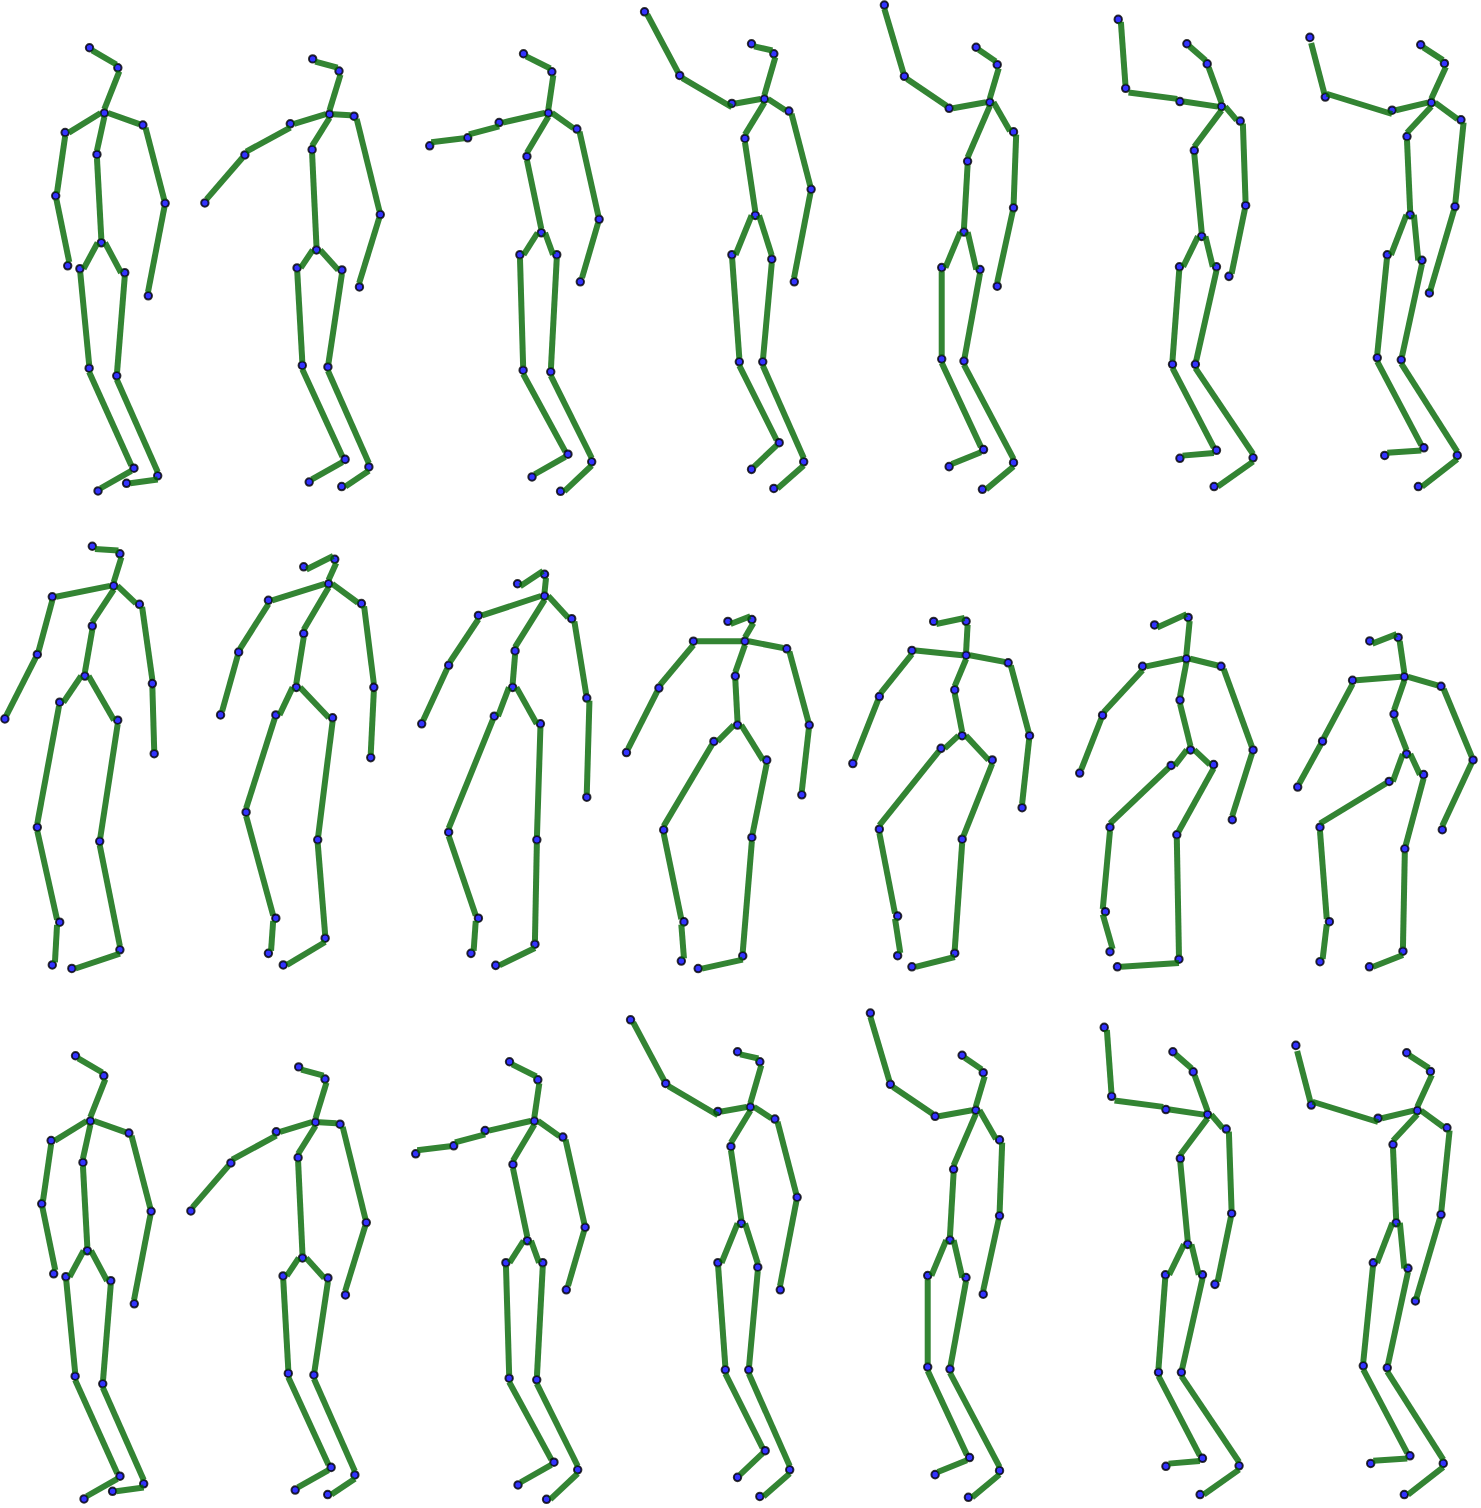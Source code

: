 <mxfile version="21.0.10" type="github">
  <diagram name="第 1 页" id="xmze7z6pmsKv5F0hGge9">
    <mxGraphModel dx="2074" dy="1832" grid="1" gridSize="10" guides="1" tooltips="1" connect="1" arrows="1" fold="1" page="1" pageScale="1" pageWidth="827" pageHeight="1169" math="1" shadow="0">
      <root>
        <mxCell id="0" />
        <mxCell id="1" parent="0" />
        <mxCell id="CgnLpmI8cnCmnFGHib0C-291" value="" style="ellipse;whiteSpace=wrap;html=1;fillColor=#0000FF;opacity=80;" vertex="1" parent="1">
          <mxGeometry x="-732.094" y="-1110.999" width="3.71" height="3.71" as="geometry" />
        </mxCell>
        <mxCell id="CgnLpmI8cnCmnFGHib0C-292" value="" style="ellipse;whiteSpace=wrap;html=1;fillColor=#0000FF;opacity=80;" vertex="1" parent="1">
          <mxGeometry x="-717.934" y="-1100.972" width="3.71" height="3.784" as="geometry" />
        </mxCell>
        <mxCell id="CgnLpmI8cnCmnFGHib0C-293" value="" style="endArrow=none;html=1;rounded=0;exitX=0.3;exitY=0.059;exitDx=0;exitDy=0;entryX=1;entryY=1;entryDx=0;entryDy=0;exitPerimeter=0;strokeWidth=3;strokeColor=#006600;opacity=80;" edge="1" parent="1" source="CgnLpmI8cnCmnFGHib0C-292" target="CgnLpmI8cnCmnFGHib0C-291">
          <mxGeometry width="50" height="50" relative="1" as="geometry">
            <mxPoint x="-708.546" y="-1081.358" as="sourcePoint" />
            <mxPoint x="-704.836" y="-1085.068" as="targetPoint" />
          </mxGeometry>
        </mxCell>
        <mxCell id="CgnLpmI8cnCmnFGHib0C-294" value="" style="ellipse;whiteSpace=wrap;html=1;fillColor=#0000FF;opacity=80;" vertex="1" parent="1">
          <mxGeometry x="-724.672" y="-1078.388" width="3.71" height="3.784" as="geometry" />
        </mxCell>
        <mxCell id="CgnLpmI8cnCmnFGHib0C-295" value="" style="ellipse;whiteSpace=wrap;html=1;fillColor=#0000FF;opacity=80;" vertex="1" parent="1">
          <mxGeometry x="-705.42" y="-1072.384" width="3.71" height="3.784" as="geometry" />
        </mxCell>
        <mxCell id="CgnLpmI8cnCmnFGHib0C-296" value="" style="ellipse;whiteSpace=wrap;html=1;fillColor=#0000FF;opacity=80;" vertex="1" parent="1">
          <mxGeometry x="-744.29" y="-1068.604" width="3.71" height="3.784" as="geometry" />
        </mxCell>
        <mxCell id="CgnLpmI8cnCmnFGHib0C-297" value="" style="endArrow=none;html=1;rounded=0;entryX=0.7;entryY=0.974;entryDx=0;entryDy=0;strokeWidth=3;entryPerimeter=0;exitX=0.5;exitY=0;exitDx=0;exitDy=0;fontSize=11;fillColor=#0000FF;strokeColor=#006600;opacity=80;" edge="1" parent="1" source="CgnLpmI8cnCmnFGHib0C-294" target="CgnLpmI8cnCmnFGHib0C-292">
          <mxGeometry width="50" height="50" relative="1" as="geometry">
            <mxPoint x="-708.397" y="-1093.23" as="sourcePoint" />
            <mxPoint x="-710.03" y="-1096.199" as="targetPoint" />
          </mxGeometry>
        </mxCell>
        <mxCell id="CgnLpmI8cnCmnFGHib0C-298" value="" style="edgeStyle=none;orthogonalLoop=1;jettySize=auto;html=1;rounded=0;labelBackgroundColor=default;strokeColor=#006600;strokeWidth=3;fontFamily=Helvetica;fontSize=11;fontColor=default;endArrow=none;shape=connector;exitX=1;exitY=0.5;exitDx=0;exitDy=0;entryX=0;entryY=0.5;entryDx=0;entryDy=0;opacity=80;" edge="1" parent="1" source="CgnLpmI8cnCmnFGHib0C-296" target="CgnLpmI8cnCmnFGHib0C-294">
          <mxGeometry width="100" relative="1" as="geometry">
            <mxPoint x="-723.386" y="-1084.691" as="sourcePoint" />
            <mxPoint x="-717.673" y="-1085.587" as="targetPoint" />
            <Array as="points" />
          </mxGeometry>
        </mxCell>
        <mxCell id="CgnLpmI8cnCmnFGHib0C-299" value="" style="edgeStyle=none;orthogonalLoop=1;jettySize=auto;html=1;rounded=0;labelBackgroundColor=default;strokeColor=#006600;strokeWidth=3;fontFamily=Helvetica;fontSize=11;fontColor=default;endArrow=none;shape=connector;exitX=1;exitY=0.5;exitDx=0;exitDy=0;entryX=0.02;entryY=0.386;entryDx=0;entryDy=0;entryPerimeter=0;opacity=80;" edge="1" parent="1" source="CgnLpmI8cnCmnFGHib0C-294" target="CgnLpmI8cnCmnFGHib0C-295">
          <mxGeometry width="100" relative="1" as="geometry">
            <mxPoint x="-712.256" y="-1077.647" as="sourcePoint" />
            <mxPoint x="-704.836" y="-1077.647" as="targetPoint" />
            <Array as="points" />
          </mxGeometry>
        </mxCell>
        <mxCell id="CgnLpmI8cnCmnFGHib0C-300" value="" style="ellipse;whiteSpace=wrap;html=1;fillColor=#0000FF;opacity=80;" vertex="1" parent="1">
          <mxGeometry x="-728.382" y="-1057.661" width="3.71" height="3.784" as="geometry" />
        </mxCell>
        <mxCell id="CgnLpmI8cnCmnFGHib0C-301" value="" style="edgeStyle=none;orthogonalLoop=1;jettySize=auto;html=1;rounded=0;labelBackgroundColor=default;strokeColor=#006600;strokeWidth=3;fontFamily=Helvetica;fontSize=11;fontColor=default;endArrow=none;shape=connector;exitX=0.5;exitY=0;exitDx=0;exitDy=0;entryX=0.5;entryY=1;entryDx=0;entryDy=0;opacity=80;" edge="1" parent="1" source="CgnLpmI8cnCmnFGHib0C-300" target="CgnLpmI8cnCmnFGHib0C-294">
          <mxGeometry width="100" relative="1" as="geometry">
            <mxPoint x="-712.256" y="-1071.711" as="sourcePoint" />
            <mxPoint x="-704.836" y="-1071.711" as="targetPoint" />
            <Array as="points" />
          </mxGeometry>
        </mxCell>
        <mxCell id="CgnLpmI8cnCmnFGHib0C-302" value="" style="ellipse;whiteSpace=wrap;html=1;fillColor=#0000FF;opacity=80;" vertex="1" parent="1">
          <mxGeometry x="-694.29" y="-1033.209" width="3.71" height="3.784" as="geometry" />
        </mxCell>
        <mxCell id="CgnLpmI8cnCmnFGHib0C-303" value="" style="edgeStyle=none;orthogonalLoop=1;jettySize=auto;html=1;rounded=0;labelBackgroundColor=default;strokeColor=#006600;strokeWidth=3;fontFamily=Helvetica;fontSize=11;fontColor=default;endArrow=none;shape=connector;exitX=1;exitY=1;exitDx=0;exitDy=0;opacity=80;" edge="1" parent="1" source="CgnLpmI8cnCmnFGHib0C-295" target="CgnLpmI8cnCmnFGHib0C-302">
          <mxGeometry width="100" relative="1" as="geometry">
            <mxPoint x="-698.9" y="-1075.421" as="sourcePoint" />
            <mxPoint x="-691.479" y="-1075.421" as="targetPoint" />
            <Array as="points" />
          </mxGeometry>
        </mxCell>
        <mxCell id="CgnLpmI8cnCmnFGHib0C-304" value="" style="ellipse;whiteSpace=wrap;html=1;fillColor=#0000FF;opacity=80;" vertex="1" parent="1">
          <mxGeometry x="-702.708" y="-986.995" width="3.71" height="3.784" as="geometry" />
        </mxCell>
        <mxCell id="CgnLpmI8cnCmnFGHib0C-305" value="" style="edgeStyle=none;orthogonalLoop=1;jettySize=auto;html=1;rounded=0;labelBackgroundColor=default;strokeColor=#006600;strokeWidth=3;fontFamily=Helvetica;fontSize=11;fontColor=default;endArrow=none;shape=connector;opacity=80;" edge="1" parent="1" target="CgnLpmI8cnCmnFGHib0C-302">
          <mxGeometry width="100" relative="1" as="geometry">
            <mxPoint x="-701" y="-987" as="sourcePoint" />
            <mxPoint x="-692.964" y="-1065.775" as="targetPoint" />
            <Array as="points" />
          </mxGeometry>
        </mxCell>
        <mxCell id="CgnLpmI8cnCmnFGHib0C-306" value="" style="ellipse;whiteSpace=wrap;html=1;fillColor=#0000FF;opacity=80;" vertex="1" parent="1">
          <mxGeometry x="-749.0" y="-1036.998" width="3.71" height="3.784" as="geometry" />
        </mxCell>
        <mxCell id="CgnLpmI8cnCmnFGHib0C-307" value="" style="ellipse;whiteSpace=wrap;html=1;fillColor=#0000FF;opacity=80;" vertex="1" parent="1">
          <mxGeometry x="-743.001" y="-1002.001" width="3.71" height="3.784" as="geometry" />
        </mxCell>
        <mxCell id="CgnLpmI8cnCmnFGHib0C-308" value="" style="edgeStyle=none;orthogonalLoop=1;jettySize=auto;html=1;rounded=0;labelBackgroundColor=default;strokeColor=#006600;strokeWidth=3;fontFamily=Helvetica;fontSize=11;fontColor=default;endArrow=none;shape=connector;exitX=0.712;exitY=0.024;exitDx=0;exitDy=0;exitPerimeter=0;opacity=80;" edge="1" parent="1" source="CgnLpmI8cnCmnFGHib0C-307" target="CgnLpmI8cnCmnFGHib0C-306">
          <mxGeometry width="100" relative="1" as="geometry">
            <mxPoint x="-731.326" y="-1075.644" as="sourcePoint" />
            <mxPoint x="-718.192" y="-1066.517" as="targetPoint" />
            <Array as="points" />
          </mxGeometry>
        </mxCell>
        <mxCell id="CgnLpmI8cnCmnFGHib0C-309" value="" style="edgeStyle=none;orthogonalLoop=1;jettySize=auto;html=1;rounded=0;labelBackgroundColor=default;strokeColor=#006600;strokeWidth=3;fontFamily=Helvetica;fontSize=11;fontColor=default;endArrow=none;shape=connector;exitX=0.677;exitY=0.061;exitDx=0;exitDy=0;exitPerimeter=0;opacity=80;entryX=0.5;entryY=1;entryDx=0;entryDy=0;" edge="1" parent="1" source="CgnLpmI8cnCmnFGHib0C-306" target="CgnLpmI8cnCmnFGHib0C-296">
          <mxGeometry width="100" relative="1" as="geometry">
            <mxPoint x="-727.838" y="-1081.358" as="sourcePoint" />
            <mxPoint x="-728.061" y="-1084.029" as="targetPoint" />
            <Array as="points" />
          </mxGeometry>
        </mxCell>
        <mxCell id="CgnLpmI8cnCmnFGHib0C-310" value="" style="ellipse;whiteSpace=wrap;html=1;fillColor=#0000FF;opacity=80;" vertex="1" parent="1">
          <mxGeometry x="-726.192" y="-1013.517" width="3.71" height="3.784" as="geometry" />
        </mxCell>
        <mxCell id="CgnLpmI8cnCmnFGHib0C-311" value="" style="edgeStyle=none;orthogonalLoop=1;jettySize=auto;html=1;rounded=0;labelBackgroundColor=default;strokeColor=#006600;strokeWidth=3;fontFamily=Helvetica;fontSize=11;fontColor=default;endArrow=none;shape=connector;exitX=0.5;exitY=0;exitDx=0;exitDy=0;entryX=0.5;entryY=1;entryDx=0;entryDy=0;opacity=80;" edge="1" parent="1" source="CgnLpmI8cnCmnFGHib0C-310" target="CgnLpmI8cnCmnFGHib0C-300">
          <mxGeometry width="100" relative="1" as="geometry">
            <mxPoint x="-710.03" y="-1062.806" as="sourcePoint" />
            <mxPoint x="-702.61" y="-1062.806" as="targetPoint" />
            <Array as="points" />
          </mxGeometry>
        </mxCell>
        <mxCell id="CgnLpmI8cnCmnFGHib0C-312" value="" style="ellipse;whiteSpace=wrap;html=1;fillColor=#0000FF;opacity=80;" vertex="1" parent="1">
          <mxGeometry x="-714.475" y="-998.517" width="3.71" height="3.784" as="geometry" />
        </mxCell>
        <mxCell id="CgnLpmI8cnCmnFGHib0C-313" value="" style="ellipse;whiteSpace=wrap;html=1;fillColor=#0000FF;opacity=80;" vertex="1" parent="1">
          <mxGeometry x="-736.909" y="-1000.517" width="3.71" height="3.784" as="geometry" />
        </mxCell>
        <mxCell id="CgnLpmI8cnCmnFGHib0C-314" value="" style="edgeStyle=none;orthogonalLoop=1;jettySize=auto;html=1;rounded=0;labelBackgroundColor=default;strokeColor=#006600;strokeWidth=3;fontFamily=Helvetica;fontSize=11;fontColor=default;endArrow=none;shape=connector;entryX=0;entryY=0.5;entryDx=0;entryDy=0;exitX=1;exitY=0.5;exitDx=0;exitDy=0;opacity=80;" edge="1" parent="1" source="CgnLpmI8cnCmnFGHib0C-313" target="CgnLpmI8cnCmnFGHib0C-310">
          <mxGeometry width="100" relative="1" as="geometry">
            <mxPoint x="-721.16" y="-1064.656" as="sourcePoint" />
            <mxPoint x="-713.74" y="-1064.656" as="targetPoint" />
            <Array as="points" />
          </mxGeometry>
        </mxCell>
        <mxCell id="CgnLpmI8cnCmnFGHib0C-315" value="" style="edgeStyle=none;orthogonalLoop=1;jettySize=auto;html=1;rounded=0;labelBackgroundColor=default;strokeColor=#006600;strokeWidth=3;fontFamily=Helvetica;fontSize=11;fontColor=default;endArrow=none;shape=connector;exitX=1;exitY=0.5;exitDx=0;exitDy=0;entryX=0;entryY=0.5;entryDx=0;entryDy=0;opacity=80;" edge="1" parent="1" source="CgnLpmI8cnCmnFGHib0C-310" target="CgnLpmI8cnCmnFGHib0C-312">
          <mxGeometry width="100" relative="1" as="geometry">
            <mxPoint x="-717.45" y="-1054.644" as="sourcePoint" />
            <mxPoint x="-710.03" y="-1054.644" as="targetPoint" />
            <Array as="points" />
          </mxGeometry>
        </mxCell>
        <mxCell id="CgnLpmI8cnCmnFGHib0C-316" value="" style="ellipse;whiteSpace=wrap;html=1;fillColor=#0000FF;opacity=80;" vertex="1" parent="1">
          <mxGeometry x="-732.286" y="-950.781" width="3.71" height="3.784" as="geometry" />
        </mxCell>
        <mxCell id="CgnLpmI8cnCmnFGHib0C-317" value="" style="ellipse;whiteSpace=wrap;html=1;fillColor=#0000FF;opacity=80;" vertex="1" parent="1">
          <mxGeometry x="-718.478" y="-947.001" width="3.71" height="3.784" as="geometry" />
        </mxCell>
        <mxCell id="CgnLpmI8cnCmnFGHib0C-318" value="" style="edgeStyle=none;orthogonalLoop=1;jettySize=auto;html=1;rounded=0;labelBackgroundColor=default;strokeColor=#006600;strokeWidth=3;fontFamily=Helvetica;fontSize=11;fontColor=default;endArrow=none;shape=connector;exitX=0.5;exitY=0;exitDx=0;exitDy=0;opacity=80;" edge="1" parent="1" source="CgnLpmI8cnCmnFGHib0C-316" target="CgnLpmI8cnCmnFGHib0C-313">
          <mxGeometry width="100" relative="1" as="geometry">
            <mxPoint x="-718.934" y="-1051.676" as="sourcePoint" />
            <mxPoint x="-711.514" y="-1051.676" as="targetPoint" />
            <Array as="points" />
          </mxGeometry>
        </mxCell>
        <mxCell id="CgnLpmI8cnCmnFGHib0C-319" value="" style="edgeStyle=none;orthogonalLoop=1;jettySize=auto;html=1;rounded=0;labelBackgroundColor=default;strokeColor=#006600;strokeWidth=3;fontFamily=Helvetica;fontSize=11;fontColor=default;endArrow=none;shape=connector;exitX=0.5;exitY=1;exitDx=0;exitDy=0;opacity=80;" edge="1" parent="1" source="CgnLpmI8cnCmnFGHib0C-312" target="CgnLpmI8cnCmnFGHib0C-317">
          <mxGeometry width="100" relative="1" as="geometry">
            <mxPoint x="-711.514" y="-1050.192" as="sourcePoint" />
            <mxPoint x="-704.094" y="-1050.192" as="targetPoint" />
            <Array as="points" />
          </mxGeometry>
        </mxCell>
        <mxCell id="CgnLpmI8cnCmnFGHib0C-321" value="" style="ellipse;whiteSpace=wrap;html=1;fillColor=#0000FF;opacity=80;" vertex="1" parent="1">
          <mxGeometry x="-727.838" y="-889.436" width="3.71" height="3.784" as="geometry" />
        </mxCell>
        <mxCell id="CgnLpmI8cnCmnFGHib0C-322" value="" style="edgeStyle=none;orthogonalLoop=1;jettySize=auto;html=1;rounded=0;labelBackgroundColor=default;strokeColor=#006600;strokeWidth=3;fontFamily=Helvetica;fontSize=11;fontColor=default;endArrow=none;shape=connector;entryX=0.5;entryY=1;entryDx=0;entryDy=0;opacity=80;exitX=0;exitY=0;exitDx=0;exitDy=0;" edge="1" parent="1" source="CgnLpmI8cnCmnFGHib0C-325" target="CgnLpmI8cnCmnFGHib0C-316">
          <mxGeometry width="100" relative="1" as="geometry">
            <mxPoint x="-724" y="-905" as="sourcePoint" />
            <mxPoint x="-715.224" y="-1030.898" as="targetPoint" />
            <Array as="points" />
          </mxGeometry>
        </mxCell>
        <mxCell id="CgnLpmI8cnCmnFGHib0C-325" value="" style="ellipse;whiteSpace=wrap;html=1;fillColor=#0000FF;opacity=80;" vertex="1" parent="1">
          <mxGeometry x="-709.872" y="-900.784" width="3.71" height="3.784" as="geometry" />
        </mxCell>
        <mxCell id="CgnLpmI8cnCmnFGHib0C-327" value="" style="edgeStyle=none;orthogonalLoop=1;jettySize=auto;html=1;rounded=0;labelBackgroundColor=default;strokeColor=#006600;strokeWidth=3;fontFamily=Helvetica;fontSize=11;fontColor=default;endArrow=none;shape=connector;exitX=0;exitY=1;exitDx=0;exitDy=0;opacity=80;entryX=1;entryY=0;entryDx=0;entryDy=0;" edge="1" parent="1" source="CgnLpmI8cnCmnFGHib0C-325" target="CgnLpmI8cnCmnFGHib0C-321">
          <mxGeometry width="100" relative="1" as="geometry">
            <mxPoint x="-715.966" y="-1019.768" as="sourcePoint" />
            <mxPoint x="-708.546" y="-1019.768" as="targetPoint" />
            <Array as="points" />
          </mxGeometry>
        </mxCell>
        <mxCell id="CgnLpmI8cnCmnFGHib0C-334" value="" style="ellipse;whiteSpace=wrap;html=1;fillColor=#0000FF;opacity=80;" vertex="1" parent="1">
          <mxGeometry x="-697.998" y="-897.001" width="3.71" height="3.784" as="geometry" />
        </mxCell>
        <mxCell id="CgnLpmI8cnCmnFGHib0C-335" value="" style="ellipse;whiteSpace=wrap;html=1;fillColor=#0000FF;opacity=80;" vertex="1" parent="1">
          <mxGeometry x="-713.578" y="-893.221" width="3.71" height="3.784" as="geometry" />
        </mxCell>
        <mxCell id="CgnLpmI8cnCmnFGHib0C-337" value="" style="endArrow=none;html=1;rounded=0;exitX=0.5;exitY=1;exitDx=0;exitDy=0;entryX=0.5;entryY=0;entryDx=0;entryDy=0;strokeColor=#006600;strokeWidth=3;opacity=80;" edge="1" parent="1" source="CgnLpmI8cnCmnFGHib0C-317" target="CgnLpmI8cnCmnFGHib0C-334">
          <mxGeometry width="50" height="50" relative="1" as="geometry">
            <mxPoint x="-658" y="-927" as="sourcePoint" />
            <mxPoint x="-608" y="-977" as="targetPoint" />
          </mxGeometry>
        </mxCell>
        <mxCell id="CgnLpmI8cnCmnFGHib0C-338" value="" style="endArrow=none;html=1;rounded=0;entryX=0.5;entryY=1;entryDx=0;entryDy=0;exitX=1;exitY=0.5;exitDx=0;exitDy=0;strokeColor=#006600;strokeWidth=3;opacity=80;" edge="1" parent="1" source="CgnLpmI8cnCmnFGHib0C-335" target="CgnLpmI8cnCmnFGHib0C-334">
          <mxGeometry width="50" height="50" relative="1" as="geometry">
            <mxPoint x="-738" y="-887" as="sourcePoint" />
            <mxPoint x="-688" y="-937" as="targetPoint" />
          </mxGeometry>
        </mxCell>
        <mxCell id="CgnLpmI8cnCmnFGHib0C-822" value="" style="ellipse;whiteSpace=wrap;html=1;fillColor=#0000FF;opacity=80;" vertex="1" parent="1">
          <mxGeometry x="-624.994" y="-851.439" width="3.71" height="3.71" as="geometry" />
        </mxCell>
        <mxCell id="CgnLpmI8cnCmnFGHib0C-823" value="" style="ellipse;whiteSpace=wrap;html=1;fillColor=#0000FF;opacity=80;" vertex="1" parent="1">
          <mxGeometry x="-609.474" y="-855.222" width="3.71" height="3.784" as="geometry" />
        </mxCell>
        <mxCell id="CgnLpmI8cnCmnFGHib0C-824" value="" style="endArrow=none;html=1;rounded=0;exitX=0.3;exitY=0.059;exitDx=0;exitDy=0;entryX=1;entryY=1;entryDx=0;entryDy=0;exitPerimeter=0;strokeWidth=3;strokeColor=#006600;opacity=80;" edge="1" parent="1" source="CgnLpmI8cnCmnFGHib0C-823" target="CgnLpmI8cnCmnFGHib0C-822">
          <mxGeometry width="50" height="50" relative="1" as="geometry">
            <mxPoint x="-599.546" y="-828.358" as="sourcePoint" />
            <mxPoint x="-595.836" y="-832.068" as="targetPoint" />
          </mxGeometry>
        </mxCell>
        <mxCell id="CgnLpmI8cnCmnFGHib0C-825" value="" style="ellipse;whiteSpace=wrap;html=1;fillColor=#0000FF;opacity=80;" vertex="1" parent="1">
          <mxGeometry x="-612.582" y="-842.998" width="3.71" height="3.784" as="geometry" />
        </mxCell>
        <mxCell id="CgnLpmI8cnCmnFGHib0C-826" value="" style="ellipse;whiteSpace=wrap;html=1;fillColor=#0000FF;opacity=80;" vertex="1" parent="1">
          <mxGeometry x="-596.13" y="-833.094" width="3.71" height="3.784" as="geometry" />
        </mxCell>
        <mxCell id="CgnLpmI8cnCmnFGHib0C-827" value="" style="ellipse;whiteSpace=wrap;html=1;fillColor=#0000FF;opacity=80;" vertex="1" parent="1">
          <mxGeometry x="-642.65" y="-834.734" width="3.71" height="3.784" as="geometry" />
        </mxCell>
        <mxCell id="CgnLpmI8cnCmnFGHib0C-828" value="" style="endArrow=none;html=1;rounded=0;entryX=0.7;entryY=0.974;entryDx=0;entryDy=0;strokeWidth=3;entryPerimeter=0;exitX=0.5;exitY=0;exitDx=0;exitDy=0;fontSize=11;fillColor=#0000FF;strokeColor=#006600;opacity=80;" edge="1" parent="1" source="CgnLpmI8cnCmnFGHib0C-825" target="CgnLpmI8cnCmnFGHib0C-823">
          <mxGeometry width="50" height="50" relative="1" as="geometry">
            <mxPoint x="-599.397" y="-840.23" as="sourcePoint" />
            <mxPoint x="-601.03" y="-843.199" as="targetPoint" />
          </mxGeometry>
        </mxCell>
        <mxCell id="CgnLpmI8cnCmnFGHib0C-829" value="" style="edgeStyle=none;orthogonalLoop=1;jettySize=auto;html=1;rounded=0;labelBackgroundColor=default;strokeColor=#006600;strokeWidth=3;fontFamily=Helvetica;fontSize=11;fontColor=default;endArrow=none;shape=connector;exitX=1;exitY=0.5;exitDx=0;exitDy=0;entryX=0;entryY=0.5;entryDx=0;entryDy=0;opacity=80;" edge="1" parent="1" source="CgnLpmI8cnCmnFGHib0C-827" target="CgnLpmI8cnCmnFGHib0C-825">
          <mxGeometry width="100" relative="1" as="geometry">
            <mxPoint x="-614.386" y="-831.691" as="sourcePoint" />
            <mxPoint x="-608.673" y="-832.587" as="targetPoint" />
            <Array as="points" />
          </mxGeometry>
        </mxCell>
        <mxCell id="CgnLpmI8cnCmnFGHib0C-830" value="" style="edgeStyle=none;orthogonalLoop=1;jettySize=auto;html=1;rounded=0;labelBackgroundColor=default;strokeColor=#006600;strokeWidth=3;fontFamily=Helvetica;fontSize=11;fontColor=default;endArrow=none;shape=connector;exitX=1;exitY=0.5;exitDx=0;exitDy=0;entryX=0.02;entryY=0.386;entryDx=0;entryDy=0;entryPerimeter=0;opacity=80;" edge="1" parent="1" source="CgnLpmI8cnCmnFGHib0C-825" target="CgnLpmI8cnCmnFGHib0C-826">
          <mxGeometry width="100" relative="1" as="geometry">
            <mxPoint x="-603.256" y="-824.647" as="sourcePoint" />
            <mxPoint x="-595.836" y="-824.647" as="targetPoint" />
            <Array as="points" />
          </mxGeometry>
        </mxCell>
        <mxCell id="CgnLpmI8cnCmnFGHib0C-831" value="" style="ellipse;whiteSpace=wrap;html=1;fillColor=#0000FF;opacity=80;" vertex="1" parent="1">
          <mxGeometry x="-625.002" y="-818.101" width="3.71" height="3.784" as="geometry" />
        </mxCell>
        <mxCell id="CgnLpmI8cnCmnFGHib0C-832" value="" style="edgeStyle=none;orthogonalLoop=1;jettySize=auto;html=1;rounded=0;labelBackgroundColor=default;strokeColor=#006600;strokeWidth=3;fontFamily=Helvetica;fontSize=11;fontColor=default;endArrow=none;shape=connector;exitX=0.5;exitY=0;exitDx=0;exitDy=0;entryX=0.5;entryY=1;entryDx=0;entryDy=0;opacity=80;" edge="1" parent="1" source="CgnLpmI8cnCmnFGHib0C-831" target="CgnLpmI8cnCmnFGHib0C-825">
          <mxGeometry width="100" relative="1" as="geometry">
            <mxPoint x="-603.256" y="-818.711" as="sourcePoint" />
            <mxPoint x="-595.836" y="-818.711" as="targetPoint" />
            <Array as="points" />
          </mxGeometry>
        </mxCell>
        <mxCell id="CgnLpmI8cnCmnFGHib0C-833" value="" style="edgeStyle=none;orthogonalLoop=1;jettySize=auto;html=1;rounded=0;labelBackgroundColor=default;strokeColor=#006600;strokeWidth=3;fontFamily=Helvetica;fontSize=11;fontColor=default;endArrow=none;shape=connector;exitX=1;exitY=1;exitDx=0;exitDy=0;opacity=80;entryX=0.5;entryY=0;entryDx=0;entryDy=0;" edge="1" parent="1" source="CgnLpmI8cnCmnFGHib0C-826" target="CgnLpmI8cnCmnFGHib0C-896">
          <mxGeometry width="100" relative="1" as="geometry">
            <mxPoint x="-589.9" y="-822.421" as="sourcePoint" />
            <mxPoint x="-580" y="-781" as="targetPoint" />
            <Array as="points" />
          </mxGeometry>
        </mxCell>
        <mxCell id="CgnLpmI8cnCmnFGHib0C-834" value="" style="ellipse;whiteSpace=wrap;html=1;fillColor=#0000FF;opacity=80;" vertex="1" parent="1">
          <mxGeometry x="-591.478" y="-756.085" width="3.71" height="3.784" as="geometry" />
        </mxCell>
        <mxCell id="CgnLpmI8cnCmnFGHib0C-835" value="" style="edgeStyle=none;orthogonalLoop=1;jettySize=auto;html=1;rounded=0;labelBackgroundColor=default;strokeColor=#006600;strokeWidth=3;fontFamily=Helvetica;fontSize=11;fontColor=default;endArrow=none;shape=connector;opacity=80;exitX=0.5;exitY=0;exitDx=0;exitDy=0;entryX=0.5;entryY=1;entryDx=0;entryDy=0;" edge="1" parent="1" source="CgnLpmI8cnCmnFGHib0C-834" target="CgnLpmI8cnCmnFGHib0C-896">
          <mxGeometry width="100" relative="1" as="geometry">
            <mxPoint x="-592" y="-734" as="sourcePoint" />
            <mxPoint x="-579" y="-777" as="targetPoint" />
            <Array as="points" />
          </mxGeometry>
        </mxCell>
        <mxCell id="CgnLpmI8cnCmnFGHib0C-836" value="" style="ellipse;whiteSpace=wrap;html=1;fillColor=#0000FF;opacity=80;" vertex="1" parent="1">
          <mxGeometry x="-657.52" y="-808.818" width="3.71" height="3.784" as="geometry" />
        </mxCell>
        <mxCell id="CgnLpmI8cnCmnFGHib0C-837" value="" style="ellipse;whiteSpace=wrap;html=1;fillColor=#0000FF;opacity=80;" vertex="1" parent="1">
          <mxGeometry x="-666.581" y="-777.441" width="3.71" height="3.784" as="geometry" />
        </mxCell>
        <mxCell id="CgnLpmI8cnCmnFGHib0C-838" value="" style="edgeStyle=none;orthogonalLoop=1;jettySize=auto;html=1;rounded=0;labelBackgroundColor=default;strokeColor=#006600;strokeWidth=3;fontFamily=Helvetica;fontSize=11;fontColor=default;endArrow=none;shape=connector;exitX=0.712;exitY=0.024;exitDx=0;exitDy=0;exitPerimeter=0;opacity=80;" edge="1" parent="1" source="CgnLpmI8cnCmnFGHib0C-837" target="CgnLpmI8cnCmnFGHib0C-836">
          <mxGeometry width="100" relative="1" as="geometry">
            <mxPoint x="-622.326" y="-822.644" as="sourcePoint" />
            <mxPoint x="-609.192" y="-813.517" as="targetPoint" />
            <Array as="points" />
          </mxGeometry>
        </mxCell>
        <mxCell id="CgnLpmI8cnCmnFGHib0C-839" value="" style="edgeStyle=none;orthogonalLoop=1;jettySize=auto;html=1;rounded=0;labelBackgroundColor=default;strokeColor=#006600;strokeWidth=3;fontFamily=Helvetica;fontSize=11;fontColor=default;endArrow=none;shape=connector;exitX=0.677;exitY=0.061;exitDx=0;exitDy=0;exitPerimeter=0;opacity=80;entryX=0.5;entryY=1;entryDx=0;entryDy=0;" edge="1" parent="1" source="CgnLpmI8cnCmnFGHib0C-836" target="CgnLpmI8cnCmnFGHib0C-827">
          <mxGeometry width="100" relative="1" as="geometry">
            <mxPoint x="-618.838" y="-828.358" as="sourcePoint" />
            <mxPoint x="-619.061" y="-831.029" as="targetPoint" />
            <Array as="points" />
          </mxGeometry>
        </mxCell>
        <mxCell id="CgnLpmI8cnCmnFGHib0C-840" value="" style="ellipse;whiteSpace=wrap;html=1;fillColor=#0000FF;opacity=80;" vertex="1" parent="1">
          <mxGeometry x="-628.702" y="-791.207" width="3.71" height="3.784" as="geometry" />
        </mxCell>
        <mxCell id="CgnLpmI8cnCmnFGHib0C-841" value="" style="edgeStyle=none;orthogonalLoop=1;jettySize=auto;html=1;rounded=0;labelBackgroundColor=default;strokeColor=#006600;strokeWidth=3;fontFamily=Helvetica;fontSize=11;fontColor=default;endArrow=none;shape=connector;exitX=0.5;exitY=0;exitDx=0;exitDy=0;entryX=0.5;entryY=1;entryDx=0;entryDy=0;opacity=80;" edge="1" parent="1" source="CgnLpmI8cnCmnFGHib0C-840" target="CgnLpmI8cnCmnFGHib0C-831">
          <mxGeometry width="100" relative="1" as="geometry">
            <mxPoint x="-601.03" y="-809.806" as="sourcePoint" />
            <mxPoint x="-593.61" y="-809.806" as="targetPoint" />
            <Array as="points" />
          </mxGeometry>
        </mxCell>
        <mxCell id="CgnLpmI8cnCmnFGHib0C-842" value="" style="ellipse;whiteSpace=wrap;html=1;fillColor=#0000FF;opacity=80;" vertex="1" parent="1">
          <mxGeometry x="-610.565" y="-775.997" width="3.71" height="3.784" as="geometry" />
        </mxCell>
        <mxCell id="CgnLpmI8cnCmnFGHib0C-843" value="" style="ellipse;whiteSpace=wrap;html=1;fillColor=#0000FF;opacity=80;" vertex="1" parent="1">
          <mxGeometry x="-638.939" y="-777.437" width="3.71" height="3.784" as="geometry" />
        </mxCell>
        <mxCell id="CgnLpmI8cnCmnFGHib0C-844" value="" style="edgeStyle=none;orthogonalLoop=1;jettySize=auto;html=1;rounded=0;labelBackgroundColor=default;strokeColor=#006600;strokeWidth=3;fontFamily=Helvetica;fontSize=11;fontColor=default;endArrow=none;shape=connector;entryX=0;entryY=0.5;entryDx=0;entryDy=0;exitX=1;exitY=0.5;exitDx=0;exitDy=0;opacity=80;" edge="1" parent="1" source="CgnLpmI8cnCmnFGHib0C-843" target="CgnLpmI8cnCmnFGHib0C-840">
          <mxGeometry width="100" relative="1" as="geometry">
            <mxPoint x="-612.16" y="-811.656" as="sourcePoint" />
            <mxPoint x="-604.74" y="-811.656" as="targetPoint" />
            <Array as="points" />
          </mxGeometry>
        </mxCell>
        <mxCell id="CgnLpmI8cnCmnFGHib0C-845" value="" style="edgeStyle=none;orthogonalLoop=1;jettySize=auto;html=1;rounded=0;labelBackgroundColor=default;strokeColor=#006600;strokeWidth=3;fontFamily=Helvetica;fontSize=11;fontColor=default;endArrow=none;shape=connector;exitX=1;exitY=0.5;exitDx=0;exitDy=0;entryX=0;entryY=0.5;entryDx=0;entryDy=0;opacity=80;" edge="1" parent="1" source="CgnLpmI8cnCmnFGHib0C-840" target="CgnLpmI8cnCmnFGHib0C-842">
          <mxGeometry width="100" relative="1" as="geometry">
            <mxPoint x="-608.45" y="-801.644" as="sourcePoint" />
            <mxPoint x="-601.03" y="-801.644" as="targetPoint" />
            <Array as="points" />
          </mxGeometry>
        </mxCell>
        <mxCell id="CgnLpmI8cnCmnFGHib0C-846" value="" style="ellipse;whiteSpace=wrap;html=1;fillColor=#0000FF;opacity=80;" vertex="1" parent="1">
          <mxGeometry x="-653.806" y="-728.771" width="3.71" height="3.784" as="geometry" />
        </mxCell>
        <mxCell id="CgnLpmI8cnCmnFGHib0C-847" value="" style="ellipse;whiteSpace=wrap;html=1;fillColor=#0000FF;opacity=80;" vertex="1" parent="1">
          <mxGeometry x="-617.988" y="-714.991" width="3.71" height="3.784" as="geometry" />
        </mxCell>
        <mxCell id="CgnLpmI8cnCmnFGHib0C-848" value="" style="edgeStyle=none;orthogonalLoop=1;jettySize=auto;html=1;rounded=0;labelBackgroundColor=default;strokeColor=#006600;strokeWidth=3;fontFamily=Helvetica;fontSize=11;fontColor=default;endArrow=none;shape=connector;exitX=0.5;exitY=0;exitDx=0;exitDy=0;opacity=80;" edge="1" parent="1" source="CgnLpmI8cnCmnFGHib0C-846" target="CgnLpmI8cnCmnFGHib0C-843">
          <mxGeometry width="100" relative="1" as="geometry">
            <mxPoint x="-609.934" y="-798.676" as="sourcePoint" />
            <mxPoint x="-602.514" y="-798.676" as="targetPoint" />
            <Array as="points" />
          </mxGeometry>
        </mxCell>
        <mxCell id="CgnLpmI8cnCmnFGHib0C-849" value="" style="edgeStyle=none;orthogonalLoop=1;jettySize=auto;html=1;rounded=0;labelBackgroundColor=default;strokeColor=#006600;strokeWidth=3;fontFamily=Helvetica;fontSize=11;fontColor=default;endArrow=none;shape=connector;exitX=0.5;exitY=1;exitDx=0;exitDy=0;opacity=80;" edge="1" parent="1" source="CgnLpmI8cnCmnFGHib0C-842" target="CgnLpmI8cnCmnFGHib0C-847">
          <mxGeometry width="100" relative="1" as="geometry">
            <mxPoint x="-602.514" y="-797.192" as="sourcePoint" />
            <mxPoint x="-595.094" y="-797.192" as="targetPoint" />
            <Array as="points" />
          </mxGeometry>
        </mxCell>
        <mxCell id="CgnLpmI8cnCmnFGHib0C-850" value="" style="ellipse;whiteSpace=wrap;html=1;fillColor=#0000FF;opacity=80;" vertex="1" parent="1">
          <mxGeometry x="-642.648" y="-658.216" width="3.71" height="3.784" as="geometry" />
        </mxCell>
        <mxCell id="CgnLpmI8cnCmnFGHib0C-851" value="" style="edgeStyle=none;orthogonalLoop=1;jettySize=auto;html=1;rounded=0;labelBackgroundColor=default;strokeColor=#006600;strokeWidth=3;fontFamily=Helvetica;fontSize=11;fontColor=default;endArrow=none;shape=connector;entryX=0.5;entryY=1;entryDx=0;entryDy=0;opacity=80;exitX=0;exitY=0;exitDx=0;exitDy=0;" edge="1" parent="1" source="CgnLpmI8cnCmnFGHib0C-852" target="CgnLpmI8cnCmnFGHib0C-846">
          <mxGeometry width="100" relative="1" as="geometry">
            <mxPoint x="-615" y="-652" as="sourcePoint" />
            <mxPoint x="-606.224" y="-777.898" as="targetPoint" />
            <Array as="points" />
          </mxGeometry>
        </mxCell>
        <mxCell id="CgnLpmI8cnCmnFGHib0C-852" value="" style="ellipse;whiteSpace=wrap;html=1;fillColor=#0000FF;opacity=80;" vertex="1" parent="1">
          <mxGeometry x="-638.942" y="-675.784" width="3.71" height="3.784" as="geometry" />
        </mxCell>
        <mxCell id="CgnLpmI8cnCmnFGHib0C-853" value="" style="edgeStyle=none;orthogonalLoop=1;jettySize=auto;html=1;rounded=0;labelBackgroundColor=default;strokeColor=#006600;strokeWidth=3;fontFamily=Helvetica;fontSize=11;fontColor=default;endArrow=none;shape=connector;exitX=0;exitY=1;exitDx=0;exitDy=0;opacity=80;entryX=1;entryY=0;entryDx=0;entryDy=0;" edge="1" parent="1" source="CgnLpmI8cnCmnFGHib0C-852" target="CgnLpmI8cnCmnFGHib0C-850">
          <mxGeometry width="100" relative="1" as="geometry">
            <mxPoint x="-606.966" y="-766.768" as="sourcePoint" />
            <mxPoint x="-599.546" y="-766.768" as="targetPoint" />
            <Array as="points" />
          </mxGeometry>
        </mxCell>
        <mxCell id="CgnLpmI8cnCmnFGHib0C-854" value="" style="ellipse;whiteSpace=wrap;html=1;fillColor=#0000FF;opacity=80;" vertex="1" parent="1">
          <mxGeometry x="-614.278" y="-665.781" width="3.71" height="3.784" as="geometry" />
        </mxCell>
        <mxCell id="CgnLpmI8cnCmnFGHib0C-855" value="" style="ellipse;whiteSpace=wrap;html=1;fillColor=#0000FF;opacity=80;" vertex="1" parent="1">
          <mxGeometry x="-635.228" y="-652.431" width="3.71" height="3.784" as="geometry" />
        </mxCell>
        <mxCell id="CgnLpmI8cnCmnFGHib0C-856" value="" style="endArrow=none;html=1;rounded=0;exitX=0.5;exitY=1;exitDx=0;exitDy=0;entryX=0.5;entryY=0;entryDx=0;entryDy=0;strokeColor=#006600;strokeWidth=3;opacity=80;" edge="1" parent="1" source="CgnLpmI8cnCmnFGHib0C-847" target="CgnLpmI8cnCmnFGHib0C-854">
          <mxGeometry width="50" height="50" relative="1" as="geometry">
            <mxPoint x="-549" y="-674" as="sourcePoint" />
            <mxPoint x="-499" y="-724" as="targetPoint" />
          </mxGeometry>
        </mxCell>
        <mxCell id="CgnLpmI8cnCmnFGHib0C-857" value="" style="endArrow=none;html=1;rounded=0;entryX=0.5;entryY=1;entryDx=0;entryDy=0;exitX=1;exitY=0.5;exitDx=0;exitDy=0;strokeColor=#006600;strokeWidth=3;opacity=80;" edge="1" parent="1" source="CgnLpmI8cnCmnFGHib0C-855" target="CgnLpmI8cnCmnFGHib0C-854">
          <mxGeometry width="50" height="50" relative="1" as="geometry">
            <mxPoint x="-629" y="-634" as="sourcePoint" />
            <mxPoint x="-579" y="-684" as="targetPoint" />
          </mxGeometry>
        </mxCell>
        <mxCell id="CgnLpmI8cnCmnFGHib0C-858" value="" style="ellipse;whiteSpace=wrap;html=1;fillColor=#0000FF;opacity=80;" vertex="1" parent="1">
          <mxGeometry x="-730.704" y="-861.709" width="3.71" height="3.71" as="geometry" />
        </mxCell>
        <mxCell id="CgnLpmI8cnCmnFGHib0C-859" value="" style="ellipse;whiteSpace=wrap;html=1;fillColor=#0000FF;opacity=80;" vertex="1" parent="1">
          <mxGeometry x="-716.904" y="-858.002" width="3.71" height="3.784" as="geometry" />
        </mxCell>
        <mxCell id="CgnLpmI8cnCmnFGHib0C-860" value="" style="endArrow=none;html=1;rounded=0;exitX=0.3;exitY=0.059;exitDx=0;exitDy=0;entryX=1;entryY=1;entryDx=0;entryDy=0;exitPerimeter=0;strokeWidth=3;strokeColor=#006600;opacity=80;" edge="1" parent="1" source="CgnLpmI8cnCmnFGHib0C-859" target="CgnLpmI8cnCmnFGHib0C-858">
          <mxGeometry width="50" height="50" relative="1" as="geometry">
            <mxPoint x="-701.546" y="-836.358" as="sourcePoint" />
            <mxPoint x="-697.836" y="-840.068" as="targetPoint" />
          </mxGeometry>
        </mxCell>
        <mxCell id="CgnLpmI8cnCmnFGHib0C-861" value="" style="ellipse;whiteSpace=wrap;html=1;fillColor=#0000FF;opacity=80;" vertex="1" parent="1">
          <mxGeometry x="-719.992" y="-841.948" width="3.71" height="3.784" as="geometry" />
        </mxCell>
        <mxCell id="CgnLpmI8cnCmnFGHib0C-862" value="" style="ellipse;whiteSpace=wrap;html=1;fillColor=#0000FF;opacity=80;" vertex="1" parent="1">
          <mxGeometry x="-707.13" y="-832.734" width="3.71" height="3.784" as="geometry" />
        </mxCell>
        <mxCell id="CgnLpmI8cnCmnFGHib0C-863" value="" style="ellipse;whiteSpace=wrap;html=1;fillColor=#0000FF;opacity=80;" vertex="1" parent="1">
          <mxGeometry x="-750.71" y="-836.514" width="3.71" height="3.784" as="geometry" />
        </mxCell>
        <mxCell id="CgnLpmI8cnCmnFGHib0C-864" value="" style="endArrow=none;html=1;rounded=0;entryX=0.7;entryY=0.974;entryDx=0;entryDy=0;strokeWidth=3;entryPerimeter=0;exitX=0.5;exitY=0;exitDx=0;exitDy=0;fontSize=11;fillColor=#0000FF;strokeColor=#006600;opacity=80;" edge="1" parent="1" source="CgnLpmI8cnCmnFGHib0C-861" target="CgnLpmI8cnCmnFGHib0C-859">
          <mxGeometry width="50" height="50" relative="1" as="geometry">
            <mxPoint x="-701.397" y="-848.23" as="sourcePoint" />
            <mxPoint x="-703.03" y="-851.199" as="targetPoint" />
          </mxGeometry>
        </mxCell>
        <mxCell id="CgnLpmI8cnCmnFGHib0C-865" value="" style="edgeStyle=none;orthogonalLoop=1;jettySize=auto;html=1;rounded=0;labelBackgroundColor=default;strokeColor=#006600;strokeWidth=3;fontFamily=Helvetica;fontSize=11;fontColor=default;endArrow=none;shape=connector;exitX=1;exitY=0.5;exitDx=0;exitDy=0;entryX=0;entryY=0.5;entryDx=0;entryDy=0;opacity=80;" edge="1" parent="1" source="CgnLpmI8cnCmnFGHib0C-863" target="CgnLpmI8cnCmnFGHib0C-861">
          <mxGeometry width="100" relative="1" as="geometry">
            <mxPoint x="-716.386" y="-839.691" as="sourcePoint" />
            <mxPoint x="-710.673" y="-840.587" as="targetPoint" />
            <Array as="points" />
          </mxGeometry>
        </mxCell>
        <mxCell id="CgnLpmI8cnCmnFGHib0C-866" value="" style="edgeStyle=none;orthogonalLoop=1;jettySize=auto;html=1;rounded=0;labelBackgroundColor=default;strokeColor=#006600;strokeWidth=3;fontFamily=Helvetica;fontSize=11;fontColor=default;endArrow=none;shape=connector;exitX=1;exitY=0.5;exitDx=0;exitDy=0;entryX=0.02;entryY=0.386;entryDx=0;entryDy=0;entryPerimeter=0;opacity=80;" edge="1" parent="1" source="CgnLpmI8cnCmnFGHib0C-861" target="CgnLpmI8cnCmnFGHib0C-862">
          <mxGeometry width="100" relative="1" as="geometry">
            <mxPoint x="-705.256" y="-832.647" as="sourcePoint" />
            <mxPoint x="-697.836" y="-832.647" as="targetPoint" />
            <Array as="points" />
          </mxGeometry>
        </mxCell>
        <mxCell id="CgnLpmI8cnCmnFGHib0C-867" value="" style="ellipse;whiteSpace=wrap;html=1;fillColor=#0000FF;opacity=80;" vertex="1" parent="1">
          <mxGeometry x="-730.712" y="-821.891" width="3.71" height="3.784" as="geometry" />
        </mxCell>
        <mxCell id="CgnLpmI8cnCmnFGHib0C-868" value="" style="edgeStyle=none;orthogonalLoop=1;jettySize=auto;html=1;rounded=0;labelBackgroundColor=default;strokeColor=#006600;strokeWidth=3;fontFamily=Helvetica;fontSize=11;fontColor=default;endArrow=none;shape=connector;exitX=0.5;exitY=0;exitDx=0;exitDy=0;entryX=0.5;entryY=1;entryDx=0;entryDy=0;opacity=80;" edge="1" parent="1" source="CgnLpmI8cnCmnFGHib0C-867" target="CgnLpmI8cnCmnFGHib0C-861">
          <mxGeometry width="100" relative="1" as="geometry">
            <mxPoint x="-705.256" y="-826.711" as="sourcePoint" />
            <mxPoint x="-697.836" y="-826.711" as="targetPoint" />
            <Array as="points" />
          </mxGeometry>
        </mxCell>
        <mxCell id="CgnLpmI8cnCmnFGHib0C-869" value="" style="edgeStyle=none;orthogonalLoop=1;jettySize=auto;html=1;rounded=0;labelBackgroundColor=default;strokeColor=#006600;strokeWidth=3;fontFamily=Helvetica;fontSize=11;fontColor=default;endArrow=none;shape=connector;exitX=1;exitY=1;exitDx=0;exitDy=0;opacity=80;entryX=0.5;entryY=0;entryDx=0;entryDy=0;" edge="1" parent="1" source="CgnLpmI8cnCmnFGHib0C-862" target="CgnLpmI8cnCmnFGHib0C-897">
          <mxGeometry width="100" relative="1" as="geometry">
            <mxPoint x="-691.9" y="-830.421" as="sourcePoint" />
            <mxPoint x="-682" y="-789" as="targetPoint" />
            <Array as="points" />
          </mxGeometry>
        </mxCell>
        <mxCell id="CgnLpmI8cnCmnFGHib0C-870" value="" style="ellipse;whiteSpace=wrap;html=1;fillColor=#0000FF;opacity=80;" vertex="1" parent="1">
          <mxGeometry x="-699.75" y="-758" width="3.71" height="3.69" as="geometry" />
        </mxCell>
        <mxCell id="CgnLpmI8cnCmnFGHib0C-871" value="" style="edgeStyle=none;orthogonalLoop=1;jettySize=auto;html=1;rounded=0;labelBackgroundColor=default;strokeColor=#006600;strokeWidth=3;fontFamily=Helvetica;fontSize=11;fontColor=default;endArrow=none;shape=connector;opacity=80;exitX=0.5;exitY=0;exitDx=0;exitDy=0;entryX=0.5;entryY=1;entryDx=0;entryDy=0;" edge="1" parent="1" source="CgnLpmI8cnCmnFGHib0C-870" target="CgnLpmI8cnCmnFGHib0C-897">
          <mxGeometry width="100" relative="1" as="geometry">
            <mxPoint x="-694" y="-742" as="sourcePoint" />
            <mxPoint x="-681" y="-785" as="targetPoint" />
            <Array as="points" />
          </mxGeometry>
        </mxCell>
        <mxCell id="CgnLpmI8cnCmnFGHib0C-872" value="" style="ellipse;whiteSpace=wrap;html=1;fillColor=#0000FF;opacity=80;" vertex="1" parent="1">
          <mxGeometry x="-758.2" y="-807.668" width="3.71" height="3.784" as="geometry" />
        </mxCell>
        <mxCell id="CgnLpmI8cnCmnFGHib0C-873" value="" style="ellipse;whiteSpace=wrap;html=1;fillColor=#0000FF;opacity=80;" vertex="1" parent="1">
          <mxGeometry x="-774.421" y="-775.441" width="3.71" height="3.784" as="geometry" />
        </mxCell>
        <mxCell id="CgnLpmI8cnCmnFGHib0C-874" value="" style="edgeStyle=none;orthogonalLoop=1;jettySize=auto;html=1;rounded=0;labelBackgroundColor=default;strokeColor=#006600;strokeWidth=3;fontFamily=Helvetica;fontSize=11;fontColor=default;endArrow=none;shape=connector;exitX=0.712;exitY=0.024;exitDx=0;exitDy=0;exitPerimeter=0;opacity=80;" edge="1" parent="1" source="CgnLpmI8cnCmnFGHib0C-873" target="CgnLpmI8cnCmnFGHib0C-872">
          <mxGeometry width="100" relative="1" as="geometry">
            <mxPoint x="-724.326" y="-830.644" as="sourcePoint" />
            <mxPoint x="-711.192" y="-821.517" as="targetPoint" />
            <Array as="points" />
          </mxGeometry>
        </mxCell>
        <mxCell id="CgnLpmI8cnCmnFGHib0C-875" value="" style="edgeStyle=none;orthogonalLoop=1;jettySize=auto;html=1;rounded=0;labelBackgroundColor=default;strokeColor=#006600;strokeWidth=3;fontFamily=Helvetica;fontSize=11;fontColor=default;endArrow=none;shape=connector;exitX=0.677;exitY=0.061;exitDx=0;exitDy=0;exitPerimeter=0;opacity=80;entryX=0.5;entryY=1;entryDx=0;entryDy=0;" edge="1" parent="1" source="CgnLpmI8cnCmnFGHib0C-872" target="CgnLpmI8cnCmnFGHib0C-863">
          <mxGeometry width="100" relative="1" as="geometry">
            <mxPoint x="-720.838" y="-836.358" as="sourcePoint" />
            <mxPoint x="-721.061" y="-839.029" as="targetPoint" />
            <Array as="points" />
          </mxGeometry>
        </mxCell>
        <mxCell id="CgnLpmI8cnCmnFGHib0C-876" value="" style="ellipse;whiteSpace=wrap;html=1;fillColor=#0000FF;opacity=80;" vertex="1" parent="1">
          <mxGeometry x="-734.412" y="-796.877" width="3.71" height="3.784" as="geometry" />
        </mxCell>
        <mxCell id="CgnLpmI8cnCmnFGHib0C-877" value="" style="edgeStyle=none;orthogonalLoop=1;jettySize=auto;html=1;rounded=0;labelBackgroundColor=default;strokeColor=#006600;strokeWidth=3;fontFamily=Helvetica;fontSize=11;fontColor=default;endArrow=none;shape=connector;exitX=0.5;exitY=0;exitDx=0;exitDy=0;entryX=0.5;entryY=1;entryDx=0;entryDy=0;opacity=80;" edge="1" parent="1" source="CgnLpmI8cnCmnFGHib0C-876" target="CgnLpmI8cnCmnFGHib0C-867">
          <mxGeometry width="100" relative="1" as="geometry">
            <mxPoint x="-703.03" y="-817.806" as="sourcePoint" />
            <mxPoint x="-695.61" y="-817.806" as="targetPoint" />
            <Array as="points" />
          </mxGeometry>
        </mxCell>
        <mxCell id="CgnLpmI8cnCmnFGHib0C-878" value="" style="ellipse;whiteSpace=wrap;html=1;fillColor=#0000FF;opacity=80;" vertex="1" parent="1">
          <mxGeometry x="-717.995" y="-774.777" width="3.71" height="3.784" as="geometry" />
        </mxCell>
        <mxCell id="CgnLpmI8cnCmnFGHib0C-879" value="" style="ellipse;whiteSpace=wrap;html=1;fillColor=#0000FF;opacity=80;" vertex="1" parent="1">
          <mxGeometry x="-746.999" y="-783.777" width="3.71" height="3.784" as="geometry" />
        </mxCell>
        <mxCell id="CgnLpmI8cnCmnFGHib0C-880" value="" style="edgeStyle=none;orthogonalLoop=1;jettySize=auto;html=1;rounded=0;labelBackgroundColor=default;strokeColor=#006600;strokeWidth=3;fontFamily=Helvetica;fontSize=11;fontColor=default;endArrow=none;shape=connector;entryX=0;entryY=0.5;entryDx=0;entryDy=0;exitX=1;exitY=0.5;exitDx=0;exitDy=0;opacity=80;" edge="1" parent="1" source="CgnLpmI8cnCmnFGHib0C-879" target="CgnLpmI8cnCmnFGHib0C-876">
          <mxGeometry width="100" relative="1" as="geometry">
            <mxPoint x="-714.16" y="-819.656" as="sourcePoint" />
            <mxPoint x="-706.74" y="-819.656" as="targetPoint" />
            <Array as="points" />
          </mxGeometry>
        </mxCell>
        <mxCell id="CgnLpmI8cnCmnFGHib0C-881" value="" style="edgeStyle=none;orthogonalLoop=1;jettySize=auto;html=1;rounded=0;labelBackgroundColor=default;strokeColor=#006600;strokeWidth=3;fontFamily=Helvetica;fontSize=11;fontColor=default;endArrow=none;shape=connector;exitX=1;exitY=0.5;exitDx=0;exitDy=0;entryX=0;entryY=0.5;entryDx=0;entryDy=0;opacity=80;" edge="1" parent="1" source="CgnLpmI8cnCmnFGHib0C-876" target="CgnLpmI8cnCmnFGHib0C-878">
          <mxGeometry width="100" relative="1" as="geometry">
            <mxPoint x="-710.45" y="-809.644" as="sourcePoint" />
            <mxPoint x="-703.03" y="-809.644" as="targetPoint" />
            <Array as="points" />
          </mxGeometry>
        </mxCell>
        <mxCell id="CgnLpmI8cnCmnFGHib0C-882" value="" style="ellipse;whiteSpace=wrap;html=1;fillColor=#0000FF;opacity=80;" vertex="1" parent="1">
          <mxGeometry x="-758.196" y="-721.211" width="3.71" height="3.784" as="geometry" />
        </mxCell>
        <mxCell id="CgnLpmI8cnCmnFGHib0C-883" value="" style="ellipse;whiteSpace=wrap;html=1;fillColor=#0000FF;opacity=80;" vertex="1" parent="1">
          <mxGeometry x="-726.998" y="-714.211" width="3.71" height="3.784" as="geometry" />
        </mxCell>
        <mxCell id="CgnLpmI8cnCmnFGHib0C-884" value="" style="edgeStyle=none;orthogonalLoop=1;jettySize=auto;html=1;rounded=0;labelBackgroundColor=default;strokeColor=#006600;strokeWidth=3;fontFamily=Helvetica;fontSize=11;fontColor=default;endArrow=none;shape=connector;exitX=0.5;exitY=0;exitDx=0;exitDy=0;opacity=80;" edge="1" parent="1" source="CgnLpmI8cnCmnFGHib0C-882" target="CgnLpmI8cnCmnFGHib0C-879">
          <mxGeometry width="100" relative="1" as="geometry">
            <mxPoint x="-711.934" y="-806.676" as="sourcePoint" />
            <mxPoint x="-704.514" y="-806.676" as="targetPoint" />
            <Array as="points" />
          </mxGeometry>
        </mxCell>
        <mxCell id="CgnLpmI8cnCmnFGHib0C-885" value="" style="edgeStyle=none;orthogonalLoop=1;jettySize=auto;html=1;rounded=0;labelBackgroundColor=default;strokeColor=#006600;strokeWidth=3;fontFamily=Helvetica;fontSize=11;fontColor=default;endArrow=none;shape=connector;exitX=0.5;exitY=1;exitDx=0;exitDy=0;opacity=80;" edge="1" parent="1" source="CgnLpmI8cnCmnFGHib0C-878" target="CgnLpmI8cnCmnFGHib0C-883">
          <mxGeometry width="100" relative="1" as="geometry">
            <mxPoint x="-704.514" y="-805.192" as="sourcePoint" />
            <mxPoint x="-697.094" y="-805.192" as="targetPoint" />
            <Array as="points" />
          </mxGeometry>
        </mxCell>
        <mxCell id="CgnLpmI8cnCmnFGHib0C-886" value="" style="ellipse;whiteSpace=wrap;html=1;fillColor=#0000FF;opacity=80;" vertex="1" parent="1">
          <mxGeometry x="-750.708" y="-652.436" width="3.71" height="3.784" as="geometry" />
        </mxCell>
        <mxCell id="CgnLpmI8cnCmnFGHib0C-887" value="" style="edgeStyle=none;orthogonalLoop=1;jettySize=auto;html=1;rounded=0;labelBackgroundColor=default;strokeColor=#006600;strokeWidth=3;fontFamily=Helvetica;fontSize=11;fontColor=default;endArrow=none;shape=connector;entryX=0.5;entryY=1;entryDx=0;entryDy=0;opacity=80;exitX=0;exitY=0;exitDx=0;exitDy=0;" edge="1" parent="1" source="CgnLpmI8cnCmnFGHib0C-888" target="CgnLpmI8cnCmnFGHib0C-882">
          <mxGeometry width="100" relative="1" as="geometry">
            <mxPoint x="-717" y="-660" as="sourcePoint" />
            <mxPoint x="-708.224" y="-785.898" as="targetPoint" />
            <Array as="points" />
          </mxGeometry>
        </mxCell>
        <mxCell id="CgnLpmI8cnCmnFGHib0C-888" value="" style="ellipse;whiteSpace=wrap;html=1;fillColor=#0000FF;opacity=80;" vertex="1" parent="1">
          <mxGeometry x="-747.002" y="-673.784" width="3.71" height="3.784" as="geometry" />
        </mxCell>
        <mxCell id="CgnLpmI8cnCmnFGHib0C-889" value="" style="edgeStyle=none;orthogonalLoop=1;jettySize=auto;html=1;rounded=0;labelBackgroundColor=default;strokeColor=#006600;strokeWidth=3;fontFamily=Helvetica;fontSize=11;fontColor=default;endArrow=none;shape=connector;exitX=0;exitY=1;exitDx=0;exitDy=0;opacity=80;entryX=1;entryY=0;entryDx=0;entryDy=0;" edge="1" parent="1" source="CgnLpmI8cnCmnFGHib0C-888" target="CgnLpmI8cnCmnFGHib0C-886">
          <mxGeometry width="100" relative="1" as="geometry">
            <mxPoint x="-708.966" y="-774.768" as="sourcePoint" />
            <mxPoint x="-701.546" y="-774.768" as="targetPoint" />
            <Array as="points" />
          </mxGeometry>
        </mxCell>
        <mxCell id="CgnLpmI8cnCmnFGHib0C-890" value="" style="ellipse;whiteSpace=wrap;html=1;fillColor=#0000FF;opacity=80;" vertex="1" parent="1">
          <mxGeometry x="-716.908" y="-660.001" width="3.71" height="3.784" as="geometry" />
        </mxCell>
        <mxCell id="CgnLpmI8cnCmnFGHib0C-891" value="" style="ellipse;whiteSpace=wrap;html=1;fillColor=#0000FF;opacity=80;" vertex="1" parent="1">
          <mxGeometry x="-740.938" y="-650.651" width="3.71" height="3.784" as="geometry" />
        </mxCell>
        <mxCell id="CgnLpmI8cnCmnFGHib0C-892" value="" style="endArrow=none;html=1;rounded=0;exitX=0.5;exitY=1;exitDx=0;exitDy=0;entryX=0.5;entryY=0;entryDx=0;entryDy=0;strokeColor=#006600;strokeWidth=3;opacity=80;" edge="1" parent="1" source="CgnLpmI8cnCmnFGHib0C-883" target="CgnLpmI8cnCmnFGHib0C-890">
          <mxGeometry width="50" height="50" relative="1" as="geometry">
            <mxPoint x="-651" y="-682" as="sourcePoint" />
            <mxPoint x="-601" y="-732" as="targetPoint" />
          </mxGeometry>
        </mxCell>
        <mxCell id="CgnLpmI8cnCmnFGHib0C-893" value="" style="endArrow=none;html=1;rounded=0;entryX=0.5;entryY=1;entryDx=0;entryDy=0;exitX=1;exitY=0.5;exitDx=0;exitDy=0;strokeColor=#006600;strokeWidth=3;opacity=80;" edge="1" parent="1" source="CgnLpmI8cnCmnFGHib0C-891" target="CgnLpmI8cnCmnFGHib0C-890">
          <mxGeometry width="50" height="50" relative="1" as="geometry">
            <mxPoint x="-731" y="-642" as="sourcePoint" />
            <mxPoint x="-681" y="-692" as="targetPoint" />
          </mxGeometry>
        </mxCell>
        <mxCell id="CgnLpmI8cnCmnFGHib0C-896" value="" style="ellipse;whiteSpace=wrap;html=1;fillColor=#0000FF;opacity=80;" vertex="1" parent="1">
          <mxGeometry x="-589.935" y="-791.207" width="3.71" height="3.784" as="geometry" />
        </mxCell>
        <mxCell id="CgnLpmI8cnCmnFGHib0C-897" value="" style="ellipse;whiteSpace=wrap;html=1;fillColor=#0000FF;opacity=80;" vertex="1" parent="1">
          <mxGeometry x="-700.672" y="-793.091" width="3.71" height="3.784" as="geometry" />
        </mxCell>
        <mxCell id="CgnLpmI8cnCmnFGHib0C-898" value="" style="group" vertex="1" connectable="0" parent="1">
          <mxGeometry x="-566.001" y="-847.732" width="86.252" height="199.306" as="geometry" />
        </mxCell>
        <mxCell id="CgnLpmI8cnCmnFGHib0C-786" value="" style="ellipse;whiteSpace=wrap;html=1;fillColor=#0000FF;opacity=80;" vertex="1" parent="CgnLpmI8cnCmnFGHib0C-898">
          <mxGeometry x="47.906" y="4.734" width="3.71" height="3.71" as="geometry" />
        </mxCell>
        <mxCell id="CgnLpmI8cnCmnFGHib0C-787" value="" style="ellipse;whiteSpace=wrap;html=1;fillColor=#0000FF;opacity=80;" vertex="1" parent="CgnLpmI8cnCmnFGHib0C-898">
          <mxGeometry x="61.426" width="3.71" height="3.784" as="geometry" />
        </mxCell>
        <mxCell id="CgnLpmI8cnCmnFGHib0C-788" value="" style="endArrow=none;html=1;rounded=0;exitX=0.3;exitY=0.059;exitDx=0;exitDy=0;entryX=1;entryY=1;entryDx=0;entryDy=0;exitPerimeter=0;strokeWidth=3;strokeColor=#006600;opacity=80;" edge="1" parent="CgnLpmI8cnCmnFGHib0C-898" source="CgnLpmI8cnCmnFGHib0C-787" target="CgnLpmI8cnCmnFGHib0C-786">
          <mxGeometry width="50" height="50" relative="1" as="geometry">
            <mxPoint x="67.745" y="29.375" as="sourcePoint" />
            <mxPoint x="71.455" y="25.665" as="targetPoint" />
          </mxGeometry>
        </mxCell>
        <mxCell id="CgnLpmI8cnCmnFGHib0C-789" value="" style="ellipse;whiteSpace=wrap;html=1;fillColor=#0000FF;opacity=80;" vertex="1" parent="CgnLpmI8cnCmnFGHib0C-898">
          <mxGeometry x="61.428" y="10.844" width="3.71" height="3.784" as="geometry" />
        </mxCell>
        <mxCell id="CgnLpmI8cnCmnFGHib0C-790" value="" style="ellipse;whiteSpace=wrap;html=1;fillColor=#0000FF;opacity=80;" vertex="1" parent="CgnLpmI8cnCmnFGHib0C-898">
          <mxGeometry x="75.0" y="22.198" width="3.71" height="3.784" as="geometry" />
        </mxCell>
        <mxCell id="CgnLpmI8cnCmnFGHib0C-791" value="" style="ellipse;whiteSpace=wrap;html=1;fillColor=#0000FF;opacity=80;" vertex="1" parent="CgnLpmI8cnCmnFGHib0C-898">
          <mxGeometry x="28.35" y="20.558" width="3.71" height="3.784" as="geometry" />
        </mxCell>
        <mxCell id="CgnLpmI8cnCmnFGHib0C-792" value="" style="endArrow=none;html=1;rounded=0;entryX=0.7;entryY=0.974;entryDx=0;entryDy=0;strokeWidth=3;entryPerimeter=0;exitX=0.5;exitY=0;exitDx=0;exitDy=0;fontSize=11;fillColor=#0000FF;strokeColor=#006600;opacity=80;" edge="1" parent="CgnLpmI8cnCmnFGHib0C-898" source="CgnLpmI8cnCmnFGHib0C-789" target="CgnLpmI8cnCmnFGHib0C-787">
          <mxGeometry width="50" height="50" relative="1" as="geometry">
            <mxPoint x="67.893" y="17.502" as="sourcePoint" />
            <mxPoint x="66.26" y="14.534" as="targetPoint" />
          </mxGeometry>
        </mxCell>
        <mxCell id="CgnLpmI8cnCmnFGHib0C-793" value="" style="edgeStyle=none;orthogonalLoop=1;jettySize=auto;html=1;rounded=0;labelBackgroundColor=default;strokeColor=#006600;strokeWidth=3;fontFamily=Helvetica;fontSize=11;fontColor=default;endArrow=none;shape=connector;exitX=1;exitY=0.5;exitDx=0;exitDy=0;entryX=0;entryY=0.5;entryDx=0;entryDy=0;opacity=80;" edge="1" parent="CgnLpmI8cnCmnFGHib0C-898" source="CgnLpmI8cnCmnFGHib0C-791" target="CgnLpmI8cnCmnFGHib0C-789">
          <mxGeometry width="100" relative="1" as="geometry">
            <mxPoint x="52.904" y="26.042" as="sourcePoint" />
            <mxPoint x="58.618" y="25.145" as="targetPoint" />
            <Array as="points" />
          </mxGeometry>
        </mxCell>
        <mxCell id="CgnLpmI8cnCmnFGHib0C-794" value="" style="edgeStyle=none;orthogonalLoop=1;jettySize=auto;html=1;rounded=0;labelBackgroundColor=default;strokeColor=#006600;strokeWidth=3;fontFamily=Helvetica;fontSize=11;fontColor=default;endArrow=none;shape=connector;exitX=1;exitY=0.5;exitDx=0;exitDy=0;entryX=0.02;entryY=0.386;entryDx=0;entryDy=0;entryPerimeter=0;opacity=80;" edge="1" parent="CgnLpmI8cnCmnFGHib0C-898" source="CgnLpmI8cnCmnFGHib0C-789" target="CgnLpmI8cnCmnFGHib0C-790">
          <mxGeometry width="100" relative="1" as="geometry">
            <mxPoint x="64.035" y="33.085" as="sourcePoint" />
            <mxPoint x="71.455" y="33.085" as="targetPoint" />
            <Array as="points" />
          </mxGeometry>
        </mxCell>
        <mxCell id="CgnLpmI8cnCmnFGHib0C-795" value="" style="ellipse;whiteSpace=wrap;html=1;fillColor=#0000FF;opacity=80;" vertex="1" parent="CgnLpmI8cnCmnFGHib0C-898">
          <mxGeometry x="46.688" y="38.291" width="3.71" height="3.784" as="geometry" />
        </mxCell>
        <mxCell id="CgnLpmI8cnCmnFGHib0C-796" value="" style="edgeStyle=none;orthogonalLoop=1;jettySize=auto;html=1;rounded=0;labelBackgroundColor=default;strokeColor=#006600;strokeWidth=3;fontFamily=Helvetica;fontSize=11;fontColor=default;endArrow=none;shape=connector;exitX=0.5;exitY=0;exitDx=0;exitDy=0;entryX=0.5;entryY=1;entryDx=0;entryDy=0;opacity=80;" edge="1" parent="CgnLpmI8cnCmnFGHib0C-898" source="CgnLpmI8cnCmnFGHib0C-795" target="CgnLpmI8cnCmnFGHib0C-789">
          <mxGeometry width="100" relative="1" as="geometry">
            <mxPoint x="64.035" y="39.021" as="sourcePoint" />
            <mxPoint x="71.455" y="39.021" as="targetPoint" />
            <Array as="points" />
          </mxGeometry>
        </mxCell>
        <mxCell id="CgnLpmI8cnCmnFGHib0C-798" value="" style="ellipse;whiteSpace=wrap;html=1;fillColor=#0000FF;opacity=80;" vertex="1" parent="CgnLpmI8cnCmnFGHib0C-898">
          <mxGeometry x="82.542" y="111.427" width="3.71" height="3.784" as="geometry" />
        </mxCell>
        <mxCell id="CgnLpmI8cnCmnFGHib0C-800" value="" style="ellipse;whiteSpace=wrap;html=1;fillColor=#0000FF;opacity=80;" vertex="1" parent="CgnLpmI8cnCmnFGHib0C-898">
          <mxGeometry x="13.48" y="45.505" width="3.71" height="3.784" as="geometry" />
        </mxCell>
        <mxCell id="CgnLpmI8cnCmnFGHib0C-801" value="" style="ellipse;whiteSpace=wrap;html=1;fillColor=#0000FF;opacity=80;" vertex="1" parent="CgnLpmI8cnCmnFGHib0C-898">
          <mxGeometry y="74.741" width="3.71" height="3.784" as="geometry" />
        </mxCell>
        <mxCell id="CgnLpmI8cnCmnFGHib0C-802" value="" style="edgeStyle=none;orthogonalLoop=1;jettySize=auto;html=1;rounded=0;labelBackgroundColor=default;strokeColor=#006600;strokeWidth=3;fontFamily=Helvetica;fontSize=11;fontColor=default;endArrow=none;shape=connector;exitX=0.712;exitY=0.024;exitDx=0;exitDy=0;exitPerimeter=0;opacity=80;" edge="1" parent="CgnLpmI8cnCmnFGHib0C-898" source="CgnLpmI8cnCmnFGHib0C-801" target="CgnLpmI8cnCmnFGHib0C-800">
          <mxGeometry width="100" relative="1" as="geometry">
            <mxPoint x="44.965" y="35.089" as="sourcePoint" />
            <mxPoint x="58.098" y="44.216" as="targetPoint" />
            <Array as="points" />
          </mxGeometry>
        </mxCell>
        <mxCell id="CgnLpmI8cnCmnFGHib0C-803" value="" style="edgeStyle=none;orthogonalLoop=1;jettySize=auto;html=1;rounded=0;labelBackgroundColor=default;strokeColor=#006600;strokeWidth=3;fontFamily=Helvetica;fontSize=11;fontColor=default;endArrow=none;shape=connector;exitX=0.677;exitY=0.061;exitDx=0;exitDy=0;exitPerimeter=0;opacity=80;entryX=0.5;entryY=1;entryDx=0;entryDy=0;" edge="1" parent="CgnLpmI8cnCmnFGHib0C-898" source="CgnLpmI8cnCmnFGHib0C-800" target="CgnLpmI8cnCmnFGHib0C-791">
          <mxGeometry width="100" relative="1" as="geometry">
            <mxPoint x="48.452" y="29.375" as="sourcePoint" />
            <mxPoint x="48.23" y="26.703" as="targetPoint" />
            <Array as="points" />
          </mxGeometry>
        </mxCell>
        <mxCell id="CgnLpmI8cnCmnFGHib0C-804" value="" style="ellipse;whiteSpace=wrap;html=1;fillColor=#0000FF;opacity=80;" vertex="1" parent="CgnLpmI8cnCmnFGHib0C-898">
          <mxGeometry x="45.488" y="56.526" width="3.71" height="3.784" as="geometry" />
        </mxCell>
        <mxCell id="CgnLpmI8cnCmnFGHib0C-805" value="" style="edgeStyle=none;orthogonalLoop=1;jettySize=auto;html=1;rounded=0;labelBackgroundColor=default;strokeColor=#006600;strokeWidth=3;fontFamily=Helvetica;fontSize=11;fontColor=default;endArrow=none;shape=connector;exitX=0.5;exitY=0;exitDx=0;exitDy=0;entryX=0.5;entryY=1;entryDx=0;entryDy=0;opacity=80;" edge="1" parent="CgnLpmI8cnCmnFGHib0C-898" source="CgnLpmI8cnCmnFGHib0C-804" target="CgnLpmI8cnCmnFGHib0C-795">
          <mxGeometry width="100" relative="1" as="geometry">
            <mxPoint x="66.261" y="47.926" as="sourcePoint" />
            <mxPoint x="73.681" y="47.926" as="targetPoint" />
            <Array as="points" />
          </mxGeometry>
        </mxCell>
        <mxCell id="CgnLpmI8cnCmnFGHib0C-806" value="" style="ellipse;whiteSpace=wrap;html=1;fillColor=#0000FF;opacity=80;" vertex="1" parent="CgnLpmI8cnCmnFGHib0C-898">
          <mxGeometry x="59.355" y="74.736" width="3.71" height="3.784" as="geometry" />
        </mxCell>
        <mxCell id="CgnLpmI8cnCmnFGHib0C-807" value="" style="ellipse;whiteSpace=wrap;html=1;fillColor=#0000FF;opacity=80;" vertex="1" parent="CgnLpmI8cnCmnFGHib0C-898">
          <mxGeometry x="36.291" y="70.956" width="3.71" height="3.784" as="geometry" />
        </mxCell>
        <mxCell id="CgnLpmI8cnCmnFGHib0C-808" value="" style="edgeStyle=none;orthogonalLoop=1;jettySize=auto;html=1;rounded=0;labelBackgroundColor=default;strokeColor=#006600;strokeWidth=3;fontFamily=Helvetica;fontSize=11;fontColor=default;endArrow=none;shape=connector;entryX=0;entryY=0.5;entryDx=0;entryDy=0;exitX=1;exitY=0.5;exitDx=0;exitDy=0;opacity=80;" edge="1" parent="CgnLpmI8cnCmnFGHib0C-898" source="CgnLpmI8cnCmnFGHib0C-807" target="CgnLpmI8cnCmnFGHib0C-804">
          <mxGeometry width="100" relative="1" as="geometry">
            <mxPoint x="55.13" y="46.076" as="sourcePoint" />
            <mxPoint x="62.551" y="46.076" as="targetPoint" />
            <Array as="points" />
          </mxGeometry>
        </mxCell>
        <mxCell id="CgnLpmI8cnCmnFGHib0C-809" value="" style="edgeStyle=none;orthogonalLoop=1;jettySize=auto;html=1;rounded=0;labelBackgroundColor=default;strokeColor=#006600;strokeWidth=3;fontFamily=Helvetica;fontSize=11;fontColor=default;endArrow=none;shape=connector;exitX=1;exitY=0.5;exitDx=0;exitDy=0;entryX=0;entryY=0.5;entryDx=0;entryDy=0;opacity=80;" edge="1" parent="CgnLpmI8cnCmnFGHib0C-898" source="CgnLpmI8cnCmnFGHib0C-804" target="CgnLpmI8cnCmnFGHib0C-806">
          <mxGeometry width="100" relative="1" as="geometry">
            <mxPoint x="58.84" y="56.089" as="sourcePoint" />
            <mxPoint x="66.261" y="56.089" as="targetPoint" />
            <Array as="points" />
          </mxGeometry>
        </mxCell>
        <mxCell id="CgnLpmI8cnCmnFGHib0C-810" value="" style="ellipse;whiteSpace=wrap;html=1;fillColor=#0000FF;opacity=80;" vertex="1" parent="CgnLpmI8cnCmnFGHib0C-898">
          <mxGeometry x="13.484" y="128.961" width="3.71" height="3.784" as="geometry" />
        </mxCell>
        <mxCell id="CgnLpmI8cnCmnFGHib0C-811" value="" style="ellipse;whiteSpace=wrap;html=1;fillColor=#0000FF;opacity=80;" vertex="1" parent="CgnLpmI8cnCmnFGHib0C-898">
          <mxGeometry x="57.573" y="132.741" width="3.71" height="3.784" as="geometry" />
        </mxCell>
        <mxCell id="CgnLpmI8cnCmnFGHib0C-812" value="" style="edgeStyle=none;orthogonalLoop=1;jettySize=auto;html=1;rounded=0;labelBackgroundColor=default;strokeColor=#006600;strokeWidth=3;fontFamily=Helvetica;fontSize=11;fontColor=default;endArrow=none;shape=connector;exitX=0.5;exitY=0;exitDx=0;exitDy=0;opacity=80;" edge="1" parent="CgnLpmI8cnCmnFGHib0C-898" source="CgnLpmI8cnCmnFGHib0C-810" target="CgnLpmI8cnCmnFGHib0C-807">
          <mxGeometry width="100" relative="1" as="geometry">
            <mxPoint x="57.356" y="59.057" as="sourcePoint" />
            <mxPoint x="64.777" y="59.057" as="targetPoint" />
            <Array as="points" />
          </mxGeometry>
        </mxCell>
        <mxCell id="CgnLpmI8cnCmnFGHib0C-813" value="" style="edgeStyle=none;orthogonalLoop=1;jettySize=auto;html=1;rounded=0;labelBackgroundColor=default;strokeColor=#006600;strokeWidth=3;fontFamily=Helvetica;fontSize=11;fontColor=default;endArrow=none;shape=connector;exitX=0.5;exitY=1;exitDx=0;exitDy=0;opacity=80;" edge="1" parent="CgnLpmI8cnCmnFGHib0C-898" source="CgnLpmI8cnCmnFGHib0C-806" target="CgnLpmI8cnCmnFGHib0C-811">
          <mxGeometry width="100" relative="1" as="geometry">
            <mxPoint x="64.777" y="60.541" as="sourcePoint" />
            <mxPoint x="72.197" y="60.541" as="targetPoint" />
            <Array as="points" />
          </mxGeometry>
        </mxCell>
        <mxCell id="CgnLpmI8cnCmnFGHib0C-814" value="" style="ellipse;whiteSpace=wrap;html=1;fillColor=#0000FF;opacity=80;" vertex="1" parent="CgnLpmI8cnCmnFGHib0C-898">
          <mxGeometry x="24.643" y="189.516" width="3.71" height="3.784" as="geometry" />
        </mxCell>
        <mxCell id="CgnLpmI8cnCmnFGHib0C-815" value="" style="edgeStyle=none;orthogonalLoop=1;jettySize=auto;html=1;rounded=0;labelBackgroundColor=default;strokeColor=#006600;strokeWidth=3;fontFamily=Helvetica;fontSize=11;fontColor=default;endArrow=none;shape=connector;entryX=0.5;entryY=1;entryDx=0;entryDy=0;opacity=80;exitX=0;exitY=0;exitDx=0;exitDy=0;" edge="1" parent="CgnLpmI8cnCmnFGHib0C-898" source="CgnLpmI8cnCmnFGHib0C-816" target="CgnLpmI8cnCmnFGHib0C-810">
          <mxGeometry width="100" relative="1" as="geometry">
            <mxPoint x="52.291" y="205.732" as="sourcePoint" />
            <mxPoint x="61.066" y="79.834" as="targetPoint" />
            <Array as="points" />
          </mxGeometry>
        </mxCell>
        <mxCell id="CgnLpmI8cnCmnFGHib0C-816" value="" style="ellipse;whiteSpace=wrap;html=1;fillColor=#0000FF;opacity=80;" vertex="1" parent="CgnLpmI8cnCmnFGHib0C-898">
          <mxGeometry x="28.349" y="171.948" width="3.71" height="3.784" as="geometry" />
        </mxCell>
        <mxCell id="CgnLpmI8cnCmnFGHib0C-817" value="" style="edgeStyle=none;orthogonalLoop=1;jettySize=auto;html=1;rounded=0;labelBackgroundColor=default;strokeColor=#006600;strokeWidth=3;fontFamily=Helvetica;fontSize=11;fontColor=default;endArrow=none;shape=connector;exitX=0;exitY=1;exitDx=0;exitDy=0;opacity=80;entryX=1;entryY=0;entryDx=0;entryDy=0;" edge="1" parent="CgnLpmI8cnCmnFGHib0C-898" source="CgnLpmI8cnCmnFGHib0C-816" target="CgnLpmI8cnCmnFGHib0C-814">
          <mxGeometry width="100" relative="1" as="geometry">
            <mxPoint x="60.324" y="90.965" as="sourcePoint" />
            <mxPoint x="67.745" y="90.965" as="targetPoint" />
            <Array as="points" />
          </mxGeometry>
        </mxCell>
        <mxCell id="CgnLpmI8cnCmnFGHib0C-818" value="" style="ellipse;whiteSpace=wrap;html=1;fillColor=#0000FF;opacity=80;" vertex="1" parent="CgnLpmI8cnCmnFGHib0C-898">
          <mxGeometry x="56.623" y="184.951" width="3.71" height="3.784" as="geometry" />
        </mxCell>
        <mxCell id="CgnLpmI8cnCmnFGHib0C-819" value="" style="ellipse;whiteSpace=wrap;html=1;fillColor=#0000FF;opacity=80;" vertex="1" parent="CgnLpmI8cnCmnFGHib0C-898">
          <mxGeometry x="37.003" y="195.521" width="3.71" height="3.784" as="geometry" />
        </mxCell>
        <mxCell id="CgnLpmI8cnCmnFGHib0C-820" value="" style="endArrow=none;html=1;rounded=0;exitX=0.5;exitY=1;exitDx=0;exitDy=0;entryX=0.5;entryY=0;entryDx=0;entryDy=0;strokeColor=#006600;strokeWidth=3;opacity=80;" edge="1" parent="CgnLpmI8cnCmnFGHib0C-898" source="CgnLpmI8cnCmnFGHib0C-811" target="CgnLpmI8cnCmnFGHib0C-818">
          <mxGeometry width="50" height="50" relative="1" as="geometry">
            <mxPoint x="118.291" y="183.732" as="sourcePoint" />
            <mxPoint x="168.291" y="133.732" as="targetPoint" />
          </mxGeometry>
        </mxCell>
        <mxCell id="CgnLpmI8cnCmnFGHib0C-821" value="" style="endArrow=none;html=1;rounded=0;entryX=0.5;entryY=1;entryDx=0;entryDy=0;exitX=1;exitY=0.5;exitDx=0;exitDy=0;strokeColor=#006600;strokeWidth=3;opacity=80;" edge="1" parent="CgnLpmI8cnCmnFGHib0C-898" source="CgnLpmI8cnCmnFGHib0C-819" target="CgnLpmI8cnCmnFGHib0C-818">
          <mxGeometry width="50" height="50" relative="1" as="geometry">
            <mxPoint x="38.291" y="223.732" as="sourcePoint" />
            <mxPoint x="88.291" y="173.732" as="targetPoint" />
          </mxGeometry>
        </mxCell>
        <mxCell id="CgnLpmI8cnCmnFGHib0C-895" value="" style="edgeStyle=none;orthogonalLoop=1;jettySize=auto;html=1;rounded=0;labelBackgroundColor=default;strokeColor=#006600;strokeWidth=3;fontFamily=Helvetica;fontSize=11;fontColor=default;endArrow=none;shape=connector;exitX=1;exitY=1;exitDx=0;exitDy=0;opacity=80;" edge="1" parent="CgnLpmI8cnCmnFGHib0C-898" source="CgnLpmI8cnCmnFGHib0C-790" target="CgnLpmI8cnCmnFGHib0C-894">
          <mxGeometry width="100" relative="1" as="geometry">
            <mxPoint x="78.291" y="25.732" as="sourcePoint" />
            <mxPoint x="87.291" y="76.732" as="targetPoint" />
            <Array as="points" />
          </mxGeometry>
        </mxCell>
        <mxCell id="CgnLpmI8cnCmnFGHib0C-894" value="" style="ellipse;whiteSpace=wrap;html=1;fillColor=#0000FF;opacity=80;" vertex="1" parent="CgnLpmI8cnCmnFGHib0C-898">
          <mxGeometry x="82.542" y="61.847" width="3.71" height="3.784" as="geometry" />
        </mxCell>
        <mxCell id="CgnLpmI8cnCmnFGHib0C-797" value="" style="edgeStyle=none;orthogonalLoop=1;jettySize=auto;html=1;rounded=0;labelBackgroundColor=default;strokeColor=#006600;strokeWidth=3;fontFamily=Helvetica;fontSize=11;fontColor=default;endArrow=none;shape=connector;exitX=1;exitY=1;exitDx=0;exitDy=0;opacity=80;entryX=0.5;entryY=0;entryDx=0;entryDy=0;" edge="1" parent="CgnLpmI8cnCmnFGHib0C-898" source="CgnLpmI8cnCmnFGHib0C-894" target="CgnLpmI8cnCmnFGHib0C-798">
          <mxGeometry width="100" relative="1" as="geometry">
            <mxPoint x="77.391" y="35.311" as="sourcePoint" />
            <mxPoint x="87.291" y="76.732" as="targetPoint" />
            <Array as="points" />
          </mxGeometry>
        </mxCell>
        <mxCell id="CgnLpmI8cnCmnFGHib0C-899" value="" style="group" vertex="1" connectable="0" parent="1">
          <mxGeometry x="-463.621" y="-825.122" width="95.091" height="178.306" as="geometry" />
        </mxCell>
        <mxCell id="CgnLpmI8cnCmnFGHib0C-749" value="" style="ellipse;whiteSpace=wrap;html=1;fillColor=#0000FF;opacity=80;" vertex="1" parent="CgnLpmI8cnCmnFGHib0C-899">
          <mxGeometry x="50.716" y="0.954" width="3.71" height="3.71" as="geometry" />
        </mxCell>
        <mxCell id="CgnLpmI8cnCmnFGHib0C-750" value="" style="ellipse;whiteSpace=wrap;html=1;fillColor=#0000FF;opacity=80;" vertex="1" parent="CgnLpmI8cnCmnFGHib0C-899">
          <mxGeometry x="62.706" width="3.71" height="3.784" as="geometry" />
        </mxCell>
        <mxCell id="CgnLpmI8cnCmnFGHib0C-751" value="" style="endArrow=none;html=1;rounded=0;exitX=0.3;exitY=0.059;exitDx=0;exitDy=0;entryX=1;entryY=1;entryDx=0;entryDy=0;exitPerimeter=0;strokeWidth=3;strokeColor=#006600;opacity=80;" edge="1" parent="CgnLpmI8cnCmnFGHib0C-899" source="CgnLpmI8cnCmnFGHib0C-750" target="CgnLpmI8cnCmnFGHib0C-749">
          <mxGeometry width="50" height="50" relative="1" as="geometry">
            <mxPoint x="72.875" y="5.595" as="sourcePoint" />
            <mxPoint x="76.585" y="1.885" as="targetPoint" />
          </mxGeometry>
        </mxCell>
        <mxCell id="CgnLpmI8cnCmnFGHib0C-752" value="" style="ellipse;whiteSpace=wrap;html=1;fillColor=#0000FF;opacity=80;" vertex="1" parent="CgnLpmI8cnCmnFGHib0C-899">
          <mxGeometry x="59.238" y="10.844" width="3.71" height="3.784" as="geometry" />
        </mxCell>
        <mxCell id="CgnLpmI8cnCmnFGHib0C-753" value="" style="ellipse;whiteSpace=wrap;html=1;fillColor=#0000FF;opacity=80;" vertex="1" parent="CgnLpmI8cnCmnFGHib0C-899">
          <mxGeometry x="80.13" y="14.638" width="3.71" height="3.784" as="geometry" />
        </mxCell>
        <mxCell id="CgnLpmI8cnCmnFGHib0C-754" value="" style="ellipse;whiteSpace=wrap;html=1;fillColor=#0000FF;opacity=80;" vertex="1" parent="CgnLpmI8cnCmnFGHib0C-899">
          <mxGeometry x="33.48" y="10.848" width="3.71" height="3.784" as="geometry" />
        </mxCell>
        <mxCell id="CgnLpmI8cnCmnFGHib0C-755" value="" style="endArrow=none;html=1;rounded=0;entryX=0.7;entryY=0.974;entryDx=0;entryDy=0;strokeWidth=3;entryPerimeter=0;exitX=0.5;exitY=0;exitDx=0;exitDy=0;fontSize=11;fillColor=#0000FF;strokeColor=#006600;opacity=80;" edge="1" parent="CgnLpmI8cnCmnFGHib0C-899" source="CgnLpmI8cnCmnFGHib0C-752" target="CgnLpmI8cnCmnFGHib0C-750">
          <mxGeometry width="50" height="50" relative="1" as="geometry">
            <mxPoint x="73.023" y="-6.278" as="sourcePoint" />
            <mxPoint x="71.39" y="-9.246" as="targetPoint" />
          </mxGeometry>
        </mxCell>
        <mxCell id="CgnLpmI8cnCmnFGHib0C-756" value="" style="edgeStyle=none;orthogonalLoop=1;jettySize=auto;html=1;rounded=0;labelBackgroundColor=default;strokeColor=#006600;strokeWidth=3;fontFamily=Helvetica;fontSize=11;fontColor=default;endArrow=none;shape=connector;exitX=1;exitY=0.5;exitDx=0;exitDy=0;entryX=0;entryY=0.5;entryDx=0;entryDy=0;opacity=80;" edge="1" parent="CgnLpmI8cnCmnFGHib0C-899" source="CgnLpmI8cnCmnFGHib0C-754" target="CgnLpmI8cnCmnFGHib0C-752">
          <mxGeometry width="100" relative="1" as="geometry">
            <mxPoint x="58.034" y="2.262" as="sourcePoint" />
            <mxPoint x="63.748" y="1.365" as="targetPoint" />
            <Array as="points" />
          </mxGeometry>
        </mxCell>
        <mxCell id="CgnLpmI8cnCmnFGHib0C-757" value="" style="edgeStyle=none;orthogonalLoop=1;jettySize=auto;html=1;rounded=0;labelBackgroundColor=default;strokeColor=#006600;strokeWidth=3;fontFamily=Helvetica;fontSize=11;fontColor=default;endArrow=none;shape=connector;exitX=1;exitY=0.5;exitDx=0;exitDy=0;entryX=0.02;entryY=0.386;entryDx=0;entryDy=0;entryPerimeter=0;opacity=80;" edge="1" parent="CgnLpmI8cnCmnFGHib0C-899" source="CgnLpmI8cnCmnFGHib0C-752" target="CgnLpmI8cnCmnFGHib0C-753">
          <mxGeometry width="100" relative="1" as="geometry">
            <mxPoint x="69.165" y="9.305" as="sourcePoint" />
            <mxPoint x="76.585" y="9.305" as="targetPoint" />
            <Array as="points" />
          </mxGeometry>
        </mxCell>
        <mxCell id="CgnLpmI8cnCmnFGHib0C-758" value="" style="ellipse;whiteSpace=wrap;html=1;fillColor=#0000FF;opacity=80;" vertex="1" parent="CgnLpmI8cnCmnFGHib0C-899">
          <mxGeometry x="54.428" y="28.291" width="3.71" height="3.784" as="geometry" />
        </mxCell>
        <mxCell id="CgnLpmI8cnCmnFGHib0C-759" value="" style="edgeStyle=none;orthogonalLoop=1;jettySize=auto;html=1;rounded=0;labelBackgroundColor=default;strokeColor=#006600;strokeWidth=3;fontFamily=Helvetica;fontSize=11;fontColor=default;endArrow=none;shape=connector;exitX=0.5;exitY=0;exitDx=0;exitDy=0;entryX=0.5;entryY=1;entryDx=0;entryDy=0;opacity=80;" edge="1" parent="CgnLpmI8cnCmnFGHib0C-899" source="CgnLpmI8cnCmnFGHib0C-758" target="CgnLpmI8cnCmnFGHib0C-752">
          <mxGeometry width="100" relative="1" as="geometry">
            <mxPoint x="69.165" y="15.241" as="sourcePoint" />
            <mxPoint x="76.585" y="15.241" as="targetPoint" />
            <Array as="points" />
          </mxGeometry>
        </mxCell>
        <mxCell id="CgnLpmI8cnCmnFGHib0C-760" value="" style="ellipse;whiteSpace=wrap;html=1;fillColor=#0000FF;opacity=80;" vertex="1" parent="CgnLpmI8cnCmnFGHib0C-899">
          <mxGeometry x="91.38" y="52.743" width="3.71" height="3.784" as="geometry" />
        </mxCell>
        <mxCell id="CgnLpmI8cnCmnFGHib0C-761" value="" style="edgeStyle=none;orthogonalLoop=1;jettySize=auto;html=1;rounded=0;labelBackgroundColor=default;strokeColor=#006600;strokeWidth=3;fontFamily=Helvetica;fontSize=11;fontColor=default;endArrow=none;shape=connector;exitX=1;exitY=1;exitDx=0;exitDy=0;opacity=80;" edge="1" parent="CgnLpmI8cnCmnFGHib0C-899" source="CgnLpmI8cnCmnFGHib0C-753" target="CgnLpmI8cnCmnFGHib0C-760">
          <mxGeometry width="100" relative="1" as="geometry">
            <mxPoint x="82.521" y="11.531" as="sourcePoint" />
            <mxPoint x="89.941" y="11.531" as="targetPoint" />
            <Array as="points" />
          </mxGeometry>
        </mxCell>
        <mxCell id="CgnLpmI8cnCmnFGHib0C-762" value="" style="ellipse;whiteSpace=wrap;html=1;fillColor=#0000FF;opacity=80;" vertex="1" parent="CgnLpmI8cnCmnFGHib0C-899">
          <mxGeometry x="87.672" y="87.647" width="3.71" height="3.784" as="geometry" />
        </mxCell>
        <mxCell id="CgnLpmI8cnCmnFGHib0C-763" value="" style="edgeStyle=none;orthogonalLoop=1;jettySize=auto;html=1;rounded=0;labelBackgroundColor=default;strokeColor=#006600;strokeWidth=3;fontFamily=Helvetica;fontSize=11;fontColor=default;endArrow=none;shape=connector;opacity=80;exitX=0.5;exitY=0;exitDx=0;exitDy=0;" edge="1" parent="CgnLpmI8cnCmnFGHib0C-899" source="CgnLpmI8cnCmnFGHib0C-762" target="CgnLpmI8cnCmnFGHib0C-760">
          <mxGeometry width="100" relative="1" as="geometry">
            <mxPoint x="80.421" y="99.952" as="sourcePoint" />
            <mxPoint x="88.457" y="21.178" as="targetPoint" />
            <Array as="points" />
          </mxGeometry>
        </mxCell>
        <mxCell id="CgnLpmI8cnCmnFGHib0C-764" value="" style="ellipse;whiteSpace=wrap;html=1;fillColor=#0000FF;opacity=80;" vertex="1" parent="CgnLpmI8cnCmnFGHib0C-899">
          <mxGeometry x="16.22" y="34.285" width="3.71" height="3.784" as="geometry" />
        </mxCell>
        <mxCell id="CgnLpmI8cnCmnFGHib0C-765" value="" style="ellipse;whiteSpace=wrap;html=1;fillColor=#0000FF;opacity=80;" vertex="1" parent="CgnLpmI8cnCmnFGHib0C-899">
          <mxGeometry y="66.511" width="3.71" height="3.784" as="geometry" />
        </mxCell>
        <mxCell id="CgnLpmI8cnCmnFGHib0C-766" value="" style="edgeStyle=none;orthogonalLoop=1;jettySize=auto;html=1;rounded=0;labelBackgroundColor=default;strokeColor=#006600;strokeWidth=3;fontFamily=Helvetica;fontSize=11;fontColor=default;endArrow=none;shape=connector;exitX=0.712;exitY=0.024;exitDx=0;exitDy=0;exitPerimeter=0;opacity=80;" edge="1" parent="CgnLpmI8cnCmnFGHib0C-899" source="CgnLpmI8cnCmnFGHib0C-765" target="CgnLpmI8cnCmnFGHib0C-764">
          <mxGeometry width="100" relative="1" as="geometry">
            <mxPoint x="50.095" y="11.309" as="sourcePoint" />
            <mxPoint x="63.228" y="20.436" as="targetPoint" />
            <Array as="points" />
          </mxGeometry>
        </mxCell>
        <mxCell id="CgnLpmI8cnCmnFGHib0C-767" value="" style="edgeStyle=none;orthogonalLoop=1;jettySize=auto;html=1;rounded=0;labelBackgroundColor=default;strokeColor=#006600;strokeWidth=3;fontFamily=Helvetica;fontSize=11;fontColor=default;endArrow=none;shape=connector;exitX=0.677;exitY=0.061;exitDx=0;exitDy=0;exitPerimeter=0;opacity=80;entryX=0.5;entryY=1;entryDx=0;entryDy=0;" edge="1" parent="CgnLpmI8cnCmnFGHib0C-899" source="CgnLpmI8cnCmnFGHib0C-764" target="CgnLpmI8cnCmnFGHib0C-754">
          <mxGeometry width="100" relative="1" as="geometry">
            <mxPoint x="53.582" y="5.595" as="sourcePoint" />
            <mxPoint x="53.36" y="2.923" as="targetPoint" />
            <Array as="points" />
          </mxGeometry>
        </mxCell>
        <mxCell id="CgnLpmI8cnCmnFGHib0C-768" value="" style="ellipse;whiteSpace=wrap;html=1;fillColor=#0000FF;opacity=80;" vertex="1" parent="CgnLpmI8cnCmnFGHib0C-899">
          <mxGeometry x="55.528" y="52.746" width="3.71" height="3.784" as="geometry" />
        </mxCell>
        <mxCell id="CgnLpmI8cnCmnFGHib0C-769" value="" style="edgeStyle=none;orthogonalLoop=1;jettySize=auto;html=1;rounded=0;labelBackgroundColor=default;strokeColor=#006600;strokeWidth=3;fontFamily=Helvetica;fontSize=11;fontColor=default;endArrow=none;shape=connector;exitX=0.5;exitY=0;exitDx=0;exitDy=0;entryX=0.5;entryY=1;entryDx=0;entryDy=0;opacity=80;" edge="1" parent="CgnLpmI8cnCmnFGHib0C-899" source="CgnLpmI8cnCmnFGHib0C-768" target="CgnLpmI8cnCmnFGHib0C-758">
          <mxGeometry width="100" relative="1" as="geometry">
            <mxPoint x="71.391" y="24.146" as="sourcePoint" />
            <mxPoint x="78.811" y="24.146" as="targetPoint" />
            <Array as="points" />
          </mxGeometry>
        </mxCell>
        <mxCell id="CgnLpmI8cnCmnFGHib0C-770" value="" style="ellipse;whiteSpace=wrap;html=1;fillColor=#0000FF;opacity=80;" vertex="1" parent="CgnLpmI8cnCmnFGHib0C-899">
          <mxGeometry x="70.125" y="70.296" width="3.71" height="3.784" as="geometry" />
        </mxCell>
        <mxCell id="CgnLpmI8cnCmnFGHib0C-771" value="" style="ellipse;whiteSpace=wrap;html=1;fillColor=#0000FF;opacity=80;" vertex="1" parent="CgnLpmI8cnCmnFGHib0C-899">
          <mxGeometry x="43.711" y="60.956" width="3.71" height="3.784" as="geometry" />
        </mxCell>
        <mxCell id="CgnLpmI8cnCmnFGHib0C-772" value="" style="edgeStyle=none;orthogonalLoop=1;jettySize=auto;html=1;rounded=0;labelBackgroundColor=default;strokeColor=#006600;strokeWidth=3;fontFamily=Helvetica;fontSize=11;fontColor=default;endArrow=none;shape=connector;entryX=0;entryY=0.5;entryDx=0;entryDy=0;exitX=1;exitY=0.5;exitDx=0;exitDy=0;opacity=80;" edge="1" parent="CgnLpmI8cnCmnFGHib0C-899" source="CgnLpmI8cnCmnFGHib0C-771" target="CgnLpmI8cnCmnFGHib0C-768">
          <mxGeometry width="100" relative="1" as="geometry">
            <mxPoint x="60.26" y="22.296" as="sourcePoint" />
            <mxPoint x="67.681" y="22.296" as="targetPoint" />
            <Array as="points" />
          </mxGeometry>
        </mxCell>
        <mxCell id="CgnLpmI8cnCmnFGHib0C-773" value="" style="edgeStyle=none;orthogonalLoop=1;jettySize=auto;html=1;rounded=0;labelBackgroundColor=default;strokeColor=#006600;strokeWidth=3;fontFamily=Helvetica;fontSize=11;fontColor=default;endArrow=none;shape=connector;exitX=1;exitY=0.5;exitDx=0;exitDy=0;entryX=0;entryY=0.5;entryDx=0;entryDy=0;opacity=80;" edge="1" parent="CgnLpmI8cnCmnFGHib0C-899" source="CgnLpmI8cnCmnFGHib0C-768" target="CgnLpmI8cnCmnFGHib0C-770">
          <mxGeometry width="100" relative="1" as="geometry">
            <mxPoint x="63.97" y="32.309" as="sourcePoint" />
            <mxPoint x="71.391" y="32.309" as="targetPoint" />
            <Array as="points" />
          </mxGeometry>
        </mxCell>
        <mxCell id="CgnLpmI8cnCmnFGHib0C-774" value="" style="ellipse;whiteSpace=wrap;html=1;fillColor=#0000FF;opacity=80;" vertex="1" parent="CgnLpmI8cnCmnFGHib0C-899">
          <mxGeometry x="18.614" y="105.181" width="3.71" height="3.784" as="geometry" />
        </mxCell>
        <mxCell id="CgnLpmI8cnCmnFGHib0C-775" value="" style="ellipse;whiteSpace=wrap;html=1;fillColor=#0000FF;opacity=80;" vertex="1" parent="CgnLpmI8cnCmnFGHib0C-899">
          <mxGeometry x="62.703" y="108.961" width="3.71" height="3.784" as="geometry" />
        </mxCell>
        <mxCell id="CgnLpmI8cnCmnFGHib0C-776" value="" style="edgeStyle=none;orthogonalLoop=1;jettySize=auto;html=1;rounded=0;labelBackgroundColor=default;strokeColor=#006600;strokeWidth=3;fontFamily=Helvetica;fontSize=11;fontColor=default;endArrow=none;shape=connector;exitX=0.5;exitY=0;exitDx=0;exitDy=0;opacity=80;" edge="1" parent="CgnLpmI8cnCmnFGHib0C-899" source="CgnLpmI8cnCmnFGHib0C-774" target="CgnLpmI8cnCmnFGHib0C-771">
          <mxGeometry width="100" relative="1" as="geometry">
            <mxPoint x="62.486" y="35.277" as="sourcePoint" />
            <mxPoint x="69.907" y="35.277" as="targetPoint" />
            <Array as="points" />
          </mxGeometry>
        </mxCell>
        <mxCell id="CgnLpmI8cnCmnFGHib0C-777" value="" style="edgeStyle=none;orthogonalLoop=1;jettySize=auto;html=1;rounded=0;labelBackgroundColor=default;strokeColor=#006600;strokeWidth=3;fontFamily=Helvetica;fontSize=11;fontColor=default;endArrow=none;shape=connector;exitX=0.5;exitY=1;exitDx=0;exitDy=0;opacity=80;" edge="1" parent="CgnLpmI8cnCmnFGHib0C-899" source="CgnLpmI8cnCmnFGHib0C-770" target="CgnLpmI8cnCmnFGHib0C-775">
          <mxGeometry width="100" relative="1" as="geometry">
            <mxPoint x="69.907" y="36.761" as="sourcePoint" />
            <mxPoint x="77.327" y="36.761" as="targetPoint" />
            <Array as="points" />
          </mxGeometry>
        </mxCell>
        <mxCell id="CgnLpmI8cnCmnFGHib0C-778" value="" style="ellipse;whiteSpace=wrap;html=1;fillColor=#0000FF;opacity=80;" vertex="1" parent="CgnLpmI8cnCmnFGHib0C-899">
          <mxGeometry x="27.423" y="170.736" width="3.71" height="3.784" as="geometry" />
        </mxCell>
        <mxCell id="CgnLpmI8cnCmnFGHib0C-779" value="" style="edgeStyle=none;orthogonalLoop=1;jettySize=auto;html=1;rounded=0;labelBackgroundColor=default;strokeColor=#006600;strokeWidth=3;fontFamily=Helvetica;fontSize=11;fontColor=default;endArrow=none;shape=connector;entryX=0.5;entryY=1;entryDx=0;entryDy=0;opacity=80;exitX=0;exitY=0;exitDx=0;exitDy=0;" edge="1" parent="CgnLpmI8cnCmnFGHib0C-899" source="CgnLpmI8cnCmnFGHib0C-780" target="CgnLpmI8cnCmnFGHib0C-774">
          <mxGeometry width="100" relative="1" as="geometry">
            <mxPoint x="57.421" y="181.952" as="sourcePoint" />
            <mxPoint x="66.196" y="56.054" as="targetPoint" />
            <Array as="points" />
          </mxGeometry>
        </mxCell>
        <mxCell id="CgnLpmI8cnCmnFGHib0C-780" value="" style="ellipse;whiteSpace=wrap;html=1;fillColor=#0000FF;opacity=80;" vertex="1" parent="CgnLpmI8cnCmnFGHib0C-899">
          <mxGeometry x="28.749" y="151.168" width="3.71" height="3.784" as="geometry" />
        </mxCell>
        <mxCell id="CgnLpmI8cnCmnFGHib0C-781" value="" style="edgeStyle=none;orthogonalLoop=1;jettySize=auto;html=1;rounded=0;labelBackgroundColor=default;strokeColor=#006600;strokeWidth=3;fontFamily=Helvetica;fontSize=11;fontColor=default;endArrow=none;shape=connector;exitX=0;exitY=1;exitDx=0;exitDy=0;opacity=80;entryX=1;entryY=0;entryDx=0;entryDy=0;" edge="1" parent="CgnLpmI8cnCmnFGHib0C-899" source="CgnLpmI8cnCmnFGHib0C-780" target="CgnLpmI8cnCmnFGHib0C-778">
          <mxGeometry width="100" relative="1" as="geometry">
            <mxPoint x="65.454" y="67.185" as="sourcePoint" />
            <mxPoint x="72.875" y="67.185" as="targetPoint" />
            <Array as="points" />
          </mxGeometry>
        </mxCell>
        <mxCell id="CgnLpmI8cnCmnFGHib0C-782" value="" style="ellipse;whiteSpace=wrap;html=1;fillColor=#0000FF;opacity=80;" vertex="1" parent="CgnLpmI8cnCmnFGHib0C-899">
          <mxGeometry x="58.143" y="168.171" width="3.71" height="3.784" as="geometry" />
        </mxCell>
        <mxCell id="CgnLpmI8cnCmnFGHib0C-783" value="" style="ellipse;whiteSpace=wrap;html=1;fillColor=#0000FF;opacity=80;" vertex="1" parent="CgnLpmI8cnCmnFGHib0C-899">
          <mxGeometry x="35.853" y="174.521" width="3.71" height="3.784" as="geometry" />
        </mxCell>
        <mxCell id="CgnLpmI8cnCmnFGHib0C-784" value="" style="endArrow=none;html=1;rounded=0;exitX=0.5;exitY=1;exitDx=0;exitDy=0;entryX=0.5;entryY=0;entryDx=0;entryDy=0;strokeColor=#006600;strokeWidth=3;opacity=80;" edge="1" parent="CgnLpmI8cnCmnFGHib0C-899" source="CgnLpmI8cnCmnFGHib0C-775" target="CgnLpmI8cnCmnFGHib0C-782">
          <mxGeometry width="50" height="50" relative="1" as="geometry">
            <mxPoint x="123.421" y="159.952" as="sourcePoint" />
            <mxPoint x="173.421" y="109.952" as="targetPoint" />
          </mxGeometry>
        </mxCell>
        <mxCell id="CgnLpmI8cnCmnFGHib0C-785" value="" style="endArrow=none;html=1;rounded=0;entryX=0.5;entryY=1;entryDx=0;entryDy=0;exitX=1;exitY=0.5;exitDx=0;exitDy=0;strokeColor=#006600;strokeWidth=3;opacity=80;" edge="1" parent="CgnLpmI8cnCmnFGHib0C-899" source="CgnLpmI8cnCmnFGHib0C-783" target="CgnLpmI8cnCmnFGHib0C-782">
          <mxGeometry width="50" height="50" relative="1" as="geometry">
            <mxPoint x="43.421" y="199.952" as="sourcePoint" />
            <mxPoint x="93.421" y="149.952" as="targetPoint" />
          </mxGeometry>
        </mxCell>
        <mxCell id="CgnLpmI8cnCmnFGHib0C-900" value="" style="group" vertex="1" connectable="0" parent="1">
          <mxGeometry x="-350.441" y="-824.232" width="92.061" height="176.526" as="geometry" />
        </mxCell>
        <mxCell id="CgnLpmI8cnCmnFGHib0C-712" value="" style="ellipse;whiteSpace=wrap;html=1;fillColor=#0000FF;opacity=80;" vertex="1" parent="CgnLpmI8cnCmnFGHib0C-900">
          <mxGeometry x="40.406" y="0.074" width="3.71" height="3.71" as="geometry" />
        </mxCell>
        <mxCell id="CgnLpmI8cnCmnFGHib0C-713" value="" style="ellipse;whiteSpace=wrap;html=1;fillColor=#0000FF;opacity=80;" vertex="1" parent="CgnLpmI8cnCmnFGHib0C-900">
          <mxGeometry x="56.646" width="3.71" height="3.784" as="geometry" />
        </mxCell>
        <mxCell id="CgnLpmI8cnCmnFGHib0C-714" value="" style="endArrow=none;html=1;rounded=0;exitX=0.3;exitY=0.059;exitDx=0;exitDy=0;entryX=1;entryY=1;entryDx=0;entryDy=0;exitPerimeter=0;strokeWidth=3;strokeColor=#006600;opacity=80;" edge="1" parent="CgnLpmI8cnCmnFGHib0C-900" source="CgnLpmI8cnCmnFGHib0C-713" target="CgnLpmI8cnCmnFGHib0C-712">
          <mxGeometry width="50" height="50" relative="1" as="geometry">
            <mxPoint x="66.575" y="3.815" as="sourcePoint" />
            <mxPoint x="70.285" y="0.105" as="targetPoint" />
          </mxGeometry>
        </mxCell>
        <mxCell id="CgnLpmI8cnCmnFGHib0C-715" value="" style="ellipse;whiteSpace=wrap;html=1;fillColor=#0000FF;opacity=80;" vertex="1" parent="CgnLpmI8cnCmnFGHib0C-900">
          <mxGeometry x="56.648" y="16.944" width="3.71" height="3.784" as="geometry" />
        </mxCell>
        <mxCell id="CgnLpmI8cnCmnFGHib0C-716" value="" style="ellipse;whiteSpace=wrap;html=1;fillColor=#0000FF;opacity=80;" vertex="1" parent="CgnLpmI8cnCmnFGHib0C-900">
          <mxGeometry x="77.67" y="20.728" width="3.71" height="3.784" as="geometry" />
        </mxCell>
        <mxCell id="CgnLpmI8cnCmnFGHib0C-717" value="" style="ellipse;whiteSpace=wrap;html=1;fillColor=#0000FF;opacity=80;" vertex="1" parent="CgnLpmI8cnCmnFGHib0C-900">
          <mxGeometry x="29.55" y="14.568" width="3.71" height="3.784" as="geometry" />
        </mxCell>
        <mxCell id="CgnLpmI8cnCmnFGHib0C-718" value="" style="endArrow=none;html=1;rounded=0;entryX=0.7;entryY=0.974;entryDx=0;entryDy=0;strokeWidth=3;entryPerimeter=0;exitX=0.5;exitY=0;exitDx=0;exitDy=0;fontSize=11;fillColor=#0000FF;strokeColor=#006600;opacity=80;" edge="1" parent="CgnLpmI8cnCmnFGHib0C-900" source="CgnLpmI8cnCmnFGHib0C-715" target="CgnLpmI8cnCmnFGHib0C-713">
          <mxGeometry width="50" height="50" relative="1" as="geometry">
            <mxPoint x="66.723" y="-8.058" as="sourcePoint" />
            <mxPoint x="65.09" y="-11.026" as="targetPoint" />
          </mxGeometry>
        </mxCell>
        <mxCell id="CgnLpmI8cnCmnFGHib0C-719" value="" style="edgeStyle=none;orthogonalLoop=1;jettySize=auto;html=1;rounded=0;labelBackgroundColor=default;strokeColor=#006600;strokeWidth=3;fontFamily=Helvetica;fontSize=11;fontColor=default;endArrow=none;shape=connector;exitX=1;exitY=0.5;exitDx=0;exitDy=0;entryX=0;entryY=0.5;entryDx=0;entryDy=0;opacity=80;" edge="1" parent="CgnLpmI8cnCmnFGHib0C-900" source="CgnLpmI8cnCmnFGHib0C-717" target="CgnLpmI8cnCmnFGHib0C-715">
          <mxGeometry width="100" relative="1" as="geometry">
            <mxPoint x="51.734" y="0.482" as="sourcePoint" />
            <mxPoint x="57.448" y="-0.415" as="targetPoint" />
            <Array as="points" />
          </mxGeometry>
        </mxCell>
        <mxCell id="CgnLpmI8cnCmnFGHib0C-720" value="" style="edgeStyle=none;orthogonalLoop=1;jettySize=auto;html=1;rounded=0;labelBackgroundColor=default;strokeColor=#006600;strokeWidth=3;fontFamily=Helvetica;fontSize=11;fontColor=default;endArrow=none;shape=connector;exitX=1;exitY=0.5;exitDx=0;exitDy=0;entryX=0.02;entryY=0.386;entryDx=0;entryDy=0;entryPerimeter=0;opacity=80;" edge="1" parent="CgnLpmI8cnCmnFGHib0C-900" source="CgnLpmI8cnCmnFGHib0C-715" target="CgnLpmI8cnCmnFGHib0C-716">
          <mxGeometry width="100" relative="1" as="geometry">
            <mxPoint x="62.865" y="7.525" as="sourcePoint" />
            <mxPoint x="70.285" y="7.525" as="targetPoint" />
            <Array as="points" />
          </mxGeometry>
        </mxCell>
        <mxCell id="CgnLpmI8cnCmnFGHib0C-721" value="" style="ellipse;whiteSpace=wrap;html=1;fillColor=#0000FF;opacity=80;" vertex="1" parent="CgnLpmI8cnCmnFGHib0C-900">
          <mxGeometry x="50.958" y="34.291" width="3.71" height="3.784" as="geometry" />
        </mxCell>
        <mxCell id="CgnLpmI8cnCmnFGHib0C-722" value="" style="edgeStyle=none;orthogonalLoop=1;jettySize=auto;html=1;rounded=0;labelBackgroundColor=default;strokeColor=#006600;strokeWidth=3;fontFamily=Helvetica;fontSize=11;fontColor=default;endArrow=none;shape=connector;exitX=0.5;exitY=0;exitDx=0;exitDy=0;entryX=0.5;entryY=1;entryDx=0;entryDy=0;opacity=80;" edge="1" parent="CgnLpmI8cnCmnFGHib0C-900" source="CgnLpmI8cnCmnFGHib0C-721" target="CgnLpmI8cnCmnFGHib0C-715">
          <mxGeometry width="100" relative="1" as="geometry">
            <mxPoint x="62.865" y="13.461" as="sourcePoint" />
            <mxPoint x="70.285" y="13.461" as="targetPoint" />
            <Array as="points" />
          </mxGeometry>
        </mxCell>
        <mxCell id="CgnLpmI8cnCmnFGHib0C-723" value="" style="ellipse;whiteSpace=wrap;html=1;fillColor=#0000FF;opacity=80;" vertex="1" parent="CgnLpmI8cnCmnFGHib0C-900">
          <mxGeometry x="88.35" y="57.173" width="3.71" height="3.784" as="geometry" />
        </mxCell>
        <mxCell id="CgnLpmI8cnCmnFGHib0C-724" value="" style="edgeStyle=none;orthogonalLoop=1;jettySize=auto;html=1;rounded=0;labelBackgroundColor=default;strokeColor=#006600;strokeWidth=3;fontFamily=Helvetica;fontSize=11;fontColor=default;endArrow=none;shape=connector;exitX=1;exitY=1;exitDx=0;exitDy=0;opacity=80;" edge="1" parent="CgnLpmI8cnCmnFGHib0C-900" source="CgnLpmI8cnCmnFGHib0C-716" target="CgnLpmI8cnCmnFGHib0C-723">
          <mxGeometry width="100" relative="1" as="geometry">
            <mxPoint x="76.221" y="9.751" as="sourcePoint" />
            <mxPoint x="83.641" y="9.751" as="targetPoint" />
            <Array as="points" />
          </mxGeometry>
        </mxCell>
        <mxCell id="CgnLpmI8cnCmnFGHib0C-725" value="" style="ellipse;whiteSpace=wrap;html=1;fillColor=#0000FF;opacity=80;" vertex="1" parent="CgnLpmI8cnCmnFGHib0C-900">
          <mxGeometry x="84.642" y="93.177" width="3.71" height="3.784" as="geometry" />
        </mxCell>
        <mxCell id="CgnLpmI8cnCmnFGHib0C-726" value="" style="edgeStyle=none;orthogonalLoop=1;jettySize=auto;html=1;rounded=0;labelBackgroundColor=default;strokeColor=#006600;strokeWidth=3;fontFamily=Helvetica;fontSize=11;fontColor=default;endArrow=none;shape=connector;opacity=80;exitX=0.5;exitY=0;exitDx=0;exitDy=0;" edge="1" parent="CgnLpmI8cnCmnFGHib0C-900" source="CgnLpmI8cnCmnFGHib0C-725" target="CgnLpmI8cnCmnFGHib0C-723">
          <mxGeometry width="100" relative="1" as="geometry">
            <mxPoint x="74.121" y="98.172" as="sourcePoint" />
            <mxPoint x="82.157" y="19.398" as="targetPoint" />
            <Array as="points" />
          </mxGeometry>
        </mxCell>
        <mxCell id="CgnLpmI8cnCmnFGHib0C-727" value="" style="ellipse;whiteSpace=wrap;html=1;fillColor=#0000FF;opacity=80;" vertex="1" parent="CgnLpmI8cnCmnFGHib0C-900">
          <mxGeometry x="13.26" y="37.605" width="3.71" height="3.784" as="geometry" />
        </mxCell>
        <mxCell id="CgnLpmI8cnCmnFGHib0C-728" value="" style="ellipse;whiteSpace=wrap;html=1;fillColor=#0000FF;opacity=80;" vertex="1" parent="CgnLpmI8cnCmnFGHib0C-900">
          <mxGeometry y="71.091" width="3.71" height="3.784" as="geometry" />
        </mxCell>
        <mxCell id="CgnLpmI8cnCmnFGHib0C-729" value="" style="edgeStyle=none;orthogonalLoop=1;jettySize=auto;html=1;rounded=0;labelBackgroundColor=default;strokeColor=#006600;strokeWidth=3;fontFamily=Helvetica;fontSize=11;fontColor=default;endArrow=none;shape=connector;exitX=0.712;exitY=0.024;exitDx=0;exitDy=0;exitPerimeter=0;opacity=80;" edge="1" parent="CgnLpmI8cnCmnFGHib0C-900" source="CgnLpmI8cnCmnFGHib0C-728" target="CgnLpmI8cnCmnFGHib0C-727">
          <mxGeometry width="100" relative="1" as="geometry">
            <mxPoint x="43.795" y="9.529" as="sourcePoint" />
            <mxPoint x="56.928" y="18.656" as="targetPoint" />
            <Array as="points" />
          </mxGeometry>
        </mxCell>
        <mxCell id="CgnLpmI8cnCmnFGHib0C-730" value="" style="edgeStyle=none;orthogonalLoop=1;jettySize=auto;html=1;rounded=0;labelBackgroundColor=default;strokeColor=#006600;strokeWidth=3;fontFamily=Helvetica;fontSize=11;fontColor=default;endArrow=none;shape=connector;exitX=0.677;exitY=0.061;exitDx=0;exitDy=0;exitPerimeter=0;opacity=80;entryX=0.5;entryY=1;entryDx=0;entryDy=0;" edge="1" parent="CgnLpmI8cnCmnFGHib0C-900" source="CgnLpmI8cnCmnFGHib0C-727" target="CgnLpmI8cnCmnFGHib0C-717">
          <mxGeometry width="100" relative="1" as="geometry">
            <mxPoint x="47.282" y="3.815" as="sourcePoint" />
            <mxPoint x="47.06" y="1.143" as="targetPoint" />
            <Array as="points" />
          </mxGeometry>
        </mxCell>
        <mxCell id="CgnLpmI8cnCmnFGHib0C-731" value="" style="ellipse;whiteSpace=wrap;html=1;fillColor=#0000FF;opacity=80;" vertex="1" parent="CgnLpmI8cnCmnFGHib0C-900">
          <mxGeometry x="54.668" y="57.176" width="3.71" height="3.784" as="geometry" />
        </mxCell>
        <mxCell id="CgnLpmI8cnCmnFGHib0C-732" value="" style="edgeStyle=none;orthogonalLoop=1;jettySize=auto;html=1;rounded=0;labelBackgroundColor=default;strokeColor=#006600;strokeWidth=3;fontFamily=Helvetica;fontSize=11;fontColor=default;endArrow=none;shape=connector;exitX=0.5;exitY=0;exitDx=0;exitDy=0;entryX=0.5;entryY=1;entryDx=0;entryDy=0;opacity=80;" edge="1" parent="CgnLpmI8cnCmnFGHib0C-900" source="CgnLpmI8cnCmnFGHib0C-731" target="CgnLpmI8cnCmnFGHib0C-721">
          <mxGeometry width="100" relative="1" as="geometry">
            <mxPoint x="65.091" y="22.366" as="sourcePoint" />
            <mxPoint x="72.511" y="22.366" as="targetPoint" />
            <Array as="points" />
          </mxGeometry>
        </mxCell>
        <mxCell id="CgnLpmI8cnCmnFGHib0C-733" value="" style="ellipse;whiteSpace=wrap;html=1;fillColor=#0000FF;opacity=80;" vertex="1" parent="CgnLpmI8cnCmnFGHib0C-900">
          <mxGeometry x="69.705" y="69.306" width="3.71" height="3.784" as="geometry" />
        </mxCell>
        <mxCell id="CgnLpmI8cnCmnFGHib0C-734" value="" style="ellipse;whiteSpace=wrap;html=1;fillColor=#0000FF;opacity=80;" vertex="1" parent="CgnLpmI8cnCmnFGHib0C-900">
          <mxGeometry x="44.111" y="63.526" width="3.71" height="3.784" as="geometry" />
        </mxCell>
        <mxCell id="CgnLpmI8cnCmnFGHib0C-735" value="" style="edgeStyle=none;orthogonalLoop=1;jettySize=auto;html=1;rounded=0;labelBackgroundColor=default;strokeColor=#006600;strokeWidth=3;fontFamily=Helvetica;fontSize=11;fontColor=default;endArrow=none;shape=connector;entryX=0;entryY=0.5;entryDx=0;entryDy=0;exitX=1;exitY=0.5;exitDx=0;exitDy=0;opacity=80;" edge="1" parent="CgnLpmI8cnCmnFGHib0C-900" source="CgnLpmI8cnCmnFGHib0C-734" target="CgnLpmI8cnCmnFGHib0C-731">
          <mxGeometry width="100" relative="1" as="geometry">
            <mxPoint x="53.96" y="20.516" as="sourcePoint" />
            <mxPoint x="61.381" y="20.516" as="targetPoint" />
            <Array as="points" />
          </mxGeometry>
        </mxCell>
        <mxCell id="CgnLpmI8cnCmnFGHib0C-736" value="" style="edgeStyle=none;orthogonalLoop=1;jettySize=auto;html=1;rounded=0;labelBackgroundColor=default;strokeColor=#006600;strokeWidth=3;fontFamily=Helvetica;fontSize=11;fontColor=default;endArrow=none;shape=connector;exitX=1;exitY=0.5;exitDx=0;exitDy=0;entryX=0;entryY=0.5;entryDx=0;entryDy=0;opacity=80;" edge="1" parent="CgnLpmI8cnCmnFGHib0C-900" source="CgnLpmI8cnCmnFGHib0C-731" target="CgnLpmI8cnCmnFGHib0C-733">
          <mxGeometry width="100" relative="1" as="geometry">
            <mxPoint x="57.67" y="30.529" as="sourcePoint" />
            <mxPoint x="65.091" y="30.529" as="targetPoint" />
            <Array as="points" />
          </mxGeometry>
        </mxCell>
        <mxCell id="CgnLpmI8cnCmnFGHib0C-737" value="" style="ellipse;whiteSpace=wrap;html=1;fillColor=#0000FF;opacity=80;" vertex="1" parent="CgnLpmI8cnCmnFGHib0C-900">
          <mxGeometry x="13.254" y="103.961" width="3.71" height="3.784" as="geometry" />
        </mxCell>
        <mxCell id="CgnLpmI8cnCmnFGHib0C-738" value="" style="ellipse;whiteSpace=wrap;html=1;fillColor=#0000FF;opacity=80;" vertex="1" parent="CgnLpmI8cnCmnFGHib0C-900">
          <mxGeometry x="54.673" y="108.961" width="3.71" height="3.784" as="geometry" />
        </mxCell>
        <mxCell id="CgnLpmI8cnCmnFGHib0C-739" value="" style="edgeStyle=none;orthogonalLoop=1;jettySize=auto;html=1;rounded=0;labelBackgroundColor=default;strokeColor=#006600;strokeWidth=3;fontFamily=Helvetica;fontSize=11;fontColor=default;endArrow=none;shape=connector;exitX=0.5;exitY=0;exitDx=0;exitDy=0;opacity=80;" edge="1" parent="CgnLpmI8cnCmnFGHib0C-900" source="CgnLpmI8cnCmnFGHib0C-737" target="CgnLpmI8cnCmnFGHib0C-734">
          <mxGeometry width="100" relative="1" as="geometry">
            <mxPoint x="56.186" y="33.497" as="sourcePoint" />
            <mxPoint x="63.607" y="33.497" as="targetPoint" />
            <Array as="points" />
          </mxGeometry>
        </mxCell>
        <mxCell id="CgnLpmI8cnCmnFGHib0C-740" value="" style="edgeStyle=none;orthogonalLoop=1;jettySize=auto;html=1;rounded=0;labelBackgroundColor=default;strokeColor=#006600;strokeWidth=3;fontFamily=Helvetica;fontSize=11;fontColor=default;endArrow=none;shape=connector;exitX=0.5;exitY=1;exitDx=0;exitDy=0;opacity=80;" edge="1" parent="CgnLpmI8cnCmnFGHib0C-900" source="CgnLpmI8cnCmnFGHib0C-733" target="CgnLpmI8cnCmnFGHib0C-738">
          <mxGeometry width="100" relative="1" as="geometry">
            <mxPoint x="63.607" y="34.981" as="sourcePoint" />
            <mxPoint x="71.027" y="34.981" as="targetPoint" />
            <Array as="points" />
          </mxGeometry>
        </mxCell>
        <mxCell id="CgnLpmI8cnCmnFGHib0C-741" value="" style="ellipse;whiteSpace=wrap;html=1;fillColor=#0000FF;opacity=80;" vertex="1" parent="CgnLpmI8cnCmnFGHib0C-900">
          <mxGeometry x="22.413" y="167.176" width="3.71" height="3.784" as="geometry" />
        </mxCell>
        <mxCell id="CgnLpmI8cnCmnFGHib0C-742" value="" style="edgeStyle=none;orthogonalLoop=1;jettySize=auto;html=1;rounded=0;labelBackgroundColor=default;strokeColor=#006600;strokeWidth=3;fontFamily=Helvetica;fontSize=11;fontColor=default;endArrow=none;shape=connector;entryX=0.5;entryY=1;entryDx=0;entryDy=0;opacity=80;exitX=0;exitY=0;exitDx=0;exitDy=0;" edge="1" parent="CgnLpmI8cnCmnFGHib0C-900" source="CgnLpmI8cnCmnFGHib0C-743" target="CgnLpmI8cnCmnFGHib0C-737">
          <mxGeometry width="100" relative="1" as="geometry">
            <mxPoint x="51.121" y="180.172" as="sourcePoint" />
            <mxPoint x="59.896" y="54.274" as="targetPoint" />
            <Array as="points" />
          </mxGeometry>
        </mxCell>
        <mxCell id="CgnLpmI8cnCmnFGHib0C-743" value="" style="ellipse;whiteSpace=wrap;html=1;fillColor=#0000FF;opacity=80;" vertex="1" parent="CgnLpmI8cnCmnFGHib0C-900">
          <mxGeometry x="22.409" y="147.388" width="3.71" height="3.784" as="geometry" />
        </mxCell>
        <mxCell id="CgnLpmI8cnCmnFGHib0C-744" value="" style="edgeStyle=none;orthogonalLoop=1;jettySize=auto;html=1;rounded=0;labelBackgroundColor=default;strokeColor=#006600;strokeWidth=3;fontFamily=Helvetica;fontSize=11;fontColor=default;endArrow=none;shape=connector;exitX=0;exitY=1;exitDx=0;exitDy=0;opacity=80;entryX=1;entryY=0;entryDx=0;entryDy=0;" edge="1" parent="CgnLpmI8cnCmnFGHib0C-900" source="CgnLpmI8cnCmnFGHib0C-743" target="CgnLpmI8cnCmnFGHib0C-741">
          <mxGeometry width="100" relative="1" as="geometry">
            <mxPoint x="59.154" y="65.405" as="sourcePoint" />
            <mxPoint x="66.575" y="65.405" as="targetPoint" />
            <Array as="points" />
          </mxGeometry>
        </mxCell>
        <mxCell id="CgnLpmI8cnCmnFGHib0C-745" value="" style="ellipse;whiteSpace=wrap;html=1;fillColor=#0000FF;opacity=80;" vertex="1" parent="CgnLpmI8cnCmnFGHib0C-900">
          <mxGeometry x="50.963" y="165.961" width="3.71" height="3.784" as="geometry" />
        </mxCell>
        <mxCell id="CgnLpmI8cnCmnFGHib0C-746" value="" style="ellipse;whiteSpace=wrap;html=1;fillColor=#0000FF;opacity=80;" vertex="1" parent="CgnLpmI8cnCmnFGHib0C-900">
          <mxGeometry x="29.553" y="172.741" width="3.71" height="3.784" as="geometry" />
        </mxCell>
        <mxCell id="CgnLpmI8cnCmnFGHib0C-747" value="" style="endArrow=none;html=1;rounded=0;exitX=0.5;exitY=1;exitDx=0;exitDy=0;entryX=0.5;entryY=0;entryDx=0;entryDy=0;strokeColor=#006600;strokeWidth=3;opacity=80;" edge="1" parent="CgnLpmI8cnCmnFGHib0C-900" source="CgnLpmI8cnCmnFGHib0C-738" target="CgnLpmI8cnCmnFGHib0C-745">
          <mxGeometry width="50" height="50" relative="1" as="geometry">
            <mxPoint x="117.121" y="158.172" as="sourcePoint" />
            <mxPoint x="167.121" y="108.172" as="targetPoint" />
          </mxGeometry>
        </mxCell>
        <mxCell id="CgnLpmI8cnCmnFGHib0C-748" value="" style="endArrow=none;html=1;rounded=0;entryX=0.5;entryY=1;entryDx=0;entryDy=0;exitX=1;exitY=0.5;exitDx=0;exitDy=0;strokeColor=#006600;strokeWidth=3;opacity=80;" edge="1" parent="CgnLpmI8cnCmnFGHib0C-900" source="CgnLpmI8cnCmnFGHib0C-746" target="CgnLpmI8cnCmnFGHib0C-745">
          <mxGeometry width="50" height="50" relative="1" as="geometry">
            <mxPoint x="37.121" y="198.172" as="sourcePoint" />
            <mxPoint x="87.121" y="148.172" as="targetPoint" />
          </mxGeometry>
        </mxCell>
        <mxCell id="CgnLpmI8cnCmnFGHib0C-901" value="" style="group" vertex="1" connectable="0" parent="1">
          <mxGeometry x="-237.001" y="-826.162" width="90.391" height="178.456" as="geometry" />
        </mxCell>
        <mxCell id="CgnLpmI8cnCmnFGHib0C-636" value="" style="ellipse;whiteSpace=wrap;html=1;fillColor=#0000FF;opacity=80;" vertex="1" parent="CgnLpmI8cnCmnFGHib0C-901">
          <mxGeometry x="37.426" y="3.784" width="3.71" height="3.71" as="geometry" />
        </mxCell>
        <mxCell id="CgnLpmI8cnCmnFGHib0C-637" value="" style="ellipse;whiteSpace=wrap;html=1;fillColor=#0000FF;opacity=80;" vertex="1" parent="CgnLpmI8cnCmnFGHib0C-901">
          <mxGeometry x="54.236" width="3.71" height="3.784" as="geometry" />
        </mxCell>
        <mxCell id="CgnLpmI8cnCmnFGHib0C-638" value="" style="endArrow=none;html=1;rounded=0;exitX=0.3;exitY=0.059;exitDx=0;exitDy=0;entryX=1;entryY=1;entryDx=0;entryDy=0;exitPerimeter=0;strokeWidth=3;strokeColor=#006600;opacity=80;" edge="1" parent="CgnLpmI8cnCmnFGHib0C-901" source="CgnLpmI8cnCmnFGHib0C-637" target="CgnLpmI8cnCmnFGHib0C-636">
          <mxGeometry width="50" height="50" relative="1" as="geometry">
            <mxPoint x="76.875" y="0.745" as="sourcePoint" />
            <mxPoint x="80.585" y="-2.965" as="targetPoint" />
          </mxGeometry>
        </mxCell>
        <mxCell id="CgnLpmI8cnCmnFGHib0C-639" value="" style="ellipse;whiteSpace=wrap;html=1;fillColor=#0000FF;opacity=80;" vertex="1" parent="CgnLpmI8cnCmnFGHib0C-901">
          <mxGeometry x="53.328" y="20.654" width="3.71" height="3.784" as="geometry" />
        </mxCell>
        <mxCell id="CgnLpmI8cnCmnFGHib0C-640" value="" style="ellipse;whiteSpace=wrap;html=1;fillColor=#0000FF;opacity=80;" vertex="1" parent="CgnLpmI8cnCmnFGHib0C-901">
          <mxGeometry x="70.65" y="24.438" width="3.71" height="3.784" as="geometry" />
        </mxCell>
        <mxCell id="CgnLpmI8cnCmnFGHib0C-641" value="" style="ellipse;whiteSpace=wrap;html=1;fillColor=#0000FF;opacity=80;" vertex="1" parent="CgnLpmI8cnCmnFGHib0C-901">
          <mxGeometry x="31.42" y="24.438" width="3.71" height="3.784" as="geometry" />
        </mxCell>
        <mxCell id="CgnLpmI8cnCmnFGHib0C-642" value="" style="endArrow=none;html=1;rounded=0;entryX=0.7;entryY=0.974;entryDx=0;entryDy=0;strokeWidth=3;entryPerimeter=0;exitX=0.5;exitY=0;exitDx=0;exitDy=0;fontSize=11;fillColor=#0000FF;strokeColor=#006600;opacity=80;" edge="1" parent="CgnLpmI8cnCmnFGHib0C-901" source="CgnLpmI8cnCmnFGHib0C-639" target="CgnLpmI8cnCmnFGHib0C-637">
          <mxGeometry width="50" height="50" relative="1" as="geometry">
            <mxPoint x="77.023" y="-11.128" as="sourcePoint" />
            <mxPoint x="75.39" y="-14.096" as="targetPoint" />
          </mxGeometry>
        </mxCell>
        <mxCell id="CgnLpmI8cnCmnFGHib0C-643" value="" style="edgeStyle=none;orthogonalLoop=1;jettySize=auto;html=1;rounded=0;labelBackgroundColor=default;strokeColor=#006600;strokeWidth=3;fontFamily=Helvetica;fontSize=11;fontColor=default;endArrow=none;shape=connector;exitX=1;exitY=0.5;exitDx=0;exitDy=0;entryX=0;entryY=0.5;entryDx=0;entryDy=0;opacity=80;" edge="1" parent="CgnLpmI8cnCmnFGHib0C-901" source="CgnLpmI8cnCmnFGHib0C-641" target="CgnLpmI8cnCmnFGHib0C-639">
          <mxGeometry width="100" relative="1" as="geometry">
            <mxPoint x="62.034" y="-2.588" as="sourcePoint" />
            <mxPoint x="67.748" y="-3.485" as="targetPoint" />
            <Array as="points" />
          </mxGeometry>
        </mxCell>
        <mxCell id="CgnLpmI8cnCmnFGHib0C-644" value="" style="edgeStyle=none;orthogonalLoop=1;jettySize=auto;html=1;rounded=0;labelBackgroundColor=default;strokeColor=#006600;strokeWidth=3;fontFamily=Helvetica;fontSize=11;fontColor=default;endArrow=none;shape=connector;exitX=1;exitY=0.5;exitDx=0;exitDy=0;entryX=0.02;entryY=0.386;entryDx=0;entryDy=0;entryPerimeter=0;opacity=80;" edge="1" parent="CgnLpmI8cnCmnFGHib0C-901" source="CgnLpmI8cnCmnFGHib0C-639" target="CgnLpmI8cnCmnFGHib0C-640">
          <mxGeometry width="100" relative="1" as="geometry">
            <mxPoint x="73.165" y="4.455" as="sourcePoint" />
            <mxPoint x="80.585" y="4.455" as="targetPoint" />
            <Array as="points" />
          </mxGeometry>
        </mxCell>
        <mxCell id="CgnLpmI8cnCmnFGHib0C-645" value="" style="ellipse;whiteSpace=wrap;html=1;fillColor=#0000FF;opacity=80;" vertex="1" parent="CgnLpmI8cnCmnFGHib0C-901">
          <mxGeometry x="50.158" y="41.321" width="3.71" height="3.784" as="geometry" />
        </mxCell>
        <mxCell id="CgnLpmI8cnCmnFGHib0C-646" value="" style="edgeStyle=none;orthogonalLoop=1;jettySize=auto;html=1;rounded=0;labelBackgroundColor=default;strokeColor=#006600;strokeWidth=3;fontFamily=Helvetica;fontSize=11;fontColor=default;endArrow=none;shape=connector;exitX=0.5;exitY=0;exitDx=0;exitDy=0;entryX=0.5;entryY=1;entryDx=0;entryDy=0;opacity=80;" edge="1" parent="CgnLpmI8cnCmnFGHib0C-901" source="CgnLpmI8cnCmnFGHib0C-645" target="CgnLpmI8cnCmnFGHib0C-639">
          <mxGeometry width="100" relative="1" as="geometry">
            <mxPoint x="73.165" y="10.391" as="sourcePoint" />
            <mxPoint x="80.585" y="10.391" as="targetPoint" />
            <Array as="points" />
          </mxGeometry>
        </mxCell>
        <mxCell id="CgnLpmI8cnCmnFGHib0C-647" value="" style="ellipse;whiteSpace=wrap;html=1;fillColor=#0000FF;opacity=80;" vertex="1" parent="CgnLpmI8cnCmnFGHib0C-901">
          <mxGeometry x="86.68" y="66.233" width="3.71" height="3.784" as="geometry" />
        </mxCell>
        <mxCell id="CgnLpmI8cnCmnFGHib0C-648" value="" style="edgeStyle=none;orthogonalLoop=1;jettySize=auto;html=1;rounded=0;labelBackgroundColor=default;strokeColor=#006600;strokeWidth=3;fontFamily=Helvetica;fontSize=11;fontColor=default;endArrow=none;shape=connector;exitX=1;exitY=1;exitDx=0;exitDy=0;opacity=80;" edge="1" parent="CgnLpmI8cnCmnFGHib0C-901" source="CgnLpmI8cnCmnFGHib0C-640" target="CgnLpmI8cnCmnFGHib0C-647">
          <mxGeometry width="100" relative="1" as="geometry">
            <mxPoint x="86.521" y="6.681" as="sourcePoint" />
            <mxPoint x="93.941" y="6.681" as="targetPoint" />
            <Array as="points" />
          </mxGeometry>
        </mxCell>
        <mxCell id="CgnLpmI8cnCmnFGHib0C-649" value="" style="ellipse;whiteSpace=wrap;html=1;fillColor=#0000FF;opacity=80;" vertex="1" parent="CgnLpmI8cnCmnFGHib0C-901">
          <mxGeometry x="76.292" y="101.107" width="3.71" height="3.784" as="geometry" />
        </mxCell>
        <mxCell id="CgnLpmI8cnCmnFGHib0C-650" value="" style="edgeStyle=none;orthogonalLoop=1;jettySize=auto;html=1;rounded=0;labelBackgroundColor=default;strokeColor=#006600;strokeWidth=3;fontFamily=Helvetica;fontSize=11;fontColor=default;endArrow=none;shape=connector;opacity=80;exitX=0.5;exitY=0;exitDx=0;exitDy=0;" edge="1" parent="CgnLpmI8cnCmnFGHib0C-901" target="CgnLpmI8cnCmnFGHib0C-647" source="CgnLpmI8cnCmnFGHib0C-649">
          <mxGeometry width="100" relative="1" as="geometry">
            <mxPoint x="84.421" y="95.102" as="sourcePoint" />
            <mxPoint x="92.457" y="16.328" as="targetPoint" />
            <Array as="points" />
          </mxGeometry>
        </mxCell>
        <mxCell id="CgnLpmI8cnCmnFGHib0C-651" value="" style="ellipse;whiteSpace=wrap;html=1;fillColor=#0000FF;opacity=80;" vertex="1" parent="CgnLpmI8cnCmnFGHib0C-901">
          <mxGeometry x="11.42" y="48.895" width="3.71" height="3.784" as="geometry" />
        </mxCell>
        <mxCell id="CgnLpmI8cnCmnFGHib0C-652" value="" style="ellipse;whiteSpace=wrap;html=1;fillColor=#0000FF;opacity=80;" vertex="1" parent="CgnLpmI8cnCmnFGHib0C-901">
          <mxGeometry y="77.801" width="3.71" height="3.784" as="geometry" />
        </mxCell>
        <mxCell id="CgnLpmI8cnCmnFGHib0C-653" value="" style="edgeStyle=none;orthogonalLoop=1;jettySize=auto;html=1;rounded=0;labelBackgroundColor=default;strokeColor=#006600;strokeWidth=3;fontFamily=Helvetica;fontSize=11;fontColor=default;endArrow=none;shape=connector;exitX=0.712;exitY=0.024;exitDx=0;exitDy=0;exitPerimeter=0;opacity=80;" edge="1" parent="CgnLpmI8cnCmnFGHib0C-901" source="CgnLpmI8cnCmnFGHib0C-652" target="CgnLpmI8cnCmnFGHib0C-651">
          <mxGeometry width="100" relative="1" as="geometry">
            <mxPoint x="54.095" y="6.459" as="sourcePoint" />
            <mxPoint x="67.228" y="15.586" as="targetPoint" />
            <Array as="points" />
          </mxGeometry>
        </mxCell>
        <mxCell id="CgnLpmI8cnCmnFGHib0C-654" value="" style="edgeStyle=none;orthogonalLoop=1;jettySize=auto;html=1;rounded=0;labelBackgroundColor=default;strokeColor=#006600;strokeWidth=3;fontFamily=Helvetica;fontSize=11;fontColor=default;endArrow=none;shape=connector;exitX=0.677;exitY=0.061;exitDx=0;exitDy=0;exitPerimeter=0;opacity=80;entryX=0.5;entryY=1;entryDx=0;entryDy=0;" edge="1" parent="CgnLpmI8cnCmnFGHib0C-901" source="CgnLpmI8cnCmnFGHib0C-651" target="CgnLpmI8cnCmnFGHib0C-641">
          <mxGeometry width="100" relative="1" as="geometry">
            <mxPoint x="57.582" y="0.745" as="sourcePoint" />
            <mxPoint x="57.36" y="-1.927" as="targetPoint" />
            <Array as="points" />
          </mxGeometry>
        </mxCell>
        <mxCell id="CgnLpmI8cnCmnFGHib0C-655" value="" style="ellipse;whiteSpace=wrap;html=1;fillColor=#0000FF;opacity=80;" vertex="1" parent="CgnLpmI8cnCmnFGHib0C-901">
          <mxGeometry x="55.428" y="66.236" width="3.71" height="3.784" as="geometry" />
        </mxCell>
        <mxCell id="CgnLpmI8cnCmnFGHib0C-656" value="" style="edgeStyle=none;orthogonalLoop=1;jettySize=auto;html=1;rounded=0;labelBackgroundColor=default;strokeColor=#006600;strokeWidth=3;fontFamily=Helvetica;fontSize=11;fontColor=default;endArrow=none;shape=connector;exitX=0.5;exitY=0;exitDx=0;exitDy=0;entryX=0.5;entryY=1;entryDx=0;entryDy=0;opacity=80;" edge="1" parent="CgnLpmI8cnCmnFGHib0C-901" source="CgnLpmI8cnCmnFGHib0C-655" target="CgnLpmI8cnCmnFGHib0C-645">
          <mxGeometry width="100" relative="1" as="geometry">
            <mxPoint x="75.391" y="19.296" as="sourcePoint" />
            <mxPoint x="82.811" y="19.296" as="targetPoint" />
            <Array as="points" />
          </mxGeometry>
        </mxCell>
        <mxCell id="CgnLpmI8cnCmnFGHib0C-657" value="" style="ellipse;whiteSpace=wrap;html=1;fillColor=#0000FF;opacity=80;" vertex="1" parent="CgnLpmI8cnCmnFGHib0C-901">
          <mxGeometry x="66.945" y="73.586" width="3.71" height="3.784" as="geometry" />
        </mxCell>
        <mxCell id="CgnLpmI8cnCmnFGHib0C-658" value="" style="ellipse;whiteSpace=wrap;html=1;fillColor=#0000FF;opacity=80;" vertex="1" parent="CgnLpmI8cnCmnFGHib0C-901">
          <mxGeometry x="45.711" y="74.016" width="3.71" height="3.784" as="geometry" />
        </mxCell>
        <mxCell id="CgnLpmI8cnCmnFGHib0C-659" value="" style="edgeStyle=none;orthogonalLoop=1;jettySize=auto;html=1;rounded=0;labelBackgroundColor=default;strokeColor=#006600;strokeWidth=3;fontFamily=Helvetica;fontSize=11;fontColor=default;endArrow=none;shape=connector;entryX=0;entryY=0.5;entryDx=0;entryDy=0;exitX=1;exitY=0.5;exitDx=0;exitDy=0;opacity=80;" edge="1" parent="CgnLpmI8cnCmnFGHib0C-901" source="CgnLpmI8cnCmnFGHib0C-658" target="CgnLpmI8cnCmnFGHib0C-655">
          <mxGeometry width="100" relative="1" as="geometry">
            <mxPoint x="64.26" y="17.446" as="sourcePoint" />
            <mxPoint x="71.681" y="17.446" as="targetPoint" />
            <Array as="points" />
          </mxGeometry>
        </mxCell>
        <mxCell id="CgnLpmI8cnCmnFGHib0C-660" value="" style="edgeStyle=none;orthogonalLoop=1;jettySize=auto;html=1;rounded=0;labelBackgroundColor=default;strokeColor=#006600;strokeWidth=3;fontFamily=Helvetica;fontSize=11;fontColor=default;endArrow=none;shape=connector;exitX=1;exitY=0.5;exitDx=0;exitDy=0;entryX=0;entryY=0.5;entryDx=0;entryDy=0;opacity=80;" edge="1" parent="CgnLpmI8cnCmnFGHib0C-901" source="CgnLpmI8cnCmnFGHib0C-655" target="CgnLpmI8cnCmnFGHib0C-657">
          <mxGeometry width="100" relative="1" as="geometry">
            <mxPoint x="67.97" y="27.459" as="sourcePoint" />
            <mxPoint x="75.391" y="27.459" as="targetPoint" />
            <Array as="points" />
          </mxGeometry>
        </mxCell>
        <mxCell id="CgnLpmI8cnCmnFGHib0C-661" value="" style="ellipse;whiteSpace=wrap;html=1;fillColor=#0000FF;opacity=80;" vertex="1" parent="CgnLpmI8cnCmnFGHib0C-901">
          <mxGeometry x="15.134" y="104.891" width="3.71" height="3.784" as="geometry" />
        </mxCell>
        <mxCell id="CgnLpmI8cnCmnFGHib0C-662" value="" style="ellipse;whiteSpace=wrap;html=1;fillColor=#0000FF;opacity=80;" vertex="1" parent="CgnLpmI8cnCmnFGHib0C-901">
          <mxGeometry x="48.553" y="108.671" width="3.71" height="3.784" as="geometry" />
        </mxCell>
        <mxCell id="CgnLpmI8cnCmnFGHib0C-663" value="" style="edgeStyle=none;orthogonalLoop=1;jettySize=auto;html=1;rounded=0;labelBackgroundColor=default;strokeColor=#006600;strokeWidth=3;fontFamily=Helvetica;fontSize=11;fontColor=default;endArrow=none;shape=connector;exitX=0.5;exitY=0;exitDx=0;exitDy=0;opacity=80;" edge="1" parent="CgnLpmI8cnCmnFGHib0C-901" source="CgnLpmI8cnCmnFGHib0C-661" target="CgnLpmI8cnCmnFGHib0C-658">
          <mxGeometry width="100" relative="1" as="geometry">
            <mxPoint x="66.486" y="30.427" as="sourcePoint" />
            <mxPoint x="73.907" y="30.427" as="targetPoint" />
            <Array as="points" />
          </mxGeometry>
        </mxCell>
        <mxCell id="CgnLpmI8cnCmnFGHib0C-664" value="" style="edgeStyle=none;orthogonalLoop=1;jettySize=auto;html=1;rounded=0;labelBackgroundColor=default;strokeColor=#006600;strokeWidth=3;fontFamily=Helvetica;fontSize=11;fontColor=default;endArrow=none;shape=connector;exitX=0.5;exitY=1;exitDx=0;exitDy=0;opacity=80;" edge="1" parent="CgnLpmI8cnCmnFGHib0C-901" source="CgnLpmI8cnCmnFGHib0C-657" target="CgnLpmI8cnCmnFGHib0C-662">
          <mxGeometry width="100" relative="1" as="geometry">
            <mxPoint x="73.907" y="31.911" as="sourcePoint" />
            <mxPoint x="81.327" y="31.911" as="targetPoint" />
            <Array as="points" />
          </mxGeometry>
        </mxCell>
        <mxCell id="CgnLpmI8cnCmnFGHib0C-665" value="" style="ellipse;whiteSpace=wrap;html=1;fillColor=#0000FF;opacity=80;" vertex="1" parent="CgnLpmI8cnCmnFGHib0C-901">
          <mxGeometry x="15.143" y="167.106" width="3.71" height="3.784" as="geometry" />
        </mxCell>
        <mxCell id="CgnLpmI8cnCmnFGHib0C-666" value="" style="edgeStyle=none;orthogonalLoop=1;jettySize=auto;html=1;rounded=0;labelBackgroundColor=default;strokeColor=#006600;strokeWidth=3;fontFamily=Helvetica;fontSize=11;fontColor=default;endArrow=none;shape=connector;entryX=0.5;entryY=1;entryDx=0;entryDy=0;opacity=80;exitX=0;exitY=0;exitDx=0;exitDy=0;" edge="1" parent="CgnLpmI8cnCmnFGHib0C-901" source="CgnLpmI8cnCmnFGHib0C-667" target="CgnLpmI8cnCmnFGHib0C-661">
          <mxGeometry width="100" relative="1" as="geometry">
            <mxPoint x="61.421" y="177.102" as="sourcePoint" />
            <mxPoint x="70.196" y="51.204" as="targetPoint" />
            <Array as="points" />
          </mxGeometry>
        </mxCell>
        <mxCell id="CgnLpmI8cnCmnFGHib0C-667" value="" style="ellipse;whiteSpace=wrap;html=1;fillColor=#0000FF;opacity=80;" vertex="1" parent="CgnLpmI8cnCmnFGHib0C-901">
          <mxGeometry x="12.849" y="147.098" width="3.71" height="3.784" as="geometry" />
        </mxCell>
        <mxCell id="CgnLpmI8cnCmnFGHib0C-668" value="" style="edgeStyle=none;orthogonalLoop=1;jettySize=auto;html=1;rounded=0;labelBackgroundColor=default;strokeColor=#006600;strokeWidth=3;fontFamily=Helvetica;fontSize=11;fontColor=default;endArrow=none;shape=connector;exitX=0;exitY=1;exitDx=0;exitDy=0;opacity=80;entryX=1;entryY=0;entryDx=0;entryDy=0;" edge="1" parent="CgnLpmI8cnCmnFGHib0C-901" source="CgnLpmI8cnCmnFGHib0C-667" target="CgnLpmI8cnCmnFGHib0C-665">
          <mxGeometry width="100" relative="1" as="geometry">
            <mxPoint x="69.454" y="62.335" as="sourcePoint" />
            <mxPoint x="76.875" y="62.335" as="targetPoint" />
            <Array as="points" />
          </mxGeometry>
        </mxCell>
        <mxCell id="CgnLpmI8cnCmnFGHib0C-669" value="" style="ellipse;whiteSpace=wrap;html=1;fillColor=#0000FF;opacity=80;" vertex="1" parent="CgnLpmI8cnCmnFGHib0C-901">
          <mxGeometry x="49.623" y="170.891" width="3.71" height="3.784" as="geometry" />
        </mxCell>
        <mxCell id="CgnLpmI8cnCmnFGHib0C-670" value="" style="ellipse;whiteSpace=wrap;html=1;fillColor=#0000FF;opacity=80;" vertex="1" parent="CgnLpmI8cnCmnFGHib0C-901">
          <mxGeometry x="18.853" y="174.671" width="3.71" height="3.784" as="geometry" />
        </mxCell>
        <mxCell id="CgnLpmI8cnCmnFGHib0C-671" value="" style="endArrow=none;html=1;rounded=0;exitX=0.5;exitY=1;exitDx=0;exitDy=0;entryX=0.5;entryY=0;entryDx=0;entryDy=0;strokeColor=#006600;strokeWidth=3;opacity=80;" edge="1" parent="CgnLpmI8cnCmnFGHib0C-901" source="CgnLpmI8cnCmnFGHib0C-662" target="CgnLpmI8cnCmnFGHib0C-669">
          <mxGeometry width="50" height="50" relative="1" as="geometry">
            <mxPoint x="127.421" y="155.102" as="sourcePoint" />
            <mxPoint x="177.421" y="105.102" as="targetPoint" />
          </mxGeometry>
        </mxCell>
        <mxCell id="CgnLpmI8cnCmnFGHib0C-672" value="" style="endArrow=none;html=1;rounded=0;entryX=0.5;entryY=1;entryDx=0;entryDy=0;exitX=1;exitY=0.5;exitDx=0;exitDy=0;strokeColor=#006600;strokeWidth=3;opacity=80;" edge="1" parent="CgnLpmI8cnCmnFGHib0C-901" source="CgnLpmI8cnCmnFGHib0C-670" target="CgnLpmI8cnCmnFGHib0C-669">
          <mxGeometry width="50" height="50" relative="1" as="geometry">
            <mxPoint x="47.421" y="195.102" as="sourcePoint" />
            <mxPoint x="97.421" y="145.102" as="targetPoint" />
          </mxGeometry>
        </mxCell>
        <mxCell id="CgnLpmI8cnCmnFGHib0C-902" value="" style="group" vertex="1" connectable="0" parent="1">
          <mxGeometry x="-128.001" y="-816.162" width="91.391" height="168.456" as="geometry" />
        </mxCell>
        <mxCell id="CgnLpmI8cnCmnFGHib0C-675" value="" style="ellipse;whiteSpace=wrap;html=1;fillColor=#0000FF;opacity=80;" vertex="1" parent="CgnLpmI8cnCmnFGHib0C-902">
          <mxGeometry x="36.006" y="1.784" width="3.71" height="3.71" as="geometry" />
        </mxCell>
        <mxCell id="CgnLpmI8cnCmnFGHib0C-676" value="" style="ellipse;whiteSpace=wrap;html=1;fillColor=#0000FF;opacity=80;" vertex="1" parent="CgnLpmI8cnCmnFGHib0C-902">
          <mxGeometry x="50.236" width="3.71" height="3.784" as="geometry" />
        </mxCell>
        <mxCell id="CgnLpmI8cnCmnFGHib0C-677" value="" style="endArrow=none;html=1;rounded=0;exitX=0.3;exitY=0.059;exitDx=0;exitDy=0;entryX=1;entryY=1;entryDx=0;entryDy=0;exitPerimeter=0;strokeWidth=3;strokeColor=#006600;opacity=80;" edge="1" parent="CgnLpmI8cnCmnFGHib0C-902" source="CgnLpmI8cnCmnFGHib0C-676" target="CgnLpmI8cnCmnFGHib0C-675">
          <mxGeometry width="50" height="50" relative="1" as="geometry">
            <mxPoint x="72.875" y="-4.255" as="sourcePoint" />
            <mxPoint x="76.585" y="-7.965" as="targetPoint" />
          </mxGeometry>
        </mxCell>
        <mxCell id="CgnLpmI8cnCmnFGHib0C-678" value="" style="ellipse;whiteSpace=wrap;html=1;fillColor=#0000FF;opacity=80;" vertex="1" parent="CgnLpmI8cnCmnFGHib0C-902">
          <mxGeometry x="53.328" y="19.654" width="3.71" height="3.784" as="geometry" />
        </mxCell>
        <mxCell id="CgnLpmI8cnCmnFGHib0C-679" value="" style="ellipse;whiteSpace=wrap;html=1;fillColor=#0000FF;opacity=80;" vertex="1" parent="CgnLpmI8cnCmnFGHib0C-902">
          <mxGeometry x="71.65" y="24.438" width="3.71" height="3.784" as="geometry" />
        </mxCell>
        <mxCell id="CgnLpmI8cnCmnFGHib0C-680" value="" style="ellipse;whiteSpace=wrap;html=1;fillColor=#0000FF;opacity=80;" vertex="1" parent="CgnLpmI8cnCmnFGHib0C-902">
          <mxGeometry x="27.42" y="21.438" width="3.71" height="3.784" as="geometry" />
        </mxCell>
        <mxCell id="CgnLpmI8cnCmnFGHib0C-681" value="" style="endArrow=none;html=1;rounded=0;entryX=0.7;entryY=0.974;entryDx=0;entryDy=0;strokeWidth=3;entryPerimeter=0;exitX=0.5;exitY=0;exitDx=0;exitDy=0;fontSize=11;fillColor=#0000FF;strokeColor=#006600;opacity=80;" edge="1" parent="CgnLpmI8cnCmnFGHib0C-902" source="CgnLpmI8cnCmnFGHib0C-678" target="CgnLpmI8cnCmnFGHib0C-676">
          <mxGeometry width="50" height="50" relative="1" as="geometry">
            <mxPoint x="73.023" y="-16.128" as="sourcePoint" />
            <mxPoint x="71.39" y="-19.096" as="targetPoint" />
          </mxGeometry>
        </mxCell>
        <mxCell id="CgnLpmI8cnCmnFGHib0C-682" value="" style="edgeStyle=none;orthogonalLoop=1;jettySize=auto;html=1;rounded=0;labelBackgroundColor=default;strokeColor=#006600;strokeWidth=3;fontFamily=Helvetica;fontSize=11;fontColor=default;endArrow=none;shape=connector;exitX=1;exitY=0.5;exitDx=0;exitDy=0;entryX=0;entryY=0.5;entryDx=0;entryDy=0;opacity=80;" edge="1" parent="CgnLpmI8cnCmnFGHib0C-902" source="CgnLpmI8cnCmnFGHib0C-680" target="CgnLpmI8cnCmnFGHib0C-678">
          <mxGeometry width="100" relative="1" as="geometry">
            <mxPoint x="58.034" y="-7.588" as="sourcePoint" />
            <mxPoint x="63.748" y="-8.485" as="targetPoint" />
            <Array as="points" />
          </mxGeometry>
        </mxCell>
        <mxCell id="CgnLpmI8cnCmnFGHib0C-683" value="" style="edgeStyle=none;orthogonalLoop=1;jettySize=auto;html=1;rounded=0;labelBackgroundColor=default;strokeColor=#006600;strokeWidth=3;fontFamily=Helvetica;fontSize=11;fontColor=default;endArrow=none;shape=connector;exitX=1;exitY=0.5;exitDx=0;exitDy=0;entryX=0.02;entryY=0.386;entryDx=0;entryDy=0;entryPerimeter=0;opacity=80;" edge="1" parent="CgnLpmI8cnCmnFGHib0C-902" source="CgnLpmI8cnCmnFGHib0C-678" target="CgnLpmI8cnCmnFGHib0C-679">
          <mxGeometry width="100" relative="1" as="geometry">
            <mxPoint x="69.165" y="-0.545" as="sourcePoint" />
            <mxPoint x="76.585" y="-0.545" as="targetPoint" />
            <Array as="points" />
          </mxGeometry>
        </mxCell>
        <mxCell id="CgnLpmI8cnCmnFGHib0C-684" value="" style="ellipse;whiteSpace=wrap;html=1;fillColor=#0000FF;opacity=80;" vertex="1" parent="CgnLpmI8cnCmnFGHib0C-902">
          <mxGeometry x="48.158" y="38.321" width="3.71" height="3.784" as="geometry" />
        </mxCell>
        <mxCell id="CgnLpmI8cnCmnFGHib0C-685" value="" style="edgeStyle=none;orthogonalLoop=1;jettySize=auto;html=1;rounded=0;labelBackgroundColor=default;strokeColor=#006600;strokeWidth=3;fontFamily=Helvetica;fontSize=11;fontColor=default;endArrow=none;shape=connector;exitX=0.5;exitY=0;exitDx=0;exitDy=0;entryX=0.5;entryY=1;entryDx=0;entryDy=0;opacity=80;" edge="1" parent="CgnLpmI8cnCmnFGHib0C-902" source="CgnLpmI8cnCmnFGHib0C-684" target="CgnLpmI8cnCmnFGHib0C-678">
          <mxGeometry width="100" relative="1" as="geometry">
            <mxPoint x="69.165" y="5.391" as="sourcePoint" />
            <mxPoint x="76.585" y="5.391" as="targetPoint" />
            <Array as="points" />
          </mxGeometry>
        </mxCell>
        <mxCell id="CgnLpmI8cnCmnFGHib0C-686" value="" style="ellipse;whiteSpace=wrap;html=1;fillColor=#0000FF;opacity=80;" vertex="1" parent="CgnLpmI8cnCmnFGHib0C-902">
          <mxGeometry x="87.68" y="61.233" width="3.71" height="3.784" as="geometry" />
        </mxCell>
        <mxCell id="CgnLpmI8cnCmnFGHib0C-687" value="" style="edgeStyle=none;orthogonalLoop=1;jettySize=auto;html=1;rounded=0;labelBackgroundColor=default;strokeColor=#006600;strokeWidth=3;fontFamily=Helvetica;fontSize=11;fontColor=default;endArrow=none;shape=connector;exitX=1;exitY=1;exitDx=0;exitDy=0;opacity=80;" edge="1" parent="CgnLpmI8cnCmnFGHib0C-902" source="CgnLpmI8cnCmnFGHib0C-679" target="CgnLpmI8cnCmnFGHib0C-686">
          <mxGeometry width="100" relative="1" as="geometry">
            <mxPoint x="82.521" y="1.681" as="sourcePoint" />
            <mxPoint x="89.941" y="1.681" as="targetPoint" />
            <Array as="points" />
          </mxGeometry>
        </mxCell>
        <mxCell id="CgnLpmI8cnCmnFGHib0C-688" value="" style="ellipse;whiteSpace=wrap;html=1;fillColor=#0000FF;opacity=80;" vertex="1" parent="CgnLpmI8cnCmnFGHib0C-902">
          <mxGeometry x="72.292" y="96.107" width="3.71" height="3.784" as="geometry" />
        </mxCell>
        <mxCell id="CgnLpmI8cnCmnFGHib0C-689" value="" style="edgeStyle=none;orthogonalLoop=1;jettySize=auto;html=1;rounded=0;labelBackgroundColor=default;strokeColor=#006600;strokeWidth=3;fontFamily=Helvetica;fontSize=11;fontColor=default;endArrow=none;shape=connector;opacity=80;exitX=0.5;exitY=0;exitDx=0;exitDy=0;" edge="1" parent="CgnLpmI8cnCmnFGHib0C-902" source="CgnLpmI8cnCmnFGHib0C-688" target="CgnLpmI8cnCmnFGHib0C-686">
          <mxGeometry width="100" relative="1" as="geometry">
            <mxPoint x="80.421" y="90.102" as="sourcePoint" />
            <mxPoint x="88.457" y="11.328" as="targetPoint" />
            <Array as="points" />
          </mxGeometry>
        </mxCell>
        <mxCell id="CgnLpmI8cnCmnFGHib0C-690" value="" style="ellipse;whiteSpace=wrap;html=1;fillColor=#0000FF;opacity=80;" vertex="1" parent="CgnLpmI8cnCmnFGHib0C-902">
          <mxGeometry x="12.42" y="51.895" width="3.71" height="3.784" as="geometry" />
        </mxCell>
        <mxCell id="CgnLpmI8cnCmnFGHib0C-691" value="" style="ellipse;whiteSpace=wrap;html=1;fillColor=#0000FF;opacity=80;" vertex="1" parent="CgnLpmI8cnCmnFGHib0C-902">
          <mxGeometry y="74.801" width="3.71" height="3.784" as="geometry" />
        </mxCell>
        <mxCell id="CgnLpmI8cnCmnFGHib0C-692" value="" style="edgeStyle=none;orthogonalLoop=1;jettySize=auto;html=1;rounded=0;labelBackgroundColor=default;strokeColor=#006600;strokeWidth=3;fontFamily=Helvetica;fontSize=11;fontColor=default;endArrow=none;shape=connector;exitX=0.712;exitY=0.024;exitDx=0;exitDy=0;exitPerimeter=0;opacity=80;" edge="1" parent="CgnLpmI8cnCmnFGHib0C-902" source="CgnLpmI8cnCmnFGHib0C-691" target="CgnLpmI8cnCmnFGHib0C-690">
          <mxGeometry width="100" relative="1" as="geometry">
            <mxPoint x="50.095" y="1.459" as="sourcePoint" />
            <mxPoint x="63.228" y="10.586" as="targetPoint" />
            <Array as="points" />
          </mxGeometry>
        </mxCell>
        <mxCell id="CgnLpmI8cnCmnFGHib0C-693" value="" style="edgeStyle=none;orthogonalLoop=1;jettySize=auto;html=1;rounded=0;labelBackgroundColor=default;strokeColor=#006600;strokeWidth=3;fontFamily=Helvetica;fontSize=11;fontColor=default;endArrow=none;shape=connector;exitX=0.677;exitY=0.061;exitDx=0;exitDy=0;exitPerimeter=0;opacity=80;entryX=0.5;entryY=1;entryDx=0;entryDy=0;" edge="1" parent="CgnLpmI8cnCmnFGHib0C-902" source="CgnLpmI8cnCmnFGHib0C-690" target="CgnLpmI8cnCmnFGHib0C-680">
          <mxGeometry width="100" relative="1" as="geometry">
            <mxPoint x="53.582" y="-4.255" as="sourcePoint" />
            <mxPoint x="53.36" y="-6.927" as="targetPoint" />
            <Array as="points" />
          </mxGeometry>
        </mxCell>
        <mxCell id="CgnLpmI8cnCmnFGHib0C-694" value="" style="ellipse;whiteSpace=wrap;html=1;fillColor=#0000FF;opacity=80;" vertex="1" parent="CgnLpmI8cnCmnFGHib0C-902">
          <mxGeometry x="54.428" y="58.236" width="3.71" height="3.784" as="geometry" />
        </mxCell>
        <mxCell id="CgnLpmI8cnCmnFGHib0C-695" value="" style="edgeStyle=none;orthogonalLoop=1;jettySize=auto;html=1;rounded=0;labelBackgroundColor=default;strokeColor=#006600;strokeWidth=3;fontFamily=Helvetica;fontSize=11;fontColor=default;endArrow=none;shape=connector;exitX=0.5;exitY=0;exitDx=0;exitDy=0;entryX=0.5;entryY=1;entryDx=0;entryDy=0;opacity=80;" edge="1" parent="CgnLpmI8cnCmnFGHib0C-902" source="CgnLpmI8cnCmnFGHib0C-694" target="CgnLpmI8cnCmnFGHib0C-684">
          <mxGeometry width="100" relative="1" as="geometry">
            <mxPoint x="71.391" y="14.296" as="sourcePoint" />
            <mxPoint x="78.811" y="14.296" as="targetPoint" />
            <Array as="points" />
          </mxGeometry>
        </mxCell>
        <mxCell id="CgnLpmI8cnCmnFGHib0C-696" value="" style="ellipse;whiteSpace=wrap;html=1;fillColor=#0000FF;opacity=80;" vertex="1" parent="CgnLpmI8cnCmnFGHib0C-902">
          <mxGeometry x="62.945" y="68.586" width="3.71" height="3.784" as="geometry" />
        </mxCell>
        <mxCell id="CgnLpmI8cnCmnFGHib0C-697" value="" style="ellipse;whiteSpace=wrap;html=1;fillColor=#0000FF;opacity=80;" vertex="1" parent="CgnLpmI8cnCmnFGHib0C-902">
          <mxGeometry x="45.711" y="72.016" width="3.71" height="3.784" as="geometry" />
        </mxCell>
        <mxCell id="CgnLpmI8cnCmnFGHib0C-698" value="" style="edgeStyle=none;orthogonalLoop=1;jettySize=auto;html=1;rounded=0;labelBackgroundColor=default;strokeColor=#006600;strokeWidth=3;fontFamily=Helvetica;fontSize=11;fontColor=default;endArrow=none;shape=connector;entryX=0;entryY=0.5;entryDx=0;entryDy=0;exitX=1;exitY=0.5;exitDx=0;exitDy=0;opacity=80;" edge="1" parent="CgnLpmI8cnCmnFGHib0C-902" source="CgnLpmI8cnCmnFGHib0C-697" target="CgnLpmI8cnCmnFGHib0C-694">
          <mxGeometry width="100" relative="1" as="geometry">
            <mxPoint x="60.26" y="12.446" as="sourcePoint" />
            <mxPoint x="67.681" y="12.446" as="targetPoint" />
            <Array as="points" />
          </mxGeometry>
        </mxCell>
        <mxCell id="CgnLpmI8cnCmnFGHib0C-699" value="" style="edgeStyle=none;orthogonalLoop=1;jettySize=auto;html=1;rounded=0;labelBackgroundColor=default;strokeColor=#006600;strokeWidth=3;fontFamily=Helvetica;fontSize=11;fontColor=default;endArrow=none;shape=connector;exitX=1;exitY=0.5;exitDx=0;exitDy=0;entryX=0;entryY=0.5;entryDx=0;entryDy=0;opacity=80;" edge="1" parent="CgnLpmI8cnCmnFGHib0C-902" source="CgnLpmI8cnCmnFGHib0C-694" target="CgnLpmI8cnCmnFGHib0C-696">
          <mxGeometry width="100" relative="1" as="geometry">
            <mxPoint x="63.97" y="22.459" as="sourcePoint" />
            <mxPoint x="71.391" y="22.459" as="targetPoint" />
            <Array as="points" />
          </mxGeometry>
        </mxCell>
        <mxCell id="CgnLpmI8cnCmnFGHib0C-700" value="" style="ellipse;whiteSpace=wrap;html=1;fillColor=#0000FF;opacity=80;" vertex="1" parent="CgnLpmI8cnCmnFGHib0C-902">
          <mxGeometry x="11.134" y="94.891" width="3.71" height="3.784" as="geometry" />
        </mxCell>
        <mxCell id="CgnLpmI8cnCmnFGHib0C-701" value="" style="ellipse;whiteSpace=wrap;html=1;fillColor=#0000FF;opacity=80;" vertex="1" parent="CgnLpmI8cnCmnFGHib0C-902">
          <mxGeometry x="53.553" y="105.671" width="3.71" height="3.784" as="geometry" />
        </mxCell>
        <mxCell id="CgnLpmI8cnCmnFGHib0C-702" value="" style="edgeStyle=none;orthogonalLoop=1;jettySize=auto;html=1;rounded=0;labelBackgroundColor=default;strokeColor=#006600;strokeWidth=3;fontFamily=Helvetica;fontSize=11;fontColor=default;endArrow=none;shape=connector;exitX=0.5;exitY=0;exitDx=0;exitDy=0;opacity=80;" edge="1" parent="CgnLpmI8cnCmnFGHib0C-902" source="CgnLpmI8cnCmnFGHib0C-700" target="CgnLpmI8cnCmnFGHib0C-697">
          <mxGeometry width="100" relative="1" as="geometry">
            <mxPoint x="62.486" y="25.427" as="sourcePoint" />
            <mxPoint x="69.907" y="25.427" as="targetPoint" />
            <Array as="points" />
          </mxGeometry>
        </mxCell>
        <mxCell id="CgnLpmI8cnCmnFGHib0C-703" value="" style="edgeStyle=none;orthogonalLoop=1;jettySize=auto;html=1;rounded=0;labelBackgroundColor=default;strokeColor=#006600;strokeWidth=3;fontFamily=Helvetica;fontSize=11;fontColor=default;endArrow=none;shape=connector;exitX=0.5;exitY=1;exitDx=0;exitDy=0;opacity=80;" edge="1" parent="CgnLpmI8cnCmnFGHib0C-902" source="CgnLpmI8cnCmnFGHib0C-696" target="CgnLpmI8cnCmnFGHib0C-701">
          <mxGeometry width="100" relative="1" as="geometry">
            <mxPoint x="69.907" y="26.911" as="sourcePoint" />
            <mxPoint x="77.327" y="26.911" as="targetPoint" />
            <Array as="points" />
          </mxGeometry>
        </mxCell>
        <mxCell id="CgnLpmI8cnCmnFGHib0C-704" value="" style="ellipse;whiteSpace=wrap;html=1;fillColor=#0000FF;opacity=80;" vertex="1" parent="CgnLpmI8cnCmnFGHib0C-902">
          <mxGeometry x="11.143" y="162.106" width="3.71" height="3.784" as="geometry" />
        </mxCell>
        <mxCell id="CgnLpmI8cnCmnFGHib0C-705" value="" style="edgeStyle=none;orthogonalLoop=1;jettySize=auto;html=1;rounded=0;labelBackgroundColor=default;strokeColor=#006600;strokeWidth=3;fontFamily=Helvetica;fontSize=11;fontColor=default;endArrow=none;shape=connector;entryX=0.5;entryY=1;entryDx=0;entryDy=0;opacity=80;exitX=0;exitY=0;exitDx=0;exitDy=0;" edge="1" parent="CgnLpmI8cnCmnFGHib0C-902" source="CgnLpmI8cnCmnFGHib0C-706" target="CgnLpmI8cnCmnFGHib0C-700">
          <mxGeometry width="100" relative="1" as="geometry">
            <mxPoint x="57.421" y="172.102" as="sourcePoint" />
            <mxPoint x="66.196" y="46.204" as="targetPoint" />
            <Array as="points" />
          </mxGeometry>
        </mxCell>
        <mxCell id="CgnLpmI8cnCmnFGHib0C-706" value="" style="ellipse;whiteSpace=wrap;html=1;fillColor=#0000FF;opacity=80;" vertex="1" parent="CgnLpmI8cnCmnFGHib0C-902">
          <mxGeometry x="15.849" y="142.098" width="3.71" height="3.784" as="geometry" />
        </mxCell>
        <mxCell id="CgnLpmI8cnCmnFGHib0C-707" value="" style="edgeStyle=none;orthogonalLoop=1;jettySize=auto;html=1;rounded=0;labelBackgroundColor=default;strokeColor=#006600;strokeWidth=3;fontFamily=Helvetica;fontSize=11;fontColor=default;endArrow=none;shape=connector;exitX=0;exitY=1;exitDx=0;exitDy=0;opacity=80;entryX=1;entryY=0;entryDx=0;entryDy=0;" edge="1" parent="CgnLpmI8cnCmnFGHib0C-902" source="CgnLpmI8cnCmnFGHib0C-706" target="CgnLpmI8cnCmnFGHib0C-704">
          <mxGeometry width="100" relative="1" as="geometry">
            <mxPoint x="65.454" y="57.335" as="sourcePoint" />
            <mxPoint x="72.875" y="57.335" as="targetPoint" />
            <Array as="points" />
          </mxGeometry>
        </mxCell>
        <mxCell id="CgnLpmI8cnCmnFGHib0C-708" value="" style="ellipse;whiteSpace=wrap;html=1;fillColor=#0000FF;opacity=80;" vertex="1" parent="CgnLpmI8cnCmnFGHib0C-902">
          <mxGeometry x="52.623" y="156.891" width="3.71" height="3.784" as="geometry" />
        </mxCell>
        <mxCell id="CgnLpmI8cnCmnFGHib0C-709" value="" style="ellipse;whiteSpace=wrap;html=1;fillColor=#0000FF;opacity=80;" vertex="1" parent="CgnLpmI8cnCmnFGHib0C-902">
          <mxGeometry x="35.853" y="164.671" width="3.71" height="3.784" as="geometry" />
        </mxCell>
        <mxCell id="CgnLpmI8cnCmnFGHib0C-710" value="" style="endArrow=none;html=1;rounded=0;exitX=0.5;exitY=1;exitDx=0;exitDy=0;entryX=0.5;entryY=0;entryDx=0;entryDy=0;strokeColor=#006600;strokeWidth=3;opacity=80;" edge="1" parent="CgnLpmI8cnCmnFGHib0C-902" source="CgnLpmI8cnCmnFGHib0C-701" target="CgnLpmI8cnCmnFGHib0C-708">
          <mxGeometry width="50" height="50" relative="1" as="geometry">
            <mxPoint x="123.421" y="150.102" as="sourcePoint" />
            <mxPoint x="173.421" y="100.102" as="targetPoint" />
          </mxGeometry>
        </mxCell>
        <mxCell id="CgnLpmI8cnCmnFGHib0C-711" value="" style="endArrow=none;html=1;rounded=0;entryX=0.5;entryY=1;entryDx=0;entryDy=0;exitX=1;exitY=0.5;exitDx=0;exitDy=0;strokeColor=#006600;strokeWidth=3;opacity=80;" edge="1" parent="CgnLpmI8cnCmnFGHib0C-902" source="CgnLpmI8cnCmnFGHib0C-709" target="CgnLpmI8cnCmnFGHib0C-708">
          <mxGeometry width="50" height="50" relative="1" as="geometry">
            <mxPoint x="43.421" y="190.102" as="sourcePoint" />
            <mxPoint x="93.421" y="140.102" as="targetPoint" />
          </mxGeometry>
        </mxCell>
        <mxCell id="CgnLpmI8cnCmnFGHib0C-903" value="" style="group" vertex="1" connectable="0" parent="1">
          <mxGeometry x="-674.421" y="-1105.409" width="91.421" height="217.562" as="geometry" />
        </mxCell>
        <mxCell id="CgnLpmI8cnCmnFGHib0C-377" value="" style="ellipse;whiteSpace=wrap;html=1;fillColor=#0000FF;opacity=80;" vertex="1" parent="CgnLpmI8cnCmnFGHib0C-903">
          <mxGeometry x="53.906" width="3.71" height="3.71" as="geometry" />
        </mxCell>
        <mxCell id="CgnLpmI8cnCmnFGHib0C-378" value="" style="ellipse;whiteSpace=wrap;html=1;fillColor=#0000FF;opacity=80;" vertex="1" parent="CgnLpmI8cnCmnFGHib0C-903">
          <mxGeometry x="67.066" y="6.026" width="3.71" height="3.784" as="geometry" />
        </mxCell>
        <mxCell id="CgnLpmI8cnCmnFGHib0C-379" value="" style="endArrow=none;html=1;rounded=0;exitX=0.3;exitY=0.059;exitDx=0;exitDy=0;entryX=1;entryY=1;entryDx=0;entryDy=0;exitPerimeter=0;strokeWidth=3;strokeColor=#006600;opacity=80;" edge="1" parent="CgnLpmI8cnCmnFGHib0C-903" source="CgnLpmI8cnCmnFGHib0C-378" target="CgnLpmI8cnCmnFGHib0C-377">
          <mxGeometry width="50" height="50" relative="1" as="geometry">
            <mxPoint x="71.455" y="19.641" as="sourcePoint" />
            <mxPoint x="75.165" y="15.931" as="targetPoint" />
          </mxGeometry>
        </mxCell>
        <mxCell id="CgnLpmI8cnCmnFGHib0C-380" value="" style="ellipse;whiteSpace=wrap;html=1;fillColor=#0000FF;opacity=80;" vertex="1" parent="CgnLpmI8cnCmnFGHib0C-903">
          <mxGeometry x="62.328" y="27.611" width="3.71" height="3.784" as="geometry" />
        </mxCell>
        <mxCell id="CgnLpmI8cnCmnFGHib0C-381" value="" style="ellipse;whiteSpace=wrap;html=1;fillColor=#0000FF;opacity=80;" vertex="1" parent="CgnLpmI8cnCmnFGHib0C-903">
          <mxGeometry x="74.58" y="28.615" width="3.71" height="3.784" as="geometry" />
        </mxCell>
        <mxCell id="CgnLpmI8cnCmnFGHib0C-382" value="" style="ellipse;whiteSpace=wrap;html=1;fillColor=#0000FF;opacity=80;" vertex="1" parent="CgnLpmI8cnCmnFGHib0C-903">
          <mxGeometry x="42.71" y="32.395" width="3.71" height="3.784" as="geometry" />
        </mxCell>
        <mxCell id="CgnLpmI8cnCmnFGHib0C-383" value="" style="endArrow=none;html=1;rounded=0;entryX=0.7;entryY=0.974;entryDx=0;entryDy=0;strokeWidth=3;entryPerimeter=0;exitX=0.5;exitY=0;exitDx=0;exitDy=0;fontSize=11;fillColor=#0000FF;strokeColor=#006600;opacity=80;" edge="1" parent="CgnLpmI8cnCmnFGHib0C-903" source="CgnLpmI8cnCmnFGHib0C-380" target="CgnLpmI8cnCmnFGHib0C-378">
          <mxGeometry width="50" height="50" relative="1" as="geometry">
            <mxPoint x="71.603" y="7.768" as="sourcePoint" />
            <mxPoint x="69.97" y="4.8" as="targetPoint" />
          </mxGeometry>
        </mxCell>
        <mxCell id="CgnLpmI8cnCmnFGHib0C-384" value="" style="edgeStyle=none;orthogonalLoop=1;jettySize=auto;html=1;rounded=0;labelBackgroundColor=default;strokeColor=#006600;strokeWidth=3;fontFamily=Helvetica;fontSize=11;fontColor=default;endArrow=none;shape=connector;exitX=1;exitY=0.5;exitDx=0;exitDy=0;entryX=0;entryY=0.5;entryDx=0;entryDy=0;opacity=80;" edge="1" parent="CgnLpmI8cnCmnFGHib0C-903" source="CgnLpmI8cnCmnFGHib0C-382" target="CgnLpmI8cnCmnFGHib0C-380">
          <mxGeometry width="100" relative="1" as="geometry">
            <mxPoint x="56.614" y="16.308" as="sourcePoint" />
            <mxPoint x="62.328" y="15.412" as="targetPoint" />
            <Array as="points" />
          </mxGeometry>
        </mxCell>
        <mxCell id="CgnLpmI8cnCmnFGHib0C-385" value="" style="edgeStyle=none;orthogonalLoop=1;jettySize=auto;html=1;rounded=0;labelBackgroundColor=default;strokeColor=#006600;strokeWidth=3;fontFamily=Helvetica;fontSize=11;fontColor=default;endArrow=none;shape=connector;exitX=1;exitY=0.5;exitDx=0;exitDy=0;entryX=0.02;entryY=0.386;entryDx=0;entryDy=0;entryPerimeter=0;opacity=80;" edge="1" parent="CgnLpmI8cnCmnFGHib0C-903" source="CgnLpmI8cnCmnFGHib0C-380" target="CgnLpmI8cnCmnFGHib0C-381">
          <mxGeometry width="100" relative="1" as="geometry">
            <mxPoint x="67.745" y="23.351" as="sourcePoint" />
            <mxPoint x="75.165" y="23.351" as="targetPoint" />
            <Array as="points" />
          </mxGeometry>
        </mxCell>
        <mxCell id="CgnLpmI8cnCmnFGHib0C-386" value="" style="ellipse;whiteSpace=wrap;html=1;fillColor=#0000FF;opacity=80;" vertex="1" parent="CgnLpmI8cnCmnFGHib0C-903">
          <mxGeometry x="53.618" y="45.337" width="3.71" height="3.784" as="geometry" />
        </mxCell>
        <mxCell id="CgnLpmI8cnCmnFGHib0C-387" value="" style="edgeStyle=none;orthogonalLoop=1;jettySize=auto;html=1;rounded=0;labelBackgroundColor=default;strokeColor=#006600;strokeWidth=3;fontFamily=Helvetica;fontSize=11;fontColor=default;endArrow=none;shape=connector;exitX=0.5;exitY=0;exitDx=0;exitDy=0;entryX=0.5;entryY=1;entryDx=0;entryDy=0;opacity=80;" edge="1" parent="CgnLpmI8cnCmnFGHib0C-903" source="CgnLpmI8cnCmnFGHib0C-386" target="CgnLpmI8cnCmnFGHib0C-380">
          <mxGeometry width="100" relative="1" as="geometry">
            <mxPoint x="67.745" y="29.288" as="sourcePoint" />
            <mxPoint x="75.165" y="29.288" as="targetPoint" />
            <Array as="points" />
          </mxGeometry>
        </mxCell>
        <mxCell id="CgnLpmI8cnCmnFGHib0C-388" value="" style="ellipse;whiteSpace=wrap;html=1;fillColor=#0000FF;opacity=80;" vertex="1" parent="CgnLpmI8cnCmnFGHib0C-903">
          <mxGeometry x="87.71" y="77.789" width="3.71" height="3.784" as="geometry" />
        </mxCell>
        <mxCell id="CgnLpmI8cnCmnFGHib0C-389" value="" style="edgeStyle=none;orthogonalLoop=1;jettySize=auto;html=1;rounded=0;labelBackgroundColor=default;strokeColor=#006600;strokeWidth=3;fontFamily=Helvetica;fontSize=11;fontColor=default;endArrow=none;shape=connector;exitX=1;exitY=1;exitDx=0;exitDy=0;opacity=80;" edge="1" parent="CgnLpmI8cnCmnFGHib0C-903" source="CgnLpmI8cnCmnFGHib0C-381" target="CgnLpmI8cnCmnFGHib0C-388">
          <mxGeometry width="100" relative="1" as="geometry">
            <mxPoint x="81.101" y="25.578" as="sourcePoint" />
            <mxPoint x="88.521" y="25.578" as="targetPoint" />
            <Array as="points" />
          </mxGeometry>
        </mxCell>
        <mxCell id="CgnLpmI8cnCmnFGHib0C-390" value="" style="ellipse;whiteSpace=wrap;html=1;fillColor=#0000FF;opacity=80;" vertex="1" parent="CgnLpmI8cnCmnFGHib0C-903">
          <mxGeometry x="77.292" y="114.003" width="3.71" height="3.784" as="geometry" />
        </mxCell>
        <mxCell id="CgnLpmI8cnCmnFGHib0C-391" value="" style="edgeStyle=none;orthogonalLoop=1;jettySize=auto;html=1;rounded=0;labelBackgroundColor=default;strokeColor=#006600;strokeWidth=3;fontFamily=Helvetica;fontSize=11;fontColor=default;endArrow=none;shape=connector;opacity=80;" edge="1" parent="CgnLpmI8cnCmnFGHib0C-903" target="CgnLpmI8cnCmnFGHib0C-388">
          <mxGeometry width="100" relative="1" as="geometry">
            <mxPoint x="79.001" y="113.999" as="sourcePoint" />
            <mxPoint x="87.037" y="35.224" as="targetPoint" />
            <Array as="points" />
          </mxGeometry>
        </mxCell>
        <mxCell id="CgnLpmI8cnCmnFGHib0C-392" value="" style="ellipse;whiteSpace=wrap;html=1;fillColor=#0000FF;opacity=80;" vertex="1" parent="CgnLpmI8cnCmnFGHib0C-903">
          <mxGeometry x="20.0" y="48.001" width="3.71" height="3.784" as="geometry" />
        </mxCell>
        <mxCell id="CgnLpmI8cnCmnFGHib0C-393" value="" style="ellipse;whiteSpace=wrap;html=1;fillColor=#0000FF;opacity=80;" vertex="1" parent="CgnLpmI8cnCmnFGHib0C-903">
          <mxGeometry y="71.998" width="3.71" height="3.784" as="geometry" />
        </mxCell>
        <mxCell id="CgnLpmI8cnCmnFGHib0C-394" value="" style="edgeStyle=none;orthogonalLoop=1;jettySize=auto;html=1;rounded=0;labelBackgroundColor=default;strokeColor=#006600;strokeWidth=3;fontFamily=Helvetica;fontSize=11;fontColor=default;endArrow=none;shape=connector;exitX=0.712;exitY=0.024;exitDx=0;exitDy=0;exitPerimeter=0;opacity=80;" edge="1" parent="CgnLpmI8cnCmnFGHib0C-903" source="CgnLpmI8cnCmnFGHib0C-393" target="CgnLpmI8cnCmnFGHib0C-392">
          <mxGeometry width="100" relative="1" as="geometry">
            <mxPoint x="48.675" y="25.355" as="sourcePoint" />
            <mxPoint x="61.808" y="34.482" as="targetPoint" />
            <Array as="points" />
          </mxGeometry>
        </mxCell>
        <mxCell id="CgnLpmI8cnCmnFGHib0C-395" value="" style="edgeStyle=none;orthogonalLoop=1;jettySize=auto;html=1;rounded=0;labelBackgroundColor=default;strokeColor=#006600;strokeWidth=3;fontFamily=Helvetica;fontSize=11;fontColor=default;endArrow=none;shape=connector;exitX=0.677;exitY=0.061;exitDx=0;exitDy=0;exitPerimeter=0;opacity=80;entryX=0.5;entryY=1;entryDx=0;entryDy=0;" edge="1" parent="CgnLpmI8cnCmnFGHib0C-903" source="CgnLpmI8cnCmnFGHib0C-392" target="CgnLpmI8cnCmnFGHib0C-382">
          <mxGeometry width="100" relative="1" as="geometry">
            <mxPoint x="52.162" y="19.641" as="sourcePoint" />
            <mxPoint x="51.94" y="16.97" as="targetPoint" />
            <Array as="points" />
          </mxGeometry>
        </mxCell>
        <mxCell id="CgnLpmI8cnCmnFGHib0C-396" value="" style="ellipse;whiteSpace=wrap;html=1;fillColor=#0000FF;opacity=80;" vertex="1" parent="CgnLpmI8cnCmnFGHib0C-903">
          <mxGeometry x="55.808" y="95.482" width="3.71" height="3.784" as="geometry" />
        </mxCell>
        <mxCell id="CgnLpmI8cnCmnFGHib0C-397" value="" style="edgeStyle=none;orthogonalLoop=1;jettySize=auto;html=1;rounded=0;labelBackgroundColor=default;strokeColor=#006600;strokeWidth=3;fontFamily=Helvetica;fontSize=11;fontColor=default;endArrow=none;shape=connector;exitX=0.5;exitY=0;exitDx=0;exitDy=0;entryX=0.5;entryY=1;entryDx=0;entryDy=0;opacity=80;" edge="1" parent="CgnLpmI8cnCmnFGHib0C-903" source="CgnLpmI8cnCmnFGHib0C-396" target="CgnLpmI8cnCmnFGHib0C-386">
          <mxGeometry width="100" relative="1" as="geometry">
            <mxPoint x="69.971" y="38.192" as="sourcePoint" />
            <mxPoint x="77.391" y="38.192" as="targetPoint" />
            <Array as="points" />
          </mxGeometry>
        </mxCell>
        <mxCell id="CgnLpmI8cnCmnFGHib0C-398" value="" style="ellipse;whiteSpace=wrap;html=1;fillColor=#0000FF;opacity=80;" vertex="1" parent="CgnLpmI8cnCmnFGHib0C-903">
          <mxGeometry x="68.525" y="105.482" width="3.71" height="3.784" as="geometry" />
        </mxCell>
        <mxCell id="CgnLpmI8cnCmnFGHib0C-399" value="" style="ellipse;whiteSpace=wrap;html=1;fillColor=#0000FF;opacity=80;" vertex="1" parent="CgnLpmI8cnCmnFGHib0C-903">
          <mxGeometry x="46.091" y="104.482" width="3.71" height="3.784" as="geometry" />
        </mxCell>
        <mxCell id="CgnLpmI8cnCmnFGHib0C-400" value="" style="edgeStyle=none;orthogonalLoop=1;jettySize=auto;html=1;rounded=0;labelBackgroundColor=default;strokeColor=#006600;strokeWidth=3;fontFamily=Helvetica;fontSize=11;fontColor=default;endArrow=none;shape=connector;entryX=0;entryY=0.5;entryDx=0;entryDy=0;exitX=1;exitY=0.5;exitDx=0;exitDy=0;opacity=80;" edge="1" parent="CgnLpmI8cnCmnFGHib0C-903" source="CgnLpmI8cnCmnFGHib0C-399" target="CgnLpmI8cnCmnFGHib0C-396">
          <mxGeometry width="100" relative="1" as="geometry">
            <mxPoint x="58.84" y="36.342" as="sourcePoint" />
            <mxPoint x="66.261" y="36.342" as="targetPoint" />
            <Array as="points" />
          </mxGeometry>
        </mxCell>
        <mxCell id="CgnLpmI8cnCmnFGHib0C-401" value="" style="edgeStyle=none;orthogonalLoop=1;jettySize=auto;html=1;rounded=0;labelBackgroundColor=default;strokeColor=#006600;strokeWidth=3;fontFamily=Helvetica;fontSize=11;fontColor=default;endArrow=none;shape=connector;exitX=1;exitY=0.5;exitDx=0;exitDy=0;entryX=0;entryY=0.5;entryDx=0;entryDy=0;opacity=80;" edge="1" parent="CgnLpmI8cnCmnFGHib0C-903" source="CgnLpmI8cnCmnFGHib0C-396" target="CgnLpmI8cnCmnFGHib0C-398">
          <mxGeometry width="100" relative="1" as="geometry">
            <mxPoint x="62.55" y="46.355" as="sourcePoint" />
            <mxPoint x="69.971" y="46.355" as="targetPoint" />
            <Array as="points" />
          </mxGeometry>
        </mxCell>
        <mxCell id="CgnLpmI8cnCmnFGHib0C-402" value="" style="ellipse;whiteSpace=wrap;html=1;fillColor=#0000FF;opacity=80;" vertex="1" parent="CgnLpmI8cnCmnFGHib0C-903">
          <mxGeometry x="48.714" y="153.217" width="3.71" height="3.784" as="geometry" />
        </mxCell>
        <mxCell id="CgnLpmI8cnCmnFGHib0C-403" value="" style="ellipse;whiteSpace=wrap;html=1;fillColor=#0000FF;opacity=80;" vertex="1" parent="CgnLpmI8cnCmnFGHib0C-903">
          <mxGeometry x="61.523" y="153.997" width="3.71" height="3.784" as="geometry" />
        </mxCell>
        <mxCell id="CgnLpmI8cnCmnFGHib0C-404" value="" style="edgeStyle=none;orthogonalLoop=1;jettySize=auto;html=1;rounded=0;labelBackgroundColor=default;strokeColor=#006600;strokeWidth=3;fontFamily=Helvetica;fontSize=11;fontColor=default;endArrow=none;shape=connector;exitX=0.5;exitY=0;exitDx=0;exitDy=0;opacity=80;" edge="1" parent="CgnLpmI8cnCmnFGHib0C-903" source="CgnLpmI8cnCmnFGHib0C-402" target="CgnLpmI8cnCmnFGHib0C-399">
          <mxGeometry width="100" relative="1" as="geometry">
            <mxPoint x="61.066" y="49.323" as="sourcePoint" />
            <mxPoint x="68.487" y="49.323" as="targetPoint" />
            <Array as="points" />
          </mxGeometry>
        </mxCell>
        <mxCell id="CgnLpmI8cnCmnFGHib0C-405" value="" style="edgeStyle=none;orthogonalLoop=1;jettySize=auto;html=1;rounded=0;labelBackgroundColor=default;strokeColor=#006600;strokeWidth=3;fontFamily=Helvetica;fontSize=11;fontColor=default;endArrow=none;shape=connector;exitX=0.5;exitY=1;exitDx=0;exitDy=0;opacity=80;" edge="1" parent="CgnLpmI8cnCmnFGHib0C-903" source="CgnLpmI8cnCmnFGHib0C-398" target="CgnLpmI8cnCmnFGHib0C-403">
          <mxGeometry width="100" relative="1" as="geometry">
            <mxPoint x="68.487" y="50.807" as="sourcePoint" />
            <mxPoint x="75.907" y="50.807" as="targetPoint" />
            <Array as="points" />
          </mxGeometry>
        </mxCell>
        <mxCell id="CgnLpmI8cnCmnFGHib0C-406" value="" style="ellipse;whiteSpace=wrap;html=1;fillColor=#0000FF;opacity=80;" vertex="1" parent="CgnLpmI8cnCmnFGHib0C-903">
          <mxGeometry x="52.163" y="211.562" width="3.71" height="3.784" as="geometry" />
        </mxCell>
        <mxCell id="CgnLpmI8cnCmnFGHib0C-407" value="" style="edgeStyle=none;orthogonalLoop=1;jettySize=auto;html=1;rounded=0;labelBackgroundColor=default;strokeColor=#006600;strokeWidth=3;fontFamily=Helvetica;fontSize=11;fontColor=default;endArrow=none;shape=connector;entryX=0.5;entryY=1;entryDx=0;entryDy=0;opacity=80;exitX=0;exitY=0;exitDx=0;exitDy=0;" edge="1" parent="CgnLpmI8cnCmnFGHib0C-903" source="CgnLpmI8cnCmnFGHib0C-408" target="CgnLpmI8cnCmnFGHib0C-402">
          <mxGeometry width="100" relative="1" as="geometry">
            <mxPoint x="56.001" y="195.999" as="sourcePoint" />
            <mxPoint x="64.776" y="70.1" as="targetPoint" />
            <Array as="points" />
          </mxGeometry>
        </mxCell>
        <mxCell id="CgnLpmI8cnCmnFGHib0C-408" value="" style="ellipse;whiteSpace=wrap;html=1;fillColor=#0000FF;opacity=80;" vertex="1" parent="CgnLpmI8cnCmnFGHib0C-903">
          <mxGeometry x="70.129" y="200.214" width="3.71" height="3.784" as="geometry" />
        </mxCell>
        <mxCell id="CgnLpmI8cnCmnFGHib0C-409" value="" style="edgeStyle=none;orthogonalLoop=1;jettySize=auto;html=1;rounded=0;labelBackgroundColor=default;strokeColor=#006600;strokeWidth=3;fontFamily=Helvetica;fontSize=11;fontColor=default;endArrow=none;shape=connector;exitX=0;exitY=1;exitDx=0;exitDy=0;opacity=80;entryX=1;entryY=0;entryDx=0;entryDy=0;" edge="1" parent="CgnLpmI8cnCmnFGHib0C-903" source="CgnLpmI8cnCmnFGHib0C-408" target="CgnLpmI8cnCmnFGHib0C-406">
          <mxGeometry width="100" relative="1" as="geometry">
            <mxPoint x="64.034" y="81.231" as="sourcePoint" />
            <mxPoint x="71.455" y="81.231" as="targetPoint" />
            <Array as="points" />
          </mxGeometry>
        </mxCell>
        <mxCell id="CgnLpmI8cnCmnFGHib0C-410" value="" style="ellipse;whiteSpace=wrap;html=1;fillColor=#0000FF;opacity=80;" vertex="1" parent="CgnLpmI8cnCmnFGHib0C-903">
          <mxGeometry x="82.003" y="203.997" width="3.71" height="3.784" as="geometry" />
        </mxCell>
        <mxCell id="CgnLpmI8cnCmnFGHib0C-411" value="" style="ellipse;whiteSpace=wrap;html=1;fillColor=#0000FF;opacity=80;" vertex="1" parent="CgnLpmI8cnCmnFGHib0C-903">
          <mxGeometry x="68.423" y="213.777" width="3.71" height="3.784" as="geometry" />
        </mxCell>
        <mxCell id="CgnLpmI8cnCmnFGHib0C-412" value="" style="endArrow=none;html=1;rounded=0;exitX=0.5;exitY=1;exitDx=0;exitDy=0;entryX=0.5;entryY=0;entryDx=0;entryDy=0;strokeColor=#006600;strokeWidth=3;opacity=80;" edge="1" parent="CgnLpmI8cnCmnFGHib0C-903" source="CgnLpmI8cnCmnFGHib0C-403" target="CgnLpmI8cnCmnFGHib0C-410">
          <mxGeometry width="50" height="50" relative="1" as="geometry">
            <mxPoint x="122.001" y="173.999" as="sourcePoint" />
            <mxPoint x="172.001" y="123.999" as="targetPoint" />
          </mxGeometry>
        </mxCell>
        <mxCell id="CgnLpmI8cnCmnFGHib0C-413" value="" style="endArrow=none;html=1;rounded=0;entryX=0.5;entryY=1;entryDx=0;entryDy=0;exitX=1;exitY=0.5;exitDx=0;exitDy=0;strokeColor=#006600;strokeWidth=3;opacity=80;" edge="1" parent="CgnLpmI8cnCmnFGHib0C-903" source="CgnLpmI8cnCmnFGHib0C-411" target="CgnLpmI8cnCmnFGHib0C-410">
          <mxGeometry width="50" height="50" relative="1" as="geometry">
            <mxPoint x="42.001" y="213.999" as="sourcePoint" />
            <mxPoint x="92.001" y="163.999" as="targetPoint" />
          </mxGeometry>
        </mxCell>
        <mxCell id="CgnLpmI8cnCmnFGHib0C-904" value="" style="group" vertex="1" connectable="0" parent="1">
          <mxGeometry x="-562.001" y="-1107.999" width="88.421" height="222.562" as="geometry" />
        </mxCell>
        <mxCell id="CgnLpmI8cnCmnFGHib0C-414" value="" style="ellipse;whiteSpace=wrap;html=1;fillColor=#0000FF;opacity=80;" vertex="1" parent="CgnLpmI8cnCmnFGHib0C-904">
          <mxGeometry x="46.906" width="3.71" height="3.71" as="geometry" />
        </mxCell>
        <mxCell id="CgnLpmI8cnCmnFGHib0C-415" value="" style="ellipse;whiteSpace=wrap;html=1;fillColor=#0000FF;opacity=80;" vertex="1" parent="CgnLpmI8cnCmnFGHib0C-904">
          <mxGeometry x="61.066" y="9.026" width="3.71" height="3.784" as="geometry" />
        </mxCell>
        <mxCell id="CgnLpmI8cnCmnFGHib0C-416" value="" style="endArrow=none;html=1;rounded=0;exitX=0.3;exitY=0.059;exitDx=0;exitDy=0;entryX=1;entryY=1;entryDx=0;entryDy=0;exitPerimeter=0;strokeWidth=3;strokeColor=#006600;opacity=80;" edge="1" parent="CgnLpmI8cnCmnFGHib0C-904" source="CgnLpmI8cnCmnFGHib0C-415" target="CgnLpmI8cnCmnFGHib0C-414">
          <mxGeometry width="50" height="50" relative="1" as="geometry">
            <mxPoint x="70.455" y="19.641" as="sourcePoint" />
            <mxPoint x="74.165" y="15.931" as="targetPoint" />
          </mxGeometry>
        </mxCell>
        <mxCell id="CgnLpmI8cnCmnFGHib0C-417" value="" style="ellipse;whiteSpace=wrap;html=1;fillColor=#0000FF;opacity=80;" vertex="1" parent="CgnLpmI8cnCmnFGHib0C-904">
          <mxGeometry x="59.328" y="29.611" width="3.71" height="3.784" as="geometry" />
        </mxCell>
        <mxCell id="CgnLpmI8cnCmnFGHib0C-418" value="" style="ellipse;whiteSpace=wrap;html=1;fillColor=#0000FF;opacity=80;" vertex="1" parent="CgnLpmI8cnCmnFGHib0C-904">
          <mxGeometry x="73.58" y="37.615" width="3.71" height="3.784" as="geometry" />
        </mxCell>
        <mxCell id="CgnLpmI8cnCmnFGHib0C-419" value="" style="ellipse;whiteSpace=wrap;html=1;fillColor=#0000FF;opacity=80;" vertex="1" parent="CgnLpmI8cnCmnFGHib0C-904">
          <mxGeometry x="34.71" y="34.395" width="3.71" height="3.784" as="geometry" />
        </mxCell>
        <mxCell id="CgnLpmI8cnCmnFGHib0C-420" value="" style="endArrow=none;html=1;rounded=0;entryX=0.7;entryY=0.974;entryDx=0;entryDy=0;strokeWidth=3;entryPerimeter=0;exitX=0.5;exitY=0;exitDx=0;exitDy=0;fontSize=11;fillColor=#0000FF;strokeColor=#006600;opacity=80;" edge="1" parent="CgnLpmI8cnCmnFGHib0C-904" source="CgnLpmI8cnCmnFGHib0C-417" target="CgnLpmI8cnCmnFGHib0C-415">
          <mxGeometry width="50" height="50" relative="1" as="geometry">
            <mxPoint x="70.603" y="7.768" as="sourcePoint" />
            <mxPoint x="68.97" y="4.8" as="targetPoint" />
          </mxGeometry>
        </mxCell>
        <mxCell id="CgnLpmI8cnCmnFGHib0C-421" value="" style="edgeStyle=none;orthogonalLoop=1;jettySize=auto;html=1;rounded=0;labelBackgroundColor=default;strokeColor=#006600;strokeWidth=3;fontFamily=Helvetica;fontSize=11;fontColor=default;endArrow=none;shape=connector;exitX=1;exitY=0.5;exitDx=0;exitDy=0;entryX=0;entryY=0.5;entryDx=0;entryDy=0;opacity=80;" edge="1" parent="CgnLpmI8cnCmnFGHib0C-904" source="CgnLpmI8cnCmnFGHib0C-419" target="CgnLpmI8cnCmnFGHib0C-417">
          <mxGeometry width="100" relative="1" as="geometry">
            <mxPoint x="55.614" y="16.308" as="sourcePoint" />
            <mxPoint x="61.328" y="15.412" as="targetPoint" />
            <Array as="points" />
          </mxGeometry>
        </mxCell>
        <mxCell id="CgnLpmI8cnCmnFGHib0C-422" value="" style="edgeStyle=none;orthogonalLoop=1;jettySize=auto;html=1;rounded=0;labelBackgroundColor=default;strokeColor=#006600;strokeWidth=3;fontFamily=Helvetica;fontSize=11;fontColor=default;endArrow=none;shape=connector;exitX=1;exitY=0.5;exitDx=0;exitDy=0;entryX=0.02;entryY=0.386;entryDx=0;entryDy=0;entryPerimeter=0;opacity=80;" edge="1" parent="CgnLpmI8cnCmnFGHib0C-904" source="CgnLpmI8cnCmnFGHib0C-417" target="CgnLpmI8cnCmnFGHib0C-418">
          <mxGeometry width="100" relative="1" as="geometry">
            <mxPoint x="66.745" y="23.351" as="sourcePoint" />
            <mxPoint x="74.165" y="23.351" as="targetPoint" />
            <Array as="points" />
          </mxGeometry>
        </mxCell>
        <mxCell id="CgnLpmI8cnCmnFGHib0C-423" value="" style="ellipse;whiteSpace=wrap;html=1;fillColor=#0000FF;opacity=80;" vertex="1" parent="CgnLpmI8cnCmnFGHib0C-904">
          <mxGeometry x="48.618" y="51.337" width="3.71" height="3.784" as="geometry" />
        </mxCell>
        <mxCell id="CgnLpmI8cnCmnFGHib0C-424" value="" style="edgeStyle=none;orthogonalLoop=1;jettySize=auto;html=1;rounded=0;labelBackgroundColor=default;strokeColor=#006600;strokeWidth=3;fontFamily=Helvetica;fontSize=11;fontColor=default;endArrow=none;shape=connector;exitX=0.5;exitY=0;exitDx=0;exitDy=0;entryX=0.5;entryY=1;entryDx=0;entryDy=0;opacity=80;" edge="1" parent="CgnLpmI8cnCmnFGHib0C-904" source="CgnLpmI8cnCmnFGHib0C-423" target="CgnLpmI8cnCmnFGHib0C-417">
          <mxGeometry width="100" relative="1" as="geometry">
            <mxPoint x="66.745" y="29.288" as="sourcePoint" />
            <mxPoint x="74.165" y="29.288" as="targetPoint" />
            <Array as="points" />
          </mxGeometry>
        </mxCell>
        <mxCell id="CgnLpmI8cnCmnFGHib0C-425" value="" style="ellipse;whiteSpace=wrap;html=1;fillColor=#0000FF;opacity=80;" vertex="1" parent="CgnLpmI8cnCmnFGHib0C-904">
          <mxGeometry x="84.71" y="82.789" width="3.71" height="3.784" as="geometry" />
        </mxCell>
        <mxCell id="CgnLpmI8cnCmnFGHib0C-426" value="" style="edgeStyle=none;orthogonalLoop=1;jettySize=auto;html=1;rounded=0;labelBackgroundColor=default;strokeColor=#006600;strokeWidth=3;fontFamily=Helvetica;fontSize=11;fontColor=default;endArrow=none;shape=connector;exitX=1;exitY=1;exitDx=0;exitDy=0;opacity=80;" edge="1" parent="CgnLpmI8cnCmnFGHib0C-904" source="CgnLpmI8cnCmnFGHib0C-418" target="CgnLpmI8cnCmnFGHib0C-425">
          <mxGeometry width="100" relative="1" as="geometry">
            <mxPoint x="80.101" y="25.578" as="sourcePoint" />
            <mxPoint x="87.521" y="25.578" as="targetPoint" />
            <Array as="points" />
          </mxGeometry>
        </mxCell>
        <mxCell id="CgnLpmI8cnCmnFGHib0C-427" value="" style="ellipse;whiteSpace=wrap;html=1;fillColor=#0000FF;opacity=80;" vertex="1" parent="CgnLpmI8cnCmnFGHib0C-904">
          <mxGeometry x="75.292" y="114.003" width="3.71" height="3.784" as="geometry" />
        </mxCell>
        <mxCell id="CgnLpmI8cnCmnFGHib0C-428" value="" style="edgeStyle=none;orthogonalLoop=1;jettySize=auto;html=1;rounded=0;labelBackgroundColor=default;strokeColor=#006600;strokeWidth=3;fontFamily=Helvetica;fontSize=11;fontColor=default;endArrow=none;shape=connector;opacity=80;" edge="1" parent="CgnLpmI8cnCmnFGHib0C-904" target="CgnLpmI8cnCmnFGHib0C-425">
          <mxGeometry width="100" relative="1" as="geometry">
            <mxPoint x="78.001" y="113.999" as="sourcePoint" />
            <mxPoint x="86.037" y="35.224" as="targetPoint" />
            <Array as="points" />
          </mxGeometry>
        </mxCell>
        <mxCell id="CgnLpmI8cnCmnFGHib0C-429" value="" style="ellipse;whiteSpace=wrap;html=1;fillColor=#0000FF;opacity=80;" vertex="1" parent="CgnLpmI8cnCmnFGHib0C-904">
          <mxGeometry x="19.0" y="42.001" width="3.71" height="3.784" as="geometry" />
        </mxCell>
        <mxCell id="CgnLpmI8cnCmnFGHib0C-430" value="" style="ellipse;whiteSpace=wrap;html=1;fillColor=#0000FF;opacity=80;" vertex="1" parent="CgnLpmI8cnCmnFGHib0C-904">
          <mxGeometry y="45.998" width="3.71" height="3.784" as="geometry" />
        </mxCell>
        <mxCell id="CgnLpmI8cnCmnFGHib0C-431" value="" style="edgeStyle=none;orthogonalLoop=1;jettySize=auto;html=1;rounded=0;labelBackgroundColor=default;strokeColor=#006600;strokeWidth=3;fontFamily=Helvetica;fontSize=11;fontColor=default;endArrow=none;shape=connector;exitX=0.712;exitY=0.024;exitDx=0;exitDy=0;exitPerimeter=0;opacity=80;" edge="1" parent="CgnLpmI8cnCmnFGHib0C-904" source="CgnLpmI8cnCmnFGHib0C-430" target="CgnLpmI8cnCmnFGHib0C-429">
          <mxGeometry width="100" relative="1" as="geometry">
            <mxPoint x="47.675" y="25.355" as="sourcePoint" />
            <mxPoint x="60.808" y="34.482" as="targetPoint" />
            <Array as="points" />
          </mxGeometry>
        </mxCell>
        <mxCell id="CgnLpmI8cnCmnFGHib0C-432" value="" style="edgeStyle=none;orthogonalLoop=1;jettySize=auto;html=1;rounded=0;labelBackgroundColor=default;strokeColor=#006600;strokeWidth=3;fontFamily=Helvetica;fontSize=11;fontColor=default;endArrow=none;shape=connector;exitX=0.677;exitY=0.061;exitDx=0;exitDy=0;exitPerimeter=0;opacity=80;entryX=0.5;entryY=1;entryDx=0;entryDy=0;" edge="1" parent="CgnLpmI8cnCmnFGHib0C-904" source="CgnLpmI8cnCmnFGHib0C-429" target="CgnLpmI8cnCmnFGHib0C-419">
          <mxGeometry width="100" relative="1" as="geometry">
            <mxPoint x="51.162" y="19.641" as="sourcePoint" />
            <mxPoint x="50.94" y="16.97" as="targetPoint" />
            <Array as="points" />
          </mxGeometry>
        </mxCell>
        <mxCell id="CgnLpmI8cnCmnFGHib0C-433" value="" style="ellipse;whiteSpace=wrap;html=1;fillColor=#0000FF;opacity=80;" vertex="1" parent="CgnLpmI8cnCmnFGHib0C-904">
          <mxGeometry x="55.808" y="89.482" width="3.71" height="3.784" as="geometry" />
        </mxCell>
        <mxCell id="CgnLpmI8cnCmnFGHib0C-434" value="" style="edgeStyle=none;orthogonalLoop=1;jettySize=auto;html=1;rounded=0;labelBackgroundColor=default;strokeColor=#006600;strokeWidth=3;fontFamily=Helvetica;fontSize=11;fontColor=default;endArrow=none;shape=connector;exitX=0.5;exitY=0;exitDx=0;exitDy=0;entryX=0.5;entryY=1;entryDx=0;entryDy=0;opacity=80;" edge="1" parent="CgnLpmI8cnCmnFGHib0C-904" source="CgnLpmI8cnCmnFGHib0C-433" target="CgnLpmI8cnCmnFGHib0C-423">
          <mxGeometry width="100" relative="1" as="geometry">
            <mxPoint x="68.971" y="38.192" as="sourcePoint" />
            <mxPoint x="76.391" y="38.192" as="targetPoint" />
            <Array as="points" />
          </mxGeometry>
        </mxCell>
        <mxCell id="CgnLpmI8cnCmnFGHib0C-435" value="" style="ellipse;whiteSpace=wrap;html=1;fillColor=#0000FF;opacity=80;" vertex="1" parent="CgnLpmI8cnCmnFGHib0C-904">
          <mxGeometry x="63.525" y="100.482" width="3.71" height="3.784" as="geometry" />
        </mxCell>
        <mxCell id="CgnLpmI8cnCmnFGHib0C-436" value="" style="ellipse;whiteSpace=wrap;html=1;fillColor=#0000FF;opacity=80;" vertex="1" parent="CgnLpmI8cnCmnFGHib0C-904">
          <mxGeometry x="45.091" y="100.482" width="3.71" height="3.784" as="geometry" />
        </mxCell>
        <mxCell id="CgnLpmI8cnCmnFGHib0C-437" value="" style="edgeStyle=none;orthogonalLoop=1;jettySize=auto;html=1;rounded=0;labelBackgroundColor=default;strokeColor=#006600;strokeWidth=3;fontFamily=Helvetica;fontSize=11;fontColor=default;endArrow=none;shape=connector;entryX=0;entryY=0.5;entryDx=0;entryDy=0;exitX=1;exitY=0.5;exitDx=0;exitDy=0;opacity=80;" edge="1" parent="CgnLpmI8cnCmnFGHib0C-904" source="CgnLpmI8cnCmnFGHib0C-436" target="CgnLpmI8cnCmnFGHib0C-433">
          <mxGeometry width="100" relative="1" as="geometry">
            <mxPoint x="57.84" y="36.342" as="sourcePoint" />
            <mxPoint x="65.261" y="36.342" as="targetPoint" />
            <Array as="points" />
          </mxGeometry>
        </mxCell>
        <mxCell id="CgnLpmI8cnCmnFGHib0C-438" value="" style="edgeStyle=none;orthogonalLoop=1;jettySize=auto;html=1;rounded=0;labelBackgroundColor=default;strokeColor=#006600;strokeWidth=3;fontFamily=Helvetica;fontSize=11;fontColor=default;endArrow=none;shape=connector;exitX=1;exitY=0.5;exitDx=0;exitDy=0;entryX=0;entryY=0.5;entryDx=0;entryDy=0;opacity=80;" edge="1" parent="CgnLpmI8cnCmnFGHib0C-904" source="CgnLpmI8cnCmnFGHib0C-433" target="CgnLpmI8cnCmnFGHib0C-435">
          <mxGeometry width="100" relative="1" as="geometry">
            <mxPoint x="61.55" y="46.355" as="sourcePoint" />
            <mxPoint x="68.971" y="46.355" as="targetPoint" />
            <Array as="points" />
          </mxGeometry>
        </mxCell>
        <mxCell id="CgnLpmI8cnCmnFGHib0C-439" value="" style="ellipse;whiteSpace=wrap;html=1;fillColor=#0000FF;opacity=80;" vertex="1" parent="CgnLpmI8cnCmnFGHib0C-904">
          <mxGeometry x="46.714" y="158.217" width="3.71" height="3.784" as="geometry" />
        </mxCell>
        <mxCell id="CgnLpmI8cnCmnFGHib0C-440" value="" style="ellipse;whiteSpace=wrap;html=1;fillColor=#0000FF;opacity=80;" vertex="1" parent="CgnLpmI8cnCmnFGHib0C-904">
          <mxGeometry x="60.523" y="158.997" width="3.71" height="3.784" as="geometry" />
        </mxCell>
        <mxCell id="CgnLpmI8cnCmnFGHib0C-441" value="" style="edgeStyle=none;orthogonalLoop=1;jettySize=auto;html=1;rounded=0;labelBackgroundColor=default;strokeColor=#006600;strokeWidth=3;fontFamily=Helvetica;fontSize=11;fontColor=default;endArrow=none;shape=connector;exitX=0.5;exitY=0;exitDx=0;exitDy=0;opacity=80;" edge="1" parent="CgnLpmI8cnCmnFGHib0C-904" source="CgnLpmI8cnCmnFGHib0C-439" target="CgnLpmI8cnCmnFGHib0C-436">
          <mxGeometry width="100" relative="1" as="geometry">
            <mxPoint x="60.066" y="49.323" as="sourcePoint" />
            <mxPoint x="67.487" y="49.323" as="targetPoint" />
            <Array as="points" />
          </mxGeometry>
        </mxCell>
        <mxCell id="CgnLpmI8cnCmnFGHib0C-442" value="" style="edgeStyle=none;orthogonalLoop=1;jettySize=auto;html=1;rounded=0;labelBackgroundColor=default;strokeColor=#006600;strokeWidth=3;fontFamily=Helvetica;fontSize=11;fontColor=default;endArrow=none;shape=connector;exitX=0.5;exitY=1;exitDx=0;exitDy=0;opacity=80;" edge="1" parent="CgnLpmI8cnCmnFGHib0C-904" source="CgnLpmI8cnCmnFGHib0C-435" target="CgnLpmI8cnCmnFGHib0C-440">
          <mxGeometry width="100" relative="1" as="geometry">
            <mxPoint x="67.487" y="50.807" as="sourcePoint" />
            <mxPoint x="74.907" y="50.807" as="targetPoint" />
            <Array as="points" />
          </mxGeometry>
        </mxCell>
        <mxCell id="CgnLpmI8cnCmnFGHib0C-443" value="" style="ellipse;whiteSpace=wrap;html=1;fillColor=#0000FF;opacity=80;" vertex="1" parent="CgnLpmI8cnCmnFGHib0C-904">
          <mxGeometry x="51.163" y="211.562" width="3.71" height="3.784" as="geometry" />
        </mxCell>
        <mxCell id="CgnLpmI8cnCmnFGHib0C-444" value="" style="edgeStyle=none;orthogonalLoop=1;jettySize=auto;html=1;rounded=0;labelBackgroundColor=default;strokeColor=#006600;strokeWidth=3;fontFamily=Helvetica;fontSize=11;fontColor=default;endArrow=none;shape=connector;entryX=0.5;entryY=1;entryDx=0;entryDy=0;opacity=80;exitX=0;exitY=0;exitDx=0;exitDy=0;" edge="1" parent="CgnLpmI8cnCmnFGHib0C-904" source="CgnLpmI8cnCmnFGHib0C-445" target="CgnLpmI8cnCmnFGHib0C-439">
          <mxGeometry width="100" relative="1" as="geometry">
            <mxPoint x="55.001" y="195.999" as="sourcePoint" />
            <mxPoint x="63.776" y="70.1" as="targetPoint" />
            <Array as="points" />
          </mxGeometry>
        </mxCell>
        <mxCell id="CgnLpmI8cnCmnFGHib0C-445" value="" style="ellipse;whiteSpace=wrap;html=1;fillColor=#0000FF;opacity=80;" vertex="1" parent="CgnLpmI8cnCmnFGHib0C-904">
          <mxGeometry x="69.129" y="200.214" width="3.71" height="3.784" as="geometry" />
        </mxCell>
        <mxCell id="CgnLpmI8cnCmnFGHib0C-446" value="" style="edgeStyle=none;orthogonalLoop=1;jettySize=auto;html=1;rounded=0;labelBackgroundColor=default;strokeColor=#006600;strokeWidth=3;fontFamily=Helvetica;fontSize=11;fontColor=default;endArrow=none;shape=connector;exitX=0;exitY=1;exitDx=0;exitDy=0;opacity=80;entryX=1;entryY=0;entryDx=0;entryDy=0;" edge="1" parent="CgnLpmI8cnCmnFGHib0C-904" source="CgnLpmI8cnCmnFGHib0C-445" target="CgnLpmI8cnCmnFGHib0C-443">
          <mxGeometry width="100" relative="1" as="geometry">
            <mxPoint x="63.034" y="81.231" as="sourcePoint" />
            <mxPoint x="70.455" y="81.231" as="targetPoint" />
            <Array as="points" />
          </mxGeometry>
        </mxCell>
        <mxCell id="CgnLpmI8cnCmnFGHib0C-447" value="" style="ellipse;whiteSpace=wrap;html=1;fillColor=#0000FF;opacity=80;" vertex="1" parent="CgnLpmI8cnCmnFGHib0C-904">
          <mxGeometry x="81.003" y="203.997" width="3.71" height="3.784" as="geometry" />
        </mxCell>
        <mxCell id="CgnLpmI8cnCmnFGHib0C-448" value="" style="ellipse;whiteSpace=wrap;html=1;fillColor=#0000FF;opacity=80;" vertex="1" parent="CgnLpmI8cnCmnFGHib0C-904">
          <mxGeometry x="65.423" y="218.777" width="3.71" height="3.784" as="geometry" />
        </mxCell>
        <mxCell id="CgnLpmI8cnCmnFGHib0C-449" value="" style="endArrow=none;html=1;rounded=0;exitX=0.5;exitY=1;exitDx=0;exitDy=0;entryX=0.5;entryY=0;entryDx=0;entryDy=0;strokeColor=#006600;strokeWidth=3;opacity=80;" edge="1" parent="CgnLpmI8cnCmnFGHib0C-904" source="CgnLpmI8cnCmnFGHib0C-440" target="CgnLpmI8cnCmnFGHib0C-447">
          <mxGeometry width="50" height="50" relative="1" as="geometry">
            <mxPoint x="121.001" y="173.999" as="sourcePoint" />
            <mxPoint x="171.001" y="123.999" as="targetPoint" />
          </mxGeometry>
        </mxCell>
        <mxCell id="CgnLpmI8cnCmnFGHib0C-450" value="" style="endArrow=none;html=1;rounded=0;entryX=0.5;entryY=1;entryDx=0;entryDy=0;exitX=1;exitY=0.5;exitDx=0;exitDy=0;strokeColor=#006600;strokeWidth=3;opacity=80;" edge="1" parent="CgnLpmI8cnCmnFGHib0C-904" source="CgnLpmI8cnCmnFGHib0C-448" target="CgnLpmI8cnCmnFGHib0C-447">
          <mxGeometry width="50" height="50" relative="1" as="geometry">
            <mxPoint x="41.001" y="213.999" as="sourcePoint" />
            <mxPoint x="91.001" y="163.999" as="targetPoint" />
          </mxGeometry>
        </mxCell>
        <mxCell id="CgnLpmI8cnCmnFGHib0C-905" value="" style="group" vertex="1" connectable="0" parent="1">
          <mxGeometry x="-454.581" y="-1129.001" width="87.001" height="242.134" as="geometry" />
        </mxCell>
        <mxCell id="CgnLpmI8cnCmnFGHib0C-488" value="" style="ellipse;whiteSpace=wrap;html=1;fillColor=#0000FF;opacity=80;" vertex="1" parent="CgnLpmI8cnCmnFGHib0C-905">
          <mxGeometry x="53.486" y="16.002" width="3.71" height="3.71" as="geometry" />
        </mxCell>
        <mxCell id="CgnLpmI8cnCmnFGHib0C-489" value="" style="ellipse;whiteSpace=wrap;html=1;fillColor=#0000FF;opacity=80;" vertex="1" parent="CgnLpmI8cnCmnFGHib0C-905">
          <mxGeometry x="64.646" y="21.029" width="3.71" height="3.784" as="geometry" />
        </mxCell>
        <mxCell id="CgnLpmI8cnCmnFGHib0C-490" value="" style="endArrow=none;html=1;rounded=0;exitX=0.3;exitY=0.059;exitDx=0;exitDy=0;entryX=1;entryY=1;entryDx=0;entryDy=0;exitPerimeter=0;strokeWidth=3;strokeColor=#006600;opacity=80;" edge="1" parent="CgnLpmI8cnCmnFGHib0C-905" source="CgnLpmI8cnCmnFGHib0C-489" target="CgnLpmI8cnCmnFGHib0C-488">
          <mxGeometry width="50" height="50" relative="1" as="geometry">
            <mxPoint x="69.035" y="40.644" as="sourcePoint" />
            <mxPoint x="72.745" y="36.933" as="targetPoint" />
          </mxGeometry>
        </mxCell>
        <mxCell id="CgnLpmI8cnCmnFGHib0C-491" value="" style="ellipse;whiteSpace=wrap;html=1;fillColor=#0000FF;opacity=80;" vertex="1" parent="CgnLpmI8cnCmnFGHib0C-905">
          <mxGeometry x="59.908" y="43.613" width="3.71" height="3.784" as="geometry" />
        </mxCell>
        <mxCell id="CgnLpmI8cnCmnFGHib0C-492" value="" style="ellipse;whiteSpace=wrap;html=1;fillColor=#0000FF;opacity=80;" vertex="1" parent="CgnLpmI8cnCmnFGHib0C-905">
          <mxGeometry x="72.16" y="49.617" width="3.71" height="3.784" as="geometry" />
        </mxCell>
        <mxCell id="CgnLpmI8cnCmnFGHib0C-493" value="" style="ellipse;whiteSpace=wrap;html=1;fillColor=#0000FF;opacity=80;" vertex="1" parent="CgnLpmI8cnCmnFGHib0C-905">
          <mxGeometry x="43.67" y="45.837" width="3.71" height="3.784" as="geometry" />
        </mxCell>
        <mxCell id="CgnLpmI8cnCmnFGHib0C-494" value="" style="endArrow=none;html=1;rounded=0;entryX=0.7;entryY=0.974;entryDx=0;entryDy=0;strokeWidth=3;entryPerimeter=0;exitX=0.5;exitY=0;exitDx=0;exitDy=0;fontSize=11;fillColor=#0000FF;strokeColor=#006600;opacity=80;" edge="1" parent="CgnLpmI8cnCmnFGHib0C-905" source="CgnLpmI8cnCmnFGHib0C-491" target="CgnLpmI8cnCmnFGHib0C-489">
          <mxGeometry width="50" height="50" relative="1" as="geometry">
            <mxPoint x="69.183" y="28.771" as="sourcePoint" />
            <mxPoint x="67.55" y="25.802" as="targetPoint" />
          </mxGeometry>
        </mxCell>
        <mxCell id="CgnLpmI8cnCmnFGHib0C-495" value="" style="edgeStyle=none;orthogonalLoop=1;jettySize=auto;html=1;rounded=0;labelBackgroundColor=default;strokeColor=#006600;strokeWidth=3;fontFamily=Helvetica;fontSize=11;fontColor=default;endArrow=none;shape=connector;exitX=1;exitY=0.5;exitDx=0;exitDy=0;entryX=0;entryY=0.5;entryDx=0;entryDy=0;opacity=80;" edge="1" parent="CgnLpmI8cnCmnFGHib0C-905" source="CgnLpmI8cnCmnFGHib0C-493" target="CgnLpmI8cnCmnFGHib0C-491">
          <mxGeometry width="100" relative="1" as="geometry">
            <mxPoint x="54.194" y="37.31" as="sourcePoint" />
            <mxPoint x="59.908" y="36.414" as="targetPoint" />
            <Array as="points" />
          </mxGeometry>
        </mxCell>
        <mxCell id="CgnLpmI8cnCmnFGHib0C-496" value="" style="edgeStyle=none;orthogonalLoop=1;jettySize=auto;html=1;rounded=0;labelBackgroundColor=default;strokeColor=#006600;strokeWidth=3;fontFamily=Helvetica;fontSize=11;fontColor=default;endArrow=none;shape=connector;exitX=1;exitY=0.5;exitDx=0;exitDy=0;entryX=0.02;entryY=0.386;entryDx=0;entryDy=0;entryPerimeter=0;opacity=80;" edge="1" parent="CgnLpmI8cnCmnFGHib0C-905" source="CgnLpmI8cnCmnFGHib0C-491" target="CgnLpmI8cnCmnFGHib0C-492">
          <mxGeometry width="100" relative="1" as="geometry">
            <mxPoint x="65.325" y="44.354" as="sourcePoint" />
            <mxPoint x="72.745" y="44.354" as="targetPoint" />
            <Array as="points" />
          </mxGeometry>
        </mxCell>
        <mxCell id="CgnLpmI8cnCmnFGHib0C-497" value="" style="ellipse;whiteSpace=wrap;html=1;fillColor=#0000FF;opacity=80;" vertex="1" parent="CgnLpmI8cnCmnFGHib0C-905">
          <mxGeometry x="50.198" y="63.34" width="3.71" height="3.784" as="geometry" />
        </mxCell>
        <mxCell id="CgnLpmI8cnCmnFGHib0C-498" value="" style="edgeStyle=none;orthogonalLoop=1;jettySize=auto;html=1;rounded=0;labelBackgroundColor=default;strokeColor=#006600;strokeWidth=3;fontFamily=Helvetica;fontSize=11;fontColor=default;endArrow=none;shape=connector;exitX=0.5;exitY=0;exitDx=0;exitDy=0;entryX=0.5;entryY=1;entryDx=0;entryDy=0;opacity=80;" edge="1" parent="CgnLpmI8cnCmnFGHib0C-905" source="CgnLpmI8cnCmnFGHib0C-497" target="CgnLpmI8cnCmnFGHib0C-491">
          <mxGeometry width="100" relative="1" as="geometry">
            <mxPoint x="65.325" y="50.29" as="sourcePoint" />
            <mxPoint x="72.745" y="50.29" as="targetPoint" />
            <Array as="points" />
          </mxGeometry>
        </mxCell>
        <mxCell id="CgnLpmI8cnCmnFGHib0C-499" value="" style="ellipse;whiteSpace=wrap;html=1;fillColor=#0000FF;opacity=80;" vertex="1" parent="CgnLpmI8cnCmnFGHib0C-905">
          <mxGeometry x="83.29" y="88.792" width="3.71" height="3.784" as="geometry" />
        </mxCell>
        <mxCell id="CgnLpmI8cnCmnFGHib0C-500" value="" style="edgeStyle=none;orthogonalLoop=1;jettySize=auto;html=1;rounded=0;labelBackgroundColor=default;strokeColor=#006600;strokeWidth=3;fontFamily=Helvetica;fontSize=11;fontColor=default;endArrow=none;shape=connector;exitX=1;exitY=1;exitDx=0;exitDy=0;opacity=80;" edge="1" parent="CgnLpmI8cnCmnFGHib0C-905" source="CgnLpmI8cnCmnFGHib0C-492" target="CgnLpmI8cnCmnFGHib0C-499">
          <mxGeometry width="100" relative="1" as="geometry">
            <mxPoint x="78.681" y="46.58" as="sourcePoint" />
            <mxPoint x="86.101" y="46.58" as="targetPoint" />
            <Array as="points" />
          </mxGeometry>
        </mxCell>
        <mxCell id="CgnLpmI8cnCmnFGHib0C-501" value="" style="ellipse;whiteSpace=wrap;html=1;fillColor=#0000FF;opacity=80;" vertex="1" parent="CgnLpmI8cnCmnFGHib0C-905">
          <mxGeometry x="74.872" y="135.006" width="3.71" height="3.784" as="geometry" />
        </mxCell>
        <mxCell id="CgnLpmI8cnCmnFGHib0C-502" value="" style="edgeStyle=none;orthogonalLoop=1;jettySize=auto;html=1;rounded=0;labelBackgroundColor=default;strokeColor=#006600;strokeWidth=3;fontFamily=Helvetica;fontSize=11;fontColor=default;endArrow=none;shape=connector;opacity=80;" edge="1" parent="CgnLpmI8cnCmnFGHib0C-905" target="CgnLpmI8cnCmnFGHib0C-499">
          <mxGeometry width="100" relative="1" as="geometry">
            <mxPoint x="76.581" y="135.001" as="sourcePoint" />
            <mxPoint x="84.617" y="56.227" as="targetPoint" />
            <Array as="points" />
          </mxGeometry>
        </mxCell>
        <mxCell id="CgnLpmI8cnCmnFGHib0C-503" value="" style="ellipse;whiteSpace=wrap;html=1;fillColor=#0000FF;opacity=80;" vertex="1" parent="CgnLpmI8cnCmnFGHib0C-905">
          <mxGeometry x="17.58" y="31.814" width="3.71" height="3.784" as="geometry" />
        </mxCell>
        <mxCell id="CgnLpmI8cnCmnFGHib0C-504" value="" style="ellipse;whiteSpace=wrap;html=1;fillColor=#0000FF;opacity=80;" vertex="1" parent="CgnLpmI8cnCmnFGHib0C-905">
          <mxGeometry width="3.71" height="3.784" as="geometry" />
        </mxCell>
        <mxCell id="CgnLpmI8cnCmnFGHib0C-505" value="" style="edgeStyle=none;orthogonalLoop=1;jettySize=auto;html=1;rounded=0;labelBackgroundColor=default;strokeColor=#006600;strokeWidth=3;fontFamily=Helvetica;fontSize=11;fontColor=default;endArrow=none;shape=connector;exitX=1;exitY=1;exitDx=0;exitDy=0;opacity=80;" edge="1" parent="CgnLpmI8cnCmnFGHib0C-905" source="CgnLpmI8cnCmnFGHib0C-504" target="CgnLpmI8cnCmnFGHib0C-503">
          <mxGeometry width="100" relative="1" as="geometry">
            <mxPoint x="46.255" y="46.357" as="sourcePoint" />
            <mxPoint x="59.388" y="55.485" as="targetPoint" />
            <Array as="points" />
          </mxGeometry>
        </mxCell>
        <mxCell id="CgnLpmI8cnCmnFGHib0C-506" value="" style="edgeStyle=none;orthogonalLoop=1;jettySize=auto;html=1;rounded=0;labelBackgroundColor=default;strokeColor=#006600;strokeWidth=3;fontFamily=Helvetica;fontSize=11;fontColor=default;endArrow=none;shape=connector;exitX=1;exitY=1;exitDx=0;exitDy=0;opacity=80;entryX=0.5;entryY=1;entryDx=0;entryDy=0;" edge="1" parent="CgnLpmI8cnCmnFGHib0C-905" source="CgnLpmI8cnCmnFGHib0C-503" target="CgnLpmI8cnCmnFGHib0C-493">
          <mxGeometry width="100" relative="1" as="geometry">
            <mxPoint x="49.742" y="40.644" as="sourcePoint" />
            <mxPoint x="49.52" y="37.972" as="targetPoint" />
            <Array as="points" />
          </mxGeometry>
        </mxCell>
        <mxCell id="CgnLpmI8cnCmnFGHib0C-507" value="" style="ellipse;whiteSpace=wrap;html=1;fillColor=#0000FF;opacity=80;" vertex="1" parent="CgnLpmI8cnCmnFGHib0C-905">
          <mxGeometry x="55.388" y="101.795" width="3.71" height="3.784" as="geometry" />
        </mxCell>
        <mxCell id="CgnLpmI8cnCmnFGHib0C-508" value="" style="edgeStyle=none;orthogonalLoop=1;jettySize=auto;html=1;rounded=0;labelBackgroundColor=default;strokeColor=#006600;strokeWidth=3;fontFamily=Helvetica;fontSize=11;fontColor=default;endArrow=none;shape=connector;exitX=0.5;exitY=0;exitDx=0;exitDy=0;entryX=0.5;entryY=1;entryDx=0;entryDy=0;opacity=80;" edge="1" parent="CgnLpmI8cnCmnFGHib0C-905" source="CgnLpmI8cnCmnFGHib0C-507" target="CgnLpmI8cnCmnFGHib0C-497">
          <mxGeometry width="100" relative="1" as="geometry">
            <mxPoint x="67.551" y="59.195" as="sourcePoint" />
            <mxPoint x="74.971" y="59.195" as="targetPoint" />
            <Array as="points" />
          </mxGeometry>
        </mxCell>
        <mxCell id="CgnLpmI8cnCmnFGHib0C-509" value="" style="ellipse;whiteSpace=wrap;html=1;fillColor=#0000FF;opacity=80;" vertex="1" parent="CgnLpmI8cnCmnFGHib0C-905">
          <mxGeometry x="63.615" y="123.705" width="3.71" height="3.784" as="geometry" />
        </mxCell>
        <mxCell id="CgnLpmI8cnCmnFGHib0C-510" value="" style="ellipse;whiteSpace=wrap;html=1;fillColor=#0000FF;opacity=80;" vertex="1" parent="CgnLpmI8cnCmnFGHib0C-905">
          <mxGeometry x="43.671" y="121.485" width="3.71" height="3.784" as="geometry" />
        </mxCell>
        <mxCell id="CgnLpmI8cnCmnFGHib0C-511" value="" style="edgeStyle=none;orthogonalLoop=1;jettySize=auto;html=1;rounded=0;labelBackgroundColor=default;strokeColor=#006600;strokeWidth=3;fontFamily=Helvetica;fontSize=11;fontColor=default;endArrow=none;shape=connector;entryX=0;entryY=0.5;entryDx=0;entryDy=0;exitX=1;exitY=0.5;exitDx=0;exitDy=0;opacity=80;" edge="1" parent="CgnLpmI8cnCmnFGHib0C-905" source="CgnLpmI8cnCmnFGHib0C-510" target="CgnLpmI8cnCmnFGHib0C-507">
          <mxGeometry width="100" relative="1" as="geometry">
            <mxPoint x="56.42" y="57.345" as="sourcePoint" />
            <mxPoint x="63.841" y="57.345" as="targetPoint" />
            <Array as="points" />
          </mxGeometry>
        </mxCell>
        <mxCell id="CgnLpmI8cnCmnFGHib0C-512" value="" style="edgeStyle=none;orthogonalLoop=1;jettySize=auto;html=1;rounded=0;labelBackgroundColor=default;strokeColor=#006600;strokeWidth=3;fontFamily=Helvetica;fontSize=11;fontColor=default;endArrow=none;shape=connector;exitX=1;exitY=0.5;exitDx=0;exitDy=0;entryX=0.5;entryY=0;entryDx=0;entryDy=0;opacity=80;" edge="1" parent="CgnLpmI8cnCmnFGHib0C-905" source="CgnLpmI8cnCmnFGHib0C-507" target="CgnLpmI8cnCmnFGHib0C-509">
          <mxGeometry width="100" relative="1" as="geometry">
            <mxPoint x="60.13" y="67.357" as="sourcePoint" />
            <mxPoint x="67.551" y="67.357" as="targetPoint" />
            <Array as="points" />
          </mxGeometry>
        </mxCell>
        <mxCell id="CgnLpmI8cnCmnFGHib0C-513" value="" style="ellipse;whiteSpace=wrap;html=1;fillColor=#0000FF;opacity=80;" vertex="1" parent="CgnLpmI8cnCmnFGHib0C-905">
          <mxGeometry x="47.384" y="175.0" width="3.71" height="3.784" as="geometry" />
        </mxCell>
        <mxCell id="CgnLpmI8cnCmnFGHib0C-514" value="" style="ellipse;whiteSpace=wrap;html=1;fillColor=#0000FF;opacity=80;" vertex="1" parent="CgnLpmI8cnCmnFGHib0C-905">
          <mxGeometry x="59.103" y="175.0" width="3.71" height="3.784" as="geometry" />
        </mxCell>
        <mxCell id="CgnLpmI8cnCmnFGHib0C-515" value="" style="edgeStyle=none;orthogonalLoop=1;jettySize=auto;html=1;rounded=0;labelBackgroundColor=default;strokeColor=#006600;strokeWidth=3;fontFamily=Helvetica;fontSize=11;fontColor=default;endArrow=none;shape=connector;exitX=0.5;exitY=0;exitDx=0;exitDy=0;opacity=80;" edge="1" parent="CgnLpmI8cnCmnFGHib0C-905" source="CgnLpmI8cnCmnFGHib0C-513" target="CgnLpmI8cnCmnFGHib0C-510">
          <mxGeometry width="100" relative="1" as="geometry">
            <mxPoint x="58.646" y="70.326" as="sourcePoint" />
            <mxPoint x="66.067" y="70.326" as="targetPoint" />
            <Array as="points" />
          </mxGeometry>
        </mxCell>
        <mxCell id="CgnLpmI8cnCmnFGHib0C-516" value="" style="edgeStyle=none;orthogonalLoop=1;jettySize=auto;html=1;rounded=0;labelBackgroundColor=default;strokeColor=#006600;strokeWidth=3;fontFamily=Helvetica;fontSize=11;fontColor=default;endArrow=none;shape=connector;exitX=0.5;exitY=1;exitDx=0;exitDy=0;opacity=80;" edge="1" parent="CgnLpmI8cnCmnFGHib0C-905" source="CgnLpmI8cnCmnFGHib0C-509" target="CgnLpmI8cnCmnFGHib0C-514">
          <mxGeometry width="100" relative="1" as="geometry">
            <mxPoint x="66.067" y="71.81" as="sourcePoint" />
            <mxPoint x="73.487" y="71.81" as="targetPoint" />
            <Array as="points" />
          </mxGeometry>
        </mxCell>
        <mxCell id="CgnLpmI8cnCmnFGHib0C-517" value="" style="ellipse;whiteSpace=wrap;html=1;fillColor=#0000FF;opacity=80;" vertex="1" parent="CgnLpmI8cnCmnFGHib0C-905">
          <mxGeometry x="53.483" y="228.785" width="3.71" height="3.784" as="geometry" />
        </mxCell>
        <mxCell id="CgnLpmI8cnCmnFGHib0C-518" value="" style="edgeStyle=none;orthogonalLoop=1;jettySize=auto;html=1;rounded=0;labelBackgroundColor=default;strokeColor=#006600;strokeWidth=3;fontFamily=Helvetica;fontSize=11;fontColor=default;endArrow=none;shape=connector;entryX=0.5;entryY=1;entryDx=0;entryDy=0;opacity=80;exitX=0;exitY=0;exitDx=0;exitDy=0;" edge="1" parent="CgnLpmI8cnCmnFGHib0C-905" source="CgnLpmI8cnCmnFGHib0C-519" target="CgnLpmI8cnCmnFGHib0C-513">
          <mxGeometry width="100" relative="1" as="geometry">
            <mxPoint x="53.581" y="217.001" as="sourcePoint" />
            <mxPoint x="62.356" y="91.103" as="targetPoint" />
            <Array as="points" />
          </mxGeometry>
        </mxCell>
        <mxCell id="CgnLpmI8cnCmnFGHib0C-519" value="" style="ellipse;whiteSpace=wrap;html=1;fillColor=#0000FF;opacity=80;" vertex="1" parent="CgnLpmI8cnCmnFGHib0C-905">
          <mxGeometry x="67.329" y="215.437" width="3.71" height="3.784" as="geometry" />
        </mxCell>
        <mxCell id="CgnLpmI8cnCmnFGHib0C-520" value="" style="edgeStyle=none;orthogonalLoop=1;jettySize=auto;html=1;rounded=0;labelBackgroundColor=default;strokeColor=#006600;strokeWidth=3;fontFamily=Helvetica;fontSize=11;fontColor=default;endArrow=none;shape=connector;exitX=0;exitY=1;exitDx=0;exitDy=0;opacity=80;entryX=1;entryY=0;entryDx=0;entryDy=0;" edge="1" parent="CgnLpmI8cnCmnFGHib0C-905" source="CgnLpmI8cnCmnFGHib0C-519" target="CgnLpmI8cnCmnFGHib0C-517">
          <mxGeometry width="100" relative="1" as="geometry">
            <mxPoint x="61.614" y="102.234" as="sourcePoint" />
            <mxPoint x="69.035" y="102.234" as="targetPoint" />
            <Array as="points" />
          </mxGeometry>
        </mxCell>
        <mxCell id="CgnLpmI8cnCmnFGHib0C-521" value="" style="ellipse;whiteSpace=wrap;html=1;fillColor=#0000FF;opacity=80;" vertex="1" parent="CgnLpmI8cnCmnFGHib0C-905">
          <mxGeometry x="79.583" y="225.0" width="3.71" height="3.784" as="geometry" />
        </mxCell>
        <mxCell id="CgnLpmI8cnCmnFGHib0C-522" value="" style="ellipse;whiteSpace=wrap;html=1;fillColor=#0000FF;opacity=80;" vertex="1" parent="CgnLpmI8cnCmnFGHib0C-905">
          <mxGeometry x="64.643" y="238.35" width="3.71" height="3.784" as="geometry" />
        </mxCell>
        <mxCell id="CgnLpmI8cnCmnFGHib0C-523" value="" style="endArrow=none;html=1;rounded=0;exitX=0.5;exitY=1;exitDx=0;exitDy=0;entryX=0.5;entryY=0;entryDx=0;entryDy=0;strokeColor=#006600;strokeWidth=3;opacity=80;" edge="1" parent="CgnLpmI8cnCmnFGHib0C-905" source="CgnLpmI8cnCmnFGHib0C-514" target="CgnLpmI8cnCmnFGHib0C-521">
          <mxGeometry width="50" height="50" relative="1" as="geometry">
            <mxPoint x="119.581" y="195.001" as="sourcePoint" />
            <mxPoint x="169.581" y="145.001" as="targetPoint" />
          </mxGeometry>
        </mxCell>
        <mxCell id="CgnLpmI8cnCmnFGHib0C-524" value="" style="endArrow=none;html=1;rounded=0;entryX=0.5;entryY=1;entryDx=0;entryDy=0;exitX=1;exitY=0.5;exitDx=0;exitDy=0;strokeColor=#006600;strokeWidth=3;opacity=80;" edge="1" parent="CgnLpmI8cnCmnFGHib0C-905" source="CgnLpmI8cnCmnFGHib0C-522" target="CgnLpmI8cnCmnFGHib0C-521">
          <mxGeometry width="50" height="50" relative="1" as="geometry">
            <mxPoint x="39.581" y="235.001" as="sourcePoint" />
            <mxPoint x="89.581" y="185.001" as="targetPoint" />
          </mxGeometry>
        </mxCell>
        <mxCell id="CgnLpmI8cnCmnFGHib0C-906" value="" style="group" vertex="1" connectable="0" parent="1">
          <mxGeometry x="-334.671" y="-1132.351" width="68.293" height="245.914" as="geometry" />
        </mxCell>
        <mxCell id="CgnLpmI8cnCmnFGHib0C-525" value="" style="ellipse;whiteSpace=wrap;html=1;fillColor=#0000FF;opacity=80;" vertex="1" parent="CgnLpmI8cnCmnFGHib0C-906">
          <mxGeometry x="45.876" y="21.102" width="3.71" height="3.71" as="geometry" />
        </mxCell>
        <mxCell id="CgnLpmI8cnCmnFGHib0C-526" value="" style="ellipse;whiteSpace=wrap;html=1;fillColor=#0000FF;opacity=80;" vertex="1" parent="CgnLpmI8cnCmnFGHib0C-906">
          <mxGeometry x="56.426" y="29.809" width="3.71" height="3.784" as="geometry" />
        </mxCell>
        <mxCell id="CgnLpmI8cnCmnFGHib0C-527" value="" style="endArrow=none;html=1;rounded=0;exitX=0.3;exitY=0.059;exitDx=0;exitDy=0;entryX=1;entryY=1;entryDx=0;entryDy=0;exitPerimeter=0;strokeWidth=3;strokeColor=#006600;opacity=80;" edge="1" parent="CgnLpmI8cnCmnFGHib0C-906" source="CgnLpmI8cnCmnFGHib0C-526" target="CgnLpmI8cnCmnFGHib0C-525">
          <mxGeometry width="50" height="50" relative="1" as="geometry">
            <mxPoint x="61.455" y="54.424" as="sourcePoint" />
            <mxPoint x="65.165" y="50.713" as="targetPoint" />
          </mxGeometry>
        </mxCell>
        <mxCell id="CgnLpmI8cnCmnFGHib0C-528" value="" style="ellipse;whiteSpace=wrap;html=1;fillColor=#0000FF;opacity=80;" vertex="1" parent="CgnLpmI8cnCmnFGHib0C-906">
          <mxGeometry x="52.718" y="48.613" width="3.71" height="3.784" as="geometry" />
        </mxCell>
        <mxCell id="CgnLpmI8cnCmnFGHib0C-529" value="" style="ellipse;whiteSpace=wrap;html=1;fillColor=#0000FF;opacity=80;" vertex="1" parent="CgnLpmI8cnCmnFGHib0C-906">
          <mxGeometry x="64.58" y="63.397" width="3.71" height="3.784" as="geometry" />
        </mxCell>
        <mxCell id="CgnLpmI8cnCmnFGHib0C-530" value="" style="ellipse;whiteSpace=wrap;html=1;fillColor=#0000FF;opacity=80;" vertex="1" parent="CgnLpmI8cnCmnFGHib0C-906">
          <mxGeometry x="32.38" y="51.617" width="3.71" height="3.784" as="geometry" />
        </mxCell>
        <mxCell id="CgnLpmI8cnCmnFGHib0C-531" value="" style="endArrow=none;html=1;rounded=0;entryX=0.7;entryY=0.974;entryDx=0;entryDy=0;strokeWidth=3;entryPerimeter=0;exitX=0.5;exitY=0;exitDx=0;exitDy=0;fontSize=11;fillColor=#0000FF;strokeColor=#006600;opacity=80;" edge="1" parent="CgnLpmI8cnCmnFGHib0C-906" source="CgnLpmI8cnCmnFGHib0C-528" target="CgnLpmI8cnCmnFGHib0C-526">
          <mxGeometry width="50" height="50" relative="1" as="geometry">
            <mxPoint x="61.603" y="42.551" as="sourcePoint" />
            <mxPoint x="59.97" y="39.582" as="targetPoint" />
          </mxGeometry>
        </mxCell>
        <mxCell id="CgnLpmI8cnCmnFGHib0C-532" value="" style="edgeStyle=none;orthogonalLoop=1;jettySize=auto;html=1;rounded=0;labelBackgroundColor=default;strokeColor=#006600;strokeWidth=3;fontFamily=Helvetica;fontSize=11;fontColor=default;endArrow=none;shape=connector;exitX=1;exitY=0.5;exitDx=0;exitDy=0;entryX=0;entryY=0.5;entryDx=0;entryDy=0;opacity=80;" edge="1" parent="CgnLpmI8cnCmnFGHib0C-906" source="CgnLpmI8cnCmnFGHib0C-530" target="CgnLpmI8cnCmnFGHib0C-528">
          <mxGeometry width="100" relative="1" as="geometry">
            <mxPoint x="46.614" y="51.09" as="sourcePoint" />
            <mxPoint x="52.328" y="50.194" as="targetPoint" />
            <Array as="points" />
          </mxGeometry>
        </mxCell>
        <mxCell id="CgnLpmI8cnCmnFGHib0C-533" value="" style="edgeStyle=none;orthogonalLoop=1;jettySize=auto;html=1;rounded=0;labelBackgroundColor=default;strokeColor=#006600;strokeWidth=3;fontFamily=Helvetica;fontSize=11;fontColor=default;endArrow=none;shape=connector;exitX=1;exitY=0.5;exitDx=0;exitDy=0;entryX=0.02;entryY=0.386;entryDx=0;entryDy=0;entryPerimeter=0;opacity=80;" edge="1" parent="CgnLpmI8cnCmnFGHib0C-906" source="CgnLpmI8cnCmnFGHib0C-528" target="CgnLpmI8cnCmnFGHib0C-529">
          <mxGeometry width="100" relative="1" as="geometry">
            <mxPoint x="57.745" y="58.134" as="sourcePoint" />
            <mxPoint x="65.165" y="58.134" as="targetPoint" />
            <Array as="points" />
          </mxGeometry>
        </mxCell>
        <mxCell id="CgnLpmI8cnCmnFGHib0C-534" value="" style="ellipse;whiteSpace=wrap;html=1;fillColor=#0000FF;opacity=80;" vertex="1" parent="CgnLpmI8cnCmnFGHib0C-906">
          <mxGeometry x="41.618" y="78.12" width="3.71" height="3.784" as="geometry" />
        </mxCell>
        <mxCell id="CgnLpmI8cnCmnFGHib0C-535" value="" style="edgeStyle=none;orthogonalLoop=1;jettySize=auto;html=1;rounded=0;labelBackgroundColor=default;strokeColor=#006600;strokeWidth=3;fontFamily=Helvetica;fontSize=11;fontColor=default;endArrow=none;shape=connector;exitX=0.5;exitY=0;exitDx=0;exitDy=0;entryX=0.5;entryY=1;entryDx=0;entryDy=0;opacity=80;" edge="1" parent="CgnLpmI8cnCmnFGHib0C-906" source="CgnLpmI8cnCmnFGHib0C-534" target="CgnLpmI8cnCmnFGHib0C-528">
          <mxGeometry width="100" relative="1" as="geometry">
            <mxPoint x="57.745" y="64.07" as="sourcePoint" />
            <mxPoint x="65.165" y="64.07" as="targetPoint" />
            <Array as="points" />
          </mxGeometry>
        </mxCell>
        <mxCell id="CgnLpmI8cnCmnFGHib0C-536" value="" style="ellipse;whiteSpace=wrap;html=1;fillColor=#0000FF;opacity=80;" vertex="1" parent="CgnLpmI8cnCmnFGHib0C-906">
          <mxGeometry x="64.58" y="101.352" width="3.71" height="3.784" as="geometry" />
        </mxCell>
        <mxCell id="CgnLpmI8cnCmnFGHib0C-537" value="" style="edgeStyle=none;orthogonalLoop=1;jettySize=auto;html=1;rounded=0;labelBackgroundColor=default;strokeColor=#006600;strokeWidth=3;fontFamily=Helvetica;fontSize=11;fontColor=default;endArrow=none;shape=connector;exitX=1;exitY=1;exitDx=0;exitDy=0;opacity=80;" edge="1" parent="CgnLpmI8cnCmnFGHib0C-906" source="CgnLpmI8cnCmnFGHib0C-529" target="CgnLpmI8cnCmnFGHib0C-536">
          <mxGeometry width="100" relative="1" as="geometry">
            <mxPoint x="71.101" y="60.36" as="sourcePoint" />
            <mxPoint x="78.521" y="60.36" as="targetPoint" />
            <Array as="points" />
          </mxGeometry>
        </mxCell>
        <mxCell id="CgnLpmI8cnCmnFGHib0C-538" value="" style="ellipse;whiteSpace=wrap;html=1;fillColor=#0000FF;opacity=80;" vertex="1" parent="CgnLpmI8cnCmnFGHib0C-906">
          <mxGeometry x="56.432" y="140.566" width="3.71" height="3.784" as="geometry" />
        </mxCell>
        <mxCell id="CgnLpmI8cnCmnFGHib0C-539" value="" style="edgeStyle=none;orthogonalLoop=1;jettySize=auto;html=1;rounded=0;labelBackgroundColor=default;strokeColor=#006600;strokeWidth=3;fontFamily=Helvetica;fontSize=11;fontColor=default;endArrow=none;shape=connector;opacity=80;exitX=0.5;exitY=0;exitDx=0;exitDy=0;" edge="1" parent="CgnLpmI8cnCmnFGHib0C-906" target="CgnLpmI8cnCmnFGHib0C-536" source="CgnLpmI8cnCmnFGHib0C-538">
          <mxGeometry width="100" relative="1" as="geometry">
            <mxPoint x="69.001" y="148.781" as="sourcePoint" />
            <mxPoint x="77.037" y="70.007" as="targetPoint" />
            <Array as="points" />
          </mxGeometry>
        </mxCell>
        <mxCell id="CgnLpmI8cnCmnFGHib0C-540" value="" style="ellipse;whiteSpace=wrap;html=1;fillColor=#0000FF;opacity=80;" vertex="1" parent="CgnLpmI8cnCmnFGHib0C-906">
          <mxGeometry x="10.0" y="35.594" width="3.71" height="3.784" as="geometry" />
        </mxCell>
        <mxCell id="CgnLpmI8cnCmnFGHib0C-541" value="" style="ellipse;whiteSpace=wrap;html=1;fillColor=#0000FF;opacity=80;" vertex="1" parent="CgnLpmI8cnCmnFGHib0C-906">
          <mxGeometry width="3.71" height="3.784" as="geometry" />
        </mxCell>
        <mxCell id="CgnLpmI8cnCmnFGHib0C-542" value="" style="edgeStyle=none;orthogonalLoop=1;jettySize=auto;html=1;rounded=0;labelBackgroundColor=default;strokeColor=#006600;strokeWidth=3;fontFamily=Helvetica;fontSize=11;fontColor=default;endArrow=none;shape=connector;exitX=0.5;exitY=1;exitDx=0;exitDy=0;opacity=80;" edge="1" parent="CgnLpmI8cnCmnFGHib0C-906" source="CgnLpmI8cnCmnFGHib0C-541" target="CgnLpmI8cnCmnFGHib0C-540">
          <mxGeometry width="100" relative="1" as="geometry">
            <mxPoint x="38.675" y="60.137" as="sourcePoint" />
            <mxPoint x="51.808" y="69.265" as="targetPoint" />
            <Array as="points" />
          </mxGeometry>
        </mxCell>
        <mxCell id="CgnLpmI8cnCmnFGHib0C-543" value="" style="edgeStyle=none;orthogonalLoop=1;jettySize=auto;html=1;rounded=0;labelBackgroundColor=default;strokeColor=#006600;strokeWidth=3;fontFamily=Helvetica;fontSize=11;fontColor=default;endArrow=none;shape=connector;exitX=1;exitY=1;exitDx=0;exitDy=0;opacity=80;entryX=0;entryY=0;entryDx=0;entryDy=0;" edge="1" parent="CgnLpmI8cnCmnFGHib0C-906" source="CgnLpmI8cnCmnFGHib0C-540" target="CgnLpmI8cnCmnFGHib0C-530">
          <mxGeometry width="100" relative="1" as="geometry">
            <mxPoint x="42.162" y="54.424" as="sourcePoint" />
            <mxPoint x="41.94" y="51.752" as="targetPoint" />
            <Array as="points" />
          </mxGeometry>
        </mxCell>
        <mxCell id="CgnLpmI8cnCmnFGHib0C-544" value="" style="ellipse;whiteSpace=wrap;html=1;fillColor=#0000FF;opacity=80;" vertex="1" parent="CgnLpmI8cnCmnFGHib0C-906">
          <mxGeometry x="39.798" y="113.485" width="3.71" height="3.784" as="geometry" />
        </mxCell>
        <mxCell id="CgnLpmI8cnCmnFGHib0C-545" value="" style="edgeStyle=none;orthogonalLoop=1;jettySize=auto;html=1;rounded=0;labelBackgroundColor=default;strokeColor=#006600;strokeWidth=3;fontFamily=Helvetica;fontSize=11;fontColor=default;endArrow=none;shape=connector;exitX=0.5;exitY=0;exitDx=0;exitDy=0;entryX=0.5;entryY=1;entryDx=0;entryDy=0;opacity=80;" edge="1" parent="CgnLpmI8cnCmnFGHib0C-906" source="CgnLpmI8cnCmnFGHib0C-544" target="CgnLpmI8cnCmnFGHib0C-534">
          <mxGeometry width="100" relative="1" as="geometry">
            <mxPoint x="59.971" y="72.975" as="sourcePoint" />
            <mxPoint x="67.391" y="72.975" as="targetPoint" />
            <Array as="points" />
          </mxGeometry>
        </mxCell>
        <mxCell id="CgnLpmI8cnCmnFGHib0C-546" value="" style="ellipse;whiteSpace=wrap;html=1;fillColor=#0000FF;opacity=80;" vertex="1" parent="CgnLpmI8cnCmnFGHib0C-906">
          <mxGeometry x="47.815" y="132.265" width="3.71" height="3.784" as="geometry" />
        </mxCell>
        <mxCell id="CgnLpmI8cnCmnFGHib0C-547" value="" style="ellipse;whiteSpace=wrap;html=1;fillColor=#0000FF;opacity=80;" vertex="1" parent="CgnLpmI8cnCmnFGHib0C-906">
          <mxGeometry x="28.671" y="131.265" width="3.71" height="3.784" as="geometry" />
        </mxCell>
        <mxCell id="CgnLpmI8cnCmnFGHib0C-548" value="" style="edgeStyle=none;orthogonalLoop=1;jettySize=auto;html=1;rounded=0;labelBackgroundColor=default;strokeColor=#006600;strokeWidth=3;fontFamily=Helvetica;fontSize=11;fontColor=default;endArrow=none;shape=connector;entryX=0;entryY=0.5;entryDx=0;entryDy=0;exitX=1;exitY=0.5;exitDx=0;exitDy=0;opacity=80;" edge="1" parent="CgnLpmI8cnCmnFGHib0C-906" source="CgnLpmI8cnCmnFGHib0C-547" target="CgnLpmI8cnCmnFGHib0C-544">
          <mxGeometry width="100" relative="1" as="geometry">
            <mxPoint x="48.84" y="71.125" as="sourcePoint" />
            <mxPoint x="56.261" y="71.125" as="targetPoint" />
            <Array as="points" />
          </mxGeometry>
        </mxCell>
        <mxCell id="CgnLpmI8cnCmnFGHib0C-549" value="" style="edgeStyle=none;orthogonalLoop=1;jettySize=auto;html=1;rounded=0;labelBackgroundColor=default;strokeColor=#006600;strokeWidth=3;fontFamily=Helvetica;fontSize=11;fontColor=default;endArrow=none;shape=connector;exitX=1;exitY=0.5;exitDx=0;exitDy=0;entryX=0;entryY=0.5;entryDx=0;entryDy=0;opacity=80;" edge="1" parent="CgnLpmI8cnCmnFGHib0C-906" source="CgnLpmI8cnCmnFGHib0C-544" target="CgnLpmI8cnCmnFGHib0C-546">
          <mxGeometry width="100" relative="1" as="geometry">
            <mxPoint x="52.55" y="81.137" as="sourcePoint" />
            <mxPoint x="59.971" y="81.137" as="targetPoint" />
            <Array as="points" />
          </mxGeometry>
        </mxCell>
        <mxCell id="CgnLpmI8cnCmnFGHib0C-550" value="" style="ellipse;whiteSpace=wrap;html=1;fillColor=#0000FF;opacity=80;" vertex="1" parent="CgnLpmI8cnCmnFGHib0C-906">
          <mxGeometry x="28.674" y="177.0" width="3.71" height="3.784" as="geometry" />
        </mxCell>
        <mxCell id="CgnLpmI8cnCmnFGHib0C-551" value="" style="ellipse;whiteSpace=wrap;html=1;fillColor=#0000FF;opacity=80;" vertex="1" parent="CgnLpmI8cnCmnFGHib0C-906">
          <mxGeometry x="39.803" y="178.0" width="3.71" height="3.784" as="geometry" />
        </mxCell>
        <mxCell id="CgnLpmI8cnCmnFGHib0C-552" value="" style="edgeStyle=none;orthogonalLoop=1;jettySize=auto;html=1;rounded=0;labelBackgroundColor=default;strokeColor=#006600;strokeWidth=3;fontFamily=Helvetica;fontSize=11;fontColor=default;endArrow=none;shape=connector;exitX=0.5;exitY=0;exitDx=0;exitDy=0;opacity=80;" edge="1" parent="CgnLpmI8cnCmnFGHib0C-906" source="CgnLpmI8cnCmnFGHib0C-550" target="CgnLpmI8cnCmnFGHib0C-547">
          <mxGeometry width="100" relative="1" as="geometry">
            <mxPoint x="51.066" y="84.106" as="sourcePoint" />
            <mxPoint x="58.487" y="84.106" as="targetPoint" />
            <Array as="points" />
          </mxGeometry>
        </mxCell>
        <mxCell id="CgnLpmI8cnCmnFGHib0C-553" value="" style="edgeStyle=none;orthogonalLoop=1;jettySize=auto;html=1;rounded=0;labelBackgroundColor=default;strokeColor=#006600;strokeWidth=3;fontFamily=Helvetica;fontSize=11;fontColor=default;endArrow=none;shape=connector;exitX=0.5;exitY=1;exitDx=0;exitDy=0;opacity=80;" edge="1" parent="CgnLpmI8cnCmnFGHib0C-906" source="CgnLpmI8cnCmnFGHib0C-546" target="CgnLpmI8cnCmnFGHib0C-551">
          <mxGeometry width="100" relative="1" as="geometry">
            <mxPoint x="58.487" y="85.59" as="sourcePoint" />
            <mxPoint x="65.907" y="85.59" as="targetPoint" />
            <Array as="points" />
          </mxGeometry>
        </mxCell>
        <mxCell id="CgnLpmI8cnCmnFGHib0C-554" value="" style="ellipse;whiteSpace=wrap;html=1;fillColor=#0000FF;opacity=80;" vertex="1" parent="CgnLpmI8cnCmnFGHib0C-906">
          <mxGeometry x="32.383" y="230.785" width="3.71" height="3.784" as="geometry" />
        </mxCell>
        <mxCell id="CgnLpmI8cnCmnFGHib0C-555" value="" style="edgeStyle=none;orthogonalLoop=1;jettySize=auto;html=1;rounded=0;labelBackgroundColor=default;strokeColor=#006600;strokeWidth=3;fontFamily=Helvetica;fontSize=11;fontColor=default;endArrow=none;shape=connector;entryX=0.5;entryY=1;entryDx=0;entryDy=0;opacity=80;exitX=0;exitY=0;exitDx=0;exitDy=0;" edge="1" parent="CgnLpmI8cnCmnFGHib0C-906" source="CgnLpmI8cnCmnFGHib0C-556" target="CgnLpmI8cnCmnFGHib0C-550">
          <mxGeometry width="100" relative="1" as="geometry">
            <mxPoint x="46.001" y="230.781" as="sourcePoint" />
            <mxPoint x="54.776" y="104.883" as="targetPoint" />
            <Array as="points" />
          </mxGeometry>
        </mxCell>
        <mxCell id="CgnLpmI8cnCmnFGHib0C-556" value="" style="ellipse;whiteSpace=wrap;html=1;fillColor=#0000FF;opacity=80;" vertex="1" parent="CgnLpmI8cnCmnFGHib0C-906">
          <mxGeometry x="49.589" y="222.217" width="3.71" height="3.784" as="geometry" />
        </mxCell>
        <mxCell id="CgnLpmI8cnCmnFGHib0C-557" value="" style="edgeStyle=none;orthogonalLoop=1;jettySize=auto;html=1;rounded=0;labelBackgroundColor=default;strokeColor=#006600;strokeWidth=3;fontFamily=Helvetica;fontSize=11;fontColor=default;endArrow=none;shape=connector;exitX=0;exitY=1;exitDx=0;exitDy=0;opacity=80;entryX=1;entryY=0;entryDx=0;entryDy=0;" edge="1" parent="CgnLpmI8cnCmnFGHib0C-906" source="CgnLpmI8cnCmnFGHib0C-556" target="CgnLpmI8cnCmnFGHib0C-554">
          <mxGeometry width="100" relative="1" as="geometry">
            <mxPoint x="54.034" y="116.014" as="sourcePoint" />
            <mxPoint x="61.455" y="116.014" as="targetPoint" />
            <Array as="points" />
          </mxGeometry>
        </mxCell>
        <mxCell id="CgnLpmI8cnCmnFGHib0C-558" value="" style="ellipse;whiteSpace=wrap;html=1;fillColor=#0000FF;opacity=80;" vertex="1" parent="CgnLpmI8cnCmnFGHib0C-906">
          <mxGeometry x="64.583" y="228.78" width="3.71" height="3.784" as="geometry" />
        </mxCell>
        <mxCell id="CgnLpmI8cnCmnFGHib0C-559" value="" style="ellipse;whiteSpace=wrap;html=1;fillColor=#0000FF;opacity=80;" vertex="1" parent="CgnLpmI8cnCmnFGHib0C-906">
          <mxGeometry x="49.013" y="242.13" width="3.71" height="3.784" as="geometry" />
        </mxCell>
        <mxCell id="CgnLpmI8cnCmnFGHib0C-560" value="" style="endArrow=none;html=1;rounded=0;exitX=0.5;exitY=1;exitDx=0;exitDy=0;entryX=0.5;entryY=0;entryDx=0;entryDy=0;strokeColor=#006600;strokeWidth=3;opacity=80;" edge="1" parent="CgnLpmI8cnCmnFGHib0C-906" source="CgnLpmI8cnCmnFGHib0C-551" target="CgnLpmI8cnCmnFGHib0C-558">
          <mxGeometry width="50" height="50" relative="1" as="geometry">
            <mxPoint x="112.001" y="208.781" as="sourcePoint" />
            <mxPoint x="162.001" y="158.781" as="targetPoint" />
          </mxGeometry>
        </mxCell>
        <mxCell id="CgnLpmI8cnCmnFGHib0C-561" value="" style="endArrow=none;html=1;rounded=0;entryX=0.5;entryY=1;entryDx=0;entryDy=0;exitX=1;exitY=0.5;exitDx=0;exitDy=0;strokeColor=#006600;strokeWidth=3;opacity=80;" edge="1" parent="CgnLpmI8cnCmnFGHib0C-906" source="CgnLpmI8cnCmnFGHib0C-559" target="CgnLpmI8cnCmnFGHib0C-558">
          <mxGeometry width="50" height="50" relative="1" as="geometry">
            <mxPoint x="32.001" y="248.781" as="sourcePoint" />
            <mxPoint x="82.001" y="198.781" as="targetPoint" />
          </mxGeometry>
        </mxCell>
        <mxCell id="CgnLpmI8cnCmnFGHib0C-907" value="" style="group" vertex="1" connectable="0" parent="1">
          <mxGeometry x="-217.741" y="-1125.201" width="71.133" height="237.354" as="geometry" />
        </mxCell>
        <mxCell id="CgnLpmI8cnCmnFGHib0C-562" value="" style="ellipse;whiteSpace=wrap;html=1;fillColor=#0000FF;opacity=80;" vertex="1" parent="CgnLpmI8cnCmnFGHib0C-907">
          <mxGeometry x="34.326" y="12.222" width="3.71" height="3.71" as="geometry" />
        </mxCell>
        <mxCell id="CgnLpmI8cnCmnFGHib0C-563" value="" style="ellipse;whiteSpace=wrap;html=1;fillColor=#0000FF;opacity=80;" vertex="1" parent="CgnLpmI8cnCmnFGHib0C-907">
          <mxGeometry x="44.486" y="22.249" width="3.71" height="3.784" as="geometry" />
        </mxCell>
        <mxCell id="CgnLpmI8cnCmnFGHib0C-564" value="" style="endArrow=none;html=1;rounded=0;exitX=0.3;exitY=0.059;exitDx=0;exitDy=0;entryX=1;entryY=1;entryDx=0;entryDy=0;exitPerimeter=0;strokeWidth=3;strokeColor=#006600;opacity=80;" edge="1" parent="CgnLpmI8cnCmnFGHib0C-907" source="CgnLpmI8cnCmnFGHib0C-563" target="CgnLpmI8cnCmnFGHib0C-562">
          <mxGeometry width="50" height="50" relative="1" as="geometry">
            <mxPoint x="57.875" y="41.864" as="sourcePoint" />
            <mxPoint x="61.585" y="38.153" as="targetPoint" />
          </mxGeometry>
        </mxCell>
        <mxCell id="CgnLpmI8cnCmnFGHib0C-565" value="" style="ellipse;whiteSpace=wrap;html=1;fillColor=#0000FF;opacity=80;" vertex="1" parent="CgnLpmI8cnCmnFGHib0C-907">
          <mxGeometry x="51.648" y="43.613" width="3.71" height="3.784" as="geometry" />
        </mxCell>
        <mxCell id="CgnLpmI8cnCmnFGHib0C-566" value="" style="ellipse;whiteSpace=wrap;html=1;fillColor=#0000FF;opacity=80;" vertex="1" parent="CgnLpmI8cnCmnFGHib0C-907">
          <mxGeometry x="61.0" y="50.837" width="3.71" height="3.784" as="geometry" />
        </mxCell>
        <mxCell id="CgnLpmI8cnCmnFGHib0C-567" value="" style="ellipse;whiteSpace=wrap;html=1;fillColor=#0000FF;opacity=80;" vertex="1" parent="CgnLpmI8cnCmnFGHib0C-907">
          <mxGeometry x="30.84" y="41.057" width="3.71" height="3.784" as="geometry" />
        </mxCell>
        <mxCell id="CgnLpmI8cnCmnFGHib0C-568" value="" style="endArrow=none;html=1;rounded=0;entryX=0.7;entryY=0.974;entryDx=0;entryDy=0;strokeWidth=3;entryPerimeter=0;exitX=0.5;exitY=0;exitDx=0;exitDy=0;fontSize=11;fillColor=#0000FF;strokeColor=#006600;opacity=80;" edge="1" parent="CgnLpmI8cnCmnFGHib0C-907" source="CgnLpmI8cnCmnFGHib0C-565" target="CgnLpmI8cnCmnFGHib0C-563">
          <mxGeometry width="50" height="50" relative="1" as="geometry">
            <mxPoint x="58.023" y="29.991" as="sourcePoint" />
            <mxPoint x="56.39" y="27.022" as="targetPoint" />
          </mxGeometry>
        </mxCell>
        <mxCell id="CgnLpmI8cnCmnFGHib0C-569" value="" style="edgeStyle=none;orthogonalLoop=1;jettySize=auto;html=1;rounded=0;labelBackgroundColor=default;strokeColor=#006600;strokeWidth=3;fontFamily=Helvetica;fontSize=11;fontColor=default;endArrow=none;shape=connector;exitX=1;exitY=0.5;exitDx=0;exitDy=0;entryX=0;entryY=0.5;entryDx=0;entryDy=0;opacity=80;" edge="1" parent="CgnLpmI8cnCmnFGHib0C-907" source="CgnLpmI8cnCmnFGHib0C-567" target="CgnLpmI8cnCmnFGHib0C-565">
          <mxGeometry width="100" relative="1" as="geometry">
            <mxPoint x="43.034" y="38.53" as="sourcePoint" />
            <mxPoint x="48.748" y="37.634" as="targetPoint" />
            <Array as="points" />
          </mxGeometry>
        </mxCell>
        <mxCell id="CgnLpmI8cnCmnFGHib0C-570" value="" style="edgeStyle=none;orthogonalLoop=1;jettySize=auto;html=1;rounded=0;labelBackgroundColor=default;strokeColor=#006600;strokeWidth=3;fontFamily=Helvetica;fontSize=11;fontColor=default;endArrow=none;shape=connector;exitX=1;exitY=0.5;exitDx=0;exitDy=0;entryX=0.02;entryY=0.386;entryDx=0;entryDy=0;entryPerimeter=0;opacity=80;" edge="1" parent="CgnLpmI8cnCmnFGHib0C-907" source="CgnLpmI8cnCmnFGHib0C-565" target="CgnLpmI8cnCmnFGHib0C-566">
          <mxGeometry width="100" relative="1" as="geometry">
            <mxPoint x="54.165" y="45.574" as="sourcePoint" />
            <mxPoint x="61.585" y="45.574" as="targetPoint" />
            <Array as="points" />
          </mxGeometry>
        </mxCell>
        <mxCell id="CgnLpmI8cnCmnFGHib0C-571" value="" style="ellipse;whiteSpace=wrap;html=1;fillColor=#0000FF;opacity=80;" vertex="1" parent="CgnLpmI8cnCmnFGHib0C-907">
          <mxGeometry x="38.038" y="65.56" width="3.71" height="3.784" as="geometry" />
        </mxCell>
        <mxCell id="CgnLpmI8cnCmnFGHib0C-572" value="" style="edgeStyle=none;orthogonalLoop=1;jettySize=auto;html=1;rounded=0;labelBackgroundColor=default;strokeColor=#006600;strokeWidth=3;fontFamily=Helvetica;fontSize=11;fontColor=default;endArrow=none;shape=connector;exitX=0.5;exitY=0;exitDx=0;exitDy=0;entryX=0.5;entryY=1;entryDx=0;entryDy=0;opacity=80;" edge="1" parent="CgnLpmI8cnCmnFGHib0C-907" source="CgnLpmI8cnCmnFGHib0C-571" target="CgnLpmI8cnCmnFGHib0C-565">
          <mxGeometry width="100" relative="1" as="geometry">
            <mxPoint x="54.165" y="51.51" as="sourcePoint" />
            <mxPoint x="61.585" y="51.51" as="targetPoint" />
            <Array as="points" />
          </mxGeometry>
        </mxCell>
        <mxCell id="CgnLpmI8cnCmnFGHib0C-573" value="" style="ellipse;whiteSpace=wrap;html=1;fillColor=#0000FF;opacity=80;" vertex="1" parent="CgnLpmI8cnCmnFGHib0C-907">
          <mxGeometry x="63.71" y="93.012" width="3.71" height="3.784" as="geometry" />
        </mxCell>
        <mxCell id="CgnLpmI8cnCmnFGHib0C-574" value="" style="edgeStyle=none;orthogonalLoop=1;jettySize=auto;html=1;rounded=0;labelBackgroundColor=default;strokeColor=#006600;strokeWidth=3;fontFamily=Helvetica;fontSize=11;fontColor=default;endArrow=none;shape=connector;exitX=1;exitY=1;exitDx=0;exitDy=0;opacity=80;" edge="1" parent="CgnLpmI8cnCmnFGHib0C-907" source="CgnLpmI8cnCmnFGHib0C-566" target="CgnLpmI8cnCmnFGHib0C-573">
          <mxGeometry width="100" relative="1" as="geometry">
            <mxPoint x="67.521" y="47.8" as="sourcePoint" />
            <mxPoint x="74.941" y="47.8" as="targetPoint" />
            <Array as="points" />
          </mxGeometry>
        </mxCell>
        <mxCell id="CgnLpmI8cnCmnFGHib0C-575" value="" style="ellipse;whiteSpace=wrap;html=1;fillColor=#0000FF;opacity=80;" vertex="1" parent="CgnLpmI8cnCmnFGHib0C-907">
          <mxGeometry x="55.362" y="128.486" width="3.71" height="3.784" as="geometry" />
        </mxCell>
        <mxCell id="CgnLpmI8cnCmnFGHib0C-576" value="" style="edgeStyle=none;orthogonalLoop=1;jettySize=auto;html=1;rounded=0;labelBackgroundColor=default;strokeColor=#006600;strokeWidth=3;fontFamily=Helvetica;fontSize=11;fontColor=default;endArrow=none;shape=connector;opacity=80;exitX=1;exitY=0;exitDx=0;exitDy=0;" edge="1" parent="CgnLpmI8cnCmnFGHib0C-907" target="CgnLpmI8cnCmnFGHib0C-573" source="CgnLpmI8cnCmnFGHib0C-575">
          <mxGeometry width="100" relative="1" as="geometry">
            <mxPoint x="65.421" y="136.221" as="sourcePoint" />
            <mxPoint x="73.457" y="57.447" as="targetPoint" />
            <Array as="points" />
          </mxGeometry>
        </mxCell>
        <mxCell id="CgnLpmI8cnCmnFGHib0C-577" value="" style="ellipse;whiteSpace=wrap;html=1;fillColor=#0000FF;opacity=80;" vertex="1" parent="CgnLpmI8cnCmnFGHib0C-907">
          <mxGeometry x="3.71" y="34.444" width="3.71" height="3.784" as="geometry" />
        </mxCell>
        <mxCell id="CgnLpmI8cnCmnFGHib0C-578" value="" style="ellipse;whiteSpace=wrap;html=1;fillColor=#0000FF;opacity=80;" vertex="1" parent="CgnLpmI8cnCmnFGHib0C-907">
          <mxGeometry width="3.71" height="3.784" as="geometry" />
        </mxCell>
        <mxCell id="CgnLpmI8cnCmnFGHib0C-579" value="" style="edgeStyle=none;orthogonalLoop=1;jettySize=auto;html=1;rounded=0;labelBackgroundColor=default;strokeColor=#006600;strokeWidth=3;fontFamily=Helvetica;fontSize=11;fontColor=default;endArrow=none;shape=connector;exitX=1;exitY=1;exitDx=0;exitDy=0;opacity=80;" edge="1" parent="CgnLpmI8cnCmnFGHib0C-907" source="CgnLpmI8cnCmnFGHib0C-578" target="CgnLpmI8cnCmnFGHib0C-577">
          <mxGeometry width="100" relative="1" as="geometry">
            <mxPoint x="35.095" y="47.577" as="sourcePoint" />
            <mxPoint x="48.228" y="56.705" as="targetPoint" />
            <Array as="points" />
          </mxGeometry>
        </mxCell>
        <mxCell id="CgnLpmI8cnCmnFGHib0C-580" value="" style="edgeStyle=none;orthogonalLoop=1;jettySize=auto;html=1;rounded=0;labelBackgroundColor=default;strokeColor=#006600;strokeWidth=3;fontFamily=Helvetica;fontSize=11;fontColor=default;endArrow=none;shape=connector;exitX=0.89;exitY=1.051;exitDx=0;exitDy=0;exitPerimeter=0;opacity=80;entryX=0;entryY=0;entryDx=0;entryDy=0;" edge="1" parent="CgnLpmI8cnCmnFGHib0C-907" source="CgnLpmI8cnCmnFGHib0C-577" target="CgnLpmI8cnCmnFGHib0C-567">
          <mxGeometry width="100" relative="1" as="geometry">
            <mxPoint x="38.582" y="41.864" as="sourcePoint" />
            <mxPoint x="38.36" y="39.192" as="targetPoint" />
            <Array as="points" />
          </mxGeometry>
        </mxCell>
        <mxCell id="CgnLpmI8cnCmnFGHib0C-581" value="" style="ellipse;whiteSpace=wrap;html=1;fillColor=#0000FF;opacity=80;" vertex="1" parent="CgnLpmI8cnCmnFGHib0C-907">
          <mxGeometry x="41.748" y="108.485" width="3.71" height="3.784" as="geometry" />
        </mxCell>
        <mxCell id="CgnLpmI8cnCmnFGHib0C-582" value="" style="edgeStyle=none;orthogonalLoop=1;jettySize=auto;html=1;rounded=0;labelBackgroundColor=default;strokeColor=#006600;strokeWidth=3;fontFamily=Helvetica;fontSize=11;fontColor=default;endArrow=none;shape=connector;exitX=0.5;exitY=0;exitDx=0;exitDy=0;entryX=0.5;entryY=1;entryDx=0;entryDy=0;opacity=80;" edge="1" parent="CgnLpmI8cnCmnFGHib0C-907" source="CgnLpmI8cnCmnFGHib0C-581" target="CgnLpmI8cnCmnFGHib0C-571">
          <mxGeometry width="100" relative="1" as="geometry">
            <mxPoint x="56.391" y="60.415" as="sourcePoint" />
            <mxPoint x="63.811" y="60.415" as="targetPoint" />
            <Array as="points" />
          </mxGeometry>
        </mxCell>
        <mxCell id="CgnLpmI8cnCmnFGHib0C-583" value="" style="ellipse;whiteSpace=wrap;html=1;fillColor=#0000FF;opacity=80;" vertex="1" parent="CgnLpmI8cnCmnFGHib0C-907">
          <mxGeometry x="49.125" y="123.705" width="3.71" height="3.784" as="geometry" />
        </mxCell>
        <mxCell id="CgnLpmI8cnCmnFGHib0C-584" value="" style="ellipse;whiteSpace=wrap;html=1;fillColor=#0000FF;opacity=80;" vertex="1" parent="CgnLpmI8cnCmnFGHib0C-907">
          <mxGeometry x="30.611" y="123.705" width="3.71" height="3.784" as="geometry" />
        </mxCell>
        <mxCell id="CgnLpmI8cnCmnFGHib0C-585" value="" style="edgeStyle=none;orthogonalLoop=1;jettySize=auto;html=1;rounded=0;labelBackgroundColor=default;strokeColor=#006600;strokeWidth=3;fontFamily=Helvetica;fontSize=11;fontColor=default;endArrow=none;shape=connector;entryX=0;entryY=0.5;entryDx=0;entryDy=0;exitX=1;exitY=0.5;exitDx=0;exitDy=0;opacity=80;" edge="1" parent="CgnLpmI8cnCmnFGHib0C-907" source="CgnLpmI8cnCmnFGHib0C-584" target="CgnLpmI8cnCmnFGHib0C-581">
          <mxGeometry width="100" relative="1" as="geometry">
            <mxPoint x="45.26" y="58.565" as="sourcePoint" />
            <mxPoint x="52.681" y="58.565" as="targetPoint" />
            <Array as="points" />
          </mxGeometry>
        </mxCell>
        <mxCell id="CgnLpmI8cnCmnFGHib0C-586" value="" style="edgeStyle=none;orthogonalLoop=1;jettySize=auto;html=1;rounded=0;labelBackgroundColor=default;strokeColor=#006600;strokeWidth=3;fontFamily=Helvetica;fontSize=11;fontColor=default;endArrow=none;shape=connector;exitX=1;exitY=0.5;exitDx=0;exitDy=0;entryX=0;entryY=0.5;entryDx=0;entryDy=0;opacity=80;" edge="1" parent="CgnLpmI8cnCmnFGHib0C-907" source="CgnLpmI8cnCmnFGHib0C-581" target="CgnLpmI8cnCmnFGHib0C-583">
          <mxGeometry width="100" relative="1" as="geometry">
            <mxPoint x="48.97" y="68.577" as="sourcePoint" />
            <mxPoint x="56.391" y="68.577" as="targetPoint" />
            <Array as="points" />
          </mxGeometry>
        </mxCell>
        <mxCell id="CgnLpmI8cnCmnFGHib0C-587" value="" style="ellipse;whiteSpace=wrap;html=1;fillColor=#0000FF;opacity=80;" vertex="1" parent="CgnLpmI8cnCmnFGHib0C-907">
          <mxGeometry x="27.134" y="172.44" width="3.71" height="3.784" as="geometry" />
        </mxCell>
        <mxCell id="CgnLpmI8cnCmnFGHib0C-588" value="" style="ellipse;whiteSpace=wrap;html=1;fillColor=#0000FF;opacity=80;" vertex="1" parent="CgnLpmI8cnCmnFGHib0C-907">
          <mxGeometry x="38.583" y="172.44" width="3.71" height="3.784" as="geometry" />
        </mxCell>
        <mxCell id="CgnLpmI8cnCmnFGHib0C-589" value="" style="edgeStyle=none;orthogonalLoop=1;jettySize=auto;html=1;rounded=0;labelBackgroundColor=default;strokeColor=#006600;strokeWidth=3;fontFamily=Helvetica;fontSize=11;fontColor=default;endArrow=none;shape=connector;exitX=0.5;exitY=0;exitDx=0;exitDy=0;opacity=80;" edge="1" parent="CgnLpmI8cnCmnFGHib0C-907" source="CgnLpmI8cnCmnFGHib0C-587" target="CgnLpmI8cnCmnFGHib0C-584">
          <mxGeometry width="100" relative="1" as="geometry">
            <mxPoint x="47.486" y="71.546" as="sourcePoint" />
            <mxPoint x="54.907" y="71.546" as="targetPoint" />
            <Array as="points" />
          </mxGeometry>
        </mxCell>
        <mxCell id="CgnLpmI8cnCmnFGHib0C-590" value="" style="edgeStyle=none;orthogonalLoop=1;jettySize=auto;html=1;rounded=0;labelBackgroundColor=default;strokeColor=#006600;strokeWidth=3;fontFamily=Helvetica;fontSize=11;fontColor=default;endArrow=none;shape=connector;exitX=0.5;exitY=1;exitDx=0;exitDy=0;opacity=80;" edge="1" parent="CgnLpmI8cnCmnFGHib0C-907" source="CgnLpmI8cnCmnFGHib0C-583" target="CgnLpmI8cnCmnFGHib0C-588">
          <mxGeometry width="100" relative="1" as="geometry">
            <mxPoint x="54.907" y="73.03" as="sourcePoint" />
            <mxPoint x="62.327" y="73.03" as="targetPoint" />
            <Array as="points" />
          </mxGeometry>
        </mxCell>
        <mxCell id="CgnLpmI8cnCmnFGHib0C-591" value="" style="ellipse;whiteSpace=wrap;html=1;fillColor=#0000FF;opacity=80;" vertex="1" parent="CgnLpmI8cnCmnFGHib0C-907">
          <mxGeometry x="30.843" y="219.445" width="3.71" height="3.784" as="geometry" />
        </mxCell>
        <mxCell id="CgnLpmI8cnCmnFGHib0C-592" value="" style="edgeStyle=none;orthogonalLoop=1;jettySize=auto;html=1;rounded=0;labelBackgroundColor=default;strokeColor=#006600;strokeWidth=3;fontFamily=Helvetica;fontSize=11;fontColor=default;endArrow=none;shape=connector;entryX=0.5;entryY=1;entryDx=0;entryDy=0;opacity=80;exitX=0;exitY=0;exitDx=0;exitDy=0;" edge="1" parent="CgnLpmI8cnCmnFGHib0C-907" source="CgnLpmI8cnCmnFGHib0C-593" target="CgnLpmI8cnCmnFGHib0C-587">
          <mxGeometry width="100" relative="1" as="geometry">
            <mxPoint x="42.421" y="218.221" as="sourcePoint" />
            <mxPoint x="51.196" y="92.323" as="targetPoint" />
            <Array as="points" />
          </mxGeometry>
        </mxCell>
        <mxCell id="CgnLpmI8cnCmnFGHib0C-593" value="" style="ellipse;whiteSpace=wrap;html=1;fillColor=#0000FF;opacity=80;" vertex="1" parent="CgnLpmI8cnCmnFGHib0C-907">
          <mxGeometry x="49.129" y="215.437" width="3.71" height="3.784" as="geometry" />
        </mxCell>
        <mxCell id="CgnLpmI8cnCmnFGHib0C-594" value="" style="edgeStyle=none;orthogonalLoop=1;jettySize=auto;html=1;rounded=0;labelBackgroundColor=default;strokeColor=#006600;strokeWidth=3;fontFamily=Helvetica;fontSize=11;fontColor=default;endArrow=none;shape=connector;exitX=0;exitY=1;exitDx=0;exitDy=0;opacity=80;entryX=1;entryY=0;entryDx=0;entryDy=0;" edge="1" parent="CgnLpmI8cnCmnFGHib0C-907" source="CgnLpmI8cnCmnFGHib0C-593" target="CgnLpmI8cnCmnFGHib0C-591">
          <mxGeometry width="100" relative="1" as="geometry">
            <mxPoint x="50.454" y="103.454" as="sourcePoint" />
            <mxPoint x="57.875" y="103.454" as="targetPoint" />
            <Array as="points" />
          </mxGeometry>
        </mxCell>
        <mxCell id="CgnLpmI8cnCmnFGHib0C-595" value="" style="ellipse;whiteSpace=wrap;html=1;fillColor=#0000FF;opacity=80;" vertex="1" parent="CgnLpmI8cnCmnFGHib0C-907">
          <mxGeometry x="67.423" y="219.22" width="3.71" height="3.784" as="geometry" />
        </mxCell>
        <mxCell id="CgnLpmI8cnCmnFGHib0C-596" value="" style="ellipse;whiteSpace=wrap;html=1;fillColor=#0000FF;opacity=80;" vertex="1" parent="CgnLpmI8cnCmnFGHib0C-907">
          <mxGeometry x="47.943" y="233.57" width="3.71" height="3.784" as="geometry" />
        </mxCell>
        <mxCell id="CgnLpmI8cnCmnFGHib0C-597" value="" style="endArrow=none;html=1;rounded=0;exitX=0.5;exitY=1;exitDx=0;exitDy=0;entryX=0.5;entryY=0;entryDx=0;entryDy=0;strokeColor=#006600;strokeWidth=3;opacity=80;" edge="1" parent="CgnLpmI8cnCmnFGHib0C-907" source="CgnLpmI8cnCmnFGHib0C-588" target="CgnLpmI8cnCmnFGHib0C-595">
          <mxGeometry width="50" height="50" relative="1" as="geometry">
            <mxPoint x="108.421" y="196.221" as="sourcePoint" />
            <mxPoint x="158.421" y="146.221" as="targetPoint" />
          </mxGeometry>
        </mxCell>
        <mxCell id="CgnLpmI8cnCmnFGHib0C-598" value="" style="endArrow=none;html=1;rounded=0;entryX=0.5;entryY=1;entryDx=0;entryDy=0;exitX=1;exitY=0.5;exitDx=0;exitDy=0;strokeColor=#006600;strokeWidth=3;opacity=80;" edge="1" parent="CgnLpmI8cnCmnFGHib0C-907" source="CgnLpmI8cnCmnFGHib0C-596" target="CgnLpmI8cnCmnFGHib0C-595">
          <mxGeometry width="50" height="50" relative="1" as="geometry">
            <mxPoint x="28.421" y="236.221" as="sourcePoint" />
            <mxPoint x="78.421" y="186.221" as="targetPoint" />
          </mxGeometry>
        </mxCell>
        <mxCell id="CgnLpmI8cnCmnFGHib0C-908" value="" style="group" vertex="1" connectable="0" parent="1">
          <mxGeometry x="-121.931" y="-1116.191" width="79.261" height="228.344" as="geometry" />
        </mxCell>
        <mxCell id="CgnLpmI8cnCmnFGHib0C-599" value="" style="ellipse;whiteSpace=wrap;html=1;fillColor=#0000FF;opacity=80;" vertex="1" parent="CgnLpmI8cnCmnFGHib0C-908">
          <mxGeometry x="55.426" y="3.712" width="3.71" height="3.71" as="geometry" />
        </mxCell>
        <mxCell id="CgnLpmI8cnCmnFGHib0C-600" value="" style="ellipse;whiteSpace=wrap;html=1;fillColor=#0000FF;opacity=80;" vertex="1" parent="CgnLpmI8cnCmnFGHib0C-908">
          <mxGeometry x="67.286" y="13.029" width="3.71" height="3.784" as="geometry" />
        </mxCell>
        <mxCell id="CgnLpmI8cnCmnFGHib0C-601" value="" style="endArrow=none;html=1;rounded=0;exitX=0.3;exitY=0.059;exitDx=0;exitDy=0;entryX=1;entryY=1;entryDx=0;entryDy=0;exitPerimeter=0;strokeWidth=3;strokeColor=#006600;opacity=80;" edge="1" parent="CgnLpmI8cnCmnFGHib0C-908" source="CgnLpmI8cnCmnFGHib0C-600" target="CgnLpmI8cnCmnFGHib0C-599">
          <mxGeometry width="50" height="50" relative="1" as="geometry">
            <mxPoint x="64.165" y="29.644" as="sourcePoint" />
            <mxPoint x="67.875" y="25.933" as="targetPoint" />
          </mxGeometry>
        </mxCell>
        <mxCell id="CgnLpmI8cnCmnFGHib0C-602" value="" style="ellipse;whiteSpace=wrap;html=1;fillColor=#0000FF;opacity=80;" vertex="1" parent="CgnLpmI8cnCmnFGHib0C-908">
          <mxGeometry x="60.748" y="32.623" width="3.71" height="3.784" as="geometry" />
        </mxCell>
        <mxCell id="CgnLpmI8cnCmnFGHib0C-603" value="" style="ellipse;whiteSpace=wrap;html=1;fillColor=#0000FF;opacity=80;" vertex="1" parent="CgnLpmI8cnCmnFGHib0C-908">
          <mxGeometry x="75.55" y="41.217" width="3.71" height="3.784" as="geometry" />
        </mxCell>
        <mxCell id="CgnLpmI8cnCmnFGHib0C-604" value="" style="ellipse;whiteSpace=wrap;html=1;fillColor=#0000FF;opacity=80;" vertex="1" parent="CgnLpmI8cnCmnFGHib0C-908">
          <mxGeometry x="41.13" y="36.407" width="3.71" height="3.784" as="geometry" />
        </mxCell>
        <mxCell id="CgnLpmI8cnCmnFGHib0C-605" value="" style="endArrow=none;html=1;rounded=0;entryX=0.7;entryY=0.974;entryDx=0;entryDy=0;strokeWidth=3;entryPerimeter=0;exitX=0.5;exitY=0;exitDx=0;exitDy=0;fontSize=11;fillColor=#0000FF;strokeColor=#006600;opacity=80;" edge="1" parent="CgnLpmI8cnCmnFGHib0C-908" source="CgnLpmI8cnCmnFGHib0C-602" target="CgnLpmI8cnCmnFGHib0C-600">
          <mxGeometry width="50" height="50" relative="1" as="geometry">
            <mxPoint x="64.313" y="17.771" as="sourcePoint" />
            <mxPoint x="62.68" y="14.802" as="targetPoint" />
          </mxGeometry>
        </mxCell>
        <mxCell id="CgnLpmI8cnCmnFGHib0C-606" value="" style="edgeStyle=none;orthogonalLoop=1;jettySize=auto;html=1;rounded=0;labelBackgroundColor=default;strokeColor=#006600;strokeWidth=3;fontFamily=Helvetica;fontSize=11;fontColor=default;endArrow=none;shape=connector;exitX=1;exitY=0.5;exitDx=0;exitDy=0;entryX=0;entryY=0.5;entryDx=0;entryDy=0;opacity=80;" edge="1" parent="CgnLpmI8cnCmnFGHib0C-908" source="CgnLpmI8cnCmnFGHib0C-604" target="CgnLpmI8cnCmnFGHib0C-602">
          <mxGeometry width="100" relative="1" as="geometry">
            <mxPoint x="49.324" y="26.31" as="sourcePoint" />
            <mxPoint x="55.038" y="25.414" as="targetPoint" />
            <Array as="points" />
          </mxGeometry>
        </mxCell>
        <mxCell id="CgnLpmI8cnCmnFGHib0C-607" value="" style="edgeStyle=none;orthogonalLoop=1;jettySize=auto;html=1;rounded=0;labelBackgroundColor=default;strokeColor=#006600;strokeWidth=3;fontFamily=Helvetica;fontSize=11;fontColor=default;endArrow=none;shape=connector;exitX=1;exitY=0.5;exitDx=0;exitDy=0;entryX=0.02;entryY=0.386;entryDx=0;entryDy=0;entryPerimeter=0;opacity=80;" edge="1" parent="CgnLpmI8cnCmnFGHib0C-908" source="CgnLpmI8cnCmnFGHib0C-602" target="CgnLpmI8cnCmnFGHib0C-603">
          <mxGeometry width="100" relative="1" as="geometry">
            <mxPoint x="60.455" y="33.354" as="sourcePoint" />
            <mxPoint x="67.875" y="33.354" as="targetPoint" />
            <Array as="points" />
          </mxGeometry>
        </mxCell>
        <mxCell id="CgnLpmI8cnCmnFGHib0C-608" value="" style="ellipse;whiteSpace=wrap;html=1;fillColor=#0000FF;opacity=80;" vertex="1" parent="CgnLpmI8cnCmnFGHib0C-908">
          <mxGeometry x="48.578" y="49.56" width="3.71" height="3.784" as="geometry" />
        </mxCell>
        <mxCell id="CgnLpmI8cnCmnFGHib0C-609" value="" style="edgeStyle=none;orthogonalLoop=1;jettySize=auto;html=1;rounded=0;labelBackgroundColor=default;strokeColor=#006600;strokeWidth=3;fontFamily=Helvetica;fontSize=11;fontColor=default;endArrow=none;shape=connector;exitX=0.5;exitY=0;exitDx=0;exitDy=0;entryX=0.5;entryY=1;entryDx=0;entryDy=0;opacity=80;" edge="1" parent="CgnLpmI8cnCmnFGHib0C-908" source="CgnLpmI8cnCmnFGHib0C-608" target="CgnLpmI8cnCmnFGHib0C-602">
          <mxGeometry width="100" relative="1" as="geometry">
            <mxPoint x="60.455" y="39.29" as="sourcePoint" />
            <mxPoint x="67.875" y="39.29" as="targetPoint" />
            <Array as="points" />
          </mxGeometry>
        </mxCell>
        <mxCell id="CgnLpmI8cnCmnFGHib0C-610" value="" style="ellipse;whiteSpace=wrap;html=1;fillColor=#0000FF;opacity=80;" vertex="1" parent="CgnLpmI8cnCmnFGHib0C-908">
          <mxGeometry x="72.58" y="84.572" width="3.71" height="3.784" as="geometry" />
        </mxCell>
        <mxCell id="CgnLpmI8cnCmnFGHib0C-611" value="" style="edgeStyle=none;orthogonalLoop=1;jettySize=auto;html=1;rounded=0;labelBackgroundColor=default;strokeColor=#006600;strokeWidth=3;fontFamily=Helvetica;fontSize=11;fontColor=default;endArrow=none;shape=connector;exitX=1;exitY=1;exitDx=0;exitDy=0;opacity=80;" edge="1" parent="CgnLpmI8cnCmnFGHib0C-908" source="CgnLpmI8cnCmnFGHib0C-603" target="CgnLpmI8cnCmnFGHib0C-610">
          <mxGeometry width="100" relative="1" as="geometry">
            <mxPoint x="73.811" y="35.58" as="sourcePoint" />
            <mxPoint x="81.231" y="35.58" as="targetPoint" />
            <Array as="points" />
          </mxGeometry>
        </mxCell>
        <mxCell id="CgnLpmI8cnCmnFGHib0C-612" value="" style="ellipse;whiteSpace=wrap;html=1;fillColor=#0000FF;opacity=80;" vertex="1" parent="CgnLpmI8cnCmnFGHib0C-908">
          <mxGeometry x="59.772" y="127.786" width="3.71" height="3.784" as="geometry" />
        </mxCell>
        <mxCell id="CgnLpmI8cnCmnFGHib0C-613" value="" style="edgeStyle=none;orthogonalLoop=1;jettySize=auto;html=1;rounded=0;labelBackgroundColor=default;strokeColor=#006600;strokeWidth=3;fontFamily=Helvetica;fontSize=11;fontColor=default;endArrow=none;shape=connector;opacity=80;exitX=0.584;exitY=0.29;exitDx=0;exitDy=0;exitPerimeter=0;" edge="1" parent="CgnLpmI8cnCmnFGHib0C-908" target="CgnLpmI8cnCmnFGHib0C-610" source="CgnLpmI8cnCmnFGHib0C-612">
          <mxGeometry width="100" relative="1" as="geometry">
            <mxPoint x="71.711" y="124.001" as="sourcePoint" />
            <mxPoint x="79.747" y="45.227" as="targetPoint" />
            <Array as="points" />
          </mxGeometry>
        </mxCell>
        <mxCell id="CgnLpmI8cnCmnFGHib0C-614" value="" style="ellipse;whiteSpace=wrap;html=1;fillColor=#0000FF;opacity=80;" vertex="1" parent="CgnLpmI8cnCmnFGHib0C-908">
          <mxGeometry x="7.71" y="29.834" width="3.71" height="3.784" as="geometry" />
        </mxCell>
        <mxCell id="CgnLpmI8cnCmnFGHib0C-615" value="" style="ellipse;whiteSpace=wrap;html=1;fillColor=#0000FF;opacity=80;" vertex="1" parent="CgnLpmI8cnCmnFGHib0C-908">
          <mxGeometry width="3.71" height="3.784" as="geometry" />
        </mxCell>
        <mxCell id="CgnLpmI8cnCmnFGHib0C-616" value="" style="edgeStyle=none;orthogonalLoop=1;jettySize=auto;html=1;rounded=0;labelBackgroundColor=default;strokeColor=#006600;strokeWidth=3;fontFamily=Helvetica;fontSize=11;fontColor=default;endArrow=none;shape=connector;opacity=80;exitX=0.673;exitY=1.226;exitDx=0;exitDy=0;exitPerimeter=0;" edge="1" parent="CgnLpmI8cnCmnFGHib0C-908" source="CgnLpmI8cnCmnFGHib0C-615" target="CgnLpmI8cnCmnFGHib0C-614">
          <mxGeometry width="100" relative="1" as="geometry">
            <mxPoint x="7.711" y="4.001" as="sourcePoint" />
            <mxPoint x="54.518" y="44.485" as="targetPoint" />
            <Array as="points" />
          </mxGeometry>
        </mxCell>
        <mxCell id="CgnLpmI8cnCmnFGHib0C-617" value="" style="edgeStyle=none;orthogonalLoop=1;jettySize=auto;html=1;rounded=0;labelBackgroundColor=default;strokeColor=#006600;strokeWidth=3;fontFamily=Helvetica;fontSize=11;fontColor=default;endArrow=none;shape=connector;exitX=0.677;exitY=0.061;exitDx=0;exitDy=0;exitPerimeter=0;opacity=80;entryX=0.5;entryY=1;entryDx=0;entryDy=0;" edge="1" parent="CgnLpmI8cnCmnFGHib0C-908" source="CgnLpmI8cnCmnFGHib0C-614" target="CgnLpmI8cnCmnFGHib0C-604">
          <mxGeometry width="100" relative="1" as="geometry">
            <mxPoint x="44.872" y="29.644" as="sourcePoint" />
            <mxPoint x="44.65" y="26.972" as="targetPoint" />
            <Array as="points" />
          </mxGeometry>
        </mxCell>
        <mxCell id="CgnLpmI8cnCmnFGHib0C-618" value="" style="ellipse;whiteSpace=wrap;html=1;fillColor=#0000FF;opacity=80;" vertex="1" parent="CgnLpmI8cnCmnFGHib0C-908">
          <mxGeometry x="50.158" y="88.705" width="3.71" height="3.784" as="geometry" />
        </mxCell>
        <mxCell id="CgnLpmI8cnCmnFGHib0C-619" value="" style="edgeStyle=none;orthogonalLoop=1;jettySize=auto;html=1;rounded=0;labelBackgroundColor=default;strokeColor=#006600;strokeWidth=3;fontFamily=Helvetica;fontSize=11;fontColor=default;endArrow=none;shape=connector;exitX=0.5;exitY=0;exitDx=0;exitDy=0;entryX=0.5;entryY=1;entryDx=0;entryDy=0;opacity=80;" edge="1" parent="CgnLpmI8cnCmnFGHib0C-908" source="CgnLpmI8cnCmnFGHib0C-618" target="CgnLpmI8cnCmnFGHib0C-608">
          <mxGeometry width="100" relative="1" as="geometry">
            <mxPoint x="62.681" y="48.195" as="sourcePoint" />
            <mxPoint x="70.101" y="48.195" as="targetPoint" />
            <Array as="points" />
          </mxGeometry>
        </mxCell>
        <mxCell id="CgnLpmI8cnCmnFGHib0C-620" value="" style="ellipse;whiteSpace=wrap;html=1;fillColor=#0000FF;opacity=80;" vertex="1" parent="CgnLpmI8cnCmnFGHib0C-908">
          <mxGeometry x="56.065" y="111.485" width="3.71" height="3.784" as="geometry" />
        </mxCell>
        <mxCell id="CgnLpmI8cnCmnFGHib0C-621" value="" style="ellipse;whiteSpace=wrap;html=1;fillColor=#0000FF;opacity=80;" vertex="1" parent="CgnLpmI8cnCmnFGHib0C-908">
          <mxGeometry x="38.711" y="108.705" width="3.71" height="3.784" as="geometry" />
        </mxCell>
        <mxCell id="CgnLpmI8cnCmnFGHib0C-622" value="" style="edgeStyle=none;orthogonalLoop=1;jettySize=auto;html=1;rounded=0;labelBackgroundColor=default;strokeColor=#006600;strokeWidth=3;fontFamily=Helvetica;fontSize=11;fontColor=default;endArrow=none;shape=connector;entryX=0;entryY=0.5;entryDx=0;entryDy=0;exitX=1;exitY=0.5;exitDx=0;exitDy=0;opacity=80;" edge="1" parent="CgnLpmI8cnCmnFGHib0C-908" source="CgnLpmI8cnCmnFGHib0C-621" target="CgnLpmI8cnCmnFGHib0C-618">
          <mxGeometry width="100" relative="1" as="geometry">
            <mxPoint x="51.55" y="46.345" as="sourcePoint" />
            <mxPoint x="58.971" y="46.345" as="targetPoint" />
            <Array as="points" />
          </mxGeometry>
        </mxCell>
        <mxCell id="CgnLpmI8cnCmnFGHib0C-623" value="" style="edgeStyle=none;orthogonalLoop=1;jettySize=auto;html=1;rounded=0;labelBackgroundColor=default;strokeColor=#006600;strokeWidth=3;fontFamily=Helvetica;fontSize=11;fontColor=default;endArrow=none;shape=connector;exitX=1;exitY=0.5;exitDx=0;exitDy=0;entryX=0;entryY=0.5;entryDx=0;entryDy=0;opacity=80;" edge="1" parent="CgnLpmI8cnCmnFGHib0C-908" source="CgnLpmI8cnCmnFGHib0C-618" target="CgnLpmI8cnCmnFGHib0C-620">
          <mxGeometry width="100" relative="1" as="geometry">
            <mxPoint x="55.26" y="56.357" as="sourcePoint" />
            <mxPoint x="62.681" y="56.357" as="targetPoint" />
            <Array as="points" />
          </mxGeometry>
        </mxCell>
        <mxCell id="CgnLpmI8cnCmnFGHib0C-624" value="" style="ellipse;whiteSpace=wrap;html=1;fillColor=#0000FF;opacity=80;" vertex="1" parent="CgnLpmI8cnCmnFGHib0C-908">
          <mxGeometry x="33.714" y="160.22" width="3.71" height="3.784" as="geometry" />
        </mxCell>
        <mxCell id="CgnLpmI8cnCmnFGHib0C-625" value="" style="ellipse;whiteSpace=wrap;html=1;fillColor=#0000FF;opacity=80;" vertex="1" parent="CgnLpmI8cnCmnFGHib0C-908">
          <mxGeometry x="45.713" y="161.22" width="3.71" height="3.784" as="geometry" />
        </mxCell>
        <mxCell id="CgnLpmI8cnCmnFGHib0C-626" value="" style="edgeStyle=none;orthogonalLoop=1;jettySize=auto;html=1;rounded=0;labelBackgroundColor=default;strokeColor=#006600;strokeWidth=3;fontFamily=Helvetica;fontSize=11;fontColor=default;endArrow=none;shape=connector;exitX=0.5;exitY=0;exitDx=0;exitDy=0;opacity=80;" edge="1" parent="CgnLpmI8cnCmnFGHib0C-908" source="CgnLpmI8cnCmnFGHib0C-624" target="CgnLpmI8cnCmnFGHib0C-621">
          <mxGeometry width="100" relative="1" as="geometry">
            <mxPoint x="53.776" y="59.326" as="sourcePoint" />
            <mxPoint x="61.197" y="59.326" as="targetPoint" />
            <Array as="points" />
          </mxGeometry>
        </mxCell>
        <mxCell id="CgnLpmI8cnCmnFGHib0C-627" value="" style="edgeStyle=none;orthogonalLoop=1;jettySize=auto;html=1;rounded=0;labelBackgroundColor=default;strokeColor=#006600;strokeWidth=3;fontFamily=Helvetica;fontSize=11;fontColor=default;endArrow=none;shape=connector;exitX=0.5;exitY=1;exitDx=0;exitDy=0;opacity=80;" edge="1" parent="CgnLpmI8cnCmnFGHib0C-908" source="CgnLpmI8cnCmnFGHib0C-620" target="CgnLpmI8cnCmnFGHib0C-625">
          <mxGeometry width="100" relative="1" as="geometry">
            <mxPoint x="61.197" y="60.81" as="sourcePoint" />
            <mxPoint x="68.617" y="60.81" as="targetPoint" />
            <Array as="points" />
          </mxGeometry>
        </mxCell>
        <mxCell id="CgnLpmI8cnCmnFGHib0C-628" value="" style="ellipse;whiteSpace=wrap;html=1;fillColor=#0000FF;opacity=80;" vertex="1" parent="CgnLpmI8cnCmnFGHib0C-908">
          <mxGeometry x="37.423" y="209.005" width="3.71" height="3.784" as="geometry" />
        </mxCell>
        <mxCell id="CgnLpmI8cnCmnFGHib0C-629" value="" style="edgeStyle=none;orthogonalLoop=1;jettySize=auto;html=1;rounded=0;labelBackgroundColor=default;strokeColor=#006600;strokeWidth=3;fontFamily=Helvetica;fontSize=11;fontColor=default;endArrow=none;shape=connector;entryX=0.5;entryY=1;entryDx=0;entryDy=0;opacity=80;exitX=0;exitY=0;exitDx=0;exitDy=0;" edge="1" parent="CgnLpmI8cnCmnFGHib0C-908" source="CgnLpmI8cnCmnFGHib0C-630" target="CgnLpmI8cnCmnFGHib0C-624">
          <mxGeometry width="100" relative="1" as="geometry">
            <mxPoint x="48.711" y="206.001" as="sourcePoint" />
            <mxPoint x="57.486" y="80.103" as="targetPoint" />
            <Array as="points" />
          </mxGeometry>
        </mxCell>
        <mxCell id="CgnLpmI8cnCmnFGHib0C-630" value="" style="ellipse;whiteSpace=wrap;html=1;fillColor=#0000FF;opacity=80;" vertex="1" parent="CgnLpmI8cnCmnFGHib0C-908">
          <mxGeometry x="57.039" y="205.217" width="3.71" height="3.784" as="geometry" />
        </mxCell>
        <mxCell id="CgnLpmI8cnCmnFGHib0C-631" value="" style="edgeStyle=none;orthogonalLoop=1;jettySize=auto;html=1;rounded=0;labelBackgroundColor=default;strokeColor=#006600;strokeWidth=3;fontFamily=Helvetica;fontSize=11;fontColor=default;endArrow=none;shape=connector;exitX=0;exitY=1;exitDx=0;exitDy=0;opacity=80;entryX=1;entryY=0;entryDx=0;entryDy=0;" edge="1" parent="CgnLpmI8cnCmnFGHib0C-908" source="CgnLpmI8cnCmnFGHib0C-630" target="CgnLpmI8cnCmnFGHib0C-628">
          <mxGeometry width="100" relative="1" as="geometry">
            <mxPoint x="56.744" y="91.234" as="sourcePoint" />
            <mxPoint x="64.165" y="91.234" as="targetPoint" />
            <Array as="points" />
          </mxGeometry>
        </mxCell>
        <mxCell id="CgnLpmI8cnCmnFGHib0C-632" value="" style="ellipse;whiteSpace=wrap;html=1;fillColor=#0000FF;opacity=80;" vertex="1" parent="CgnLpmI8cnCmnFGHib0C-908">
          <mxGeometry x="73.713" y="209.0" width="3.71" height="3.784" as="geometry" />
        </mxCell>
        <mxCell id="CgnLpmI8cnCmnFGHib0C-633" value="" style="ellipse;whiteSpace=wrap;html=1;fillColor=#0000FF;opacity=80;" vertex="1" parent="CgnLpmI8cnCmnFGHib0C-908">
          <mxGeometry x="54.233" y="224.56" width="3.71" height="3.784" as="geometry" />
        </mxCell>
        <mxCell id="CgnLpmI8cnCmnFGHib0C-634" value="" style="endArrow=none;html=1;rounded=0;exitX=0.5;exitY=1;exitDx=0;exitDy=0;entryX=0.5;entryY=0;entryDx=0;entryDy=0;strokeColor=#006600;strokeWidth=3;opacity=80;" edge="1" parent="CgnLpmI8cnCmnFGHib0C-908" source="CgnLpmI8cnCmnFGHib0C-625" target="CgnLpmI8cnCmnFGHib0C-632">
          <mxGeometry width="50" height="50" relative="1" as="geometry">
            <mxPoint x="114.711" y="184.001" as="sourcePoint" />
            <mxPoint x="164.711" y="134.001" as="targetPoint" />
          </mxGeometry>
        </mxCell>
        <mxCell id="CgnLpmI8cnCmnFGHib0C-635" value="" style="endArrow=none;html=1;rounded=0;entryX=0.5;entryY=1;entryDx=0;entryDy=0;exitX=1;exitY=0.5;exitDx=0;exitDy=0;strokeColor=#006600;strokeWidth=3;opacity=80;" edge="1" parent="CgnLpmI8cnCmnFGHib0C-908" source="CgnLpmI8cnCmnFGHib0C-633" target="CgnLpmI8cnCmnFGHib0C-632">
          <mxGeometry width="50" height="50" relative="1" as="geometry">
            <mxPoint x="34.711" y="224.001" as="sourcePoint" />
            <mxPoint x="84.711" y="174.001" as="targetPoint" />
          </mxGeometry>
        </mxCell>
        <mxCell id="CgnLpmI8cnCmnFGHib0C-909" value="" style="ellipse;whiteSpace=wrap;html=1;fillColor=#0000FF;opacity=80;" vertex="1" parent="1">
          <mxGeometry x="-739.094" y="-606.999" width="3.71" height="3.71" as="geometry" />
        </mxCell>
        <mxCell id="CgnLpmI8cnCmnFGHib0C-910" value="" style="ellipse;whiteSpace=wrap;html=1;fillColor=#0000FF;opacity=80;" vertex="1" parent="1">
          <mxGeometry x="-724.934" y="-596.972" width="3.71" height="3.784" as="geometry" />
        </mxCell>
        <mxCell id="CgnLpmI8cnCmnFGHib0C-911" value="" style="endArrow=none;html=1;rounded=0;exitX=0.3;exitY=0.059;exitDx=0;exitDy=0;entryX=1;entryY=1;entryDx=0;entryDy=0;exitPerimeter=0;strokeWidth=3;strokeColor=#006600;opacity=80;" edge="1" parent="1" source="CgnLpmI8cnCmnFGHib0C-910" target="CgnLpmI8cnCmnFGHib0C-909">
          <mxGeometry width="50" height="50" relative="1" as="geometry">
            <mxPoint x="-715.546" y="-577.358" as="sourcePoint" />
            <mxPoint x="-711.836" y="-581.068" as="targetPoint" />
          </mxGeometry>
        </mxCell>
        <mxCell id="CgnLpmI8cnCmnFGHib0C-912" value="" style="ellipse;whiteSpace=wrap;html=1;fillColor=#0000FF;opacity=80;" vertex="1" parent="1">
          <mxGeometry x="-731.672" y="-574.388" width="3.71" height="3.784" as="geometry" />
        </mxCell>
        <mxCell id="CgnLpmI8cnCmnFGHib0C-913" value="" style="ellipse;whiteSpace=wrap;html=1;fillColor=#0000FF;opacity=80;" vertex="1" parent="1">
          <mxGeometry x="-712.42" y="-568.384" width="3.71" height="3.784" as="geometry" />
        </mxCell>
        <mxCell id="CgnLpmI8cnCmnFGHib0C-914" value="" style="ellipse;whiteSpace=wrap;html=1;fillColor=#0000FF;opacity=80;" vertex="1" parent="1">
          <mxGeometry x="-751.29" y="-564.604" width="3.71" height="3.784" as="geometry" />
        </mxCell>
        <mxCell id="CgnLpmI8cnCmnFGHib0C-915" value="" style="endArrow=none;html=1;rounded=0;entryX=0.7;entryY=0.974;entryDx=0;entryDy=0;strokeWidth=3;entryPerimeter=0;exitX=0.5;exitY=0;exitDx=0;exitDy=0;fontSize=11;fillColor=#0000FF;strokeColor=#006600;opacity=80;" edge="1" parent="1" source="CgnLpmI8cnCmnFGHib0C-912" target="CgnLpmI8cnCmnFGHib0C-910">
          <mxGeometry width="50" height="50" relative="1" as="geometry">
            <mxPoint x="-715.397" y="-589.23" as="sourcePoint" />
            <mxPoint x="-717.03" y="-592.199" as="targetPoint" />
          </mxGeometry>
        </mxCell>
        <mxCell id="CgnLpmI8cnCmnFGHib0C-916" value="" style="edgeStyle=none;orthogonalLoop=1;jettySize=auto;html=1;rounded=0;labelBackgroundColor=default;strokeColor=#006600;strokeWidth=3;fontFamily=Helvetica;fontSize=11;fontColor=default;endArrow=none;shape=connector;exitX=1;exitY=0.5;exitDx=0;exitDy=0;entryX=0;entryY=0.5;entryDx=0;entryDy=0;opacity=80;" edge="1" parent="1" source="CgnLpmI8cnCmnFGHib0C-914" target="CgnLpmI8cnCmnFGHib0C-912">
          <mxGeometry width="100" relative="1" as="geometry">
            <mxPoint x="-730.386" y="-580.691" as="sourcePoint" />
            <mxPoint x="-724.673" y="-581.587" as="targetPoint" />
            <Array as="points" />
          </mxGeometry>
        </mxCell>
        <mxCell id="CgnLpmI8cnCmnFGHib0C-917" value="" style="edgeStyle=none;orthogonalLoop=1;jettySize=auto;html=1;rounded=0;labelBackgroundColor=default;strokeColor=#006600;strokeWidth=3;fontFamily=Helvetica;fontSize=11;fontColor=default;endArrow=none;shape=connector;exitX=1;exitY=0.5;exitDx=0;exitDy=0;entryX=0.02;entryY=0.386;entryDx=0;entryDy=0;entryPerimeter=0;opacity=80;" edge="1" parent="1" source="CgnLpmI8cnCmnFGHib0C-912" target="CgnLpmI8cnCmnFGHib0C-913">
          <mxGeometry width="100" relative="1" as="geometry">
            <mxPoint x="-719.256" y="-573.647" as="sourcePoint" />
            <mxPoint x="-711.836" y="-573.647" as="targetPoint" />
            <Array as="points" />
          </mxGeometry>
        </mxCell>
        <mxCell id="CgnLpmI8cnCmnFGHib0C-918" value="" style="ellipse;whiteSpace=wrap;html=1;fillColor=#0000FF;opacity=80;" vertex="1" parent="1">
          <mxGeometry x="-735.382" y="-553.661" width="3.71" height="3.784" as="geometry" />
        </mxCell>
        <mxCell id="CgnLpmI8cnCmnFGHib0C-919" value="" style="edgeStyle=none;orthogonalLoop=1;jettySize=auto;html=1;rounded=0;labelBackgroundColor=default;strokeColor=#006600;strokeWidth=3;fontFamily=Helvetica;fontSize=11;fontColor=default;endArrow=none;shape=connector;exitX=0.5;exitY=0;exitDx=0;exitDy=0;entryX=0.5;entryY=1;entryDx=0;entryDy=0;opacity=80;" edge="1" parent="1" source="CgnLpmI8cnCmnFGHib0C-918" target="CgnLpmI8cnCmnFGHib0C-912">
          <mxGeometry width="100" relative="1" as="geometry">
            <mxPoint x="-719.256" y="-567.711" as="sourcePoint" />
            <mxPoint x="-711.836" y="-567.711" as="targetPoint" />
            <Array as="points" />
          </mxGeometry>
        </mxCell>
        <mxCell id="CgnLpmI8cnCmnFGHib0C-920" value="" style="ellipse;whiteSpace=wrap;html=1;fillColor=#0000FF;opacity=80;" vertex="1" parent="1">
          <mxGeometry x="-701.29" y="-529.209" width="3.71" height="3.784" as="geometry" />
        </mxCell>
        <mxCell id="CgnLpmI8cnCmnFGHib0C-921" value="" style="edgeStyle=none;orthogonalLoop=1;jettySize=auto;html=1;rounded=0;labelBackgroundColor=default;strokeColor=#006600;strokeWidth=3;fontFamily=Helvetica;fontSize=11;fontColor=default;endArrow=none;shape=connector;exitX=1;exitY=1;exitDx=0;exitDy=0;opacity=80;" edge="1" parent="1" source="CgnLpmI8cnCmnFGHib0C-913" target="CgnLpmI8cnCmnFGHib0C-920">
          <mxGeometry width="100" relative="1" as="geometry">
            <mxPoint x="-705.9" y="-571.421" as="sourcePoint" />
            <mxPoint x="-698.479" y="-571.421" as="targetPoint" />
            <Array as="points" />
          </mxGeometry>
        </mxCell>
        <mxCell id="CgnLpmI8cnCmnFGHib0C-922" value="" style="ellipse;whiteSpace=wrap;html=1;fillColor=#0000FF;opacity=80;" vertex="1" parent="1">
          <mxGeometry x="-709.708" y="-482.995" width="3.71" height="3.784" as="geometry" />
        </mxCell>
        <mxCell id="CgnLpmI8cnCmnFGHib0C-923" value="" style="edgeStyle=none;orthogonalLoop=1;jettySize=auto;html=1;rounded=0;labelBackgroundColor=default;strokeColor=#006600;strokeWidth=3;fontFamily=Helvetica;fontSize=11;fontColor=default;endArrow=none;shape=connector;opacity=80;" edge="1" parent="1" target="CgnLpmI8cnCmnFGHib0C-920">
          <mxGeometry width="100" relative="1" as="geometry">
            <mxPoint x="-708" y="-483" as="sourcePoint" />
            <mxPoint x="-699.964" y="-561.775" as="targetPoint" />
            <Array as="points" />
          </mxGeometry>
        </mxCell>
        <mxCell id="CgnLpmI8cnCmnFGHib0C-924" value="" style="ellipse;whiteSpace=wrap;html=1;fillColor=#0000FF;opacity=80;" vertex="1" parent="1">
          <mxGeometry x="-756.0" y="-532.998" width="3.71" height="3.784" as="geometry" />
        </mxCell>
        <mxCell id="CgnLpmI8cnCmnFGHib0C-925" value="" style="ellipse;whiteSpace=wrap;html=1;fillColor=#0000FF;opacity=80;" vertex="1" parent="1">
          <mxGeometry x="-750.001" y="-498.001" width="3.71" height="3.784" as="geometry" />
        </mxCell>
        <mxCell id="CgnLpmI8cnCmnFGHib0C-926" value="" style="edgeStyle=none;orthogonalLoop=1;jettySize=auto;html=1;rounded=0;labelBackgroundColor=default;strokeColor=#006600;strokeWidth=3;fontFamily=Helvetica;fontSize=11;fontColor=default;endArrow=none;shape=connector;exitX=0.712;exitY=0.024;exitDx=0;exitDy=0;exitPerimeter=0;opacity=80;" edge="1" parent="1" source="CgnLpmI8cnCmnFGHib0C-925" target="CgnLpmI8cnCmnFGHib0C-924">
          <mxGeometry width="100" relative="1" as="geometry">
            <mxPoint x="-738.326" y="-571.644" as="sourcePoint" />
            <mxPoint x="-725.192" y="-562.517" as="targetPoint" />
            <Array as="points" />
          </mxGeometry>
        </mxCell>
        <mxCell id="CgnLpmI8cnCmnFGHib0C-927" value="" style="edgeStyle=none;orthogonalLoop=1;jettySize=auto;html=1;rounded=0;labelBackgroundColor=default;strokeColor=#006600;strokeWidth=3;fontFamily=Helvetica;fontSize=11;fontColor=default;endArrow=none;shape=connector;exitX=0.677;exitY=0.061;exitDx=0;exitDy=0;exitPerimeter=0;opacity=80;entryX=0.5;entryY=1;entryDx=0;entryDy=0;" edge="1" parent="1" source="CgnLpmI8cnCmnFGHib0C-924" target="CgnLpmI8cnCmnFGHib0C-914">
          <mxGeometry width="100" relative="1" as="geometry">
            <mxPoint x="-734.838" y="-577.358" as="sourcePoint" />
            <mxPoint x="-735.061" y="-580.029" as="targetPoint" />
            <Array as="points" />
          </mxGeometry>
        </mxCell>
        <mxCell id="CgnLpmI8cnCmnFGHib0C-928" value="" style="ellipse;whiteSpace=wrap;html=1;fillColor=#0000FF;opacity=80;" vertex="1" parent="1">
          <mxGeometry x="-733.192" y="-509.517" width="3.71" height="3.784" as="geometry" />
        </mxCell>
        <mxCell id="CgnLpmI8cnCmnFGHib0C-929" value="" style="edgeStyle=none;orthogonalLoop=1;jettySize=auto;html=1;rounded=0;labelBackgroundColor=default;strokeColor=#006600;strokeWidth=3;fontFamily=Helvetica;fontSize=11;fontColor=default;endArrow=none;shape=connector;exitX=0.5;exitY=0;exitDx=0;exitDy=0;entryX=0.5;entryY=1;entryDx=0;entryDy=0;opacity=80;" edge="1" parent="1" source="CgnLpmI8cnCmnFGHib0C-928" target="CgnLpmI8cnCmnFGHib0C-918">
          <mxGeometry width="100" relative="1" as="geometry">
            <mxPoint x="-717.03" y="-558.806" as="sourcePoint" />
            <mxPoint x="-709.61" y="-558.806" as="targetPoint" />
            <Array as="points" />
          </mxGeometry>
        </mxCell>
        <mxCell id="CgnLpmI8cnCmnFGHib0C-930" value="" style="ellipse;whiteSpace=wrap;html=1;fillColor=#0000FF;opacity=80;" vertex="1" parent="1">
          <mxGeometry x="-721.475" y="-494.517" width="3.71" height="3.784" as="geometry" />
        </mxCell>
        <mxCell id="CgnLpmI8cnCmnFGHib0C-931" value="" style="ellipse;whiteSpace=wrap;html=1;fillColor=#0000FF;opacity=80;" vertex="1" parent="1">
          <mxGeometry x="-743.909" y="-496.517" width="3.71" height="3.784" as="geometry" />
        </mxCell>
        <mxCell id="CgnLpmI8cnCmnFGHib0C-932" value="" style="edgeStyle=none;orthogonalLoop=1;jettySize=auto;html=1;rounded=0;labelBackgroundColor=default;strokeColor=#006600;strokeWidth=3;fontFamily=Helvetica;fontSize=11;fontColor=default;endArrow=none;shape=connector;entryX=0;entryY=0.5;entryDx=0;entryDy=0;exitX=1;exitY=0.5;exitDx=0;exitDy=0;opacity=80;" edge="1" parent="1" source="CgnLpmI8cnCmnFGHib0C-931" target="CgnLpmI8cnCmnFGHib0C-928">
          <mxGeometry width="100" relative="1" as="geometry">
            <mxPoint x="-728.16" y="-560.656" as="sourcePoint" />
            <mxPoint x="-720.74" y="-560.656" as="targetPoint" />
            <Array as="points" />
          </mxGeometry>
        </mxCell>
        <mxCell id="CgnLpmI8cnCmnFGHib0C-933" value="" style="edgeStyle=none;orthogonalLoop=1;jettySize=auto;html=1;rounded=0;labelBackgroundColor=default;strokeColor=#006600;strokeWidth=3;fontFamily=Helvetica;fontSize=11;fontColor=default;endArrow=none;shape=connector;exitX=1;exitY=0.5;exitDx=0;exitDy=0;entryX=0;entryY=0.5;entryDx=0;entryDy=0;opacity=80;" edge="1" parent="1" source="CgnLpmI8cnCmnFGHib0C-928" target="CgnLpmI8cnCmnFGHib0C-930">
          <mxGeometry width="100" relative="1" as="geometry">
            <mxPoint x="-724.45" y="-550.644" as="sourcePoint" />
            <mxPoint x="-717.03" y="-550.644" as="targetPoint" />
            <Array as="points" />
          </mxGeometry>
        </mxCell>
        <mxCell id="CgnLpmI8cnCmnFGHib0C-934" value="" style="ellipse;whiteSpace=wrap;html=1;fillColor=#0000FF;opacity=80;" vertex="1" parent="1">
          <mxGeometry x="-739.286" y="-446.781" width="3.71" height="3.784" as="geometry" />
        </mxCell>
        <mxCell id="CgnLpmI8cnCmnFGHib0C-935" value="" style="ellipse;whiteSpace=wrap;html=1;fillColor=#0000FF;opacity=80;" vertex="1" parent="1">
          <mxGeometry x="-725.478" y="-443.001" width="3.71" height="3.784" as="geometry" />
        </mxCell>
        <mxCell id="CgnLpmI8cnCmnFGHib0C-936" value="" style="edgeStyle=none;orthogonalLoop=1;jettySize=auto;html=1;rounded=0;labelBackgroundColor=default;strokeColor=#006600;strokeWidth=3;fontFamily=Helvetica;fontSize=11;fontColor=default;endArrow=none;shape=connector;exitX=0.5;exitY=0;exitDx=0;exitDy=0;opacity=80;" edge="1" parent="1" source="CgnLpmI8cnCmnFGHib0C-934" target="CgnLpmI8cnCmnFGHib0C-931">
          <mxGeometry width="100" relative="1" as="geometry">
            <mxPoint x="-725.934" y="-547.676" as="sourcePoint" />
            <mxPoint x="-718.514" y="-547.676" as="targetPoint" />
            <Array as="points" />
          </mxGeometry>
        </mxCell>
        <mxCell id="CgnLpmI8cnCmnFGHib0C-937" value="" style="edgeStyle=none;orthogonalLoop=1;jettySize=auto;html=1;rounded=0;labelBackgroundColor=default;strokeColor=#006600;strokeWidth=3;fontFamily=Helvetica;fontSize=11;fontColor=default;endArrow=none;shape=connector;exitX=0.5;exitY=1;exitDx=0;exitDy=0;opacity=80;" edge="1" parent="1" source="CgnLpmI8cnCmnFGHib0C-930" target="CgnLpmI8cnCmnFGHib0C-935">
          <mxGeometry width="100" relative="1" as="geometry">
            <mxPoint x="-718.514" y="-546.192" as="sourcePoint" />
            <mxPoint x="-711.094" y="-546.192" as="targetPoint" />
            <Array as="points" />
          </mxGeometry>
        </mxCell>
        <mxCell id="CgnLpmI8cnCmnFGHib0C-938" value="" style="ellipse;whiteSpace=wrap;html=1;fillColor=#0000FF;opacity=80;" vertex="1" parent="1">
          <mxGeometry x="-734.838" y="-385.436" width="3.71" height="3.784" as="geometry" />
        </mxCell>
        <mxCell id="CgnLpmI8cnCmnFGHib0C-939" value="" style="edgeStyle=none;orthogonalLoop=1;jettySize=auto;html=1;rounded=0;labelBackgroundColor=default;strokeColor=#006600;strokeWidth=3;fontFamily=Helvetica;fontSize=11;fontColor=default;endArrow=none;shape=connector;entryX=0.5;entryY=1;entryDx=0;entryDy=0;opacity=80;exitX=0;exitY=0;exitDx=0;exitDy=0;" edge="1" parent="1" source="CgnLpmI8cnCmnFGHib0C-940" target="CgnLpmI8cnCmnFGHib0C-934">
          <mxGeometry width="100" relative="1" as="geometry">
            <mxPoint x="-731" y="-401" as="sourcePoint" />
            <mxPoint x="-722.224" y="-526.898" as="targetPoint" />
            <Array as="points" />
          </mxGeometry>
        </mxCell>
        <mxCell id="CgnLpmI8cnCmnFGHib0C-940" value="" style="ellipse;whiteSpace=wrap;html=1;fillColor=#0000FF;opacity=80;" vertex="1" parent="1">
          <mxGeometry x="-716.872" y="-396.784" width="3.71" height="3.784" as="geometry" />
        </mxCell>
        <mxCell id="CgnLpmI8cnCmnFGHib0C-941" value="" style="edgeStyle=none;orthogonalLoop=1;jettySize=auto;html=1;rounded=0;labelBackgroundColor=default;strokeColor=#006600;strokeWidth=3;fontFamily=Helvetica;fontSize=11;fontColor=default;endArrow=none;shape=connector;exitX=0;exitY=1;exitDx=0;exitDy=0;opacity=80;entryX=1;entryY=0;entryDx=0;entryDy=0;" edge="1" parent="1" source="CgnLpmI8cnCmnFGHib0C-940" target="CgnLpmI8cnCmnFGHib0C-938">
          <mxGeometry width="100" relative="1" as="geometry">
            <mxPoint x="-722.966" y="-515.768" as="sourcePoint" />
            <mxPoint x="-715.546" y="-515.768" as="targetPoint" />
            <Array as="points" />
          </mxGeometry>
        </mxCell>
        <mxCell id="CgnLpmI8cnCmnFGHib0C-942" value="" style="ellipse;whiteSpace=wrap;html=1;fillColor=#0000FF;opacity=80;" vertex="1" parent="1">
          <mxGeometry x="-704.998" y="-393.001" width="3.71" height="3.784" as="geometry" />
        </mxCell>
        <mxCell id="CgnLpmI8cnCmnFGHib0C-943" value="" style="ellipse;whiteSpace=wrap;html=1;fillColor=#0000FF;opacity=80;" vertex="1" parent="1">
          <mxGeometry x="-720.578" y="-389.221" width="3.71" height="3.784" as="geometry" />
        </mxCell>
        <mxCell id="CgnLpmI8cnCmnFGHib0C-944" value="" style="endArrow=none;html=1;rounded=0;exitX=0.5;exitY=1;exitDx=0;exitDy=0;entryX=0.5;entryY=0;entryDx=0;entryDy=0;strokeColor=#006600;strokeWidth=3;opacity=80;" edge="1" parent="1" source="CgnLpmI8cnCmnFGHib0C-935" target="CgnLpmI8cnCmnFGHib0C-942">
          <mxGeometry width="50" height="50" relative="1" as="geometry">
            <mxPoint x="-665" y="-423" as="sourcePoint" />
            <mxPoint x="-615" y="-473" as="targetPoint" />
          </mxGeometry>
        </mxCell>
        <mxCell id="CgnLpmI8cnCmnFGHib0C-945" value="" style="endArrow=none;html=1;rounded=0;entryX=0.5;entryY=1;entryDx=0;entryDy=0;exitX=1;exitY=0.5;exitDx=0;exitDy=0;strokeColor=#006600;strokeWidth=3;opacity=80;" edge="1" parent="1" source="CgnLpmI8cnCmnFGHib0C-943" target="CgnLpmI8cnCmnFGHib0C-942">
          <mxGeometry width="50" height="50" relative="1" as="geometry">
            <mxPoint x="-745" y="-383" as="sourcePoint" />
            <mxPoint x="-695" y="-433" as="targetPoint" />
          </mxGeometry>
        </mxCell>
        <mxCell id="CgnLpmI8cnCmnFGHib0C-946" value="" style="group" vertex="1" connectable="0" parent="1">
          <mxGeometry x="-681.421" y="-601.409" width="91.421" height="217.562" as="geometry" />
        </mxCell>
        <mxCell id="CgnLpmI8cnCmnFGHib0C-947" value="" style="ellipse;whiteSpace=wrap;html=1;fillColor=#0000FF;opacity=80;" vertex="1" parent="CgnLpmI8cnCmnFGHib0C-946">
          <mxGeometry x="53.906" width="3.71" height="3.71" as="geometry" />
        </mxCell>
        <mxCell id="CgnLpmI8cnCmnFGHib0C-948" value="" style="ellipse;whiteSpace=wrap;html=1;fillColor=#0000FF;opacity=80;" vertex="1" parent="CgnLpmI8cnCmnFGHib0C-946">
          <mxGeometry x="67.066" y="6.026" width="3.71" height="3.784" as="geometry" />
        </mxCell>
        <mxCell id="CgnLpmI8cnCmnFGHib0C-949" value="" style="endArrow=none;html=1;rounded=0;exitX=0.3;exitY=0.059;exitDx=0;exitDy=0;entryX=1;entryY=1;entryDx=0;entryDy=0;exitPerimeter=0;strokeWidth=3;strokeColor=#006600;opacity=80;" edge="1" parent="CgnLpmI8cnCmnFGHib0C-946" source="CgnLpmI8cnCmnFGHib0C-948" target="CgnLpmI8cnCmnFGHib0C-947">
          <mxGeometry width="50" height="50" relative="1" as="geometry">
            <mxPoint x="71.455" y="19.641" as="sourcePoint" />
            <mxPoint x="75.165" y="15.931" as="targetPoint" />
          </mxGeometry>
        </mxCell>
        <mxCell id="CgnLpmI8cnCmnFGHib0C-950" value="" style="ellipse;whiteSpace=wrap;html=1;fillColor=#0000FF;opacity=80;" vertex="1" parent="CgnLpmI8cnCmnFGHib0C-946">
          <mxGeometry x="62.328" y="27.611" width="3.71" height="3.784" as="geometry" />
        </mxCell>
        <mxCell id="CgnLpmI8cnCmnFGHib0C-951" value="" style="ellipse;whiteSpace=wrap;html=1;fillColor=#0000FF;opacity=80;" vertex="1" parent="CgnLpmI8cnCmnFGHib0C-946">
          <mxGeometry x="74.58" y="28.615" width="3.71" height="3.784" as="geometry" />
        </mxCell>
        <mxCell id="CgnLpmI8cnCmnFGHib0C-952" value="" style="ellipse;whiteSpace=wrap;html=1;fillColor=#0000FF;opacity=80;" vertex="1" parent="CgnLpmI8cnCmnFGHib0C-946">
          <mxGeometry x="42.71" y="32.395" width="3.71" height="3.784" as="geometry" />
        </mxCell>
        <mxCell id="CgnLpmI8cnCmnFGHib0C-953" value="" style="endArrow=none;html=1;rounded=0;entryX=0.7;entryY=0.974;entryDx=0;entryDy=0;strokeWidth=3;entryPerimeter=0;exitX=0.5;exitY=0;exitDx=0;exitDy=0;fontSize=11;fillColor=#0000FF;strokeColor=#006600;opacity=80;" edge="1" parent="CgnLpmI8cnCmnFGHib0C-946" source="CgnLpmI8cnCmnFGHib0C-950" target="CgnLpmI8cnCmnFGHib0C-948">
          <mxGeometry width="50" height="50" relative="1" as="geometry">
            <mxPoint x="71.603" y="7.768" as="sourcePoint" />
            <mxPoint x="69.97" y="4.8" as="targetPoint" />
          </mxGeometry>
        </mxCell>
        <mxCell id="CgnLpmI8cnCmnFGHib0C-954" value="" style="edgeStyle=none;orthogonalLoop=1;jettySize=auto;html=1;rounded=0;labelBackgroundColor=default;strokeColor=#006600;strokeWidth=3;fontFamily=Helvetica;fontSize=11;fontColor=default;endArrow=none;shape=connector;exitX=1;exitY=0.5;exitDx=0;exitDy=0;entryX=0;entryY=0.5;entryDx=0;entryDy=0;opacity=80;" edge="1" parent="CgnLpmI8cnCmnFGHib0C-946" source="CgnLpmI8cnCmnFGHib0C-952" target="CgnLpmI8cnCmnFGHib0C-950">
          <mxGeometry width="100" relative="1" as="geometry">
            <mxPoint x="56.614" y="16.308" as="sourcePoint" />
            <mxPoint x="62.328" y="15.412" as="targetPoint" />
            <Array as="points" />
          </mxGeometry>
        </mxCell>
        <mxCell id="CgnLpmI8cnCmnFGHib0C-955" value="" style="edgeStyle=none;orthogonalLoop=1;jettySize=auto;html=1;rounded=0;labelBackgroundColor=default;strokeColor=#006600;strokeWidth=3;fontFamily=Helvetica;fontSize=11;fontColor=default;endArrow=none;shape=connector;exitX=1;exitY=0.5;exitDx=0;exitDy=0;entryX=0.02;entryY=0.386;entryDx=0;entryDy=0;entryPerimeter=0;opacity=80;" edge="1" parent="CgnLpmI8cnCmnFGHib0C-946" source="CgnLpmI8cnCmnFGHib0C-950" target="CgnLpmI8cnCmnFGHib0C-951">
          <mxGeometry width="100" relative="1" as="geometry">
            <mxPoint x="67.745" y="23.351" as="sourcePoint" />
            <mxPoint x="75.165" y="23.351" as="targetPoint" />
            <Array as="points" />
          </mxGeometry>
        </mxCell>
        <mxCell id="CgnLpmI8cnCmnFGHib0C-956" value="" style="ellipse;whiteSpace=wrap;html=1;fillColor=#0000FF;opacity=80;" vertex="1" parent="CgnLpmI8cnCmnFGHib0C-946">
          <mxGeometry x="53.618" y="45.337" width="3.71" height="3.784" as="geometry" />
        </mxCell>
        <mxCell id="CgnLpmI8cnCmnFGHib0C-957" value="" style="edgeStyle=none;orthogonalLoop=1;jettySize=auto;html=1;rounded=0;labelBackgroundColor=default;strokeColor=#006600;strokeWidth=3;fontFamily=Helvetica;fontSize=11;fontColor=default;endArrow=none;shape=connector;exitX=0.5;exitY=0;exitDx=0;exitDy=0;entryX=0.5;entryY=1;entryDx=0;entryDy=0;opacity=80;" edge="1" parent="CgnLpmI8cnCmnFGHib0C-946" source="CgnLpmI8cnCmnFGHib0C-956" target="CgnLpmI8cnCmnFGHib0C-950">
          <mxGeometry width="100" relative="1" as="geometry">
            <mxPoint x="67.745" y="29.288" as="sourcePoint" />
            <mxPoint x="75.165" y="29.288" as="targetPoint" />
            <Array as="points" />
          </mxGeometry>
        </mxCell>
        <mxCell id="CgnLpmI8cnCmnFGHib0C-958" value="" style="ellipse;whiteSpace=wrap;html=1;fillColor=#0000FF;opacity=80;" vertex="1" parent="CgnLpmI8cnCmnFGHib0C-946">
          <mxGeometry x="87.71" y="77.789" width="3.71" height="3.784" as="geometry" />
        </mxCell>
        <mxCell id="CgnLpmI8cnCmnFGHib0C-959" value="" style="edgeStyle=none;orthogonalLoop=1;jettySize=auto;html=1;rounded=0;labelBackgroundColor=default;strokeColor=#006600;strokeWidth=3;fontFamily=Helvetica;fontSize=11;fontColor=default;endArrow=none;shape=connector;exitX=1;exitY=1;exitDx=0;exitDy=0;opacity=80;" edge="1" parent="CgnLpmI8cnCmnFGHib0C-946" source="CgnLpmI8cnCmnFGHib0C-951" target="CgnLpmI8cnCmnFGHib0C-958">
          <mxGeometry width="100" relative="1" as="geometry">
            <mxPoint x="81.101" y="25.578" as="sourcePoint" />
            <mxPoint x="88.521" y="25.578" as="targetPoint" />
            <Array as="points" />
          </mxGeometry>
        </mxCell>
        <mxCell id="CgnLpmI8cnCmnFGHib0C-960" value="" style="ellipse;whiteSpace=wrap;html=1;fillColor=#0000FF;opacity=80;" vertex="1" parent="CgnLpmI8cnCmnFGHib0C-946">
          <mxGeometry x="77.292" y="114.003" width="3.71" height="3.784" as="geometry" />
        </mxCell>
        <mxCell id="CgnLpmI8cnCmnFGHib0C-961" value="" style="edgeStyle=none;orthogonalLoop=1;jettySize=auto;html=1;rounded=0;labelBackgroundColor=default;strokeColor=#006600;strokeWidth=3;fontFamily=Helvetica;fontSize=11;fontColor=default;endArrow=none;shape=connector;opacity=80;" edge="1" parent="CgnLpmI8cnCmnFGHib0C-946" target="CgnLpmI8cnCmnFGHib0C-958">
          <mxGeometry width="100" relative="1" as="geometry">
            <mxPoint x="79.001" y="113.999" as="sourcePoint" />
            <mxPoint x="87.037" y="35.224" as="targetPoint" />
            <Array as="points" />
          </mxGeometry>
        </mxCell>
        <mxCell id="CgnLpmI8cnCmnFGHib0C-962" value="" style="ellipse;whiteSpace=wrap;html=1;fillColor=#0000FF;opacity=80;" vertex="1" parent="CgnLpmI8cnCmnFGHib0C-946">
          <mxGeometry x="20.0" y="48.001" width="3.71" height="3.784" as="geometry" />
        </mxCell>
        <mxCell id="CgnLpmI8cnCmnFGHib0C-963" value="" style="ellipse;whiteSpace=wrap;html=1;fillColor=#0000FF;opacity=80;" vertex="1" parent="CgnLpmI8cnCmnFGHib0C-946">
          <mxGeometry y="71.998" width="3.71" height="3.784" as="geometry" />
        </mxCell>
        <mxCell id="CgnLpmI8cnCmnFGHib0C-964" value="" style="edgeStyle=none;orthogonalLoop=1;jettySize=auto;html=1;rounded=0;labelBackgroundColor=default;strokeColor=#006600;strokeWidth=3;fontFamily=Helvetica;fontSize=11;fontColor=default;endArrow=none;shape=connector;exitX=0.712;exitY=0.024;exitDx=0;exitDy=0;exitPerimeter=0;opacity=80;" edge="1" parent="CgnLpmI8cnCmnFGHib0C-946" source="CgnLpmI8cnCmnFGHib0C-963" target="CgnLpmI8cnCmnFGHib0C-962">
          <mxGeometry width="100" relative="1" as="geometry">
            <mxPoint x="48.675" y="25.355" as="sourcePoint" />
            <mxPoint x="61.808" y="34.482" as="targetPoint" />
            <Array as="points" />
          </mxGeometry>
        </mxCell>
        <mxCell id="CgnLpmI8cnCmnFGHib0C-965" value="" style="edgeStyle=none;orthogonalLoop=1;jettySize=auto;html=1;rounded=0;labelBackgroundColor=default;strokeColor=#006600;strokeWidth=3;fontFamily=Helvetica;fontSize=11;fontColor=default;endArrow=none;shape=connector;exitX=0.677;exitY=0.061;exitDx=0;exitDy=0;exitPerimeter=0;opacity=80;entryX=0.5;entryY=1;entryDx=0;entryDy=0;" edge="1" parent="CgnLpmI8cnCmnFGHib0C-946" source="CgnLpmI8cnCmnFGHib0C-962" target="CgnLpmI8cnCmnFGHib0C-952">
          <mxGeometry width="100" relative="1" as="geometry">
            <mxPoint x="52.162" y="19.641" as="sourcePoint" />
            <mxPoint x="51.94" y="16.97" as="targetPoint" />
            <Array as="points" />
          </mxGeometry>
        </mxCell>
        <mxCell id="CgnLpmI8cnCmnFGHib0C-966" value="" style="ellipse;whiteSpace=wrap;html=1;fillColor=#0000FF;opacity=80;" vertex="1" parent="CgnLpmI8cnCmnFGHib0C-946">
          <mxGeometry x="55.808" y="95.482" width="3.71" height="3.784" as="geometry" />
        </mxCell>
        <mxCell id="CgnLpmI8cnCmnFGHib0C-967" value="" style="edgeStyle=none;orthogonalLoop=1;jettySize=auto;html=1;rounded=0;labelBackgroundColor=default;strokeColor=#006600;strokeWidth=3;fontFamily=Helvetica;fontSize=11;fontColor=default;endArrow=none;shape=connector;exitX=0.5;exitY=0;exitDx=0;exitDy=0;entryX=0.5;entryY=1;entryDx=0;entryDy=0;opacity=80;" edge="1" parent="CgnLpmI8cnCmnFGHib0C-946" source="CgnLpmI8cnCmnFGHib0C-966" target="CgnLpmI8cnCmnFGHib0C-956">
          <mxGeometry width="100" relative="1" as="geometry">
            <mxPoint x="69.971" y="38.192" as="sourcePoint" />
            <mxPoint x="77.391" y="38.192" as="targetPoint" />
            <Array as="points" />
          </mxGeometry>
        </mxCell>
        <mxCell id="CgnLpmI8cnCmnFGHib0C-968" value="" style="ellipse;whiteSpace=wrap;html=1;fillColor=#0000FF;opacity=80;" vertex="1" parent="CgnLpmI8cnCmnFGHib0C-946">
          <mxGeometry x="68.525" y="105.482" width="3.71" height="3.784" as="geometry" />
        </mxCell>
        <mxCell id="CgnLpmI8cnCmnFGHib0C-969" value="" style="ellipse;whiteSpace=wrap;html=1;fillColor=#0000FF;opacity=80;" vertex="1" parent="CgnLpmI8cnCmnFGHib0C-946">
          <mxGeometry x="46.091" y="104.482" width="3.71" height="3.784" as="geometry" />
        </mxCell>
        <mxCell id="CgnLpmI8cnCmnFGHib0C-970" value="" style="edgeStyle=none;orthogonalLoop=1;jettySize=auto;html=1;rounded=0;labelBackgroundColor=default;strokeColor=#006600;strokeWidth=3;fontFamily=Helvetica;fontSize=11;fontColor=default;endArrow=none;shape=connector;entryX=0;entryY=0.5;entryDx=0;entryDy=0;exitX=1;exitY=0.5;exitDx=0;exitDy=0;opacity=80;" edge="1" parent="CgnLpmI8cnCmnFGHib0C-946" source="CgnLpmI8cnCmnFGHib0C-969" target="CgnLpmI8cnCmnFGHib0C-966">
          <mxGeometry width="100" relative="1" as="geometry">
            <mxPoint x="58.84" y="36.342" as="sourcePoint" />
            <mxPoint x="66.261" y="36.342" as="targetPoint" />
            <Array as="points" />
          </mxGeometry>
        </mxCell>
        <mxCell id="CgnLpmI8cnCmnFGHib0C-971" value="" style="edgeStyle=none;orthogonalLoop=1;jettySize=auto;html=1;rounded=0;labelBackgroundColor=default;strokeColor=#006600;strokeWidth=3;fontFamily=Helvetica;fontSize=11;fontColor=default;endArrow=none;shape=connector;exitX=1;exitY=0.5;exitDx=0;exitDy=0;entryX=0;entryY=0.5;entryDx=0;entryDy=0;opacity=80;" edge="1" parent="CgnLpmI8cnCmnFGHib0C-946" source="CgnLpmI8cnCmnFGHib0C-966" target="CgnLpmI8cnCmnFGHib0C-968">
          <mxGeometry width="100" relative="1" as="geometry">
            <mxPoint x="62.55" y="46.355" as="sourcePoint" />
            <mxPoint x="69.971" y="46.355" as="targetPoint" />
            <Array as="points" />
          </mxGeometry>
        </mxCell>
        <mxCell id="CgnLpmI8cnCmnFGHib0C-972" value="" style="ellipse;whiteSpace=wrap;html=1;fillColor=#0000FF;opacity=80;" vertex="1" parent="CgnLpmI8cnCmnFGHib0C-946">
          <mxGeometry x="48.714" y="153.217" width="3.71" height="3.784" as="geometry" />
        </mxCell>
        <mxCell id="CgnLpmI8cnCmnFGHib0C-973" value="" style="ellipse;whiteSpace=wrap;html=1;fillColor=#0000FF;opacity=80;" vertex="1" parent="CgnLpmI8cnCmnFGHib0C-946">
          <mxGeometry x="61.523" y="153.997" width="3.71" height="3.784" as="geometry" />
        </mxCell>
        <mxCell id="CgnLpmI8cnCmnFGHib0C-974" value="" style="edgeStyle=none;orthogonalLoop=1;jettySize=auto;html=1;rounded=0;labelBackgroundColor=default;strokeColor=#006600;strokeWidth=3;fontFamily=Helvetica;fontSize=11;fontColor=default;endArrow=none;shape=connector;exitX=0.5;exitY=0;exitDx=0;exitDy=0;opacity=80;" edge="1" parent="CgnLpmI8cnCmnFGHib0C-946" source="CgnLpmI8cnCmnFGHib0C-972" target="CgnLpmI8cnCmnFGHib0C-969">
          <mxGeometry width="100" relative="1" as="geometry">
            <mxPoint x="61.066" y="49.323" as="sourcePoint" />
            <mxPoint x="68.487" y="49.323" as="targetPoint" />
            <Array as="points" />
          </mxGeometry>
        </mxCell>
        <mxCell id="CgnLpmI8cnCmnFGHib0C-975" value="" style="edgeStyle=none;orthogonalLoop=1;jettySize=auto;html=1;rounded=0;labelBackgroundColor=default;strokeColor=#006600;strokeWidth=3;fontFamily=Helvetica;fontSize=11;fontColor=default;endArrow=none;shape=connector;exitX=0.5;exitY=1;exitDx=0;exitDy=0;opacity=80;" edge="1" parent="CgnLpmI8cnCmnFGHib0C-946" source="CgnLpmI8cnCmnFGHib0C-968" target="CgnLpmI8cnCmnFGHib0C-973">
          <mxGeometry width="100" relative="1" as="geometry">
            <mxPoint x="68.487" y="50.807" as="sourcePoint" />
            <mxPoint x="75.907" y="50.807" as="targetPoint" />
            <Array as="points" />
          </mxGeometry>
        </mxCell>
        <mxCell id="CgnLpmI8cnCmnFGHib0C-976" value="" style="ellipse;whiteSpace=wrap;html=1;fillColor=#0000FF;opacity=80;" vertex="1" parent="CgnLpmI8cnCmnFGHib0C-946">
          <mxGeometry x="52.163" y="211.562" width="3.71" height="3.784" as="geometry" />
        </mxCell>
        <mxCell id="CgnLpmI8cnCmnFGHib0C-977" value="" style="edgeStyle=none;orthogonalLoop=1;jettySize=auto;html=1;rounded=0;labelBackgroundColor=default;strokeColor=#006600;strokeWidth=3;fontFamily=Helvetica;fontSize=11;fontColor=default;endArrow=none;shape=connector;entryX=0.5;entryY=1;entryDx=0;entryDy=0;opacity=80;exitX=0;exitY=0;exitDx=0;exitDy=0;" edge="1" parent="CgnLpmI8cnCmnFGHib0C-946" source="CgnLpmI8cnCmnFGHib0C-978" target="CgnLpmI8cnCmnFGHib0C-972">
          <mxGeometry width="100" relative="1" as="geometry">
            <mxPoint x="56.001" y="195.999" as="sourcePoint" />
            <mxPoint x="64.776" y="70.1" as="targetPoint" />
            <Array as="points" />
          </mxGeometry>
        </mxCell>
        <mxCell id="CgnLpmI8cnCmnFGHib0C-978" value="" style="ellipse;whiteSpace=wrap;html=1;fillColor=#0000FF;opacity=80;" vertex="1" parent="CgnLpmI8cnCmnFGHib0C-946">
          <mxGeometry x="70.129" y="200.214" width="3.71" height="3.784" as="geometry" />
        </mxCell>
        <mxCell id="CgnLpmI8cnCmnFGHib0C-979" value="" style="edgeStyle=none;orthogonalLoop=1;jettySize=auto;html=1;rounded=0;labelBackgroundColor=default;strokeColor=#006600;strokeWidth=3;fontFamily=Helvetica;fontSize=11;fontColor=default;endArrow=none;shape=connector;exitX=0;exitY=1;exitDx=0;exitDy=0;opacity=80;entryX=1;entryY=0;entryDx=0;entryDy=0;" edge="1" parent="CgnLpmI8cnCmnFGHib0C-946" source="CgnLpmI8cnCmnFGHib0C-978" target="CgnLpmI8cnCmnFGHib0C-976">
          <mxGeometry width="100" relative="1" as="geometry">
            <mxPoint x="64.034" y="81.231" as="sourcePoint" />
            <mxPoint x="71.455" y="81.231" as="targetPoint" />
            <Array as="points" />
          </mxGeometry>
        </mxCell>
        <mxCell id="CgnLpmI8cnCmnFGHib0C-980" value="" style="ellipse;whiteSpace=wrap;html=1;fillColor=#0000FF;opacity=80;" vertex="1" parent="CgnLpmI8cnCmnFGHib0C-946">
          <mxGeometry x="82.003" y="203.997" width="3.71" height="3.784" as="geometry" />
        </mxCell>
        <mxCell id="CgnLpmI8cnCmnFGHib0C-981" value="" style="ellipse;whiteSpace=wrap;html=1;fillColor=#0000FF;opacity=80;" vertex="1" parent="CgnLpmI8cnCmnFGHib0C-946">
          <mxGeometry x="68.423" y="213.777" width="3.71" height="3.784" as="geometry" />
        </mxCell>
        <mxCell id="CgnLpmI8cnCmnFGHib0C-982" value="" style="endArrow=none;html=1;rounded=0;exitX=0.5;exitY=1;exitDx=0;exitDy=0;entryX=0.5;entryY=0;entryDx=0;entryDy=0;strokeColor=#006600;strokeWidth=3;opacity=80;" edge="1" parent="CgnLpmI8cnCmnFGHib0C-946" source="CgnLpmI8cnCmnFGHib0C-973" target="CgnLpmI8cnCmnFGHib0C-980">
          <mxGeometry width="50" height="50" relative="1" as="geometry">
            <mxPoint x="122.001" y="173.999" as="sourcePoint" />
            <mxPoint x="172.001" y="123.999" as="targetPoint" />
          </mxGeometry>
        </mxCell>
        <mxCell id="CgnLpmI8cnCmnFGHib0C-983" value="" style="endArrow=none;html=1;rounded=0;entryX=0.5;entryY=1;entryDx=0;entryDy=0;exitX=1;exitY=0.5;exitDx=0;exitDy=0;strokeColor=#006600;strokeWidth=3;opacity=80;" edge="1" parent="CgnLpmI8cnCmnFGHib0C-946" source="CgnLpmI8cnCmnFGHib0C-981" target="CgnLpmI8cnCmnFGHib0C-980">
          <mxGeometry width="50" height="50" relative="1" as="geometry">
            <mxPoint x="42.001" y="213.999" as="sourcePoint" />
            <mxPoint x="92.001" y="163.999" as="targetPoint" />
          </mxGeometry>
        </mxCell>
        <mxCell id="CgnLpmI8cnCmnFGHib0C-984" value="" style="group" vertex="1" connectable="0" parent="1">
          <mxGeometry x="-569.001" y="-603.999" width="88.421" height="222.562" as="geometry" />
        </mxCell>
        <mxCell id="CgnLpmI8cnCmnFGHib0C-985" value="" style="ellipse;whiteSpace=wrap;html=1;fillColor=#0000FF;opacity=80;" vertex="1" parent="CgnLpmI8cnCmnFGHib0C-984">
          <mxGeometry x="46.906" width="3.71" height="3.71" as="geometry" />
        </mxCell>
        <mxCell id="CgnLpmI8cnCmnFGHib0C-986" value="" style="ellipse;whiteSpace=wrap;html=1;fillColor=#0000FF;opacity=80;" vertex="1" parent="CgnLpmI8cnCmnFGHib0C-984">
          <mxGeometry x="61.066" y="9.026" width="3.71" height="3.784" as="geometry" />
        </mxCell>
        <mxCell id="CgnLpmI8cnCmnFGHib0C-987" value="" style="endArrow=none;html=1;rounded=0;exitX=0.3;exitY=0.059;exitDx=0;exitDy=0;entryX=1;entryY=1;entryDx=0;entryDy=0;exitPerimeter=0;strokeWidth=3;strokeColor=#006600;opacity=80;" edge="1" parent="CgnLpmI8cnCmnFGHib0C-984" source="CgnLpmI8cnCmnFGHib0C-986" target="CgnLpmI8cnCmnFGHib0C-985">
          <mxGeometry width="50" height="50" relative="1" as="geometry">
            <mxPoint x="70.455" y="19.641" as="sourcePoint" />
            <mxPoint x="74.165" y="15.931" as="targetPoint" />
          </mxGeometry>
        </mxCell>
        <mxCell id="CgnLpmI8cnCmnFGHib0C-988" value="" style="ellipse;whiteSpace=wrap;html=1;fillColor=#0000FF;opacity=80;" vertex="1" parent="CgnLpmI8cnCmnFGHib0C-984">
          <mxGeometry x="59.328" y="29.611" width="3.71" height="3.784" as="geometry" />
        </mxCell>
        <mxCell id="CgnLpmI8cnCmnFGHib0C-989" value="" style="ellipse;whiteSpace=wrap;html=1;fillColor=#0000FF;opacity=80;" vertex="1" parent="CgnLpmI8cnCmnFGHib0C-984">
          <mxGeometry x="73.58" y="37.615" width="3.71" height="3.784" as="geometry" />
        </mxCell>
        <mxCell id="CgnLpmI8cnCmnFGHib0C-990" value="" style="ellipse;whiteSpace=wrap;html=1;fillColor=#0000FF;opacity=80;" vertex="1" parent="CgnLpmI8cnCmnFGHib0C-984">
          <mxGeometry x="34.71" y="34.395" width="3.71" height="3.784" as="geometry" />
        </mxCell>
        <mxCell id="CgnLpmI8cnCmnFGHib0C-991" value="" style="endArrow=none;html=1;rounded=0;entryX=0.7;entryY=0.974;entryDx=0;entryDy=0;strokeWidth=3;entryPerimeter=0;exitX=0.5;exitY=0;exitDx=0;exitDy=0;fontSize=11;fillColor=#0000FF;strokeColor=#006600;opacity=80;" edge="1" parent="CgnLpmI8cnCmnFGHib0C-984" source="CgnLpmI8cnCmnFGHib0C-988" target="CgnLpmI8cnCmnFGHib0C-986">
          <mxGeometry width="50" height="50" relative="1" as="geometry">
            <mxPoint x="70.603" y="7.768" as="sourcePoint" />
            <mxPoint x="68.97" y="4.8" as="targetPoint" />
          </mxGeometry>
        </mxCell>
        <mxCell id="CgnLpmI8cnCmnFGHib0C-992" value="" style="edgeStyle=none;orthogonalLoop=1;jettySize=auto;html=1;rounded=0;labelBackgroundColor=default;strokeColor=#006600;strokeWidth=3;fontFamily=Helvetica;fontSize=11;fontColor=default;endArrow=none;shape=connector;exitX=1;exitY=0.5;exitDx=0;exitDy=0;entryX=0;entryY=0.5;entryDx=0;entryDy=0;opacity=80;" edge="1" parent="CgnLpmI8cnCmnFGHib0C-984" source="CgnLpmI8cnCmnFGHib0C-990" target="CgnLpmI8cnCmnFGHib0C-988">
          <mxGeometry width="100" relative="1" as="geometry">
            <mxPoint x="55.614" y="16.308" as="sourcePoint" />
            <mxPoint x="61.328" y="15.412" as="targetPoint" />
            <Array as="points" />
          </mxGeometry>
        </mxCell>
        <mxCell id="CgnLpmI8cnCmnFGHib0C-993" value="" style="edgeStyle=none;orthogonalLoop=1;jettySize=auto;html=1;rounded=0;labelBackgroundColor=default;strokeColor=#006600;strokeWidth=3;fontFamily=Helvetica;fontSize=11;fontColor=default;endArrow=none;shape=connector;exitX=1;exitY=0.5;exitDx=0;exitDy=0;entryX=0.02;entryY=0.386;entryDx=0;entryDy=0;entryPerimeter=0;opacity=80;" edge="1" parent="CgnLpmI8cnCmnFGHib0C-984" source="CgnLpmI8cnCmnFGHib0C-988" target="CgnLpmI8cnCmnFGHib0C-989">
          <mxGeometry width="100" relative="1" as="geometry">
            <mxPoint x="66.745" y="23.351" as="sourcePoint" />
            <mxPoint x="74.165" y="23.351" as="targetPoint" />
            <Array as="points" />
          </mxGeometry>
        </mxCell>
        <mxCell id="CgnLpmI8cnCmnFGHib0C-994" value="" style="ellipse;whiteSpace=wrap;html=1;fillColor=#0000FF;opacity=80;" vertex="1" parent="CgnLpmI8cnCmnFGHib0C-984">
          <mxGeometry x="48.618" y="51.337" width="3.71" height="3.784" as="geometry" />
        </mxCell>
        <mxCell id="CgnLpmI8cnCmnFGHib0C-995" value="" style="edgeStyle=none;orthogonalLoop=1;jettySize=auto;html=1;rounded=0;labelBackgroundColor=default;strokeColor=#006600;strokeWidth=3;fontFamily=Helvetica;fontSize=11;fontColor=default;endArrow=none;shape=connector;exitX=0.5;exitY=0;exitDx=0;exitDy=0;entryX=0.5;entryY=1;entryDx=0;entryDy=0;opacity=80;" edge="1" parent="CgnLpmI8cnCmnFGHib0C-984" source="CgnLpmI8cnCmnFGHib0C-994" target="CgnLpmI8cnCmnFGHib0C-988">
          <mxGeometry width="100" relative="1" as="geometry">
            <mxPoint x="66.745" y="29.288" as="sourcePoint" />
            <mxPoint x="74.165" y="29.288" as="targetPoint" />
            <Array as="points" />
          </mxGeometry>
        </mxCell>
        <mxCell id="CgnLpmI8cnCmnFGHib0C-996" value="" style="ellipse;whiteSpace=wrap;html=1;fillColor=#0000FF;opacity=80;" vertex="1" parent="CgnLpmI8cnCmnFGHib0C-984">
          <mxGeometry x="84.71" y="82.789" width="3.71" height="3.784" as="geometry" />
        </mxCell>
        <mxCell id="CgnLpmI8cnCmnFGHib0C-997" value="" style="edgeStyle=none;orthogonalLoop=1;jettySize=auto;html=1;rounded=0;labelBackgroundColor=default;strokeColor=#006600;strokeWidth=3;fontFamily=Helvetica;fontSize=11;fontColor=default;endArrow=none;shape=connector;exitX=1;exitY=1;exitDx=0;exitDy=0;opacity=80;" edge="1" parent="CgnLpmI8cnCmnFGHib0C-984" source="CgnLpmI8cnCmnFGHib0C-989" target="CgnLpmI8cnCmnFGHib0C-996">
          <mxGeometry width="100" relative="1" as="geometry">
            <mxPoint x="80.101" y="25.578" as="sourcePoint" />
            <mxPoint x="87.521" y="25.578" as="targetPoint" />
            <Array as="points" />
          </mxGeometry>
        </mxCell>
        <mxCell id="CgnLpmI8cnCmnFGHib0C-998" value="" style="ellipse;whiteSpace=wrap;html=1;fillColor=#0000FF;opacity=80;" vertex="1" parent="CgnLpmI8cnCmnFGHib0C-984">
          <mxGeometry x="75.292" y="114.003" width="3.71" height="3.784" as="geometry" />
        </mxCell>
        <mxCell id="CgnLpmI8cnCmnFGHib0C-999" value="" style="edgeStyle=none;orthogonalLoop=1;jettySize=auto;html=1;rounded=0;labelBackgroundColor=default;strokeColor=#006600;strokeWidth=3;fontFamily=Helvetica;fontSize=11;fontColor=default;endArrow=none;shape=connector;opacity=80;" edge="1" parent="CgnLpmI8cnCmnFGHib0C-984" target="CgnLpmI8cnCmnFGHib0C-996">
          <mxGeometry width="100" relative="1" as="geometry">
            <mxPoint x="78.001" y="113.999" as="sourcePoint" />
            <mxPoint x="86.037" y="35.224" as="targetPoint" />
            <Array as="points" />
          </mxGeometry>
        </mxCell>
        <mxCell id="CgnLpmI8cnCmnFGHib0C-1000" value="" style="ellipse;whiteSpace=wrap;html=1;fillColor=#0000FF;opacity=80;" vertex="1" parent="CgnLpmI8cnCmnFGHib0C-984">
          <mxGeometry x="19.0" y="42.001" width="3.71" height="3.784" as="geometry" />
        </mxCell>
        <mxCell id="CgnLpmI8cnCmnFGHib0C-1001" value="" style="ellipse;whiteSpace=wrap;html=1;fillColor=#0000FF;opacity=80;" vertex="1" parent="CgnLpmI8cnCmnFGHib0C-984">
          <mxGeometry y="45.998" width="3.71" height="3.784" as="geometry" />
        </mxCell>
        <mxCell id="CgnLpmI8cnCmnFGHib0C-1002" value="" style="edgeStyle=none;orthogonalLoop=1;jettySize=auto;html=1;rounded=0;labelBackgroundColor=default;strokeColor=#006600;strokeWidth=3;fontFamily=Helvetica;fontSize=11;fontColor=default;endArrow=none;shape=connector;exitX=0.712;exitY=0.024;exitDx=0;exitDy=0;exitPerimeter=0;opacity=80;" edge="1" parent="CgnLpmI8cnCmnFGHib0C-984" source="CgnLpmI8cnCmnFGHib0C-1001" target="CgnLpmI8cnCmnFGHib0C-1000">
          <mxGeometry width="100" relative="1" as="geometry">
            <mxPoint x="47.675" y="25.355" as="sourcePoint" />
            <mxPoint x="60.808" y="34.482" as="targetPoint" />
            <Array as="points" />
          </mxGeometry>
        </mxCell>
        <mxCell id="CgnLpmI8cnCmnFGHib0C-1003" value="" style="edgeStyle=none;orthogonalLoop=1;jettySize=auto;html=1;rounded=0;labelBackgroundColor=default;strokeColor=#006600;strokeWidth=3;fontFamily=Helvetica;fontSize=11;fontColor=default;endArrow=none;shape=connector;exitX=0.677;exitY=0.061;exitDx=0;exitDy=0;exitPerimeter=0;opacity=80;entryX=0.5;entryY=1;entryDx=0;entryDy=0;" edge="1" parent="CgnLpmI8cnCmnFGHib0C-984" source="CgnLpmI8cnCmnFGHib0C-1000" target="CgnLpmI8cnCmnFGHib0C-990">
          <mxGeometry width="100" relative="1" as="geometry">
            <mxPoint x="51.162" y="19.641" as="sourcePoint" />
            <mxPoint x="50.94" y="16.97" as="targetPoint" />
            <Array as="points" />
          </mxGeometry>
        </mxCell>
        <mxCell id="CgnLpmI8cnCmnFGHib0C-1004" value="" style="ellipse;whiteSpace=wrap;html=1;fillColor=#0000FF;opacity=80;" vertex="1" parent="CgnLpmI8cnCmnFGHib0C-984">
          <mxGeometry x="55.808" y="89.482" width="3.71" height="3.784" as="geometry" />
        </mxCell>
        <mxCell id="CgnLpmI8cnCmnFGHib0C-1005" value="" style="edgeStyle=none;orthogonalLoop=1;jettySize=auto;html=1;rounded=0;labelBackgroundColor=default;strokeColor=#006600;strokeWidth=3;fontFamily=Helvetica;fontSize=11;fontColor=default;endArrow=none;shape=connector;exitX=0.5;exitY=0;exitDx=0;exitDy=0;entryX=0.5;entryY=1;entryDx=0;entryDy=0;opacity=80;" edge="1" parent="CgnLpmI8cnCmnFGHib0C-984" source="CgnLpmI8cnCmnFGHib0C-1004" target="CgnLpmI8cnCmnFGHib0C-994">
          <mxGeometry width="100" relative="1" as="geometry">
            <mxPoint x="68.971" y="38.192" as="sourcePoint" />
            <mxPoint x="76.391" y="38.192" as="targetPoint" />
            <Array as="points" />
          </mxGeometry>
        </mxCell>
        <mxCell id="CgnLpmI8cnCmnFGHib0C-1006" value="" style="ellipse;whiteSpace=wrap;html=1;fillColor=#0000FF;opacity=80;" vertex="1" parent="CgnLpmI8cnCmnFGHib0C-984">
          <mxGeometry x="63.525" y="100.482" width="3.71" height="3.784" as="geometry" />
        </mxCell>
        <mxCell id="CgnLpmI8cnCmnFGHib0C-1007" value="" style="ellipse;whiteSpace=wrap;html=1;fillColor=#0000FF;opacity=80;" vertex="1" parent="CgnLpmI8cnCmnFGHib0C-984">
          <mxGeometry x="45.091" y="100.482" width="3.71" height="3.784" as="geometry" />
        </mxCell>
        <mxCell id="CgnLpmI8cnCmnFGHib0C-1008" value="" style="edgeStyle=none;orthogonalLoop=1;jettySize=auto;html=1;rounded=0;labelBackgroundColor=default;strokeColor=#006600;strokeWidth=3;fontFamily=Helvetica;fontSize=11;fontColor=default;endArrow=none;shape=connector;entryX=0;entryY=0.5;entryDx=0;entryDy=0;exitX=1;exitY=0.5;exitDx=0;exitDy=0;opacity=80;" edge="1" parent="CgnLpmI8cnCmnFGHib0C-984" source="CgnLpmI8cnCmnFGHib0C-1007" target="CgnLpmI8cnCmnFGHib0C-1004">
          <mxGeometry width="100" relative="1" as="geometry">
            <mxPoint x="57.84" y="36.342" as="sourcePoint" />
            <mxPoint x="65.261" y="36.342" as="targetPoint" />
            <Array as="points" />
          </mxGeometry>
        </mxCell>
        <mxCell id="CgnLpmI8cnCmnFGHib0C-1009" value="" style="edgeStyle=none;orthogonalLoop=1;jettySize=auto;html=1;rounded=0;labelBackgroundColor=default;strokeColor=#006600;strokeWidth=3;fontFamily=Helvetica;fontSize=11;fontColor=default;endArrow=none;shape=connector;exitX=1;exitY=0.5;exitDx=0;exitDy=0;entryX=0;entryY=0.5;entryDx=0;entryDy=0;opacity=80;" edge="1" parent="CgnLpmI8cnCmnFGHib0C-984" source="CgnLpmI8cnCmnFGHib0C-1004" target="CgnLpmI8cnCmnFGHib0C-1006">
          <mxGeometry width="100" relative="1" as="geometry">
            <mxPoint x="61.55" y="46.355" as="sourcePoint" />
            <mxPoint x="68.971" y="46.355" as="targetPoint" />
            <Array as="points" />
          </mxGeometry>
        </mxCell>
        <mxCell id="CgnLpmI8cnCmnFGHib0C-1010" value="" style="ellipse;whiteSpace=wrap;html=1;fillColor=#0000FF;opacity=80;" vertex="1" parent="CgnLpmI8cnCmnFGHib0C-984">
          <mxGeometry x="46.714" y="158.217" width="3.71" height="3.784" as="geometry" />
        </mxCell>
        <mxCell id="CgnLpmI8cnCmnFGHib0C-1011" value="" style="ellipse;whiteSpace=wrap;html=1;fillColor=#0000FF;opacity=80;" vertex="1" parent="CgnLpmI8cnCmnFGHib0C-984">
          <mxGeometry x="60.523" y="158.997" width="3.71" height="3.784" as="geometry" />
        </mxCell>
        <mxCell id="CgnLpmI8cnCmnFGHib0C-1012" value="" style="edgeStyle=none;orthogonalLoop=1;jettySize=auto;html=1;rounded=0;labelBackgroundColor=default;strokeColor=#006600;strokeWidth=3;fontFamily=Helvetica;fontSize=11;fontColor=default;endArrow=none;shape=connector;exitX=0.5;exitY=0;exitDx=0;exitDy=0;opacity=80;" edge="1" parent="CgnLpmI8cnCmnFGHib0C-984" source="CgnLpmI8cnCmnFGHib0C-1010" target="CgnLpmI8cnCmnFGHib0C-1007">
          <mxGeometry width="100" relative="1" as="geometry">
            <mxPoint x="60.066" y="49.323" as="sourcePoint" />
            <mxPoint x="67.487" y="49.323" as="targetPoint" />
            <Array as="points" />
          </mxGeometry>
        </mxCell>
        <mxCell id="CgnLpmI8cnCmnFGHib0C-1013" value="" style="edgeStyle=none;orthogonalLoop=1;jettySize=auto;html=1;rounded=0;labelBackgroundColor=default;strokeColor=#006600;strokeWidth=3;fontFamily=Helvetica;fontSize=11;fontColor=default;endArrow=none;shape=connector;exitX=0.5;exitY=1;exitDx=0;exitDy=0;opacity=80;" edge="1" parent="CgnLpmI8cnCmnFGHib0C-984" source="CgnLpmI8cnCmnFGHib0C-1006" target="CgnLpmI8cnCmnFGHib0C-1011">
          <mxGeometry width="100" relative="1" as="geometry">
            <mxPoint x="67.487" y="50.807" as="sourcePoint" />
            <mxPoint x="74.907" y="50.807" as="targetPoint" />
            <Array as="points" />
          </mxGeometry>
        </mxCell>
        <mxCell id="CgnLpmI8cnCmnFGHib0C-1014" value="" style="ellipse;whiteSpace=wrap;html=1;fillColor=#0000FF;opacity=80;" vertex="1" parent="CgnLpmI8cnCmnFGHib0C-984">
          <mxGeometry x="51.163" y="211.562" width="3.71" height="3.784" as="geometry" />
        </mxCell>
        <mxCell id="CgnLpmI8cnCmnFGHib0C-1015" value="" style="edgeStyle=none;orthogonalLoop=1;jettySize=auto;html=1;rounded=0;labelBackgroundColor=default;strokeColor=#006600;strokeWidth=3;fontFamily=Helvetica;fontSize=11;fontColor=default;endArrow=none;shape=connector;entryX=0.5;entryY=1;entryDx=0;entryDy=0;opacity=80;exitX=0;exitY=0;exitDx=0;exitDy=0;" edge="1" parent="CgnLpmI8cnCmnFGHib0C-984" source="CgnLpmI8cnCmnFGHib0C-1016" target="CgnLpmI8cnCmnFGHib0C-1010">
          <mxGeometry width="100" relative="1" as="geometry">
            <mxPoint x="55.001" y="195.999" as="sourcePoint" />
            <mxPoint x="63.776" y="70.1" as="targetPoint" />
            <Array as="points" />
          </mxGeometry>
        </mxCell>
        <mxCell id="CgnLpmI8cnCmnFGHib0C-1016" value="" style="ellipse;whiteSpace=wrap;html=1;fillColor=#0000FF;opacity=80;" vertex="1" parent="CgnLpmI8cnCmnFGHib0C-984">
          <mxGeometry x="69.129" y="200.214" width="3.71" height="3.784" as="geometry" />
        </mxCell>
        <mxCell id="CgnLpmI8cnCmnFGHib0C-1017" value="" style="edgeStyle=none;orthogonalLoop=1;jettySize=auto;html=1;rounded=0;labelBackgroundColor=default;strokeColor=#006600;strokeWidth=3;fontFamily=Helvetica;fontSize=11;fontColor=default;endArrow=none;shape=connector;exitX=0;exitY=1;exitDx=0;exitDy=0;opacity=80;entryX=1;entryY=0;entryDx=0;entryDy=0;" edge="1" parent="CgnLpmI8cnCmnFGHib0C-984" source="CgnLpmI8cnCmnFGHib0C-1016" target="CgnLpmI8cnCmnFGHib0C-1014">
          <mxGeometry width="100" relative="1" as="geometry">
            <mxPoint x="63.034" y="81.231" as="sourcePoint" />
            <mxPoint x="70.455" y="81.231" as="targetPoint" />
            <Array as="points" />
          </mxGeometry>
        </mxCell>
        <mxCell id="CgnLpmI8cnCmnFGHib0C-1018" value="" style="ellipse;whiteSpace=wrap;html=1;fillColor=#0000FF;opacity=80;" vertex="1" parent="CgnLpmI8cnCmnFGHib0C-984">
          <mxGeometry x="81.003" y="203.997" width="3.71" height="3.784" as="geometry" />
        </mxCell>
        <mxCell id="CgnLpmI8cnCmnFGHib0C-1019" value="" style="ellipse;whiteSpace=wrap;html=1;fillColor=#0000FF;opacity=80;" vertex="1" parent="CgnLpmI8cnCmnFGHib0C-984">
          <mxGeometry x="65.423" y="218.777" width="3.71" height="3.784" as="geometry" />
        </mxCell>
        <mxCell id="CgnLpmI8cnCmnFGHib0C-1020" value="" style="endArrow=none;html=1;rounded=0;exitX=0.5;exitY=1;exitDx=0;exitDy=0;entryX=0.5;entryY=0;entryDx=0;entryDy=0;strokeColor=#006600;strokeWidth=3;opacity=80;" edge="1" parent="CgnLpmI8cnCmnFGHib0C-984" source="CgnLpmI8cnCmnFGHib0C-1011" target="CgnLpmI8cnCmnFGHib0C-1018">
          <mxGeometry width="50" height="50" relative="1" as="geometry">
            <mxPoint x="121.001" y="173.999" as="sourcePoint" />
            <mxPoint x="171.001" y="123.999" as="targetPoint" />
          </mxGeometry>
        </mxCell>
        <mxCell id="CgnLpmI8cnCmnFGHib0C-1021" value="" style="endArrow=none;html=1;rounded=0;entryX=0.5;entryY=1;entryDx=0;entryDy=0;exitX=1;exitY=0.5;exitDx=0;exitDy=0;strokeColor=#006600;strokeWidth=3;opacity=80;" edge="1" parent="CgnLpmI8cnCmnFGHib0C-984" source="CgnLpmI8cnCmnFGHib0C-1019" target="CgnLpmI8cnCmnFGHib0C-1018">
          <mxGeometry width="50" height="50" relative="1" as="geometry">
            <mxPoint x="41.001" y="213.999" as="sourcePoint" />
            <mxPoint x="91.001" y="163.999" as="targetPoint" />
          </mxGeometry>
        </mxCell>
        <mxCell id="CgnLpmI8cnCmnFGHib0C-1022" value="" style="group" vertex="1" connectable="0" parent="1">
          <mxGeometry x="-461.581" y="-625.001" width="87.001" height="242.134" as="geometry" />
        </mxCell>
        <mxCell id="CgnLpmI8cnCmnFGHib0C-1023" value="" style="ellipse;whiteSpace=wrap;html=1;fillColor=#0000FF;opacity=80;" vertex="1" parent="CgnLpmI8cnCmnFGHib0C-1022">
          <mxGeometry x="53.486" y="16.002" width="3.71" height="3.71" as="geometry" />
        </mxCell>
        <mxCell id="CgnLpmI8cnCmnFGHib0C-1024" value="" style="ellipse;whiteSpace=wrap;html=1;fillColor=#0000FF;opacity=80;" vertex="1" parent="CgnLpmI8cnCmnFGHib0C-1022">
          <mxGeometry x="64.646" y="21.029" width="3.71" height="3.784" as="geometry" />
        </mxCell>
        <mxCell id="CgnLpmI8cnCmnFGHib0C-1025" value="" style="endArrow=none;html=1;rounded=0;exitX=0.3;exitY=0.059;exitDx=0;exitDy=0;entryX=1;entryY=1;entryDx=0;entryDy=0;exitPerimeter=0;strokeWidth=3;strokeColor=#006600;opacity=80;" edge="1" parent="CgnLpmI8cnCmnFGHib0C-1022" source="CgnLpmI8cnCmnFGHib0C-1024" target="CgnLpmI8cnCmnFGHib0C-1023">
          <mxGeometry width="50" height="50" relative="1" as="geometry">
            <mxPoint x="69.035" y="40.644" as="sourcePoint" />
            <mxPoint x="72.745" y="36.933" as="targetPoint" />
          </mxGeometry>
        </mxCell>
        <mxCell id="CgnLpmI8cnCmnFGHib0C-1026" value="" style="ellipse;whiteSpace=wrap;html=1;fillColor=#0000FF;opacity=80;" vertex="1" parent="CgnLpmI8cnCmnFGHib0C-1022">
          <mxGeometry x="59.908" y="43.613" width="3.71" height="3.784" as="geometry" />
        </mxCell>
        <mxCell id="CgnLpmI8cnCmnFGHib0C-1027" value="" style="ellipse;whiteSpace=wrap;html=1;fillColor=#0000FF;opacity=80;" vertex="1" parent="CgnLpmI8cnCmnFGHib0C-1022">
          <mxGeometry x="72.16" y="49.617" width="3.71" height="3.784" as="geometry" />
        </mxCell>
        <mxCell id="CgnLpmI8cnCmnFGHib0C-1028" value="" style="ellipse;whiteSpace=wrap;html=1;fillColor=#0000FF;opacity=80;" vertex="1" parent="CgnLpmI8cnCmnFGHib0C-1022">
          <mxGeometry x="43.67" y="45.837" width="3.71" height="3.784" as="geometry" />
        </mxCell>
        <mxCell id="CgnLpmI8cnCmnFGHib0C-1029" value="" style="endArrow=none;html=1;rounded=0;entryX=0.7;entryY=0.974;entryDx=0;entryDy=0;strokeWidth=3;entryPerimeter=0;exitX=0.5;exitY=0;exitDx=0;exitDy=0;fontSize=11;fillColor=#0000FF;strokeColor=#006600;opacity=80;" edge="1" parent="CgnLpmI8cnCmnFGHib0C-1022" source="CgnLpmI8cnCmnFGHib0C-1026" target="CgnLpmI8cnCmnFGHib0C-1024">
          <mxGeometry width="50" height="50" relative="1" as="geometry">
            <mxPoint x="69.183" y="28.771" as="sourcePoint" />
            <mxPoint x="67.55" y="25.802" as="targetPoint" />
          </mxGeometry>
        </mxCell>
        <mxCell id="CgnLpmI8cnCmnFGHib0C-1030" value="" style="edgeStyle=none;orthogonalLoop=1;jettySize=auto;html=1;rounded=0;labelBackgroundColor=default;strokeColor=#006600;strokeWidth=3;fontFamily=Helvetica;fontSize=11;fontColor=default;endArrow=none;shape=connector;exitX=1;exitY=0.5;exitDx=0;exitDy=0;entryX=0;entryY=0.5;entryDx=0;entryDy=0;opacity=80;" edge="1" parent="CgnLpmI8cnCmnFGHib0C-1022" source="CgnLpmI8cnCmnFGHib0C-1028" target="CgnLpmI8cnCmnFGHib0C-1026">
          <mxGeometry width="100" relative="1" as="geometry">
            <mxPoint x="54.194" y="37.31" as="sourcePoint" />
            <mxPoint x="59.908" y="36.414" as="targetPoint" />
            <Array as="points" />
          </mxGeometry>
        </mxCell>
        <mxCell id="CgnLpmI8cnCmnFGHib0C-1031" value="" style="edgeStyle=none;orthogonalLoop=1;jettySize=auto;html=1;rounded=0;labelBackgroundColor=default;strokeColor=#006600;strokeWidth=3;fontFamily=Helvetica;fontSize=11;fontColor=default;endArrow=none;shape=connector;exitX=1;exitY=0.5;exitDx=0;exitDy=0;entryX=0.02;entryY=0.386;entryDx=0;entryDy=0;entryPerimeter=0;opacity=80;" edge="1" parent="CgnLpmI8cnCmnFGHib0C-1022" source="CgnLpmI8cnCmnFGHib0C-1026" target="CgnLpmI8cnCmnFGHib0C-1027">
          <mxGeometry width="100" relative="1" as="geometry">
            <mxPoint x="65.325" y="44.354" as="sourcePoint" />
            <mxPoint x="72.745" y="44.354" as="targetPoint" />
            <Array as="points" />
          </mxGeometry>
        </mxCell>
        <mxCell id="CgnLpmI8cnCmnFGHib0C-1032" value="" style="ellipse;whiteSpace=wrap;html=1;fillColor=#0000FF;opacity=80;" vertex="1" parent="CgnLpmI8cnCmnFGHib0C-1022">
          <mxGeometry x="50.198" y="63.34" width="3.71" height="3.784" as="geometry" />
        </mxCell>
        <mxCell id="CgnLpmI8cnCmnFGHib0C-1033" value="" style="edgeStyle=none;orthogonalLoop=1;jettySize=auto;html=1;rounded=0;labelBackgroundColor=default;strokeColor=#006600;strokeWidth=3;fontFamily=Helvetica;fontSize=11;fontColor=default;endArrow=none;shape=connector;exitX=0.5;exitY=0;exitDx=0;exitDy=0;entryX=0.5;entryY=1;entryDx=0;entryDy=0;opacity=80;" edge="1" parent="CgnLpmI8cnCmnFGHib0C-1022" source="CgnLpmI8cnCmnFGHib0C-1032" target="CgnLpmI8cnCmnFGHib0C-1026">
          <mxGeometry width="100" relative="1" as="geometry">
            <mxPoint x="65.325" y="50.29" as="sourcePoint" />
            <mxPoint x="72.745" y="50.29" as="targetPoint" />
            <Array as="points" />
          </mxGeometry>
        </mxCell>
        <mxCell id="CgnLpmI8cnCmnFGHib0C-1034" value="" style="ellipse;whiteSpace=wrap;html=1;fillColor=#0000FF;opacity=80;" vertex="1" parent="CgnLpmI8cnCmnFGHib0C-1022">
          <mxGeometry x="83.29" y="88.792" width="3.71" height="3.784" as="geometry" />
        </mxCell>
        <mxCell id="CgnLpmI8cnCmnFGHib0C-1035" value="" style="edgeStyle=none;orthogonalLoop=1;jettySize=auto;html=1;rounded=0;labelBackgroundColor=default;strokeColor=#006600;strokeWidth=3;fontFamily=Helvetica;fontSize=11;fontColor=default;endArrow=none;shape=connector;exitX=1;exitY=1;exitDx=0;exitDy=0;opacity=80;" edge="1" parent="CgnLpmI8cnCmnFGHib0C-1022" source="CgnLpmI8cnCmnFGHib0C-1027" target="CgnLpmI8cnCmnFGHib0C-1034">
          <mxGeometry width="100" relative="1" as="geometry">
            <mxPoint x="78.681" y="46.58" as="sourcePoint" />
            <mxPoint x="86.101" y="46.58" as="targetPoint" />
            <Array as="points" />
          </mxGeometry>
        </mxCell>
        <mxCell id="CgnLpmI8cnCmnFGHib0C-1036" value="" style="ellipse;whiteSpace=wrap;html=1;fillColor=#0000FF;opacity=80;" vertex="1" parent="CgnLpmI8cnCmnFGHib0C-1022">
          <mxGeometry x="74.872" y="135.006" width="3.71" height="3.784" as="geometry" />
        </mxCell>
        <mxCell id="CgnLpmI8cnCmnFGHib0C-1037" value="" style="edgeStyle=none;orthogonalLoop=1;jettySize=auto;html=1;rounded=0;labelBackgroundColor=default;strokeColor=#006600;strokeWidth=3;fontFamily=Helvetica;fontSize=11;fontColor=default;endArrow=none;shape=connector;opacity=80;" edge="1" parent="CgnLpmI8cnCmnFGHib0C-1022" target="CgnLpmI8cnCmnFGHib0C-1034">
          <mxGeometry width="100" relative="1" as="geometry">
            <mxPoint x="76.581" y="135.001" as="sourcePoint" />
            <mxPoint x="84.617" y="56.227" as="targetPoint" />
            <Array as="points" />
          </mxGeometry>
        </mxCell>
        <mxCell id="CgnLpmI8cnCmnFGHib0C-1038" value="" style="ellipse;whiteSpace=wrap;html=1;fillColor=#0000FF;opacity=80;" vertex="1" parent="CgnLpmI8cnCmnFGHib0C-1022">
          <mxGeometry x="17.58" y="31.814" width="3.71" height="3.784" as="geometry" />
        </mxCell>
        <mxCell id="CgnLpmI8cnCmnFGHib0C-1039" value="" style="ellipse;whiteSpace=wrap;html=1;fillColor=#0000FF;opacity=80;" vertex="1" parent="CgnLpmI8cnCmnFGHib0C-1022">
          <mxGeometry width="3.71" height="3.784" as="geometry" />
        </mxCell>
        <mxCell id="CgnLpmI8cnCmnFGHib0C-1040" value="" style="edgeStyle=none;orthogonalLoop=1;jettySize=auto;html=1;rounded=0;labelBackgroundColor=default;strokeColor=#006600;strokeWidth=3;fontFamily=Helvetica;fontSize=11;fontColor=default;endArrow=none;shape=connector;exitX=1;exitY=1;exitDx=0;exitDy=0;opacity=80;" edge="1" parent="CgnLpmI8cnCmnFGHib0C-1022" source="CgnLpmI8cnCmnFGHib0C-1039" target="CgnLpmI8cnCmnFGHib0C-1038">
          <mxGeometry width="100" relative="1" as="geometry">
            <mxPoint x="46.255" y="46.357" as="sourcePoint" />
            <mxPoint x="59.388" y="55.485" as="targetPoint" />
            <Array as="points" />
          </mxGeometry>
        </mxCell>
        <mxCell id="CgnLpmI8cnCmnFGHib0C-1041" value="" style="edgeStyle=none;orthogonalLoop=1;jettySize=auto;html=1;rounded=0;labelBackgroundColor=default;strokeColor=#006600;strokeWidth=3;fontFamily=Helvetica;fontSize=11;fontColor=default;endArrow=none;shape=connector;exitX=1;exitY=1;exitDx=0;exitDy=0;opacity=80;entryX=0.5;entryY=1;entryDx=0;entryDy=0;" edge="1" parent="CgnLpmI8cnCmnFGHib0C-1022" source="CgnLpmI8cnCmnFGHib0C-1038" target="CgnLpmI8cnCmnFGHib0C-1028">
          <mxGeometry width="100" relative="1" as="geometry">
            <mxPoint x="49.742" y="40.644" as="sourcePoint" />
            <mxPoint x="49.52" y="37.972" as="targetPoint" />
            <Array as="points" />
          </mxGeometry>
        </mxCell>
        <mxCell id="CgnLpmI8cnCmnFGHib0C-1042" value="" style="ellipse;whiteSpace=wrap;html=1;fillColor=#0000FF;opacity=80;" vertex="1" parent="CgnLpmI8cnCmnFGHib0C-1022">
          <mxGeometry x="55.388" y="101.795" width="3.71" height="3.784" as="geometry" />
        </mxCell>
        <mxCell id="CgnLpmI8cnCmnFGHib0C-1043" value="" style="edgeStyle=none;orthogonalLoop=1;jettySize=auto;html=1;rounded=0;labelBackgroundColor=default;strokeColor=#006600;strokeWidth=3;fontFamily=Helvetica;fontSize=11;fontColor=default;endArrow=none;shape=connector;exitX=0.5;exitY=0;exitDx=0;exitDy=0;entryX=0.5;entryY=1;entryDx=0;entryDy=0;opacity=80;" edge="1" parent="CgnLpmI8cnCmnFGHib0C-1022" source="CgnLpmI8cnCmnFGHib0C-1042" target="CgnLpmI8cnCmnFGHib0C-1032">
          <mxGeometry width="100" relative="1" as="geometry">
            <mxPoint x="67.551" y="59.195" as="sourcePoint" />
            <mxPoint x="74.971" y="59.195" as="targetPoint" />
            <Array as="points" />
          </mxGeometry>
        </mxCell>
        <mxCell id="CgnLpmI8cnCmnFGHib0C-1044" value="" style="ellipse;whiteSpace=wrap;html=1;fillColor=#0000FF;opacity=80;" vertex="1" parent="CgnLpmI8cnCmnFGHib0C-1022">
          <mxGeometry x="63.615" y="123.705" width="3.71" height="3.784" as="geometry" />
        </mxCell>
        <mxCell id="CgnLpmI8cnCmnFGHib0C-1045" value="" style="ellipse;whiteSpace=wrap;html=1;fillColor=#0000FF;opacity=80;" vertex="1" parent="CgnLpmI8cnCmnFGHib0C-1022">
          <mxGeometry x="43.671" y="121.485" width="3.71" height="3.784" as="geometry" />
        </mxCell>
        <mxCell id="CgnLpmI8cnCmnFGHib0C-1046" value="" style="edgeStyle=none;orthogonalLoop=1;jettySize=auto;html=1;rounded=0;labelBackgroundColor=default;strokeColor=#006600;strokeWidth=3;fontFamily=Helvetica;fontSize=11;fontColor=default;endArrow=none;shape=connector;entryX=0;entryY=0.5;entryDx=0;entryDy=0;exitX=1;exitY=0.5;exitDx=0;exitDy=0;opacity=80;" edge="1" parent="CgnLpmI8cnCmnFGHib0C-1022" source="CgnLpmI8cnCmnFGHib0C-1045" target="CgnLpmI8cnCmnFGHib0C-1042">
          <mxGeometry width="100" relative="1" as="geometry">
            <mxPoint x="56.42" y="57.345" as="sourcePoint" />
            <mxPoint x="63.841" y="57.345" as="targetPoint" />
            <Array as="points" />
          </mxGeometry>
        </mxCell>
        <mxCell id="CgnLpmI8cnCmnFGHib0C-1047" value="" style="edgeStyle=none;orthogonalLoop=1;jettySize=auto;html=1;rounded=0;labelBackgroundColor=default;strokeColor=#006600;strokeWidth=3;fontFamily=Helvetica;fontSize=11;fontColor=default;endArrow=none;shape=connector;exitX=1;exitY=0.5;exitDx=0;exitDy=0;entryX=0.5;entryY=0;entryDx=0;entryDy=0;opacity=80;" edge="1" parent="CgnLpmI8cnCmnFGHib0C-1022" source="CgnLpmI8cnCmnFGHib0C-1042" target="CgnLpmI8cnCmnFGHib0C-1044">
          <mxGeometry width="100" relative="1" as="geometry">
            <mxPoint x="60.13" y="67.357" as="sourcePoint" />
            <mxPoint x="67.551" y="67.357" as="targetPoint" />
            <Array as="points" />
          </mxGeometry>
        </mxCell>
        <mxCell id="CgnLpmI8cnCmnFGHib0C-1048" value="" style="ellipse;whiteSpace=wrap;html=1;fillColor=#0000FF;opacity=80;" vertex="1" parent="CgnLpmI8cnCmnFGHib0C-1022">
          <mxGeometry x="47.384" y="175.0" width="3.71" height="3.784" as="geometry" />
        </mxCell>
        <mxCell id="CgnLpmI8cnCmnFGHib0C-1049" value="" style="ellipse;whiteSpace=wrap;html=1;fillColor=#0000FF;opacity=80;" vertex="1" parent="CgnLpmI8cnCmnFGHib0C-1022">
          <mxGeometry x="59.103" y="175.0" width="3.71" height="3.784" as="geometry" />
        </mxCell>
        <mxCell id="CgnLpmI8cnCmnFGHib0C-1050" value="" style="edgeStyle=none;orthogonalLoop=1;jettySize=auto;html=1;rounded=0;labelBackgroundColor=default;strokeColor=#006600;strokeWidth=3;fontFamily=Helvetica;fontSize=11;fontColor=default;endArrow=none;shape=connector;exitX=0.5;exitY=0;exitDx=0;exitDy=0;opacity=80;" edge="1" parent="CgnLpmI8cnCmnFGHib0C-1022" source="CgnLpmI8cnCmnFGHib0C-1048" target="CgnLpmI8cnCmnFGHib0C-1045">
          <mxGeometry width="100" relative="1" as="geometry">
            <mxPoint x="58.646" y="70.326" as="sourcePoint" />
            <mxPoint x="66.067" y="70.326" as="targetPoint" />
            <Array as="points" />
          </mxGeometry>
        </mxCell>
        <mxCell id="CgnLpmI8cnCmnFGHib0C-1051" value="" style="edgeStyle=none;orthogonalLoop=1;jettySize=auto;html=1;rounded=0;labelBackgroundColor=default;strokeColor=#006600;strokeWidth=3;fontFamily=Helvetica;fontSize=11;fontColor=default;endArrow=none;shape=connector;exitX=0.5;exitY=1;exitDx=0;exitDy=0;opacity=80;" edge="1" parent="CgnLpmI8cnCmnFGHib0C-1022" source="CgnLpmI8cnCmnFGHib0C-1044" target="CgnLpmI8cnCmnFGHib0C-1049">
          <mxGeometry width="100" relative="1" as="geometry">
            <mxPoint x="66.067" y="71.81" as="sourcePoint" />
            <mxPoint x="73.487" y="71.81" as="targetPoint" />
            <Array as="points" />
          </mxGeometry>
        </mxCell>
        <mxCell id="CgnLpmI8cnCmnFGHib0C-1052" value="" style="ellipse;whiteSpace=wrap;html=1;fillColor=#0000FF;opacity=80;" vertex="1" parent="CgnLpmI8cnCmnFGHib0C-1022">
          <mxGeometry x="53.483" y="228.785" width="3.71" height="3.784" as="geometry" />
        </mxCell>
        <mxCell id="CgnLpmI8cnCmnFGHib0C-1053" value="" style="edgeStyle=none;orthogonalLoop=1;jettySize=auto;html=1;rounded=0;labelBackgroundColor=default;strokeColor=#006600;strokeWidth=3;fontFamily=Helvetica;fontSize=11;fontColor=default;endArrow=none;shape=connector;entryX=0.5;entryY=1;entryDx=0;entryDy=0;opacity=80;exitX=0;exitY=0;exitDx=0;exitDy=0;" edge="1" parent="CgnLpmI8cnCmnFGHib0C-1022" source="CgnLpmI8cnCmnFGHib0C-1054" target="CgnLpmI8cnCmnFGHib0C-1048">
          <mxGeometry width="100" relative="1" as="geometry">
            <mxPoint x="53.581" y="217.001" as="sourcePoint" />
            <mxPoint x="62.356" y="91.103" as="targetPoint" />
            <Array as="points" />
          </mxGeometry>
        </mxCell>
        <mxCell id="CgnLpmI8cnCmnFGHib0C-1054" value="" style="ellipse;whiteSpace=wrap;html=1;fillColor=#0000FF;opacity=80;" vertex="1" parent="CgnLpmI8cnCmnFGHib0C-1022">
          <mxGeometry x="67.329" y="215.437" width="3.71" height="3.784" as="geometry" />
        </mxCell>
        <mxCell id="CgnLpmI8cnCmnFGHib0C-1055" value="" style="edgeStyle=none;orthogonalLoop=1;jettySize=auto;html=1;rounded=0;labelBackgroundColor=default;strokeColor=#006600;strokeWidth=3;fontFamily=Helvetica;fontSize=11;fontColor=default;endArrow=none;shape=connector;exitX=0;exitY=1;exitDx=0;exitDy=0;opacity=80;entryX=1;entryY=0;entryDx=0;entryDy=0;" edge="1" parent="CgnLpmI8cnCmnFGHib0C-1022" source="CgnLpmI8cnCmnFGHib0C-1054" target="CgnLpmI8cnCmnFGHib0C-1052">
          <mxGeometry width="100" relative="1" as="geometry">
            <mxPoint x="61.614" y="102.234" as="sourcePoint" />
            <mxPoint x="69.035" y="102.234" as="targetPoint" />
            <Array as="points" />
          </mxGeometry>
        </mxCell>
        <mxCell id="CgnLpmI8cnCmnFGHib0C-1056" value="" style="ellipse;whiteSpace=wrap;html=1;fillColor=#0000FF;opacity=80;" vertex="1" parent="CgnLpmI8cnCmnFGHib0C-1022">
          <mxGeometry x="79.583" y="225.0" width="3.71" height="3.784" as="geometry" />
        </mxCell>
        <mxCell id="CgnLpmI8cnCmnFGHib0C-1057" value="" style="ellipse;whiteSpace=wrap;html=1;fillColor=#0000FF;opacity=80;" vertex="1" parent="CgnLpmI8cnCmnFGHib0C-1022">
          <mxGeometry x="64.643" y="238.35" width="3.71" height="3.784" as="geometry" />
        </mxCell>
        <mxCell id="CgnLpmI8cnCmnFGHib0C-1058" value="" style="endArrow=none;html=1;rounded=0;exitX=0.5;exitY=1;exitDx=0;exitDy=0;entryX=0.5;entryY=0;entryDx=0;entryDy=0;strokeColor=#006600;strokeWidth=3;opacity=80;" edge="1" parent="CgnLpmI8cnCmnFGHib0C-1022" source="CgnLpmI8cnCmnFGHib0C-1049" target="CgnLpmI8cnCmnFGHib0C-1056">
          <mxGeometry width="50" height="50" relative="1" as="geometry">
            <mxPoint x="119.581" y="195.001" as="sourcePoint" />
            <mxPoint x="169.581" y="145.001" as="targetPoint" />
          </mxGeometry>
        </mxCell>
        <mxCell id="CgnLpmI8cnCmnFGHib0C-1059" value="" style="endArrow=none;html=1;rounded=0;entryX=0.5;entryY=1;entryDx=0;entryDy=0;exitX=1;exitY=0.5;exitDx=0;exitDy=0;strokeColor=#006600;strokeWidth=3;opacity=80;" edge="1" parent="CgnLpmI8cnCmnFGHib0C-1022" source="CgnLpmI8cnCmnFGHib0C-1057" target="CgnLpmI8cnCmnFGHib0C-1056">
          <mxGeometry width="50" height="50" relative="1" as="geometry">
            <mxPoint x="39.581" y="235.001" as="sourcePoint" />
            <mxPoint x="89.581" y="185.001" as="targetPoint" />
          </mxGeometry>
        </mxCell>
        <mxCell id="CgnLpmI8cnCmnFGHib0C-1060" value="" style="group" vertex="1" connectable="0" parent="1">
          <mxGeometry x="-341.671" y="-628.351" width="68.293" height="245.914" as="geometry" />
        </mxCell>
        <mxCell id="CgnLpmI8cnCmnFGHib0C-1061" value="" style="ellipse;whiteSpace=wrap;html=1;fillColor=#0000FF;opacity=80;" vertex="1" parent="CgnLpmI8cnCmnFGHib0C-1060">
          <mxGeometry x="45.876" y="21.102" width="3.71" height="3.71" as="geometry" />
        </mxCell>
        <mxCell id="CgnLpmI8cnCmnFGHib0C-1062" value="" style="ellipse;whiteSpace=wrap;html=1;fillColor=#0000FF;opacity=80;" vertex="1" parent="CgnLpmI8cnCmnFGHib0C-1060">
          <mxGeometry x="56.426" y="29.809" width="3.71" height="3.784" as="geometry" />
        </mxCell>
        <mxCell id="CgnLpmI8cnCmnFGHib0C-1063" value="" style="endArrow=none;html=1;rounded=0;exitX=0.3;exitY=0.059;exitDx=0;exitDy=0;entryX=1;entryY=1;entryDx=0;entryDy=0;exitPerimeter=0;strokeWidth=3;strokeColor=#006600;opacity=80;" edge="1" parent="CgnLpmI8cnCmnFGHib0C-1060" source="CgnLpmI8cnCmnFGHib0C-1062" target="CgnLpmI8cnCmnFGHib0C-1061">
          <mxGeometry width="50" height="50" relative="1" as="geometry">
            <mxPoint x="61.455" y="54.424" as="sourcePoint" />
            <mxPoint x="65.165" y="50.713" as="targetPoint" />
          </mxGeometry>
        </mxCell>
        <mxCell id="CgnLpmI8cnCmnFGHib0C-1064" value="" style="ellipse;whiteSpace=wrap;html=1;fillColor=#0000FF;opacity=80;" vertex="1" parent="CgnLpmI8cnCmnFGHib0C-1060">
          <mxGeometry x="52.718" y="48.613" width="3.71" height="3.784" as="geometry" />
        </mxCell>
        <mxCell id="CgnLpmI8cnCmnFGHib0C-1065" value="" style="ellipse;whiteSpace=wrap;html=1;fillColor=#0000FF;opacity=80;" vertex="1" parent="CgnLpmI8cnCmnFGHib0C-1060">
          <mxGeometry x="64.58" y="63.397" width="3.71" height="3.784" as="geometry" />
        </mxCell>
        <mxCell id="CgnLpmI8cnCmnFGHib0C-1066" value="" style="ellipse;whiteSpace=wrap;html=1;fillColor=#0000FF;opacity=80;" vertex="1" parent="CgnLpmI8cnCmnFGHib0C-1060">
          <mxGeometry x="32.38" y="51.617" width="3.71" height="3.784" as="geometry" />
        </mxCell>
        <mxCell id="CgnLpmI8cnCmnFGHib0C-1067" value="" style="endArrow=none;html=1;rounded=0;entryX=0.7;entryY=0.974;entryDx=0;entryDy=0;strokeWidth=3;entryPerimeter=0;exitX=0.5;exitY=0;exitDx=0;exitDy=0;fontSize=11;fillColor=#0000FF;strokeColor=#006600;opacity=80;" edge="1" parent="CgnLpmI8cnCmnFGHib0C-1060" source="CgnLpmI8cnCmnFGHib0C-1064" target="CgnLpmI8cnCmnFGHib0C-1062">
          <mxGeometry width="50" height="50" relative="1" as="geometry">
            <mxPoint x="61.603" y="42.551" as="sourcePoint" />
            <mxPoint x="59.97" y="39.582" as="targetPoint" />
          </mxGeometry>
        </mxCell>
        <mxCell id="CgnLpmI8cnCmnFGHib0C-1068" value="" style="edgeStyle=none;orthogonalLoop=1;jettySize=auto;html=1;rounded=0;labelBackgroundColor=default;strokeColor=#006600;strokeWidth=3;fontFamily=Helvetica;fontSize=11;fontColor=default;endArrow=none;shape=connector;exitX=1;exitY=0.5;exitDx=0;exitDy=0;entryX=0;entryY=0.5;entryDx=0;entryDy=0;opacity=80;" edge="1" parent="CgnLpmI8cnCmnFGHib0C-1060" source="CgnLpmI8cnCmnFGHib0C-1066" target="CgnLpmI8cnCmnFGHib0C-1064">
          <mxGeometry width="100" relative="1" as="geometry">
            <mxPoint x="46.614" y="51.09" as="sourcePoint" />
            <mxPoint x="52.328" y="50.194" as="targetPoint" />
            <Array as="points" />
          </mxGeometry>
        </mxCell>
        <mxCell id="CgnLpmI8cnCmnFGHib0C-1069" value="" style="edgeStyle=none;orthogonalLoop=1;jettySize=auto;html=1;rounded=0;labelBackgroundColor=default;strokeColor=#006600;strokeWidth=3;fontFamily=Helvetica;fontSize=11;fontColor=default;endArrow=none;shape=connector;exitX=1;exitY=0.5;exitDx=0;exitDy=0;entryX=0.02;entryY=0.386;entryDx=0;entryDy=0;entryPerimeter=0;opacity=80;" edge="1" parent="CgnLpmI8cnCmnFGHib0C-1060" source="CgnLpmI8cnCmnFGHib0C-1064" target="CgnLpmI8cnCmnFGHib0C-1065">
          <mxGeometry width="100" relative="1" as="geometry">
            <mxPoint x="57.745" y="58.134" as="sourcePoint" />
            <mxPoint x="65.165" y="58.134" as="targetPoint" />
            <Array as="points" />
          </mxGeometry>
        </mxCell>
        <mxCell id="CgnLpmI8cnCmnFGHib0C-1070" value="" style="ellipse;whiteSpace=wrap;html=1;fillColor=#0000FF;opacity=80;" vertex="1" parent="CgnLpmI8cnCmnFGHib0C-1060">
          <mxGeometry x="41.618" y="78.12" width="3.71" height="3.784" as="geometry" />
        </mxCell>
        <mxCell id="CgnLpmI8cnCmnFGHib0C-1071" value="" style="edgeStyle=none;orthogonalLoop=1;jettySize=auto;html=1;rounded=0;labelBackgroundColor=default;strokeColor=#006600;strokeWidth=3;fontFamily=Helvetica;fontSize=11;fontColor=default;endArrow=none;shape=connector;exitX=0.5;exitY=0;exitDx=0;exitDy=0;entryX=0.5;entryY=1;entryDx=0;entryDy=0;opacity=80;" edge="1" parent="CgnLpmI8cnCmnFGHib0C-1060" source="CgnLpmI8cnCmnFGHib0C-1070" target="CgnLpmI8cnCmnFGHib0C-1064">
          <mxGeometry width="100" relative="1" as="geometry">
            <mxPoint x="57.745" y="64.07" as="sourcePoint" />
            <mxPoint x="65.165" y="64.07" as="targetPoint" />
            <Array as="points" />
          </mxGeometry>
        </mxCell>
        <mxCell id="CgnLpmI8cnCmnFGHib0C-1072" value="" style="ellipse;whiteSpace=wrap;html=1;fillColor=#0000FF;opacity=80;" vertex="1" parent="CgnLpmI8cnCmnFGHib0C-1060">
          <mxGeometry x="64.58" y="101.352" width="3.71" height="3.784" as="geometry" />
        </mxCell>
        <mxCell id="CgnLpmI8cnCmnFGHib0C-1073" value="" style="edgeStyle=none;orthogonalLoop=1;jettySize=auto;html=1;rounded=0;labelBackgroundColor=default;strokeColor=#006600;strokeWidth=3;fontFamily=Helvetica;fontSize=11;fontColor=default;endArrow=none;shape=connector;exitX=1;exitY=1;exitDx=0;exitDy=0;opacity=80;" edge="1" parent="CgnLpmI8cnCmnFGHib0C-1060" source="CgnLpmI8cnCmnFGHib0C-1065" target="CgnLpmI8cnCmnFGHib0C-1072">
          <mxGeometry width="100" relative="1" as="geometry">
            <mxPoint x="71.101" y="60.36" as="sourcePoint" />
            <mxPoint x="78.521" y="60.36" as="targetPoint" />
            <Array as="points" />
          </mxGeometry>
        </mxCell>
        <mxCell id="CgnLpmI8cnCmnFGHib0C-1074" value="" style="ellipse;whiteSpace=wrap;html=1;fillColor=#0000FF;opacity=80;" vertex="1" parent="CgnLpmI8cnCmnFGHib0C-1060">
          <mxGeometry x="56.432" y="140.566" width="3.71" height="3.784" as="geometry" />
        </mxCell>
        <mxCell id="CgnLpmI8cnCmnFGHib0C-1075" value="" style="edgeStyle=none;orthogonalLoop=1;jettySize=auto;html=1;rounded=0;labelBackgroundColor=default;strokeColor=#006600;strokeWidth=3;fontFamily=Helvetica;fontSize=11;fontColor=default;endArrow=none;shape=connector;opacity=80;exitX=0.5;exitY=0;exitDx=0;exitDy=0;" edge="1" parent="CgnLpmI8cnCmnFGHib0C-1060" source="CgnLpmI8cnCmnFGHib0C-1074" target="CgnLpmI8cnCmnFGHib0C-1072">
          <mxGeometry width="100" relative="1" as="geometry">
            <mxPoint x="69.001" y="148.781" as="sourcePoint" />
            <mxPoint x="77.037" y="70.007" as="targetPoint" />
            <Array as="points" />
          </mxGeometry>
        </mxCell>
        <mxCell id="CgnLpmI8cnCmnFGHib0C-1076" value="" style="ellipse;whiteSpace=wrap;html=1;fillColor=#0000FF;opacity=80;" vertex="1" parent="CgnLpmI8cnCmnFGHib0C-1060">
          <mxGeometry x="10.0" y="35.594" width="3.71" height="3.784" as="geometry" />
        </mxCell>
        <mxCell id="CgnLpmI8cnCmnFGHib0C-1077" value="" style="ellipse;whiteSpace=wrap;html=1;fillColor=#0000FF;opacity=80;" vertex="1" parent="CgnLpmI8cnCmnFGHib0C-1060">
          <mxGeometry width="3.71" height="3.784" as="geometry" />
        </mxCell>
        <mxCell id="CgnLpmI8cnCmnFGHib0C-1078" value="" style="edgeStyle=none;orthogonalLoop=1;jettySize=auto;html=1;rounded=0;labelBackgroundColor=default;strokeColor=#006600;strokeWidth=3;fontFamily=Helvetica;fontSize=11;fontColor=default;endArrow=none;shape=connector;exitX=0.5;exitY=1;exitDx=0;exitDy=0;opacity=80;" edge="1" parent="CgnLpmI8cnCmnFGHib0C-1060" source="CgnLpmI8cnCmnFGHib0C-1077" target="CgnLpmI8cnCmnFGHib0C-1076">
          <mxGeometry width="100" relative="1" as="geometry">
            <mxPoint x="38.675" y="60.137" as="sourcePoint" />
            <mxPoint x="51.808" y="69.265" as="targetPoint" />
            <Array as="points" />
          </mxGeometry>
        </mxCell>
        <mxCell id="CgnLpmI8cnCmnFGHib0C-1079" value="" style="edgeStyle=none;orthogonalLoop=1;jettySize=auto;html=1;rounded=0;labelBackgroundColor=default;strokeColor=#006600;strokeWidth=3;fontFamily=Helvetica;fontSize=11;fontColor=default;endArrow=none;shape=connector;exitX=1;exitY=1;exitDx=0;exitDy=0;opacity=80;entryX=0;entryY=0;entryDx=0;entryDy=0;" edge="1" parent="CgnLpmI8cnCmnFGHib0C-1060" source="CgnLpmI8cnCmnFGHib0C-1076" target="CgnLpmI8cnCmnFGHib0C-1066">
          <mxGeometry width="100" relative="1" as="geometry">
            <mxPoint x="42.162" y="54.424" as="sourcePoint" />
            <mxPoint x="41.94" y="51.752" as="targetPoint" />
            <Array as="points" />
          </mxGeometry>
        </mxCell>
        <mxCell id="CgnLpmI8cnCmnFGHib0C-1080" value="" style="ellipse;whiteSpace=wrap;html=1;fillColor=#0000FF;opacity=80;" vertex="1" parent="CgnLpmI8cnCmnFGHib0C-1060">
          <mxGeometry x="39.798" y="113.485" width="3.71" height="3.784" as="geometry" />
        </mxCell>
        <mxCell id="CgnLpmI8cnCmnFGHib0C-1081" value="" style="edgeStyle=none;orthogonalLoop=1;jettySize=auto;html=1;rounded=0;labelBackgroundColor=default;strokeColor=#006600;strokeWidth=3;fontFamily=Helvetica;fontSize=11;fontColor=default;endArrow=none;shape=connector;exitX=0.5;exitY=0;exitDx=0;exitDy=0;entryX=0.5;entryY=1;entryDx=0;entryDy=0;opacity=80;" edge="1" parent="CgnLpmI8cnCmnFGHib0C-1060" source="CgnLpmI8cnCmnFGHib0C-1080" target="CgnLpmI8cnCmnFGHib0C-1070">
          <mxGeometry width="100" relative="1" as="geometry">
            <mxPoint x="59.971" y="72.975" as="sourcePoint" />
            <mxPoint x="67.391" y="72.975" as="targetPoint" />
            <Array as="points" />
          </mxGeometry>
        </mxCell>
        <mxCell id="CgnLpmI8cnCmnFGHib0C-1082" value="" style="ellipse;whiteSpace=wrap;html=1;fillColor=#0000FF;opacity=80;" vertex="1" parent="CgnLpmI8cnCmnFGHib0C-1060">
          <mxGeometry x="47.815" y="132.265" width="3.71" height="3.784" as="geometry" />
        </mxCell>
        <mxCell id="CgnLpmI8cnCmnFGHib0C-1083" value="" style="ellipse;whiteSpace=wrap;html=1;fillColor=#0000FF;opacity=80;" vertex="1" parent="CgnLpmI8cnCmnFGHib0C-1060">
          <mxGeometry x="28.671" y="131.265" width="3.71" height="3.784" as="geometry" />
        </mxCell>
        <mxCell id="CgnLpmI8cnCmnFGHib0C-1084" value="" style="edgeStyle=none;orthogonalLoop=1;jettySize=auto;html=1;rounded=0;labelBackgroundColor=default;strokeColor=#006600;strokeWidth=3;fontFamily=Helvetica;fontSize=11;fontColor=default;endArrow=none;shape=connector;entryX=0;entryY=0.5;entryDx=0;entryDy=0;exitX=1;exitY=0.5;exitDx=0;exitDy=0;opacity=80;" edge="1" parent="CgnLpmI8cnCmnFGHib0C-1060" source="CgnLpmI8cnCmnFGHib0C-1083" target="CgnLpmI8cnCmnFGHib0C-1080">
          <mxGeometry width="100" relative="1" as="geometry">
            <mxPoint x="48.84" y="71.125" as="sourcePoint" />
            <mxPoint x="56.261" y="71.125" as="targetPoint" />
            <Array as="points" />
          </mxGeometry>
        </mxCell>
        <mxCell id="CgnLpmI8cnCmnFGHib0C-1085" value="" style="edgeStyle=none;orthogonalLoop=1;jettySize=auto;html=1;rounded=0;labelBackgroundColor=default;strokeColor=#006600;strokeWidth=3;fontFamily=Helvetica;fontSize=11;fontColor=default;endArrow=none;shape=connector;exitX=1;exitY=0.5;exitDx=0;exitDy=0;entryX=0;entryY=0.5;entryDx=0;entryDy=0;opacity=80;" edge="1" parent="CgnLpmI8cnCmnFGHib0C-1060" source="CgnLpmI8cnCmnFGHib0C-1080" target="CgnLpmI8cnCmnFGHib0C-1082">
          <mxGeometry width="100" relative="1" as="geometry">
            <mxPoint x="52.55" y="81.137" as="sourcePoint" />
            <mxPoint x="59.971" y="81.137" as="targetPoint" />
            <Array as="points" />
          </mxGeometry>
        </mxCell>
        <mxCell id="CgnLpmI8cnCmnFGHib0C-1086" value="" style="ellipse;whiteSpace=wrap;html=1;fillColor=#0000FF;opacity=80;" vertex="1" parent="CgnLpmI8cnCmnFGHib0C-1060">
          <mxGeometry x="28.674" y="177.0" width="3.71" height="3.784" as="geometry" />
        </mxCell>
        <mxCell id="CgnLpmI8cnCmnFGHib0C-1087" value="" style="ellipse;whiteSpace=wrap;html=1;fillColor=#0000FF;opacity=80;" vertex="1" parent="CgnLpmI8cnCmnFGHib0C-1060">
          <mxGeometry x="39.803" y="178.0" width="3.71" height="3.784" as="geometry" />
        </mxCell>
        <mxCell id="CgnLpmI8cnCmnFGHib0C-1088" value="" style="edgeStyle=none;orthogonalLoop=1;jettySize=auto;html=1;rounded=0;labelBackgroundColor=default;strokeColor=#006600;strokeWidth=3;fontFamily=Helvetica;fontSize=11;fontColor=default;endArrow=none;shape=connector;exitX=0.5;exitY=0;exitDx=0;exitDy=0;opacity=80;" edge="1" parent="CgnLpmI8cnCmnFGHib0C-1060" source="CgnLpmI8cnCmnFGHib0C-1086" target="CgnLpmI8cnCmnFGHib0C-1083">
          <mxGeometry width="100" relative="1" as="geometry">
            <mxPoint x="51.066" y="84.106" as="sourcePoint" />
            <mxPoint x="58.487" y="84.106" as="targetPoint" />
            <Array as="points" />
          </mxGeometry>
        </mxCell>
        <mxCell id="CgnLpmI8cnCmnFGHib0C-1089" value="" style="edgeStyle=none;orthogonalLoop=1;jettySize=auto;html=1;rounded=0;labelBackgroundColor=default;strokeColor=#006600;strokeWidth=3;fontFamily=Helvetica;fontSize=11;fontColor=default;endArrow=none;shape=connector;exitX=0.5;exitY=1;exitDx=0;exitDy=0;opacity=80;" edge="1" parent="CgnLpmI8cnCmnFGHib0C-1060" source="CgnLpmI8cnCmnFGHib0C-1082" target="CgnLpmI8cnCmnFGHib0C-1087">
          <mxGeometry width="100" relative="1" as="geometry">
            <mxPoint x="58.487" y="85.59" as="sourcePoint" />
            <mxPoint x="65.907" y="85.59" as="targetPoint" />
            <Array as="points" />
          </mxGeometry>
        </mxCell>
        <mxCell id="CgnLpmI8cnCmnFGHib0C-1090" value="" style="ellipse;whiteSpace=wrap;html=1;fillColor=#0000FF;opacity=80;" vertex="1" parent="CgnLpmI8cnCmnFGHib0C-1060">
          <mxGeometry x="32.383" y="230.785" width="3.71" height="3.784" as="geometry" />
        </mxCell>
        <mxCell id="CgnLpmI8cnCmnFGHib0C-1091" value="" style="edgeStyle=none;orthogonalLoop=1;jettySize=auto;html=1;rounded=0;labelBackgroundColor=default;strokeColor=#006600;strokeWidth=3;fontFamily=Helvetica;fontSize=11;fontColor=default;endArrow=none;shape=connector;entryX=0.5;entryY=1;entryDx=0;entryDy=0;opacity=80;exitX=0;exitY=0;exitDx=0;exitDy=0;" edge="1" parent="CgnLpmI8cnCmnFGHib0C-1060" source="CgnLpmI8cnCmnFGHib0C-1092" target="CgnLpmI8cnCmnFGHib0C-1086">
          <mxGeometry width="100" relative="1" as="geometry">
            <mxPoint x="46.001" y="230.781" as="sourcePoint" />
            <mxPoint x="54.776" y="104.883" as="targetPoint" />
            <Array as="points" />
          </mxGeometry>
        </mxCell>
        <mxCell id="CgnLpmI8cnCmnFGHib0C-1092" value="" style="ellipse;whiteSpace=wrap;html=1;fillColor=#0000FF;opacity=80;" vertex="1" parent="CgnLpmI8cnCmnFGHib0C-1060">
          <mxGeometry x="49.589" y="222.217" width="3.71" height="3.784" as="geometry" />
        </mxCell>
        <mxCell id="CgnLpmI8cnCmnFGHib0C-1093" value="" style="edgeStyle=none;orthogonalLoop=1;jettySize=auto;html=1;rounded=0;labelBackgroundColor=default;strokeColor=#006600;strokeWidth=3;fontFamily=Helvetica;fontSize=11;fontColor=default;endArrow=none;shape=connector;exitX=0;exitY=1;exitDx=0;exitDy=0;opacity=80;entryX=1;entryY=0;entryDx=0;entryDy=0;" edge="1" parent="CgnLpmI8cnCmnFGHib0C-1060" source="CgnLpmI8cnCmnFGHib0C-1092" target="CgnLpmI8cnCmnFGHib0C-1090">
          <mxGeometry width="100" relative="1" as="geometry">
            <mxPoint x="54.034" y="116.014" as="sourcePoint" />
            <mxPoint x="61.455" y="116.014" as="targetPoint" />
            <Array as="points" />
          </mxGeometry>
        </mxCell>
        <mxCell id="CgnLpmI8cnCmnFGHib0C-1094" value="" style="ellipse;whiteSpace=wrap;html=1;fillColor=#0000FF;opacity=80;" vertex="1" parent="CgnLpmI8cnCmnFGHib0C-1060">
          <mxGeometry x="64.583" y="228.78" width="3.71" height="3.784" as="geometry" />
        </mxCell>
        <mxCell id="CgnLpmI8cnCmnFGHib0C-1095" value="" style="ellipse;whiteSpace=wrap;html=1;fillColor=#0000FF;opacity=80;" vertex="1" parent="CgnLpmI8cnCmnFGHib0C-1060">
          <mxGeometry x="49.013" y="242.13" width="3.71" height="3.784" as="geometry" />
        </mxCell>
        <mxCell id="CgnLpmI8cnCmnFGHib0C-1096" value="" style="endArrow=none;html=1;rounded=0;exitX=0.5;exitY=1;exitDx=0;exitDy=0;entryX=0.5;entryY=0;entryDx=0;entryDy=0;strokeColor=#006600;strokeWidth=3;opacity=80;" edge="1" parent="CgnLpmI8cnCmnFGHib0C-1060" source="CgnLpmI8cnCmnFGHib0C-1087" target="CgnLpmI8cnCmnFGHib0C-1094">
          <mxGeometry width="50" height="50" relative="1" as="geometry">
            <mxPoint x="112.001" y="208.781" as="sourcePoint" />
            <mxPoint x="162.001" y="158.781" as="targetPoint" />
          </mxGeometry>
        </mxCell>
        <mxCell id="CgnLpmI8cnCmnFGHib0C-1097" value="" style="endArrow=none;html=1;rounded=0;entryX=0.5;entryY=1;entryDx=0;entryDy=0;exitX=1;exitY=0.5;exitDx=0;exitDy=0;strokeColor=#006600;strokeWidth=3;opacity=80;" edge="1" parent="CgnLpmI8cnCmnFGHib0C-1060" source="CgnLpmI8cnCmnFGHib0C-1095" target="CgnLpmI8cnCmnFGHib0C-1094">
          <mxGeometry width="50" height="50" relative="1" as="geometry">
            <mxPoint x="32.001" y="248.781" as="sourcePoint" />
            <mxPoint x="82.001" y="198.781" as="targetPoint" />
          </mxGeometry>
        </mxCell>
        <mxCell id="CgnLpmI8cnCmnFGHib0C-1098" value="" style="group" vertex="1" connectable="0" parent="1">
          <mxGeometry x="-224.741" y="-621.201" width="71.133" height="237.354" as="geometry" />
        </mxCell>
        <mxCell id="CgnLpmI8cnCmnFGHib0C-1099" value="" style="ellipse;whiteSpace=wrap;html=1;fillColor=#0000FF;opacity=80;" vertex="1" parent="CgnLpmI8cnCmnFGHib0C-1098">
          <mxGeometry x="34.326" y="12.222" width="3.71" height="3.71" as="geometry" />
        </mxCell>
        <mxCell id="CgnLpmI8cnCmnFGHib0C-1100" value="" style="ellipse;whiteSpace=wrap;html=1;fillColor=#0000FF;opacity=80;" vertex="1" parent="CgnLpmI8cnCmnFGHib0C-1098">
          <mxGeometry x="44.486" y="22.249" width="3.71" height="3.784" as="geometry" />
        </mxCell>
        <mxCell id="CgnLpmI8cnCmnFGHib0C-1101" value="" style="endArrow=none;html=1;rounded=0;exitX=0.3;exitY=0.059;exitDx=0;exitDy=0;entryX=1;entryY=1;entryDx=0;entryDy=0;exitPerimeter=0;strokeWidth=3;strokeColor=#006600;opacity=80;" edge="1" parent="CgnLpmI8cnCmnFGHib0C-1098" source="CgnLpmI8cnCmnFGHib0C-1100" target="CgnLpmI8cnCmnFGHib0C-1099">
          <mxGeometry width="50" height="50" relative="1" as="geometry">
            <mxPoint x="57.875" y="41.864" as="sourcePoint" />
            <mxPoint x="61.585" y="38.153" as="targetPoint" />
          </mxGeometry>
        </mxCell>
        <mxCell id="CgnLpmI8cnCmnFGHib0C-1102" value="" style="ellipse;whiteSpace=wrap;html=1;fillColor=#0000FF;opacity=80;" vertex="1" parent="CgnLpmI8cnCmnFGHib0C-1098">
          <mxGeometry x="51.648" y="43.613" width="3.71" height="3.784" as="geometry" />
        </mxCell>
        <mxCell id="CgnLpmI8cnCmnFGHib0C-1103" value="" style="ellipse;whiteSpace=wrap;html=1;fillColor=#0000FF;opacity=80;" vertex="1" parent="CgnLpmI8cnCmnFGHib0C-1098">
          <mxGeometry x="61.0" y="50.837" width="3.71" height="3.784" as="geometry" />
        </mxCell>
        <mxCell id="CgnLpmI8cnCmnFGHib0C-1104" value="" style="ellipse;whiteSpace=wrap;html=1;fillColor=#0000FF;opacity=80;" vertex="1" parent="CgnLpmI8cnCmnFGHib0C-1098">
          <mxGeometry x="30.84" y="41.057" width="3.71" height="3.784" as="geometry" />
        </mxCell>
        <mxCell id="CgnLpmI8cnCmnFGHib0C-1105" value="" style="endArrow=none;html=1;rounded=0;entryX=0.7;entryY=0.974;entryDx=0;entryDy=0;strokeWidth=3;entryPerimeter=0;exitX=0.5;exitY=0;exitDx=0;exitDy=0;fontSize=11;fillColor=#0000FF;strokeColor=#006600;opacity=80;" edge="1" parent="CgnLpmI8cnCmnFGHib0C-1098" source="CgnLpmI8cnCmnFGHib0C-1102" target="CgnLpmI8cnCmnFGHib0C-1100">
          <mxGeometry width="50" height="50" relative="1" as="geometry">
            <mxPoint x="58.023" y="29.991" as="sourcePoint" />
            <mxPoint x="56.39" y="27.022" as="targetPoint" />
          </mxGeometry>
        </mxCell>
        <mxCell id="CgnLpmI8cnCmnFGHib0C-1106" value="" style="edgeStyle=none;orthogonalLoop=1;jettySize=auto;html=1;rounded=0;labelBackgroundColor=default;strokeColor=#006600;strokeWidth=3;fontFamily=Helvetica;fontSize=11;fontColor=default;endArrow=none;shape=connector;exitX=1;exitY=0.5;exitDx=0;exitDy=0;entryX=0;entryY=0.5;entryDx=0;entryDy=0;opacity=80;" edge="1" parent="CgnLpmI8cnCmnFGHib0C-1098" source="CgnLpmI8cnCmnFGHib0C-1104" target="CgnLpmI8cnCmnFGHib0C-1102">
          <mxGeometry width="100" relative="1" as="geometry">
            <mxPoint x="43.034" y="38.53" as="sourcePoint" />
            <mxPoint x="48.748" y="37.634" as="targetPoint" />
            <Array as="points" />
          </mxGeometry>
        </mxCell>
        <mxCell id="CgnLpmI8cnCmnFGHib0C-1107" value="" style="edgeStyle=none;orthogonalLoop=1;jettySize=auto;html=1;rounded=0;labelBackgroundColor=default;strokeColor=#006600;strokeWidth=3;fontFamily=Helvetica;fontSize=11;fontColor=default;endArrow=none;shape=connector;exitX=1;exitY=0.5;exitDx=0;exitDy=0;entryX=0.02;entryY=0.386;entryDx=0;entryDy=0;entryPerimeter=0;opacity=80;" edge="1" parent="CgnLpmI8cnCmnFGHib0C-1098" source="CgnLpmI8cnCmnFGHib0C-1102" target="CgnLpmI8cnCmnFGHib0C-1103">
          <mxGeometry width="100" relative="1" as="geometry">
            <mxPoint x="54.165" y="45.574" as="sourcePoint" />
            <mxPoint x="61.585" y="45.574" as="targetPoint" />
            <Array as="points" />
          </mxGeometry>
        </mxCell>
        <mxCell id="CgnLpmI8cnCmnFGHib0C-1108" value="" style="ellipse;whiteSpace=wrap;html=1;fillColor=#0000FF;opacity=80;" vertex="1" parent="CgnLpmI8cnCmnFGHib0C-1098">
          <mxGeometry x="38.038" y="65.56" width="3.71" height="3.784" as="geometry" />
        </mxCell>
        <mxCell id="CgnLpmI8cnCmnFGHib0C-1109" value="" style="edgeStyle=none;orthogonalLoop=1;jettySize=auto;html=1;rounded=0;labelBackgroundColor=default;strokeColor=#006600;strokeWidth=3;fontFamily=Helvetica;fontSize=11;fontColor=default;endArrow=none;shape=connector;exitX=0.5;exitY=0;exitDx=0;exitDy=0;entryX=0.5;entryY=1;entryDx=0;entryDy=0;opacity=80;" edge="1" parent="CgnLpmI8cnCmnFGHib0C-1098" source="CgnLpmI8cnCmnFGHib0C-1108" target="CgnLpmI8cnCmnFGHib0C-1102">
          <mxGeometry width="100" relative="1" as="geometry">
            <mxPoint x="54.165" y="51.51" as="sourcePoint" />
            <mxPoint x="61.585" y="51.51" as="targetPoint" />
            <Array as="points" />
          </mxGeometry>
        </mxCell>
        <mxCell id="CgnLpmI8cnCmnFGHib0C-1110" value="" style="ellipse;whiteSpace=wrap;html=1;fillColor=#0000FF;opacity=80;" vertex="1" parent="CgnLpmI8cnCmnFGHib0C-1098">
          <mxGeometry x="63.71" y="93.012" width="3.71" height="3.784" as="geometry" />
        </mxCell>
        <mxCell id="CgnLpmI8cnCmnFGHib0C-1111" value="" style="edgeStyle=none;orthogonalLoop=1;jettySize=auto;html=1;rounded=0;labelBackgroundColor=default;strokeColor=#006600;strokeWidth=3;fontFamily=Helvetica;fontSize=11;fontColor=default;endArrow=none;shape=connector;exitX=1;exitY=1;exitDx=0;exitDy=0;opacity=80;" edge="1" parent="CgnLpmI8cnCmnFGHib0C-1098" source="CgnLpmI8cnCmnFGHib0C-1103" target="CgnLpmI8cnCmnFGHib0C-1110">
          <mxGeometry width="100" relative="1" as="geometry">
            <mxPoint x="67.521" y="47.8" as="sourcePoint" />
            <mxPoint x="74.941" y="47.8" as="targetPoint" />
            <Array as="points" />
          </mxGeometry>
        </mxCell>
        <mxCell id="CgnLpmI8cnCmnFGHib0C-1112" value="" style="ellipse;whiteSpace=wrap;html=1;fillColor=#0000FF;opacity=80;" vertex="1" parent="CgnLpmI8cnCmnFGHib0C-1098">
          <mxGeometry x="55.362" y="128.486" width="3.71" height="3.784" as="geometry" />
        </mxCell>
        <mxCell id="CgnLpmI8cnCmnFGHib0C-1113" value="" style="edgeStyle=none;orthogonalLoop=1;jettySize=auto;html=1;rounded=0;labelBackgroundColor=default;strokeColor=#006600;strokeWidth=3;fontFamily=Helvetica;fontSize=11;fontColor=default;endArrow=none;shape=connector;opacity=80;exitX=1;exitY=0;exitDx=0;exitDy=0;" edge="1" parent="CgnLpmI8cnCmnFGHib0C-1098" source="CgnLpmI8cnCmnFGHib0C-1112" target="CgnLpmI8cnCmnFGHib0C-1110">
          <mxGeometry width="100" relative="1" as="geometry">
            <mxPoint x="65.421" y="136.221" as="sourcePoint" />
            <mxPoint x="73.457" y="57.447" as="targetPoint" />
            <Array as="points" />
          </mxGeometry>
        </mxCell>
        <mxCell id="CgnLpmI8cnCmnFGHib0C-1114" value="" style="ellipse;whiteSpace=wrap;html=1;fillColor=#0000FF;opacity=80;" vertex="1" parent="CgnLpmI8cnCmnFGHib0C-1098">
          <mxGeometry x="3.71" y="34.444" width="3.71" height="3.784" as="geometry" />
        </mxCell>
        <mxCell id="CgnLpmI8cnCmnFGHib0C-1115" value="" style="ellipse;whiteSpace=wrap;html=1;fillColor=#0000FF;opacity=80;" vertex="1" parent="CgnLpmI8cnCmnFGHib0C-1098">
          <mxGeometry width="3.71" height="3.784" as="geometry" />
        </mxCell>
        <mxCell id="CgnLpmI8cnCmnFGHib0C-1116" value="" style="edgeStyle=none;orthogonalLoop=1;jettySize=auto;html=1;rounded=0;labelBackgroundColor=default;strokeColor=#006600;strokeWidth=3;fontFamily=Helvetica;fontSize=11;fontColor=default;endArrow=none;shape=connector;exitX=1;exitY=1;exitDx=0;exitDy=0;opacity=80;" edge="1" parent="CgnLpmI8cnCmnFGHib0C-1098" source="CgnLpmI8cnCmnFGHib0C-1115" target="CgnLpmI8cnCmnFGHib0C-1114">
          <mxGeometry width="100" relative="1" as="geometry">
            <mxPoint x="35.095" y="47.577" as="sourcePoint" />
            <mxPoint x="48.228" y="56.705" as="targetPoint" />
            <Array as="points" />
          </mxGeometry>
        </mxCell>
        <mxCell id="CgnLpmI8cnCmnFGHib0C-1117" value="" style="edgeStyle=none;orthogonalLoop=1;jettySize=auto;html=1;rounded=0;labelBackgroundColor=default;strokeColor=#006600;strokeWidth=3;fontFamily=Helvetica;fontSize=11;fontColor=default;endArrow=none;shape=connector;exitX=0.89;exitY=1.051;exitDx=0;exitDy=0;exitPerimeter=0;opacity=80;entryX=0;entryY=0;entryDx=0;entryDy=0;" edge="1" parent="CgnLpmI8cnCmnFGHib0C-1098" source="CgnLpmI8cnCmnFGHib0C-1114" target="CgnLpmI8cnCmnFGHib0C-1104">
          <mxGeometry width="100" relative="1" as="geometry">
            <mxPoint x="38.582" y="41.864" as="sourcePoint" />
            <mxPoint x="38.36" y="39.192" as="targetPoint" />
            <Array as="points" />
          </mxGeometry>
        </mxCell>
        <mxCell id="CgnLpmI8cnCmnFGHib0C-1118" value="" style="ellipse;whiteSpace=wrap;html=1;fillColor=#0000FF;opacity=80;" vertex="1" parent="CgnLpmI8cnCmnFGHib0C-1098">
          <mxGeometry x="41.748" y="108.485" width="3.71" height="3.784" as="geometry" />
        </mxCell>
        <mxCell id="CgnLpmI8cnCmnFGHib0C-1119" value="" style="edgeStyle=none;orthogonalLoop=1;jettySize=auto;html=1;rounded=0;labelBackgroundColor=default;strokeColor=#006600;strokeWidth=3;fontFamily=Helvetica;fontSize=11;fontColor=default;endArrow=none;shape=connector;exitX=0.5;exitY=0;exitDx=0;exitDy=0;entryX=0.5;entryY=1;entryDx=0;entryDy=0;opacity=80;" edge="1" parent="CgnLpmI8cnCmnFGHib0C-1098" source="CgnLpmI8cnCmnFGHib0C-1118" target="CgnLpmI8cnCmnFGHib0C-1108">
          <mxGeometry width="100" relative="1" as="geometry">
            <mxPoint x="56.391" y="60.415" as="sourcePoint" />
            <mxPoint x="63.811" y="60.415" as="targetPoint" />
            <Array as="points" />
          </mxGeometry>
        </mxCell>
        <mxCell id="CgnLpmI8cnCmnFGHib0C-1120" value="" style="ellipse;whiteSpace=wrap;html=1;fillColor=#0000FF;opacity=80;" vertex="1" parent="CgnLpmI8cnCmnFGHib0C-1098">
          <mxGeometry x="49.125" y="123.705" width="3.71" height="3.784" as="geometry" />
        </mxCell>
        <mxCell id="CgnLpmI8cnCmnFGHib0C-1121" value="" style="ellipse;whiteSpace=wrap;html=1;fillColor=#0000FF;opacity=80;" vertex="1" parent="CgnLpmI8cnCmnFGHib0C-1098">
          <mxGeometry x="30.611" y="123.705" width="3.71" height="3.784" as="geometry" />
        </mxCell>
        <mxCell id="CgnLpmI8cnCmnFGHib0C-1122" value="" style="edgeStyle=none;orthogonalLoop=1;jettySize=auto;html=1;rounded=0;labelBackgroundColor=default;strokeColor=#006600;strokeWidth=3;fontFamily=Helvetica;fontSize=11;fontColor=default;endArrow=none;shape=connector;entryX=0;entryY=0.5;entryDx=0;entryDy=0;exitX=1;exitY=0.5;exitDx=0;exitDy=0;opacity=80;" edge="1" parent="CgnLpmI8cnCmnFGHib0C-1098" source="CgnLpmI8cnCmnFGHib0C-1121" target="CgnLpmI8cnCmnFGHib0C-1118">
          <mxGeometry width="100" relative="1" as="geometry">
            <mxPoint x="45.26" y="58.565" as="sourcePoint" />
            <mxPoint x="52.681" y="58.565" as="targetPoint" />
            <Array as="points" />
          </mxGeometry>
        </mxCell>
        <mxCell id="CgnLpmI8cnCmnFGHib0C-1123" value="" style="edgeStyle=none;orthogonalLoop=1;jettySize=auto;html=1;rounded=0;labelBackgroundColor=default;strokeColor=#006600;strokeWidth=3;fontFamily=Helvetica;fontSize=11;fontColor=default;endArrow=none;shape=connector;exitX=1;exitY=0.5;exitDx=0;exitDy=0;entryX=0;entryY=0.5;entryDx=0;entryDy=0;opacity=80;" edge="1" parent="CgnLpmI8cnCmnFGHib0C-1098" source="CgnLpmI8cnCmnFGHib0C-1118" target="CgnLpmI8cnCmnFGHib0C-1120">
          <mxGeometry width="100" relative="1" as="geometry">
            <mxPoint x="48.97" y="68.577" as="sourcePoint" />
            <mxPoint x="56.391" y="68.577" as="targetPoint" />
            <Array as="points" />
          </mxGeometry>
        </mxCell>
        <mxCell id="CgnLpmI8cnCmnFGHib0C-1124" value="" style="ellipse;whiteSpace=wrap;html=1;fillColor=#0000FF;opacity=80;" vertex="1" parent="CgnLpmI8cnCmnFGHib0C-1098">
          <mxGeometry x="27.134" y="172.44" width="3.71" height="3.784" as="geometry" />
        </mxCell>
        <mxCell id="CgnLpmI8cnCmnFGHib0C-1125" value="" style="ellipse;whiteSpace=wrap;html=1;fillColor=#0000FF;opacity=80;" vertex="1" parent="CgnLpmI8cnCmnFGHib0C-1098">
          <mxGeometry x="38.583" y="172.44" width="3.71" height="3.784" as="geometry" />
        </mxCell>
        <mxCell id="CgnLpmI8cnCmnFGHib0C-1126" value="" style="edgeStyle=none;orthogonalLoop=1;jettySize=auto;html=1;rounded=0;labelBackgroundColor=default;strokeColor=#006600;strokeWidth=3;fontFamily=Helvetica;fontSize=11;fontColor=default;endArrow=none;shape=connector;exitX=0.5;exitY=0;exitDx=0;exitDy=0;opacity=80;" edge="1" parent="CgnLpmI8cnCmnFGHib0C-1098" source="CgnLpmI8cnCmnFGHib0C-1124" target="CgnLpmI8cnCmnFGHib0C-1121">
          <mxGeometry width="100" relative="1" as="geometry">
            <mxPoint x="47.486" y="71.546" as="sourcePoint" />
            <mxPoint x="54.907" y="71.546" as="targetPoint" />
            <Array as="points" />
          </mxGeometry>
        </mxCell>
        <mxCell id="CgnLpmI8cnCmnFGHib0C-1127" value="" style="edgeStyle=none;orthogonalLoop=1;jettySize=auto;html=1;rounded=0;labelBackgroundColor=default;strokeColor=#006600;strokeWidth=3;fontFamily=Helvetica;fontSize=11;fontColor=default;endArrow=none;shape=connector;exitX=0.5;exitY=1;exitDx=0;exitDy=0;opacity=80;" edge="1" parent="CgnLpmI8cnCmnFGHib0C-1098" source="CgnLpmI8cnCmnFGHib0C-1120" target="CgnLpmI8cnCmnFGHib0C-1125">
          <mxGeometry width="100" relative="1" as="geometry">
            <mxPoint x="54.907" y="73.03" as="sourcePoint" />
            <mxPoint x="62.327" y="73.03" as="targetPoint" />
            <Array as="points" />
          </mxGeometry>
        </mxCell>
        <mxCell id="CgnLpmI8cnCmnFGHib0C-1128" value="" style="ellipse;whiteSpace=wrap;html=1;fillColor=#0000FF;opacity=80;" vertex="1" parent="CgnLpmI8cnCmnFGHib0C-1098">
          <mxGeometry x="30.843" y="219.445" width="3.71" height="3.784" as="geometry" />
        </mxCell>
        <mxCell id="CgnLpmI8cnCmnFGHib0C-1129" value="" style="edgeStyle=none;orthogonalLoop=1;jettySize=auto;html=1;rounded=0;labelBackgroundColor=default;strokeColor=#006600;strokeWidth=3;fontFamily=Helvetica;fontSize=11;fontColor=default;endArrow=none;shape=connector;entryX=0.5;entryY=1;entryDx=0;entryDy=0;opacity=80;exitX=0;exitY=0;exitDx=0;exitDy=0;" edge="1" parent="CgnLpmI8cnCmnFGHib0C-1098" source="CgnLpmI8cnCmnFGHib0C-1130" target="CgnLpmI8cnCmnFGHib0C-1124">
          <mxGeometry width="100" relative="1" as="geometry">
            <mxPoint x="42.421" y="218.221" as="sourcePoint" />
            <mxPoint x="51.196" y="92.323" as="targetPoint" />
            <Array as="points" />
          </mxGeometry>
        </mxCell>
        <mxCell id="CgnLpmI8cnCmnFGHib0C-1130" value="" style="ellipse;whiteSpace=wrap;html=1;fillColor=#0000FF;opacity=80;" vertex="1" parent="CgnLpmI8cnCmnFGHib0C-1098">
          <mxGeometry x="49.129" y="215.437" width="3.71" height="3.784" as="geometry" />
        </mxCell>
        <mxCell id="CgnLpmI8cnCmnFGHib0C-1131" value="" style="edgeStyle=none;orthogonalLoop=1;jettySize=auto;html=1;rounded=0;labelBackgroundColor=default;strokeColor=#006600;strokeWidth=3;fontFamily=Helvetica;fontSize=11;fontColor=default;endArrow=none;shape=connector;exitX=0;exitY=1;exitDx=0;exitDy=0;opacity=80;entryX=1;entryY=0;entryDx=0;entryDy=0;" edge="1" parent="CgnLpmI8cnCmnFGHib0C-1098" source="CgnLpmI8cnCmnFGHib0C-1130" target="CgnLpmI8cnCmnFGHib0C-1128">
          <mxGeometry width="100" relative="1" as="geometry">
            <mxPoint x="50.454" y="103.454" as="sourcePoint" />
            <mxPoint x="57.875" y="103.454" as="targetPoint" />
            <Array as="points" />
          </mxGeometry>
        </mxCell>
        <mxCell id="CgnLpmI8cnCmnFGHib0C-1132" value="" style="ellipse;whiteSpace=wrap;html=1;fillColor=#0000FF;opacity=80;" vertex="1" parent="CgnLpmI8cnCmnFGHib0C-1098">
          <mxGeometry x="67.423" y="219.22" width="3.71" height="3.784" as="geometry" />
        </mxCell>
        <mxCell id="CgnLpmI8cnCmnFGHib0C-1133" value="" style="ellipse;whiteSpace=wrap;html=1;fillColor=#0000FF;opacity=80;" vertex="1" parent="CgnLpmI8cnCmnFGHib0C-1098">
          <mxGeometry x="47.943" y="233.57" width="3.71" height="3.784" as="geometry" />
        </mxCell>
        <mxCell id="CgnLpmI8cnCmnFGHib0C-1134" value="" style="endArrow=none;html=1;rounded=0;exitX=0.5;exitY=1;exitDx=0;exitDy=0;entryX=0.5;entryY=0;entryDx=0;entryDy=0;strokeColor=#006600;strokeWidth=3;opacity=80;" edge="1" parent="CgnLpmI8cnCmnFGHib0C-1098" source="CgnLpmI8cnCmnFGHib0C-1125" target="CgnLpmI8cnCmnFGHib0C-1132">
          <mxGeometry width="50" height="50" relative="1" as="geometry">
            <mxPoint x="108.421" y="196.221" as="sourcePoint" />
            <mxPoint x="158.421" y="146.221" as="targetPoint" />
          </mxGeometry>
        </mxCell>
        <mxCell id="CgnLpmI8cnCmnFGHib0C-1135" value="" style="endArrow=none;html=1;rounded=0;entryX=0.5;entryY=1;entryDx=0;entryDy=0;exitX=1;exitY=0.5;exitDx=0;exitDy=0;strokeColor=#006600;strokeWidth=3;opacity=80;" edge="1" parent="CgnLpmI8cnCmnFGHib0C-1098" source="CgnLpmI8cnCmnFGHib0C-1133" target="CgnLpmI8cnCmnFGHib0C-1132">
          <mxGeometry width="50" height="50" relative="1" as="geometry">
            <mxPoint x="28.421" y="236.221" as="sourcePoint" />
            <mxPoint x="78.421" y="186.221" as="targetPoint" />
          </mxGeometry>
        </mxCell>
        <mxCell id="CgnLpmI8cnCmnFGHib0C-1136" value="" style="group" vertex="1" connectable="0" parent="1">
          <mxGeometry x="-128.931" y="-612.191" width="79.261" height="228.344" as="geometry" />
        </mxCell>
        <mxCell id="CgnLpmI8cnCmnFGHib0C-1137" value="" style="ellipse;whiteSpace=wrap;html=1;fillColor=#0000FF;opacity=80;" vertex="1" parent="CgnLpmI8cnCmnFGHib0C-1136">
          <mxGeometry x="55.426" y="3.712" width="3.71" height="3.71" as="geometry" />
        </mxCell>
        <mxCell id="CgnLpmI8cnCmnFGHib0C-1138" value="" style="ellipse;whiteSpace=wrap;html=1;fillColor=#0000FF;opacity=80;" vertex="1" parent="CgnLpmI8cnCmnFGHib0C-1136">
          <mxGeometry x="67.286" y="13.029" width="3.71" height="3.784" as="geometry" />
        </mxCell>
        <mxCell id="CgnLpmI8cnCmnFGHib0C-1139" value="" style="endArrow=none;html=1;rounded=0;exitX=0.3;exitY=0.059;exitDx=0;exitDy=0;entryX=1;entryY=1;entryDx=0;entryDy=0;exitPerimeter=0;strokeWidth=3;strokeColor=#006600;opacity=80;" edge="1" parent="CgnLpmI8cnCmnFGHib0C-1136" source="CgnLpmI8cnCmnFGHib0C-1138" target="CgnLpmI8cnCmnFGHib0C-1137">
          <mxGeometry width="50" height="50" relative="1" as="geometry">
            <mxPoint x="64.165" y="29.644" as="sourcePoint" />
            <mxPoint x="67.875" y="25.933" as="targetPoint" />
          </mxGeometry>
        </mxCell>
        <mxCell id="CgnLpmI8cnCmnFGHib0C-1140" value="" style="ellipse;whiteSpace=wrap;html=1;fillColor=#0000FF;opacity=80;" vertex="1" parent="CgnLpmI8cnCmnFGHib0C-1136">
          <mxGeometry x="60.748" y="32.623" width="3.71" height="3.784" as="geometry" />
        </mxCell>
        <mxCell id="CgnLpmI8cnCmnFGHib0C-1141" value="" style="ellipse;whiteSpace=wrap;html=1;fillColor=#0000FF;opacity=80;" vertex="1" parent="CgnLpmI8cnCmnFGHib0C-1136">
          <mxGeometry x="75.55" y="41.217" width="3.71" height="3.784" as="geometry" />
        </mxCell>
        <mxCell id="CgnLpmI8cnCmnFGHib0C-1142" value="" style="ellipse;whiteSpace=wrap;html=1;fillColor=#0000FF;opacity=80;" vertex="1" parent="CgnLpmI8cnCmnFGHib0C-1136">
          <mxGeometry x="41.13" y="36.407" width="3.71" height="3.784" as="geometry" />
        </mxCell>
        <mxCell id="CgnLpmI8cnCmnFGHib0C-1143" value="" style="endArrow=none;html=1;rounded=0;entryX=0.7;entryY=0.974;entryDx=0;entryDy=0;strokeWidth=3;entryPerimeter=0;exitX=0.5;exitY=0;exitDx=0;exitDy=0;fontSize=11;fillColor=#0000FF;strokeColor=#006600;opacity=80;" edge="1" parent="CgnLpmI8cnCmnFGHib0C-1136" source="CgnLpmI8cnCmnFGHib0C-1140" target="CgnLpmI8cnCmnFGHib0C-1138">
          <mxGeometry width="50" height="50" relative="1" as="geometry">
            <mxPoint x="64.313" y="17.771" as="sourcePoint" />
            <mxPoint x="62.68" y="14.802" as="targetPoint" />
          </mxGeometry>
        </mxCell>
        <mxCell id="CgnLpmI8cnCmnFGHib0C-1144" value="" style="edgeStyle=none;orthogonalLoop=1;jettySize=auto;html=1;rounded=0;labelBackgroundColor=default;strokeColor=#006600;strokeWidth=3;fontFamily=Helvetica;fontSize=11;fontColor=default;endArrow=none;shape=connector;exitX=1;exitY=0.5;exitDx=0;exitDy=0;entryX=0;entryY=0.5;entryDx=0;entryDy=0;opacity=80;" edge="1" parent="CgnLpmI8cnCmnFGHib0C-1136" source="CgnLpmI8cnCmnFGHib0C-1142" target="CgnLpmI8cnCmnFGHib0C-1140">
          <mxGeometry width="100" relative="1" as="geometry">
            <mxPoint x="49.324" y="26.31" as="sourcePoint" />
            <mxPoint x="55.038" y="25.414" as="targetPoint" />
            <Array as="points" />
          </mxGeometry>
        </mxCell>
        <mxCell id="CgnLpmI8cnCmnFGHib0C-1145" value="" style="edgeStyle=none;orthogonalLoop=1;jettySize=auto;html=1;rounded=0;labelBackgroundColor=default;strokeColor=#006600;strokeWidth=3;fontFamily=Helvetica;fontSize=11;fontColor=default;endArrow=none;shape=connector;exitX=1;exitY=0.5;exitDx=0;exitDy=0;entryX=0.02;entryY=0.386;entryDx=0;entryDy=0;entryPerimeter=0;opacity=80;" edge="1" parent="CgnLpmI8cnCmnFGHib0C-1136" source="CgnLpmI8cnCmnFGHib0C-1140" target="CgnLpmI8cnCmnFGHib0C-1141">
          <mxGeometry width="100" relative="1" as="geometry">
            <mxPoint x="60.455" y="33.354" as="sourcePoint" />
            <mxPoint x="67.875" y="33.354" as="targetPoint" />
            <Array as="points" />
          </mxGeometry>
        </mxCell>
        <mxCell id="CgnLpmI8cnCmnFGHib0C-1146" value="" style="ellipse;whiteSpace=wrap;html=1;fillColor=#0000FF;opacity=80;" vertex="1" parent="CgnLpmI8cnCmnFGHib0C-1136">
          <mxGeometry x="48.578" y="49.56" width="3.71" height="3.784" as="geometry" />
        </mxCell>
        <mxCell id="CgnLpmI8cnCmnFGHib0C-1147" value="" style="edgeStyle=none;orthogonalLoop=1;jettySize=auto;html=1;rounded=0;labelBackgroundColor=default;strokeColor=#006600;strokeWidth=3;fontFamily=Helvetica;fontSize=11;fontColor=default;endArrow=none;shape=connector;exitX=0.5;exitY=0;exitDx=0;exitDy=0;entryX=0.5;entryY=1;entryDx=0;entryDy=0;opacity=80;" edge="1" parent="CgnLpmI8cnCmnFGHib0C-1136" source="CgnLpmI8cnCmnFGHib0C-1146" target="CgnLpmI8cnCmnFGHib0C-1140">
          <mxGeometry width="100" relative="1" as="geometry">
            <mxPoint x="60.455" y="39.29" as="sourcePoint" />
            <mxPoint x="67.875" y="39.29" as="targetPoint" />
            <Array as="points" />
          </mxGeometry>
        </mxCell>
        <mxCell id="CgnLpmI8cnCmnFGHib0C-1148" value="" style="ellipse;whiteSpace=wrap;html=1;fillColor=#0000FF;opacity=80;" vertex="1" parent="CgnLpmI8cnCmnFGHib0C-1136">
          <mxGeometry x="72.58" y="84.572" width="3.71" height="3.784" as="geometry" />
        </mxCell>
        <mxCell id="CgnLpmI8cnCmnFGHib0C-1149" value="" style="edgeStyle=none;orthogonalLoop=1;jettySize=auto;html=1;rounded=0;labelBackgroundColor=default;strokeColor=#006600;strokeWidth=3;fontFamily=Helvetica;fontSize=11;fontColor=default;endArrow=none;shape=connector;exitX=1;exitY=1;exitDx=0;exitDy=0;opacity=80;" edge="1" parent="CgnLpmI8cnCmnFGHib0C-1136" source="CgnLpmI8cnCmnFGHib0C-1141" target="CgnLpmI8cnCmnFGHib0C-1148">
          <mxGeometry width="100" relative="1" as="geometry">
            <mxPoint x="73.811" y="35.58" as="sourcePoint" />
            <mxPoint x="81.231" y="35.58" as="targetPoint" />
            <Array as="points" />
          </mxGeometry>
        </mxCell>
        <mxCell id="CgnLpmI8cnCmnFGHib0C-1150" value="" style="ellipse;whiteSpace=wrap;html=1;fillColor=#0000FF;opacity=80;" vertex="1" parent="CgnLpmI8cnCmnFGHib0C-1136">
          <mxGeometry x="59.772" y="127.786" width="3.71" height="3.784" as="geometry" />
        </mxCell>
        <mxCell id="CgnLpmI8cnCmnFGHib0C-1151" value="" style="edgeStyle=none;orthogonalLoop=1;jettySize=auto;html=1;rounded=0;labelBackgroundColor=default;strokeColor=#006600;strokeWidth=3;fontFamily=Helvetica;fontSize=11;fontColor=default;endArrow=none;shape=connector;opacity=80;exitX=0.584;exitY=0.29;exitDx=0;exitDy=0;exitPerimeter=0;" edge="1" parent="CgnLpmI8cnCmnFGHib0C-1136" source="CgnLpmI8cnCmnFGHib0C-1150" target="CgnLpmI8cnCmnFGHib0C-1148">
          <mxGeometry width="100" relative="1" as="geometry">
            <mxPoint x="71.711" y="124.001" as="sourcePoint" />
            <mxPoint x="79.747" y="45.227" as="targetPoint" />
            <Array as="points" />
          </mxGeometry>
        </mxCell>
        <mxCell id="CgnLpmI8cnCmnFGHib0C-1152" value="" style="ellipse;whiteSpace=wrap;html=1;fillColor=#0000FF;opacity=80;" vertex="1" parent="CgnLpmI8cnCmnFGHib0C-1136">
          <mxGeometry x="7.71" y="29.834" width="3.71" height="3.784" as="geometry" />
        </mxCell>
        <mxCell id="CgnLpmI8cnCmnFGHib0C-1153" value="" style="ellipse;whiteSpace=wrap;html=1;fillColor=#0000FF;opacity=80;" vertex="1" parent="CgnLpmI8cnCmnFGHib0C-1136">
          <mxGeometry width="3.71" height="3.784" as="geometry" />
        </mxCell>
        <mxCell id="CgnLpmI8cnCmnFGHib0C-1154" value="" style="edgeStyle=none;orthogonalLoop=1;jettySize=auto;html=1;rounded=0;labelBackgroundColor=default;strokeColor=#006600;strokeWidth=3;fontFamily=Helvetica;fontSize=11;fontColor=default;endArrow=none;shape=connector;opacity=80;exitX=0.673;exitY=1.226;exitDx=0;exitDy=0;exitPerimeter=0;" edge="1" parent="CgnLpmI8cnCmnFGHib0C-1136" source="CgnLpmI8cnCmnFGHib0C-1153" target="CgnLpmI8cnCmnFGHib0C-1152">
          <mxGeometry width="100" relative="1" as="geometry">
            <mxPoint x="7.711" y="4.001" as="sourcePoint" />
            <mxPoint x="54.518" y="44.485" as="targetPoint" />
            <Array as="points" />
          </mxGeometry>
        </mxCell>
        <mxCell id="CgnLpmI8cnCmnFGHib0C-1155" value="" style="edgeStyle=none;orthogonalLoop=1;jettySize=auto;html=1;rounded=0;labelBackgroundColor=default;strokeColor=#006600;strokeWidth=3;fontFamily=Helvetica;fontSize=11;fontColor=default;endArrow=none;shape=connector;exitX=0.677;exitY=0.061;exitDx=0;exitDy=0;exitPerimeter=0;opacity=80;entryX=0.5;entryY=1;entryDx=0;entryDy=0;" edge="1" parent="CgnLpmI8cnCmnFGHib0C-1136" source="CgnLpmI8cnCmnFGHib0C-1152" target="CgnLpmI8cnCmnFGHib0C-1142">
          <mxGeometry width="100" relative="1" as="geometry">
            <mxPoint x="44.872" y="29.644" as="sourcePoint" />
            <mxPoint x="44.65" y="26.972" as="targetPoint" />
            <Array as="points" />
          </mxGeometry>
        </mxCell>
        <mxCell id="CgnLpmI8cnCmnFGHib0C-1156" value="" style="ellipse;whiteSpace=wrap;html=1;fillColor=#0000FF;opacity=80;" vertex="1" parent="CgnLpmI8cnCmnFGHib0C-1136">
          <mxGeometry x="50.158" y="88.705" width="3.71" height="3.784" as="geometry" />
        </mxCell>
        <mxCell id="CgnLpmI8cnCmnFGHib0C-1157" value="" style="edgeStyle=none;orthogonalLoop=1;jettySize=auto;html=1;rounded=0;labelBackgroundColor=default;strokeColor=#006600;strokeWidth=3;fontFamily=Helvetica;fontSize=11;fontColor=default;endArrow=none;shape=connector;exitX=0.5;exitY=0;exitDx=0;exitDy=0;entryX=0.5;entryY=1;entryDx=0;entryDy=0;opacity=80;" edge="1" parent="CgnLpmI8cnCmnFGHib0C-1136" source="CgnLpmI8cnCmnFGHib0C-1156" target="CgnLpmI8cnCmnFGHib0C-1146">
          <mxGeometry width="100" relative="1" as="geometry">
            <mxPoint x="62.681" y="48.195" as="sourcePoint" />
            <mxPoint x="70.101" y="48.195" as="targetPoint" />
            <Array as="points" />
          </mxGeometry>
        </mxCell>
        <mxCell id="CgnLpmI8cnCmnFGHib0C-1158" value="" style="ellipse;whiteSpace=wrap;html=1;fillColor=#0000FF;opacity=80;" vertex="1" parent="CgnLpmI8cnCmnFGHib0C-1136">
          <mxGeometry x="56.065" y="111.485" width="3.71" height="3.784" as="geometry" />
        </mxCell>
        <mxCell id="CgnLpmI8cnCmnFGHib0C-1159" value="" style="ellipse;whiteSpace=wrap;html=1;fillColor=#0000FF;opacity=80;" vertex="1" parent="CgnLpmI8cnCmnFGHib0C-1136">
          <mxGeometry x="38.711" y="108.705" width="3.71" height="3.784" as="geometry" />
        </mxCell>
        <mxCell id="CgnLpmI8cnCmnFGHib0C-1160" value="" style="edgeStyle=none;orthogonalLoop=1;jettySize=auto;html=1;rounded=0;labelBackgroundColor=default;strokeColor=#006600;strokeWidth=3;fontFamily=Helvetica;fontSize=11;fontColor=default;endArrow=none;shape=connector;entryX=0;entryY=0.5;entryDx=0;entryDy=0;exitX=1;exitY=0.5;exitDx=0;exitDy=0;opacity=80;" edge="1" parent="CgnLpmI8cnCmnFGHib0C-1136" source="CgnLpmI8cnCmnFGHib0C-1159" target="CgnLpmI8cnCmnFGHib0C-1156">
          <mxGeometry width="100" relative="1" as="geometry">
            <mxPoint x="51.55" y="46.345" as="sourcePoint" />
            <mxPoint x="58.971" y="46.345" as="targetPoint" />
            <Array as="points" />
          </mxGeometry>
        </mxCell>
        <mxCell id="CgnLpmI8cnCmnFGHib0C-1161" value="" style="edgeStyle=none;orthogonalLoop=1;jettySize=auto;html=1;rounded=0;labelBackgroundColor=default;strokeColor=#006600;strokeWidth=3;fontFamily=Helvetica;fontSize=11;fontColor=default;endArrow=none;shape=connector;exitX=1;exitY=0.5;exitDx=0;exitDy=0;entryX=0;entryY=0.5;entryDx=0;entryDy=0;opacity=80;" edge="1" parent="CgnLpmI8cnCmnFGHib0C-1136" source="CgnLpmI8cnCmnFGHib0C-1156" target="CgnLpmI8cnCmnFGHib0C-1158">
          <mxGeometry width="100" relative="1" as="geometry">
            <mxPoint x="55.26" y="56.357" as="sourcePoint" />
            <mxPoint x="62.681" y="56.357" as="targetPoint" />
            <Array as="points" />
          </mxGeometry>
        </mxCell>
        <mxCell id="CgnLpmI8cnCmnFGHib0C-1162" value="" style="ellipse;whiteSpace=wrap;html=1;fillColor=#0000FF;opacity=80;" vertex="1" parent="CgnLpmI8cnCmnFGHib0C-1136">
          <mxGeometry x="33.714" y="160.22" width="3.71" height="3.784" as="geometry" />
        </mxCell>
        <mxCell id="CgnLpmI8cnCmnFGHib0C-1163" value="" style="ellipse;whiteSpace=wrap;html=1;fillColor=#0000FF;opacity=80;" vertex="1" parent="CgnLpmI8cnCmnFGHib0C-1136">
          <mxGeometry x="45.713" y="161.22" width="3.71" height="3.784" as="geometry" />
        </mxCell>
        <mxCell id="CgnLpmI8cnCmnFGHib0C-1164" value="" style="edgeStyle=none;orthogonalLoop=1;jettySize=auto;html=1;rounded=0;labelBackgroundColor=default;strokeColor=#006600;strokeWidth=3;fontFamily=Helvetica;fontSize=11;fontColor=default;endArrow=none;shape=connector;exitX=0.5;exitY=0;exitDx=0;exitDy=0;opacity=80;" edge="1" parent="CgnLpmI8cnCmnFGHib0C-1136" source="CgnLpmI8cnCmnFGHib0C-1162" target="CgnLpmI8cnCmnFGHib0C-1159">
          <mxGeometry width="100" relative="1" as="geometry">
            <mxPoint x="53.776" y="59.326" as="sourcePoint" />
            <mxPoint x="61.197" y="59.326" as="targetPoint" />
            <Array as="points" />
          </mxGeometry>
        </mxCell>
        <mxCell id="CgnLpmI8cnCmnFGHib0C-1165" value="" style="edgeStyle=none;orthogonalLoop=1;jettySize=auto;html=1;rounded=0;labelBackgroundColor=default;strokeColor=#006600;strokeWidth=3;fontFamily=Helvetica;fontSize=11;fontColor=default;endArrow=none;shape=connector;exitX=0.5;exitY=1;exitDx=0;exitDy=0;opacity=80;" edge="1" parent="CgnLpmI8cnCmnFGHib0C-1136" source="CgnLpmI8cnCmnFGHib0C-1158" target="CgnLpmI8cnCmnFGHib0C-1163">
          <mxGeometry width="100" relative="1" as="geometry">
            <mxPoint x="61.197" y="60.81" as="sourcePoint" />
            <mxPoint x="68.617" y="60.81" as="targetPoint" />
            <Array as="points" />
          </mxGeometry>
        </mxCell>
        <mxCell id="CgnLpmI8cnCmnFGHib0C-1166" value="" style="ellipse;whiteSpace=wrap;html=1;fillColor=#0000FF;opacity=80;" vertex="1" parent="CgnLpmI8cnCmnFGHib0C-1136">
          <mxGeometry x="37.423" y="209.005" width="3.71" height="3.784" as="geometry" />
        </mxCell>
        <mxCell id="CgnLpmI8cnCmnFGHib0C-1167" value="" style="edgeStyle=none;orthogonalLoop=1;jettySize=auto;html=1;rounded=0;labelBackgroundColor=default;strokeColor=#006600;strokeWidth=3;fontFamily=Helvetica;fontSize=11;fontColor=default;endArrow=none;shape=connector;entryX=0.5;entryY=1;entryDx=0;entryDy=0;opacity=80;exitX=0;exitY=0;exitDx=0;exitDy=0;" edge="1" parent="CgnLpmI8cnCmnFGHib0C-1136" source="CgnLpmI8cnCmnFGHib0C-1168" target="CgnLpmI8cnCmnFGHib0C-1162">
          <mxGeometry width="100" relative="1" as="geometry">
            <mxPoint x="48.711" y="206.001" as="sourcePoint" />
            <mxPoint x="57.486" y="80.103" as="targetPoint" />
            <Array as="points" />
          </mxGeometry>
        </mxCell>
        <mxCell id="CgnLpmI8cnCmnFGHib0C-1168" value="" style="ellipse;whiteSpace=wrap;html=1;fillColor=#0000FF;opacity=80;" vertex="1" parent="CgnLpmI8cnCmnFGHib0C-1136">
          <mxGeometry x="57.039" y="205.217" width="3.71" height="3.784" as="geometry" />
        </mxCell>
        <mxCell id="CgnLpmI8cnCmnFGHib0C-1169" value="" style="edgeStyle=none;orthogonalLoop=1;jettySize=auto;html=1;rounded=0;labelBackgroundColor=default;strokeColor=#006600;strokeWidth=3;fontFamily=Helvetica;fontSize=11;fontColor=default;endArrow=none;shape=connector;exitX=0;exitY=1;exitDx=0;exitDy=0;opacity=80;entryX=1;entryY=0;entryDx=0;entryDy=0;" edge="1" parent="CgnLpmI8cnCmnFGHib0C-1136" source="CgnLpmI8cnCmnFGHib0C-1168" target="CgnLpmI8cnCmnFGHib0C-1166">
          <mxGeometry width="100" relative="1" as="geometry">
            <mxPoint x="56.744" y="91.234" as="sourcePoint" />
            <mxPoint x="64.165" y="91.234" as="targetPoint" />
            <Array as="points" />
          </mxGeometry>
        </mxCell>
        <mxCell id="CgnLpmI8cnCmnFGHib0C-1170" value="" style="ellipse;whiteSpace=wrap;html=1;fillColor=#0000FF;opacity=80;" vertex="1" parent="CgnLpmI8cnCmnFGHib0C-1136">
          <mxGeometry x="73.713" y="209.0" width="3.71" height="3.784" as="geometry" />
        </mxCell>
        <mxCell id="CgnLpmI8cnCmnFGHib0C-1171" value="" style="ellipse;whiteSpace=wrap;html=1;fillColor=#0000FF;opacity=80;" vertex="1" parent="CgnLpmI8cnCmnFGHib0C-1136">
          <mxGeometry x="54.233" y="224.56" width="3.71" height="3.784" as="geometry" />
        </mxCell>
        <mxCell id="CgnLpmI8cnCmnFGHib0C-1172" value="" style="endArrow=none;html=1;rounded=0;exitX=0.5;exitY=1;exitDx=0;exitDy=0;entryX=0.5;entryY=0;entryDx=0;entryDy=0;strokeColor=#006600;strokeWidth=3;opacity=80;" edge="1" parent="CgnLpmI8cnCmnFGHib0C-1136" source="CgnLpmI8cnCmnFGHib0C-1163" target="CgnLpmI8cnCmnFGHib0C-1170">
          <mxGeometry width="50" height="50" relative="1" as="geometry">
            <mxPoint x="114.711" y="184.001" as="sourcePoint" />
            <mxPoint x="164.711" y="134.001" as="targetPoint" />
          </mxGeometry>
        </mxCell>
        <mxCell id="CgnLpmI8cnCmnFGHib0C-1173" value="" style="endArrow=none;html=1;rounded=0;entryX=0.5;entryY=1;entryDx=0;entryDy=0;exitX=1;exitY=0.5;exitDx=0;exitDy=0;strokeColor=#006600;strokeWidth=3;opacity=80;" edge="1" parent="CgnLpmI8cnCmnFGHib0C-1136" source="CgnLpmI8cnCmnFGHib0C-1171" target="CgnLpmI8cnCmnFGHib0C-1170">
          <mxGeometry width="50" height="50" relative="1" as="geometry">
            <mxPoint x="34.711" y="224.001" as="sourcePoint" />
            <mxPoint x="84.711" y="174.001" as="targetPoint" />
          </mxGeometry>
        </mxCell>
      </root>
    </mxGraphModel>
  </diagram>
</mxfile>
